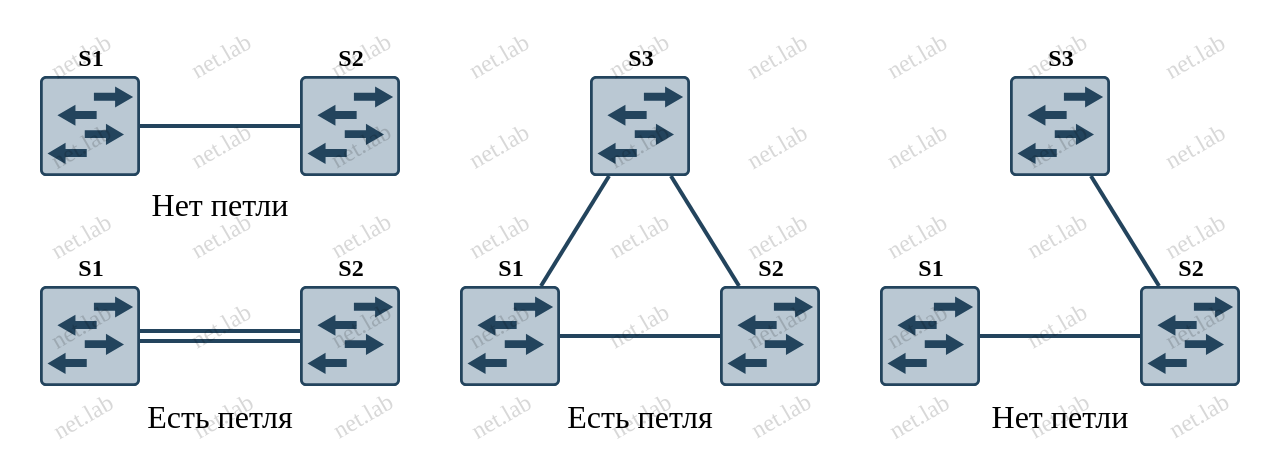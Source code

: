 <mxfile version="24.7.17" pages="10">
  <diagram name="10" id="p3RfTjiILXQtJQP_N4hd">
    <mxGraphModel dx="1434" dy="1244" grid="1" gridSize="10" guides="1" tooltips="1" connect="1" arrows="1" fold="1" page="0" pageScale="1" pageWidth="850" pageHeight="1100" background="none" math="0" shadow="0">
      <root>
        <mxCell id="0" />
        <mxCell id="1" parent="0" />
        <mxCell id="Mh5deMVUFqLT-118wOim-103" style="edgeStyle=none;rounded=0;orthogonalLoop=1;jettySize=auto;html=1;strokeColor=#23445d;strokeWidth=2;align=center;verticalAlign=middle;fontFamily=Montserrat;fontSize=11;fontColor=#000000;fontStyle=1;labelBackgroundColor=none;endArrow=none;endFill=0;fillColor=#bac8d3;shape=link;fontSource=https%3A%2F%2Ffonts.googleapis.com%2Fcss%3Ffamily%3DMontserrat;" parent="1" source="Mh5deMVUFqLT-118wOim-4" target="Mh5deMVUFqLT-118wOim-71" edge="1">
          <mxGeometry relative="1" as="geometry">
            <mxPoint x="400" y="90" as="targetPoint" />
          </mxGeometry>
        </mxCell>
        <mxCell id="Mh5deMVUFqLT-118wOim-4" value="S1" style="points=[[0.015,0.015,0],[0.985,0.015,0],[0.985,0.985,0],[0.015,0.985,0],[0.25,0,0],[0.5,0,0],[0.75,0,0],[1,0.25,0],[1,0.5,0],[1,0.75,0],[0.75,1,0],[0.5,1,0],[0.25,1,0],[0,0.75,0],[0,0.5,0],[0,0.25,0]];verticalLabelPosition=top;html=1;verticalAlign=bottom;aspect=fixed;align=center;pointerEvents=1;shape=mxgraph.cisco19.rect;prIcon=l2_switch;fillColor=#bac8d3;strokeColor=#23445d;labelBackgroundColor=none;fontFamily=Montserrat;fontStyle=1;labelPosition=center;fontColor=#000000;fontSource=https%3A%2F%2Ffonts.googleapis.com%2Fcss%3Ffamily%3DMontserrat;" parent="1" vertex="1">
          <mxGeometry x="310" y="65" width="50" height="50" as="geometry" />
        </mxCell>
        <mxCell id="Mh5deMVUFqLT-118wOim-71" value="S2" style="points=[[0.015,0.015,0],[0.985,0.015,0],[0.985,0.985,0],[0.015,0.985,0],[0.25,0,0],[0.5,0,0],[0.75,0,0],[1,0.25,0],[1,0.5,0],[1,0.75,0],[0.75,1,0],[0.5,1,0],[0.25,1,0],[0,0.75,0],[0,0.5,0],[0,0.25,0]];verticalLabelPosition=top;html=1;verticalAlign=bottom;aspect=fixed;align=center;pointerEvents=1;shape=mxgraph.cisco19.rect;prIcon=l2_switch;fillColor=#bac8d3;strokeColor=#23445d;labelBackgroundColor=none;fontFamily=Montserrat;fontStyle=1;fontColor=#000000;labelPosition=center;fontSource=https%3A%2F%2Ffonts.googleapis.com%2Fcss%3Ffamily%3DMontserrat;" parent="1" vertex="1">
          <mxGeometry x="440" y="65" width="50" height="50" as="geometry" />
        </mxCell>
        <mxCell id="FhuBIrbUaZ3kp0puQdNb-1" value="Есть петля" style="text;html=1;align=center;verticalAlign=middle;whiteSpace=wrap;rounded=0;shadow=0;glass=0;fontSize=16;fontFamily=Montserrat;fontSource=https%3A%2F%2Ffonts.googleapis.com%2Fcss%3Ffamily%3DMontserrat;fontStyle=0" parent="1" vertex="1">
          <mxGeometry x="310" y="120" width="180" height="20" as="geometry" />
        </mxCell>
        <mxCell id="FhuBIrbUaZ3kp0puQdNb-2" style="edgeStyle=none;rounded=0;orthogonalLoop=1;jettySize=auto;html=1;strokeColor=#23445d;strokeWidth=2;align=center;verticalAlign=middle;fontFamily=Montserrat;fontSize=11;fontColor=#000000;fontStyle=1;labelBackgroundColor=none;endArrow=none;endFill=0;fillColor=#bac8d3;fontSource=https%3A%2F%2Ffonts.googleapis.com%2Fcss%3Ffamily%3DMontserrat;" parent="1" source="FhuBIrbUaZ3kp0puQdNb-3" target="FhuBIrbUaZ3kp0puQdNb-4" edge="1">
          <mxGeometry relative="1" as="geometry">
            <mxPoint x="610" y="90" as="targetPoint" />
          </mxGeometry>
        </mxCell>
        <mxCell id="FhuBIrbUaZ3kp0puQdNb-3" value="S3" style="points=[[0.015,0.015,0],[0.985,0.015,0],[0.985,0.985,0],[0.015,0.985,0],[0.25,0,0],[0.5,0,0],[0.75,0,0],[1,0.25,0],[1,0.5,0],[1,0.75,0],[0.75,1,0],[0.5,1,0],[0.25,1,0],[0,0.75,0],[0,0.5,0],[0,0.25,0]];verticalLabelPosition=top;html=1;verticalAlign=bottom;aspect=fixed;align=center;pointerEvents=1;shape=mxgraph.cisco19.rect;prIcon=l2_switch;fillColor=#bac8d3;strokeColor=#23445d;labelBackgroundColor=none;fontFamily=Montserrat;fontStyle=1;labelPosition=center;fontColor=#000000;fontSource=https%3A%2F%2Ffonts.googleapis.com%2Fcss%3Ffamily%3DMontserrat;" parent="1" vertex="1">
          <mxGeometry x="585" y="-40" width="50" height="50" as="geometry" />
        </mxCell>
        <mxCell id="FhuBIrbUaZ3kp0puQdNb-7" style="edgeStyle=none;rounded=0;orthogonalLoop=1;jettySize=auto;html=1;strokeColor=#23445d;strokeWidth=2;align=center;verticalAlign=middle;fontFamily=Montserrat;fontSize=11;fontColor=#000000;fontStyle=1;labelBackgroundColor=none;endArrow=none;endFill=0;fillColor=#bac8d3;fontSource=https%3A%2F%2Ffonts.googleapis.com%2Fcss%3Ffamily%3DMontserrat;" parent="1" source="FhuBIrbUaZ3kp0puQdNb-4" target="FhuBIrbUaZ3kp0puQdNb-6" edge="1">
          <mxGeometry relative="1" as="geometry" />
        </mxCell>
        <mxCell id="FhuBIrbUaZ3kp0puQdNb-4" value="S2" style="points=[[0.015,0.015,0],[0.985,0.015,0],[0.985,0.985,0],[0.015,0.985,0],[0.25,0,0],[0.5,0,0],[0.75,0,0],[1,0.25,0],[1,0.5,0],[1,0.75,0],[0.75,1,0],[0.5,1,0],[0.25,1,0],[0,0.75,0],[0,0.5,0],[0,0.25,0]];verticalLabelPosition=top;html=1;verticalAlign=bottom;aspect=fixed;align=center;pointerEvents=1;shape=mxgraph.cisco19.rect;prIcon=l2_switch;fillColor=#bac8d3;strokeColor=#23445d;labelBackgroundColor=none;fontFamily=Montserrat;fontStyle=1;fontColor=#000000;labelPosition=center;fontSource=https%3A%2F%2Ffonts.googleapis.com%2Fcss%3Ffamily%3DMontserrat;" parent="1" vertex="1">
          <mxGeometry x="650" y="65" width="50" height="50" as="geometry" />
        </mxCell>
        <mxCell id="FhuBIrbUaZ3kp0puQdNb-5" value="Есть петля" style="text;html=1;align=center;verticalAlign=middle;whiteSpace=wrap;rounded=0;shadow=0;glass=0;fontSize=16;fontFamily=Montserrat;fontSource=https%3A%2F%2Ffonts.googleapis.com%2Fcss%3Ffamily%3DMontserrat;fontStyle=0" parent="1" vertex="1">
          <mxGeometry x="520" y="120" width="180" height="20" as="geometry" />
        </mxCell>
        <mxCell id="FhuBIrbUaZ3kp0puQdNb-8" style="edgeStyle=none;shape=connector;rounded=0;orthogonalLoop=1;jettySize=auto;html=1;strokeColor=#23445d;strokeWidth=2;align=center;verticalAlign=middle;fontFamily=Montserrat;fontSize=11;fontColor=#000000;fontStyle=1;labelBackgroundColor=none;endArrow=none;endFill=0;fillColor=#bac8d3;fontSource=https%3A%2F%2Ffonts.googleapis.com%2Fcss%3Ffamily%3DMontserrat;" parent="1" source="FhuBIrbUaZ3kp0puQdNb-6" target="FhuBIrbUaZ3kp0puQdNb-3" edge="1">
          <mxGeometry relative="1" as="geometry" />
        </mxCell>
        <mxCell id="FhuBIrbUaZ3kp0puQdNb-6" value="S1" style="points=[[0.015,0.015,0],[0.985,0.015,0],[0.985,0.985,0],[0.015,0.985,0],[0.25,0,0],[0.5,0,0],[0.75,0,0],[1,0.25,0],[1,0.5,0],[1,0.75,0],[0.75,1,0],[0.5,1,0],[0.25,1,0],[0,0.75,0],[0,0.5,0],[0,0.25,0]];verticalLabelPosition=top;html=1;verticalAlign=bottom;aspect=fixed;align=center;pointerEvents=1;shape=mxgraph.cisco19.rect;prIcon=l2_switch;fillColor=#bac8d3;strokeColor=#23445d;labelBackgroundColor=none;fontFamily=Montserrat;fontStyle=1;labelPosition=center;fontColor=#000000;fontSource=https%3A%2F%2Ffonts.googleapis.com%2Fcss%3Ffamily%3DMontserrat;" parent="1" vertex="1">
          <mxGeometry x="520" y="65" width="50" height="50" as="geometry" />
        </mxCell>
        <mxCell id="FhuBIrbUaZ3kp0puQdNb-9" style="edgeStyle=none;rounded=0;orthogonalLoop=1;jettySize=auto;html=1;strokeColor=#23445d;strokeWidth=2;align=center;verticalAlign=middle;fontFamily=Montserrat;fontSize=11;fontColor=#000000;fontStyle=1;labelBackgroundColor=none;endArrow=none;endFill=0;fillColor=#bac8d3;fontSource=https%3A%2F%2Ffonts.googleapis.com%2Fcss%3Ffamily%3DMontserrat;" parent="1" source="FhuBIrbUaZ3kp0puQdNb-10" target="FhuBIrbUaZ3kp0puQdNb-12" edge="1">
          <mxGeometry relative="1" as="geometry">
            <mxPoint x="820" y="90" as="targetPoint" />
          </mxGeometry>
        </mxCell>
        <mxCell id="FhuBIrbUaZ3kp0puQdNb-10" value="S3" style="points=[[0.015,0.015,0],[0.985,0.015,0],[0.985,0.985,0],[0.015,0.985,0],[0.25,0,0],[0.5,0,0],[0.75,0,0],[1,0.25,0],[1,0.5,0],[1,0.75,0],[0.75,1,0],[0.5,1,0],[0.25,1,0],[0,0.75,0],[0,0.5,0],[0,0.25,0]];verticalLabelPosition=top;html=1;verticalAlign=bottom;aspect=fixed;align=center;pointerEvents=1;shape=mxgraph.cisco19.rect;prIcon=l2_switch;fillColor=#bac8d3;strokeColor=#23445d;labelBackgroundColor=none;fontFamily=Montserrat;fontStyle=1;labelPosition=center;fontColor=#000000;fontSource=https%3A%2F%2Ffonts.googleapis.com%2Fcss%3Ffamily%3DMontserrat;" parent="1" vertex="1">
          <mxGeometry x="795" y="-40" width="50" height="50" as="geometry" />
        </mxCell>
        <mxCell id="FhuBIrbUaZ3kp0puQdNb-11" style="edgeStyle=none;rounded=0;orthogonalLoop=1;jettySize=auto;html=1;strokeColor=#23445d;strokeWidth=2;align=center;verticalAlign=middle;fontFamily=Montserrat;fontSize=11;fontColor=#000000;fontStyle=1;labelBackgroundColor=none;endArrow=none;endFill=0;fillColor=#bac8d3;fontSource=https%3A%2F%2Ffonts.googleapis.com%2Fcss%3Ffamily%3DMontserrat;" parent="1" source="FhuBIrbUaZ3kp0puQdNb-12" target="FhuBIrbUaZ3kp0puQdNb-15" edge="1">
          <mxGeometry relative="1" as="geometry" />
        </mxCell>
        <mxCell id="FhuBIrbUaZ3kp0puQdNb-12" value="S2" style="points=[[0.015,0.015,0],[0.985,0.015,0],[0.985,0.985,0],[0.015,0.985,0],[0.25,0,0],[0.5,0,0],[0.75,0,0],[1,0.25,0],[1,0.5,0],[1,0.75,0],[0.75,1,0],[0.5,1,0],[0.25,1,0],[0,0.75,0],[0,0.5,0],[0,0.25,0]];verticalLabelPosition=top;html=1;verticalAlign=bottom;aspect=fixed;align=center;pointerEvents=1;shape=mxgraph.cisco19.rect;prIcon=l2_switch;fillColor=#bac8d3;strokeColor=#23445d;labelBackgroundColor=none;fontFamily=Montserrat;fontStyle=1;fontColor=#000000;labelPosition=center;fontSource=https%3A%2F%2Ffonts.googleapis.com%2Fcss%3Ffamily%3DMontserrat;" parent="1" vertex="1">
          <mxGeometry x="860" y="65" width="50" height="50" as="geometry" />
        </mxCell>
        <mxCell id="FhuBIrbUaZ3kp0puQdNb-13" value="Нет петли" style="text;html=1;align=center;verticalAlign=middle;whiteSpace=wrap;rounded=0;shadow=0;glass=0;fontSize=16;fontFamily=Montserrat;fontSource=https%3A%2F%2Ffonts.googleapis.com%2Fcss%3Ffamily%3DMontserrat;fontStyle=0" parent="1" vertex="1">
          <mxGeometry x="730" y="120" width="180" height="20" as="geometry" />
        </mxCell>
        <mxCell id="FhuBIrbUaZ3kp0puQdNb-15" value="S1" style="points=[[0.015,0.015,0],[0.985,0.015,0],[0.985,0.985,0],[0.015,0.985,0],[0.25,0,0],[0.5,0,0],[0.75,0,0],[1,0.25,0],[1,0.5,0],[1,0.75,0],[0.75,1,0],[0.5,1,0],[0.25,1,0],[0,0.75,0],[0,0.5,0],[0,0.25,0]];verticalLabelPosition=top;html=1;verticalAlign=bottom;aspect=fixed;align=center;pointerEvents=1;shape=mxgraph.cisco19.rect;prIcon=l2_switch;fillColor=#bac8d3;strokeColor=#23445d;labelBackgroundColor=none;fontFamily=Montserrat;fontStyle=1;labelPosition=center;fontColor=#000000;fontSource=https%3A%2F%2Ffonts.googleapis.com%2Fcss%3Ffamily%3DMontserrat;" parent="1" vertex="1">
          <mxGeometry x="730" y="65" width="50" height="50" as="geometry" />
        </mxCell>
        <mxCell id="FhuBIrbUaZ3kp0puQdNb-16" style="edgeStyle=none;rounded=0;orthogonalLoop=1;jettySize=auto;html=1;strokeColor=#23445d;strokeWidth=2;align=center;verticalAlign=middle;fontFamily=Montserrat;fontSize=11;fontColor=#000000;fontStyle=1;labelBackgroundColor=none;endArrow=none;endFill=0;fillColor=#bac8d3;fontSource=https%3A%2F%2Ffonts.googleapis.com%2Fcss%3Ffamily%3DMontserrat;" parent="1" source="FhuBIrbUaZ3kp0puQdNb-17" target="FhuBIrbUaZ3kp0puQdNb-18" edge="1">
          <mxGeometry relative="1" as="geometry">
            <mxPoint x="400" y="-15" as="targetPoint" />
          </mxGeometry>
        </mxCell>
        <mxCell id="FhuBIrbUaZ3kp0puQdNb-17" value="S1" style="points=[[0.015,0.015,0],[0.985,0.015,0],[0.985,0.985,0],[0.015,0.985,0],[0.25,0,0],[0.5,0,0],[0.75,0,0],[1,0.25,0],[1,0.5,0],[1,0.75,0],[0.75,1,0],[0.5,1,0],[0.25,1,0],[0,0.75,0],[0,0.5,0],[0,0.25,0]];verticalLabelPosition=top;html=1;verticalAlign=bottom;aspect=fixed;align=center;pointerEvents=1;shape=mxgraph.cisco19.rect;prIcon=l2_switch;fillColor=#bac8d3;strokeColor=#23445d;labelBackgroundColor=none;fontFamily=Montserrat;fontStyle=1;labelPosition=center;fontColor=#000000;fontSource=https%3A%2F%2Ffonts.googleapis.com%2Fcss%3Ffamily%3DMontserrat;" parent="1" vertex="1">
          <mxGeometry x="310" y="-40" width="50" height="50" as="geometry" />
        </mxCell>
        <mxCell id="FhuBIrbUaZ3kp0puQdNb-18" value="S2" style="points=[[0.015,0.015,0],[0.985,0.015,0],[0.985,0.985,0],[0.015,0.985,0],[0.25,0,0],[0.5,0,0],[0.75,0,0],[1,0.25,0],[1,0.5,0],[1,0.75,0],[0.75,1,0],[0.5,1,0],[0.25,1,0],[0,0.75,0],[0,0.5,0],[0,0.25,0]];verticalLabelPosition=top;html=1;verticalAlign=bottom;aspect=fixed;align=center;pointerEvents=1;shape=mxgraph.cisco19.rect;prIcon=l2_switch;fillColor=#bac8d3;strokeColor=#23445d;labelBackgroundColor=none;fontFamily=Montserrat;fontStyle=1;fontColor=#000000;labelPosition=center;fontSource=https%3A%2F%2Ffonts.googleapis.com%2Fcss%3Ffamily%3DMontserrat;" parent="1" vertex="1">
          <mxGeometry x="440" y="-40" width="50" height="50" as="geometry" />
        </mxCell>
        <mxCell id="FhuBIrbUaZ3kp0puQdNb-19" value="Нет петли" style="text;html=1;align=center;verticalAlign=middle;whiteSpace=wrap;rounded=0;shadow=0;glass=0;fontSize=16;fontFamily=Montserrat;fontSource=https%3A%2F%2Ffonts.googleapis.com%2Fcss%3Ffamily%3DMontserrat;fontStyle=0" parent="1" vertex="1">
          <mxGeometry x="310" y="14" width="180" height="20" as="geometry" />
        </mxCell>
        <mxCell id="DkaLZGQHCVq2NNKCHZVX-1" value="" style="group;fontFamily=Montserrat;fontSource=https%3A%2F%2Ffonts.googleapis.com%2Fcss%3Ffamily%3DMontserrat;" vertex="1" connectable="0" parent="1">
          <mxGeometry x="290" y="-70" width="640" height="220" as="geometry" />
        </mxCell>
        <mxCell id="DkaLZGQHCVq2NNKCHZVX-2" value="net.lab" style="text;html=1;align=center;verticalAlign=middle;whiteSpace=wrap;rounded=0;rotation=-30;fontFamily=Montserrat;fontSource=https%3A%2F%2Ffonts.googleapis.com%2Fcss%3Ffamily%3DMontserrat;textOpacity=15;fontColor=#000000;container=0;" vertex="1" parent="DkaLZGQHCVq2NNKCHZVX-1">
          <mxGeometry x="2.441" y="191.485" width="79.216" height="16.859" as="geometry" />
        </mxCell>
        <mxCell id="DkaLZGQHCVq2NNKCHZVX-3" value="net.lab" style="text;html=1;align=center;verticalAlign=middle;whiteSpace=wrap;rounded=0;rotation=-30;fontFamily=Montserrat;fontSource=https%3A%2F%2Ffonts.googleapis.com%2Fcss%3Ffamily%3DMontserrat;textOpacity=15;fontColor=#000000;container=0;" vertex="1" parent="DkaLZGQHCVq2NNKCHZVX-1">
          <mxGeometry x="72.081" y="191.485" width="79.216" height="16.859" as="geometry" />
        </mxCell>
        <mxCell id="DkaLZGQHCVq2NNKCHZVX-4" value="net.lab" style="text;html=1;align=center;verticalAlign=middle;whiteSpace=wrap;rounded=0;rotation=-30;fontFamily=Montserrat;fontSource=https%3A%2F%2Ffonts.googleapis.com%2Fcss%3Ffamily%3DMontserrat;textOpacity=15;fontColor=#000000;container=0;" vertex="1" parent="DkaLZGQHCVq2NNKCHZVX-1">
          <mxGeometry x="141.721" y="191.485" width="79.216" height="16.859" as="geometry" />
        </mxCell>
        <mxCell id="DkaLZGQHCVq2NNKCHZVX-5" value="net.lab" style="text;html=1;align=center;verticalAlign=middle;whiteSpace=wrap;rounded=0;rotation=-30;fontFamily=Montserrat;fontSource=https%3A%2F%2Ffonts.googleapis.com%2Fcss%3Ffamily%3DMontserrat;textOpacity=15;fontColor=#000000;container=0;" vertex="1" parent="DkaLZGQHCVq2NNKCHZVX-1">
          <mxGeometry x="211.361" y="191.485" width="79.216" height="16.859" as="geometry" />
        </mxCell>
        <mxCell id="DkaLZGQHCVq2NNKCHZVX-6" value="net.lab" style="text;html=1;align=center;verticalAlign=middle;whiteSpace=wrap;rounded=0;rotation=-30;fontFamily=Montserrat;fontSource=https%3A%2F%2Ffonts.googleapis.com%2Fcss%3Ffamily%3DMontserrat;textOpacity=15;fontColor=#000000;container=0;" vertex="1" parent="DkaLZGQHCVq2NNKCHZVX-1">
          <mxGeometry x="281.002" y="191.485" width="79.216" height="16.859" as="geometry" />
        </mxCell>
        <mxCell id="DkaLZGQHCVq2NNKCHZVX-7" value="net.lab" style="text;html=1;align=center;verticalAlign=middle;whiteSpace=wrap;rounded=0;rotation=-30;fontFamily=Montserrat;fontSource=https%3A%2F%2Ffonts.googleapis.com%2Fcss%3Ffamily%3DMontserrat;textOpacity=15;fontColor=#000000;container=0;" vertex="1" parent="DkaLZGQHCVq2NNKCHZVX-1">
          <mxGeometry x="350.642" y="191.485" width="79.216" height="16.859" as="geometry" />
        </mxCell>
        <mxCell id="DkaLZGQHCVq2NNKCHZVX-8" value="net.lab" style="text;html=1;align=center;verticalAlign=middle;whiteSpace=wrap;rounded=0;rotation=-30;fontFamily=Montserrat;fontSource=https%3A%2F%2Ffonts.googleapis.com%2Fcss%3Ffamily%3DMontserrat;textOpacity=15;fontColor=#000000;container=0;" vertex="1" parent="DkaLZGQHCVq2NNKCHZVX-1">
          <mxGeometry x="420.282" y="191.485" width="79.216" height="16.859" as="geometry" />
        </mxCell>
        <mxCell id="DkaLZGQHCVq2NNKCHZVX-9" value="net.lab" style="text;html=1;align=center;verticalAlign=middle;whiteSpace=wrap;rounded=0;rotation=-30;fontFamily=Montserrat;fontSource=https%3A%2F%2Ffonts.googleapis.com%2Fcss%3Ffamily%3DMontserrat;textOpacity=15;fontColor=#000000;container=0;" vertex="1" parent="DkaLZGQHCVq2NNKCHZVX-1">
          <mxGeometry x="489.922" y="191.485" width="79.216" height="16.859" as="geometry" />
        </mxCell>
        <mxCell id="DkaLZGQHCVq2NNKCHZVX-10" value="net.lab" style="text;html=1;align=center;verticalAlign=middle;whiteSpace=wrap;rounded=0;rotation=-30;fontFamily=Montserrat;fontSource=https%3A%2F%2Ffonts.googleapis.com%2Fcss%3Ffamily%3DMontserrat;textOpacity=15;fontColor=#000000;container=0;" vertex="1" parent="DkaLZGQHCVq2NNKCHZVX-1">
          <mxGeometry x="559.562" y="191.485" width="79.216" height="16.859" as="geometry" />
        </mxCell>
        <mxCell id="DkaLZGQHCVq2NNKCHZVX-11" value="net.lab" style="text;html=1;align=center;verticalAlign=middle;whiteSpace=wrap;rounded=0;rotation=-30;fontFamily=Montserrat;fontSource=https%3A%2F%2Ffonts.googleapis.com%2Fcss%3Ffamily%3DMontserrat;textOpacity=15;fontColor=#000000;container=0;" vertex="1" parent="DkaLZGQHCVq2NNKCHZVX-1">
          <mxGeometry x="1.222" y="11.655" width="79.216" height="16.859" as="geometry" />
        </mxCell>
        <mxCell id="DkaLZGQHCVq2NNKCHZVX-12" value="net.lab" style="text;html=1;align=center;verticalAlign=middle;whiteSpace=wrap;rounded=0;rotation=-30;fontFamily=Montserrat;fontSource=https%3A%2F%2Ffonts.googleapis.com%2Fcss%3Ffamily%3DMontserrat;textOpacity=15;fontColor=#000000;container=0;" vertex="1" parent="DkaLZGQHCVq2NNKCHZVX-1">
          <mxGeometry x="70.862" y="11.655" width="79.216" height="16.859" as="geometry" />
        </mxCell>
        <mxCell id="DkaLZGQHCVq2NNKCHZVX-13" value="net.lab" style="text;html=1;align=center;verticalAlign=middle;whiteSpace=wrap;rounded=0;rotation=-30;fontFamily=Montserrat;fontSource=https%3A%2F%2Ffonts.googleapis.com%2Fcss%3Ffamily%3DMontserrat;textOpacity=15;fontColor=#000000;container=0;" vertex="1" parent="DkaLZGQHCVq2NNKCHZVX-1">
          <mxGeometry x="140.503" y="11.655" width="79.216" height="16.859" as="geometry" />
        </mxCell>
        <mxCell id="DkaLZGQHCVq2NNKCHZVX-14" value="net.lab" style="text;html=1;align=center;verticalAlign=middle;whiteSpace=wrap;rounded=0;rotation=-30;fontFamily=Montserrat;fontSource=https%3A%2F%2Ffonts.googleapis.com%2Fcss%3Ffamily%3DMontserrat;textOpacity=15;fontColor=#000000;container=0;" vertex="1" parent="DkaLZGQHCVq2NNKCHZVX-1">
          <mxGeometry x="210.143" y="11.655" width="79.216" height="16.859" as="geometry" />
        </mxCell>
        <mxCell id="DkaLZGQHCVq2NNKCHZVX-15" value="net.lab" style="text;html=1;align=center;verticalAlign=middle;whiteSpace=wrap;rounded=0;rotation=-30;fontFamily=Montserrat;fontSource=https%3A%2F%2Ffonts.googleapis.com%2Fcss%3Ffamily%3DMontserrat;textOpacity=15;fontColor=#000000;container=0;" vertex="1" parent="DkaLZGQHCVq2NNKCHZVX-1">
          <mxGeometry x="279.783" y="11.655" width="79.216" height="16.859" as="geometry" />
        </mxCell>
        <mxCell id="DkaLZGQHCVq2NNKCHZVX-16" value="net.lab" style="text;html=1;align=center;verticalAlign=middle;whiteSpace=wrap;rounded=0;rotation=-30;fontFamily=Montserrat;fontSource=https%3A%2F%2Ffonts.googleapis.com%2Fcss%3Ffamily%3DMontserrat;textOpacity=15;fontColor=#000000;container=0;" vertex="1" parent="DkaLZGQHCVq2NNKCHZVX-1">
          <mxGeometry x="349.423" y="11.655" width="79.216" height="16.859" as="geometry" />
        </mxCell>
        <mxCell id="DkaLZGQHCVq2NNKCHZVX-17" value="net.lab" style="text;html=1;align=center;verticalAlign=middle;whiteSpace=wrap;rounded=0;rotation=-30;fontFamily=Montserrat;fontSource=https%3A%2F%2Ffonts.googleapis.com%2Fcss%3Ffamily%3DMontserrat;textOpacity=15;fontColor=#000000;container=0;" vertex="1" parent="DkaLZGQHCVq2NNKCHZVX-1">
          <mxGeometry x="419.063" y="11.655" width="79.216" height="16.859" as="geometry" />
        </mxCell>
        <mxCell id="DkaLZGQHCVq2NNKCHZVX-18" value="net.lab" style="text;html=1;align=center;verticalAlign=middle;whiteSpace=wrap;rounded=0;rotation=-30;fontFamily=Montserrat;fontSource=https%3A%2F%2Ffonts.googleapis.com%2Fcss%3Ffamily%3DMontserrat;textOpacity=15;fontColor=#000000;container=0;" vertex="1" parent="DkaLZGQHCVq2NNKCHZVX-1">
          <mxGeometry x="488.703" y="11.655" width="79.216" height="16.859" as="geometry" />
        </mxCell>
        <mxCell id="DkaLZGQHCVq2NNKCHZVX-19" value="net.lab" style="text;html=1;align=center;verticalAlign=middle;whiteSpace=wrap;rounded=0;rotation=-30;fontFamily=Montserrat;fontSource=https%3A%2F%2Ffonts.googleapis.com%2Fcss%3Ffamily%3DMontserrat;textOpacity=15;fontColor=#000000;container=0;" vertex="1" parent="DkaLZGQHCVq2NNKCHZVX-1">
          <mxGeometry x="1.222" y="56.613" width="79.216" height="16.859" as="geometry" />
        </mxCell>
        <mxCell id="DkaLZGQHCVq2NNKCHZVX-20" value="net.lab" style="text;html=1;align=center;verticalAlign=middle;whiteSpace=wrap;rounded=0;rotation=-30;fontFamily=Montserrat;fontSource=https%3A%2F%2Ffonts.googleapis.com%2Fcss%3Ffamily%3DMontserrat;textOpacity=15;fontColor=#000000;container=0;" vertex="1" parent="DkaLZGQHCVq2NNKCHZVX-1">
          <mxGeometry x="70.862" y="56.613" width="79.216" height="16.859" as="geometry" />
        </mxCell>
        <mxCell id="DkaLZGQHCVq2NNKCHZVX-21" value="net.lab" style="text;html=1;align=center;verticalAlign=middle;whiteSpace=wrap;rounded=0;rotation=-30;fontFamily=Montserrat;fontSource=https%3A%2F%2Ffonts.googleapis.com%2Fcss%3Ffamily%3DMontserrat;textOpacity=15;fontColor=#000000;container=0;" vertex="1" parent="DkaLZGQHCVq2NNKCHZVX-1">
          <mxGeometry x="140.503" y="56.613" width="79.216" height="16.859" as="geometry" />
        </mxCell>
        <mxCell id="DkaLZGQHCVq2NNKCHZVX-22" value="net.lab" style="text;html=1;align=center;verticalAlign=middle;whiteSpace=wrap;rounded=0;rotation=-30;fontFamily=Montserrat;fontSource=https%3A%2F%2Ffonts.googleapis.com%2Fcss%3Ffamily%3DMontserrat;textOpacity=15;fontColor=#000000;container=0;" vertex="1" parent="DkaLZGQHCVq2NNKCHZVX-1">
          <mxGeometry x="210.143" y="56.613" width="79.216" height="16.859" as="geometry" />
        </mxCell>
        <mxCell id="DkaLZGQHCVq2NNKCHZVX-23" value="net.lab" style="text;html=1;align=center;verticalAlign=middle;whiteSpace=wrap;rounded=0;rotation=-30;fontFamily=Montserrat;fontSource=https%3A%2F%2Ffonts.googleapis.com%2Fcss%3Ffamily%3DMontserrat;textOpacity=15;fontColor=#000000;container=0;" vertex="1" parent="DkaLZGQHCVq2NNKCHZVX-1">
          <mxGeometry x="279.783" y="56.613" width="79.216" height="16.859" as="geometry" />
        </mxCell>
        <mxCell id="DkaLZGQHCVq2NNKCHZVX-24" value="net.lab" style="text;html=1;align=center;verticalAlign=middle;whiteSpace=wrap;rounded=0;rotation=-30;fontFamily=Montserrat;fontSource=https%3A%2F%2Ffonts.googleapis.com%2Fcss%3Ffamily%3DMontserrat;textOpacity=15;fontColor=#000000;container=0;" vertex="1" parent="DkaLZGQHCVq2NNKCHZVX-1">
          <mxGeometry x="349.423" y="56.613" width="79.216" height="16.859" as="geometry" />
        </mxCell>
        <mxCell id="DkaLZGQHCVq2NNKCHZVX-25" value="net.lab" style="text;html=1;align=center;verticalAlign=middle;whiteSpace=wrap;rounded=0;rotation=-30;fontFamily=Montserrat;fontSource=https%3A%2F%2Ffonts.googleapis.com%2Fcss%3Ffamily%3DMontserrat;textOpacity=15;fontColor=#000000;container=0;" vertex="1" parent="DkaLZGQHCVq2NNKCHZVX-1">
          <mxGeometry x="419.063" y="56.613" width="79.216" height="16.859" as="geometry" />
        </mxCell>
        <mxCell id="DkaLZGQHCVq2NNKCHZVX-26" value="net.lab" style="text;html=1;align=center;verticalAlign=middle;whiteSpace=wrap;rounded=0;rotation=-30;fontFamily=Montserrat;fontSource=https%3A%2F%2Ffonts.googleapis.com%2Fcss%3Ffamily%3DMontserrat;textOpacity=15;fontColor=#000000;container=0;" vertex="1" parent="DkaLZGQHCVq2NNKCHZVX-1">
          <mxGeometry x="488.703" y="56.613" width="79.216" height="16.859" as="geometry" />
        </mxCell>
        <mxCell id="DkaLZGQHCVq2NNKCHZVX-27" value="net.lab" style="text;html=1;align=center;verticalAlign=middle;whiteSpace=wrap;rounded=0;rotation=-30;fontFamily=Montserrat;fontSource=https%3A%2F%2Ffonts.googleapis.com%2Fcss%3Ffamily%3DMontserrat;textOpacity=15;fontColor=#000000;container=0;" vertex="1" parent="DkaLZGQHCVq2NNKCHZVX-1">
          <mxGeometry x="1.222" y="101.57" width="79.216" height="16.859" as="geometry" />
        </mxCell>
        <mxCell id="DkaLZGQHCVq2NNKCHZVX-28" value="net.lab" style="text;html=1;align=center;verticalAlign=middle;whiteSpace=wrap;rounded=0;rotation=-30;fontFamily=Montserrat;fontSource=https%3A%2F%2Ffonts.googleapis.com%2Fcss%3Ffamily%3DMontserrat;textOpacity=15;fontColor=#000000;container=0;" vertex="1" parent="DkaLZGQHCVq2NNKCHZVX-1">
          <mxGeometry x="70.862" y="101.57" width="79.216" height="16.859" as="geometry" />
        </mxCell>
        <mxCell id="DkaLZGQHCVq2NNKCHZVX-29" value="net.lab" style="text;html=1;align=center;verticalAlign=middle;whiteSpace=wrap;rounded=0;rotation=-30;fontFamily=Montserrat;fontSource=https%3A%2F%2Ffonts.googleapis.com%2Fcss%3Ffamily%3DMontserrat;textOpacity=15;fontColor=#000000;container=0;" vertex="1" parent="DkaLZGQHCVq2NNKCHZVX-1">
          <mxGeometry x="140.503" y="101.57" width="79.216" height="16.859" as="geometry" />
        </mxCell>
        <mxCell id="DkaLZGQHCVq2NNKCHZVX-30" value="net.lab" style="text;html=1;align=center;verticalAlign=middle;whiteSpace=wrap;rounded=0;rotation=-30;fontFamily=Montserrat;fontSource=https%3A%2F%2Ffonts.googleapis.com%2Fcss%3Ffamily%3DMontserrat;textOpacity=15;fontColor=#000000;container=0;" vertex="1" parent="DkaLZGQHCVq2NNKCHZVX-1">
          <mxGeometry x="210.143" y="101.57" width="79.216" height="16.859" as="geometry" />
        </mxCell>
        <mxCell id="DkaLZGQHCVq2NNKCHZVX-31" value="net.lab" style="text;html=1;align=center;verticalAlign=middle;whiteSpace=wrap;rounded=0;rotation=-30;fontFamily=Montserrat;fontSource=https%3A%2F%2Ffonts.googleapis.com%2Fcss%3Ffamily%3DMontserrat;textOpacity=15;fontColor=#000000;container=0;" vertex="1" parent="DkaLZGQHCVq2NNKCHZVX-1">
          <mxGeometry x="279.783" y="101.57" width="79.216" height="16.859" as="geometry" />
        </mxCell>
        <mxCell id="DkaLZGQHCVq2NNKCHZVX-32" value="net.lab" style="text;html=1;align=center;verticalAlign=middle;whiteSpace=wrap;rounded=0;rotation=-30;fontFamily=Montserrat;fontSource=https%3A%2F%2Ffonts.googleapis.com%2Fcss%3Ffamily%3DMontserrat;textOpacity=15;fontColor=#000000;container=0;" vertex="1" parent="DkaLZGQHCVq2NNKCHZVX-1">
          <mxGeometry x="349.423" y="101.57" width="79.216" height="16.859" as="geometry" />
        </mxCell>
        <mxCell id="DkaLZGQHCVq2NNKCHZVX-33" value="net.lab" style="text;html=1;align=center;verticalAlign=middle;whiteSpace=wrap;rounded=0;rotation=-30;fontFamily=Montserrat;fontSource=https%3A%2F%2Ffonts.googleapis.com%2Fcss%3Ffamily%3DMontserrat;textOpacity=15;fontColor=#000000;container=0;" vertex="1" parent="DkaLZGQHCVq2NNKCHZVX-1">
          <mxGeometry x="419.063" y="101.57" width="79.216" height="16.859" as="geometry" />
        </mxCell>
        <mxCell id="DkaLZGQHCVq2NNKCHZVX-34" value="net.lab" style="text;html=1;align=center;verticalAlign=middle;whiteSpace=wrap;rounded=0;rotation=-30;fontFamily=Montserrat;fontSource=https%3A%2F%2Ffonts.googleapis.com%2Fcss%3Ffamily%3DMontserrat;textOpacity=15;fontColor=#000000;container=0;" vertex="1" parent="DkaLZGQHCVq2NNKCHZVX-1">
          <mxGeometry x="488.703" y="101.57" width="79.216" height="16.859" as="geometry" />
        </mxCell>
        <mxCell id="DkaLZGQHCVq2NNKCHZVX-35" value="net.lab" style="text;html=1;align=center;verticalAlign=middle;whiteSpace=wrap;rounded=0;rotation=-30;fontFamily=Montserrat;fontSource=https%3A%2F%2Ffonts.googleapis.com%2Fcss%3Ffamily%3DMontserrat;textOpacity=15;fontColor=#000000;container=0;" vertex="1" parent="DkaLZGQHCVq2NNKCHZVX-1">
          <mxGeometry x="558.343" y="11.655" width="79.216" height="16.859" as="geometry" />
        </mxCell>
        <mxCell id="DkaLZGQHCVq2NNKCHZVX-36" value="net.lab" style="text;html=1;align=center;verticalAlign=middle;whiteSpace=wrap;rounded=0;rotation=-30;fontFamily=Montserrat;fontSource=https%3A%2F%2Ffonts.googleapis.com%2Fcss%3Ffamily%3DMontserrat;textOpacity=15;fontColor=#000000;container=0;" vertex="1" parent="DkaLZGQHCVq2NNKCHZVX-1">
          <mxGeometry x="558.343" y="56.613" width="79.216" height="16.859" as="geometry" />
        </mxCell>
        <mxCell id="DkaLZGQHCVq2NNKCHZVX-37" value="net.lab" style="text;html=1;align=center;verticalAlign=middle;whiteSpace=wrap;rounded=0;rotation=-30;fontFamily=Montserrat;fontSource=https%3A%2F%2Ffonts.googleapis.com%2Fcss%3Ffamily%3DMontserrat;textOpacity=15;fontColor=#000000;container=0;" vertex="1" parent="DkaLZGQHCVq2NNKCHZVX-1">
          <mxGeometry x="558.343" y="101.57" width="79.216" height="16.859" as="geometry" />
        </mxCell>
        <mxCell id="DkaLZGQHCVq2NNKCHZVX-38" value="net.lab" style="text;html=1;align=center;verticalAlign=middle;whiteSpace=wrap;rounded=0;rotation=-30;fontFamily=Montserrat;fontSource=https%3A%2F%2Ffonts.googleapis.com%2Fcss%3Ffamily%3DMontserrat;textOpacity=15;fontColor=#000000;container=0;" vertex="1" parent="DkaLZGQHCVq2NNKCHZVX-1">
          <mxGeometry x="1.222" y="146.528" width="79.216" height="16.859" as="geometry" />
        </mxCell>
        <mxCell id="DkaLZGQHCVq2NNKCHZVX-39" value="net.lab" style="text;html=1;align=center;verticalAlign=middle;whiteSpace=wrap;rounded=0;rotation=-30;fontFamily=Montserrat;fontSource=https%3A%2F%2Ffonts.googleapis.com%2Fcss%3Ffamily%3DMontserrat;textOpacity=15;fontColor=#000000;container=0;" vertex="1" parent="DkaLZGQHCVq2NNKCHZVX-1">
          <mxGeometry x="70.862" y="146.528" width="79.216" height="16.859" as="geometry" />
        </mxCell>
        <mxCell id="DkaLZGQHCVq2NNKCHZVX-40" value="net.lab" style="text;html=1;align=center;verticalAlign=middle;whiteSpace=wrap;rounded=0;rotation=-30;fontFamily=Montserrat;fontSource=https%3A%2F%2Ffonts.googleapis.com%2Fcss%3Ffamily%3DMontserrat;textOpacity=15;fontColor=#000000;container=0;" vertex="1" parent="DkaLZGQHCVq2NNKCHZVX-1">
          <mxGeometry x="140.503" y="146.528" width="79.216" height="16.859" as="geometry" />
        </mxCell>
        <mxCell id="DkaLZGQHCVq2NNKCHZVX-41" value="net.lab" style="text;html=1;align=center;verticalAlign=middle;whiteSpace=wrap;rounded=0;rotation=-30;fontFamily=Montserrat;fontSource=https%3A%2F%2Ffonts.googleapis.com%2Fcss%3Ffamily%3DMontserrat;textOpacity=15;fontColor=#000000;container=0;" vertex="1" parent="DkaLZGQHCVq2NNKCHZVX-1">
          <mxGeometry x="210.143" y="146.528" width="79.216" height="16.859" as="geometry" />
        </mxCell>
        <mxCell id="DkaLZGQHCVq2NNKCHZVX-42" value="net.lab" style="text;html=1;align=center;verticalAlign=middle;whiteSpace=wrap;rounded=0;rotation=-30;fontFamily=Montserrat;fontSource=https%3A%2F%2Ffonts.googleapis.com%2Fcss%3Ffamily%3DMontserrat;textOpacity=15;fontColor=#000000;container=0;" vertex="1" parent="DkaLZGQHCVq2NNKCHZVX-1">
          <mxGeometry x="279.783" y="146.528" width="79.216" height="16.859" as="geometry" />
        </mxCell>
        <mxCell id="DkaLZGQHCVq2NNKCHZVX-43" value="net.lab" style="text;html=1;align=center;verticalAlign=middle;whiteSpace=wrap;rounded=0;rotation=-30;fontFamily=Montserrat;fontSource=https%3A%2F%2Ffonts.googleapis.com%2Fcss%3Ffamily%3DMontserrat;textOpacity=15;fontColor=#000000;container=0;" vertex="1" parent="DkaLZGQHCVq2NNKCHZVX-1">
          <mxGeometry x="349.423" y="146.528" width="79.216" height="16.859" as="geometry" />
        </mxCell>
        <mxCell id="DkaLZGQHCVq2NNKCHZVX-44" value="net.lab" style="text;html=1;align=center;verticalAlign=middle;whiteSpace=wrap;rounded=0;rotation=-30;fontFamily=Montserrat;fontSource=https%3A%2F%2Ffonts.googleapis.com%2Fcss%3Ffamily%3DMontserrat;textOpacity=15;fontColor=#000000;container=0;" vertex="1" parent="DkaLZGQHCVq2NNKCHZVX-1">
          <mxGeometry x="419.063" y="146.528" width="79.216" height="16.859" as="geometry" />
        </mxCell>
        <mxCell id="DkaLZGQHCVq2NNKCHZVX-45" value="net.lab" style="text;html=1;align=center;verticalAlign=middle;whiteSpace=wrap;rounded=0;rotation=-30;fontFamily=Montserrat;fontSource=https%3A%2F%2Ffonts.googleapis.com%2Fcss%3Ffamily%3DMontserrat;textOpacity=15;fontColor=#000000;container=0;" vertex="1" parent="DkaLZGQHCVq2NNKCHZVX-1">
          <mxGeometry x="488.703" y="146.528" width="79.216" height="16.859" as="geometry" />
        </mxCell>
        <mxCell id="DkaLZGQHCVq2NNKCHZVX-46" value="net.lab" style="text;html=1;align=center;verticalAlign=middle;whiteSpace=wrap;rounded=0;rotation=-30;fontFamily=Montserrat;fontSource=https%3A%2F%2Ffonts.googleapis.com%2Fcss%3Ffamily%3DMontserrat;textOpacity=15;fontColor=#000000;container=0;" vertex="1" parent="DkaLZGQHCVq2NNKCHZVX-1">
          <mxGeometry x="558.343" y="146.528" width="79.216" height="16.859" as="geometry" />
        </mxCell>
      </root>
    </mxGraphModel>
  </diagram>
  <diagram id="PLjI8tKekK8kNcw9jRnF" name="20">
    <mxGraphModel dx="1687" dy="993" grid="1" gridSize="10" guides="1" tooltips="1" connect="1" arrows="1" fold="1" page="1" pageScale="1" pageWidth="827" pageHeight="1169" math="0" shadow="0">
      <root>
        <mxCell id="0" />
        <mxCell id="1" parent="0" />
        <mxCell id="bWS59PRHgg7QJklFJbnV-1" style="edgeStyle=none;shape=connector;rounded=0;orthogonalLoop=1;jettySize=auto;html=1;strokeColor=#23445d;strokeWidth=2;align=center;verticalAlign=middle;fontFamily=Montserrat;fontSize=11;fontColor=#000000;fontStyle=1;labelBackgroundColor=none;endArrow=none;endFill=0;fillColor=#bac8d3;fontSource=https%3A%2F%2Ffonts.googleapis.com%2Fcss%3Ffamily%3DMontserrat;" edge="1" parent="1" source="bWS59PRHgg7QJklFJbnV-2" target="bWS59PRHgg7QJklFJbnV-12">
          <mxGeometry relative="1" as="geometry" />
        </mxCell>
        <mxCell id="bWS59PRHgg7QJklFJbnV-2" value="S3" style="points=[[0.015,0.015,0],[0.985,0.015,0],[0.985,0.985,0],[0.015,0.985,0],[0.25,0,0],[0.5,0,0],[0.75,0,0],[1,0.25,0],[1,0.5,0],[1,0.75,0],[0.75,1,0],[0.5,1,0],[0.25,1,0],[0,0.75,0],[0,0.5,0],[0,0.25,0]];verticalLabelPosition=bottom;html=1;verticalAlign=top;aspect=fixed;align=center;pointerEvents=1;shape=mxgraph.cisco19.rect;prIcon=l2_switch;fillColor=#bac8d3;strokeColor=#23445d;labelBackgroundColor=none;fontFamily=Montserrat;fontStyle=1;labelPosition=center;fontColor=#000000;fontSource=https%3A%2F%2Ffonts.googleapis.com%2Fcss%3Ffamily%3DMontserrat;" vertex="1" parent="1">
          <mxGeometry x="180" y="155" width="50" height="50" as="geometry" />
        </mxCell>
        <mxCell id="bWS59PRHgg7QJklFJbnV-3" style="edgeStyle=none;rounded=0;orthogonalLoop=1;jettySize=auto;html=1;strokeColor=#23445d;strokeWidth=2;align=center;verticalAlign=middle;fontFamily=Montserrat;fontSize=11;fontColor=#000000;fontStyle=1;labelBackgroundColor=none;endArrow=none;endFill=0;fillColor=#bac8d3;fontSource=https%3A%2F%2Ffonts.googleapis.com%2Fcss%3Ffamily%3DMontserrat;" edge="1" parent="1" source="bWS59PRHgg7QJklFJbnV-5" target="bWS59PRHgg7QJklFJbnV-7">
          <mxGeometry relative="1" as="geometry" />
        </mxCell>
        <mxCell id="bWS59PRHgg7QJklFJbnV-4" style="edgeStyle=none;shape=connector;rounded=0;orthogonalLoop=1;jettySize=auto;html=1;strokeColor=#23445d;strokeWidth=2;align=center;verticalAlign=middle;fontFamily=Montserrat;fontSize=11;fontColor=#000000;fontStyle=1;labelBackgroundColor=none;endArrow=none;endFill=0;fillColor=#bac8d3;fontSource=https%3A%2F%2Ffonts.googleapis.com%2Fcss%3Ffamily%3DMontserrat;" edge="1" parent="1" source="bWS59PRHgg7QJklFJbnV-5" target="bWS59PRHgg7QJklFJbnV-12">
          <mxGeometry relative="1" as="geometry" />
        </mxCell>
        <mxCell id="bWS59PRHgg7QJklFJbnV-5" value="S2" style="points=[[0.015,0.015,0],[0.985,0.015,0],[0.985,0.985,0],[0.015,0.985,0],[0.25,0,0],[0.5,0,0],[0.75,0,0],[1,0.25,0],[1,0.5,0],[1,0.75,0],[0.75,1,0],[0.5,1,0],[0.25,1,0],[0,0.75,0],[0,0.5,0],[0,0.25,0]];verticalLabelPosition=top;html=1;verticalAlign=bottom;aspect=fixed;align=center;pointerEvents=1;shape=mxgraph.cisco19.rect;prIcon=l2_switch;fillColor=#bac8d3;strokeColor=#23445d;labelBackgroundColor=none;fontFamily=Montserrat;fontStyle=1;fontColor=#000000;labelPosition=center;fontSource=https%3A%2F%2Ffonts.googleapis.com%2Fcss%3Ffamily%3DMontserrat;" vertex="1" parent="1">
          <mxGeometry x="310" y="40" width="50" height="50" as="geometry" />
        </mxCell>
        <mxCell id="bWS59PRHgg7QJklFJbnV-6" style="edgeStyle=none;shape=connector;rounded=0;orthogonalLoop=1;jettySize=auto;html=1;strokeColor=#23445d;strokeWidth=2;align=center;verticalAlign=middle;fontFamily=Montserrat;fontSize=11;fontColor=#000000;fontStyle=1;labelBackgroundColor=none;endArrow=none;endFill=0;fillColor=#bac8d3;fontSource=https%3A%2F%2Ffonts.googleapis.com%2Fcss%3Ffamily%3DMontserrat;" edge="1" parent="1" source="bWS59PRHgg7QJklFJbnV-7" target="bWS59PRHgg7QJklFJbnV-2">
          <mxGeometry relative="1" as="geometry" />
        </mxCell>
        <mxCell id="bWS59PRHgg7QJklFJbnV-7" value="S1" style="points=[[0.015,0.015,0],[0.985,0.015,0],[0.985,0.985,0],[0.015,0.985,0],[0.25,0,0],[0.5,0,0],[0.75,0,0],[1,0.25,0],[1,0.5,0],[1,0.75,0],[0.75,1,0],[0.5,1,0],[0.25,1,0],[0,0.75,0],[0,0.5,0],[0,0.25,0]];verticalLabelPosition=top;html=1;verticalAlign=bottom;aspect=fixed;align=center;pointerEvents=1;shape=mxgraph.cisco19.rect;prIcon=l2_switch;fillColor=#bac8d3;strokeColor=#23445d;labelBackgroundColor=none;fontFamily=Montserrat;fontStyle=1;labelPosition=center;fontColor=#000000;fontSource=https%3A%2F%2Ffonts.googleapis.com%2Fcss%3Ffamily%3DMontserrat;" vertex="1" parent="1">
          <mxGeometry x="180" y="40" width="50" height="50" as="geometry" />
        </mxCell>
        <mxCell id="bWS59PRHgg7QJklFJbnV-8" style="edgeStyle=none;shape=connector;rounded=0;orthogonalLoop=1;jettySize=auto;html=1;strokeColor=#23445d;strokeWidth=2;align=center;verticalAlign=middle;fontFamily=Montserrat;fontSize=11;fontColor=#000000;fontStyle=1;labelBackgroundColor=none;endArrow=none;endFill=0;fillColor=#bac8d3;fontSource=https%3A%2F%2Ffonts.googleapis.com%2Fcss%3Ffamily%3DMontserrat;" edge="1" parent="1" source="bWS59PRHgg7QJklFJbnV-9" target="bWS59PRHgg7QJklFJbnV-7">
          <mxGeometry relative="1" as="geometry" />
        </mxCell>
        <mxCell id="bWS59PRHgg7QJklFJbnV-9" value="PC1" style="fontColor=#000000;verticalAlign=bottom;verticalLabelPosition=top;labelPosition=center;align=center;html=1;outlineConnect=0;fillColor=#bac8d3;strokeColor=#23445d;gradientColor=none;gradientDirection=north;strokeWidth=2;shape=mxgraph.networks.pc;fontFamily=Montserrat;fontSize=12;fontStyle=1;labelBackgroundColor=none;pointerEvents=1;fontSource=https%3A%2F%2Ffonts.googleapis.com%2Fcss%3Ffamily%3DMontserrat;" vertex="1" parent="1">
          <mxGeometry x="40" y="41.5" width="67.14" height="47" as="geometry" />
        </mxCell>
        <mxCell id="bWS59PRHgg7QJklFJbnV-10" style="edgeStyle=none;shape=connector;rounded=0;orthogonalLoop=1;jettySize=auto;html=1;strokeColor=#23445d;strokeWidth=2;align=center;verticalAlign=middle;fontFamily=Montserrat;fontSize=11;fontColor=#000000;fontStyle=1;labelBackgroundColor=none;endArrow=none;endFill=0;fillColor=#bac8d3;fontSource=https%3A%2F%2Ffonts.googleapis.com%2Fcss%3Ffamily%3DMontserrat;" edge="1" parent="1" source="bWS59PRHgg7QJklFJbnV-11" target="bWS59PRHgg7QJklFJbnV-5">
          <mxGeometry relative="1" as="geometry" />
        </mxCell>
        <mxCell id="bWS59PRHgg7QJklFJbnV-11" value="PC2" style="fontColor=#000000;verticalAlign=bottom;verticalLabelPosition=top;labelPosition=center;align=center;html=1;outlineConnect=0;fillColor=#bac8d3;strokeColor=#23445d;gradientColor=none;gradientDirection=north;strokeWidth=2;shape=mxgraph.networks.pc;fontFamily=Montserrat;fontSize=12;fontStyle=1;labelBackgroundColor=none;pointerEvents=1;fontSource=https%3A%2F%2Ffonts.googleapis.com%2Fcss%3Ffamily%3DMontserrat;" vertex="1" parent="1">
          <mxGeometry x="450" y="43" width="67.14" height="47" as="geometry" />
        </mxCell>
        <mxCell id="bWS59PRHgg7QJklFJbnV-12" value="S4" style="points=[[0.015,0.015,0],[0.985,0.015,0],[0.985,0.985,0],[0.015,0.985,0],[0.25,0,0],[0.5,0,0],[0.75,0,0],[1,0.25,0],[1,0.5,0],[1,0.75,0],[0.75,1,0],[0.5,1,0],[0.25,1,0],[0,0.75,0],[0,0.5,0],[0,0.25,0]];verticalLabelPosition=bottom;html=1;verticalAlign=top;aspect=fixed;align=center;pointerEvents=1;shape=mxgraph.cisco19.rect;prIcon=l2_switch;fillColor=#bac8d3;strokeColor=#23445d;labelBackgroundColor=none;fontFamily=Montserrat;fontStyle=1;labelPosition=center;fontColor=#000000;fontSource=https%3A%2F%2Ffonts.googleapis.com%2Fcss%3Ffamily%3DMontserrat;" vertex="1" parent="1">
          <mxGeometry x="310" y="155" width="50" height="50" as="geometry" />
        </mxCell>
        <mxCell id="bWS59PRHgg7QJklFJbnV-13" value="" style="html=1;verticalLabelPosition=bottom;align=center;labelBackgroundColor=none;verticalAlign=top;strokeWidth=2;shadow=0;dashed=0;shape=mxgraph.ios7.icons.mail;fontFamily=Montserrat;fontSize=12;fontStyle=1;pointerEvents=1;fontSource=https%3A%2F%2Ffonts.googleapis.com%2Fcss%3Ffamily%3DMontserrat;" vertex="1" parent="1">
          <mxGeometry x="120" y="43" width="50" height="30" as="geometry" />
        </mxCell>
        <mxCell id="bWS59PRHgg7QJklFJbnV-14" style="edgeStyle=none;shape=connector;rounded=0;orthogonalLoop=1;jettySize=auto;html=1;strokeColor=#23445d;strokeWidth=2;align=center;verticalAlign=middle;fontFamily=Montserrat;fontSize=11;fontColor=#000000;fontStyle=1;labelBackgroundColor=none;endArrow=none;endFill=0;fillColor=#bac8d3;fontSource=https%3A%2F%2Ffonts.googleapis.com%2Fcss%3Ffamily%3DMontserrat;" edge="1" parent="1" source="bWS59PRHgg7QJklFJbnV-15" target="bWS59PRHgg7QJklFJbnV-25">
          <mxGeometry relative="1" as="geometry" />
        </mxCell>
        <mxCell id="bWS59PRHgg7QJklFJbnV-15" value="S3" style="points=[[0.015,0.015,0],[0.985,0.015,0],[0.985,0.985,0],[0.015,0.985,0],[0.25,0,0],[0.5,0,0],[0.75,0,0],[1,0.25,0],[1,0.5,0],[1,0.75,0],[0.75,1,0],[0.5,1,0],[0.25,1,0],[0,0.75,0],[0,0.5,0],[0,0.25,0]];verticalLabelPosition=bottom;html=1;verticalAlign=top;aspect=fixed;align=center;pointerEvents=1;shape=mxgraph.cisco19.rect;prIcon=l2_switch;fillColor=#bac8d3;strokeColor=#23445d;labelBackgroundColor=none;fontFamily=Montserrat;fontStyle=1;labelPosition=center;fontColor=#000000;fontSource=https%3A%2F%2Ffonts.googleapis.com%2Fcss%3Ffamily%3DMontserrat;" vertex="1" parent="1">
          <mxGeometry x="180" y="410" width="50" height="50" as="geometry" />
        </mxCell>
        <mxCell id="bWS59PRHgg7QJklFJbnV-16" style="edgeStyle=none;rounded=0;orthogonalLoop=1;jettySize=auto;html=1;strokeColor=#23445d;strokeWidth=2;align=center;verticalAlign=middle;fontFamily=Montserrat;fontSize=11;fontColor=#000000;fontStyle=1;labelBackgroundColor=none;endArrow=none;endFill=0;fillColor=#bac8d3;fontSource=https%3A%2F%2Ffonts.googleapis.com%2Fcss%3Ffamily%3DMontserrat;" edge="1" parent="1" source="bWS59PRHgg7QJklFJbnV-18" target="bWS59PRHgg7QJklFJbnV-20">
          <mxGeometry relative="1" as="geometry" />
        </mxCell>
        <mxCell id="bWS59PRHgg7QJklFJbnV-17" style="edgeStyle=none;shape=connector;rounded=0;orthogonalLoop=1;jettySize=auto;html=1;strokeColor=#23445d;strokeWidth=2;align=center;verticalAlign=middle;fontFamily=Montserrat;fontSize=11;fontColor=#000000;fontStyle=1;labelBackgroundColor=none;endArrow=none;endFill=0;fillColor=#bac8d3;fontSource=https%3A%2F%2Ffonts.googleapis.com%2Fcss%3Ffamily%3DMontserrat;" edge="1" parent="1" source="bWS59PRHgg7QJklFJbnV-18" target="bWS59PRHgg7QJklFJbnV-25">
          <mxGeometry relative="1" as="geometry" />
        </mxCell>
        <mxCell id="bWS59PRHgg7QJklFJbnV-18" value="S2" style="points=[[0.015,0.015,0],[0.985,0.015,0],[0.985,0.985,0],[0.015,0.985,0],[0.25,0,0],[0.5,0,0],[0.75,0,0],[1,0.25,0],[1,0.5,0],[1,0.75,0],[0.75,1,0],[0.5,1,0],[0.25,1,0],[0,0.75,0],[0,0.5,0],[0,0.25,0]];verticalLabelPosition=top;html=1;verticalAlign=bottom;aspect=fixed;align=center;pointerEvents=1;shape=mxgraph.cisco19.rect;prIcon=l2_switch;fillColor=#bac8d3;strokeColor=#23445d;labelBackgroundColor=none;fontFamily=Montserrat;fontStyle=1;fontColor=#000000;labelPosition=center;fontSource=https%3A%2F%2Ffonts.googleapis.com%2Fcss%3Ffamily%3DMontserrat;" vertex="1" parent="1">
          <mxGeometry x="310" y="295" width="50" height="50" as="geometry" />
        </mxCell>
        <mxCell id="bWS59PRHgg7QJklFJbnV-19" style="edgeStyle=none;shape=connector;rounded=0;orthogonalLoop=1;jettySize=auto;html=1;strokeColor=#23445d;strokeWidth=2;align=center;verticalAlign=middle;fontFamily=Montserrat;fontSize=11;fontColor=#000000;fontStyle=1;labelBackgroundColor=none;endArrow=none;endFill=0;fillColor=#bac8d3;fontSource=https%3A%2F%2Ffonts.googleapis.com%2Fcss%3Ffamily%3DMontserrat;" edge="1" parent="1" source="bWS59PRHgg7QJklFJbnV-20" target="bWS59PRHgg7QJklFJbnV-15">
          <mxGeometry relative="1" as="geometry" />
        </mxCell>
        <mxCell id="bWS59PRHgg7QJklFJbnV-20" value="S1" style="points=[[0.015,0.015,0],[0.985,0.015,0],[0.985,0.985,0],[0.015,0.985,0],[0.25,0,0],[0.5,0,0],[0.75,0,0],[1,0.25,0],[1,0.5,0],[1,0.75,0],[0.75,1,0],[0.5,1,0],[0.25,1,0],[0,0.75,0],[0,0.5,0],[0,0.25,0]];verticalLabelPosition=top;html=1;verticalAlign=bottom;aspect=fixed;align=center;pointerEvents=1;shape=mxgraph.cisco19.rect;prIcon=l2_switch;fillColor=#bac8d3;strokeColor=#23445d;labelBackgroundColor=none;fontFamily=Montserrat;fontStyle=1;labelPosition=center;fontColor=#000000;fontSource=https%3A%2F%2Ffonts.googleapis.com%2Fcss%3Ffamily%3DMontserrat;" vertex="1" parent="1">
          <mxGeometry x="180" y="295" width="50" height="50" as="geometry" />
        </mxCell>
        <mxCell id="bWS59PRHgg7QJklFJbnV-21" style="edgeStyle=none;shape=connector;rounded=0;orthogonalLoop=1;jettySize=auto;html=1;strokeColor=#23445d;strokeWidth=2;align=center;verticalAlign=middle;fontFamily=Montserrat;fontSize=11;fontColor=#000000;fontStyle=1;labelBackgroundColor=none;endArrow=none;endFill=0;fillColor=#bac8d3;fontSource=https%3A%2F%2Ffonts.googleapis.com%2Fcss%3Ffamily%3DMontserrat;" edge="1" parent="1" source="bWS59PRHgg7QJklFJbnV-22" target="bWS59PRHgg7QJklFJbnV-20">
          <mxGeometry relative="1" as="geometry" />
        </mxCell>
        <mxCell id="bWS59PRHgg7QJklFJbnV-22" value="PC1" style="fontColor=#000000;verticalAlign=bottom;verticalLabelPosition=top;labelPosition=center;align=center;html=1;outlineConnect=0;fillColor=#bac8d3;strokeColor=#23445d;gradientColor=none;gradientDirection=north;strokeWidth=2;shape=mxgraph.networks.pc;fontFamily=Montserrat;fontSize=12;fontStyle=1;labelBackgroundColor=none;pointerEvents=1;fontSource=https%3A%2F%2Ffonts.googleapis.com%2Fcss%3Ffamily%3DMontserrat;" vertex="1" parent="1">
          <mxGeometry x="40" y="296.5" width="67.14" height="47" as="geometry" />
        </mxCell>
        <mxCell id="bWS59PRHgg7QJklFJbnV-23" style="edgeStyle=none;shape=connector;rounded=0;orthogonalLoop=1;jettySize=auto;html=1;strokeColor=#23445d;strokeWidth=2;align=center;verticalAlign=middle;fontFamily=Montserrat;fontSize=11;fontColor=#000000;fontStyle=1;labelBackgroundColor=none;endArrow=none;endFill=0;fillColor=#bac8d3;fontSource=https%3A%2F%2Ffonts.googleapis.com%2Fcss%3Ffamily%3DMontserrat;" edge="1" parent="1" source="bWS59PRHgg7QJklFJbnV-24" target="bWS59PRHgg7QJklFJbnV-18">
          <mxGeometry relative="1" as="geometry" />
        </mxCell>
        <mxCell id="bWS59PRHgg7QJklFJbnV-24" value="PC2" style="fontColor=#000000;verticalAlign=bottom;verticalLabelPosition=top;labelPosition=center;align=center;html=1;outlineConnect=0;fillColor=#bac8d3;strokeColor=#23445d;gradientColor=none;gradientDirection=north;strokeWidth=2;shape=mxgraph.networks.pc;fontFamily=Montserrat;fontSize=12;fontStyle=1;labelBackgroundColor=none;pointerEvents=1;fontSource=https%3A%2F%2Ffonts.googleapis.com%2Fcss%3Ffamily%3DMontserrat;" vertex="1" parent="1">
          <mxGeometry x="450" y="298" width="67.14" height="47" as="geometry" />
        </mxCell>
        <mxCell id="bWS59PRHgg7QJklFJbnV-25" value="S4" style="points=[[0.015,0.015,0],[0.985,0.015,0],[0.985,0.985,0],[0.015,0.985,0],[0.25,0,0],[0.5,0,0],[0.75,0,0],[1,0.25,0],[1,0.5,0],[1,0.75,0],[0.75,1,0],[0.5,1,0],[0.25,1,0],[0,0.75,0],[0,0.5,0],[0,0.25,0]];verticalLabelPosition=bottom;html=1;verticalAlign=top;aspect=fixed;align=center;pointerEvents=1;shape=mxgraph.cisco19.rect;prIcon=l2_switch;fillColor=#bac8d3;strokeColor=#23445d;labelBackgroundColor=none;fontFamily=Montserrat;fontStyle=1;labelPosition=center;fontColor=#000000;fontSource=https%3A%2F%2Ffonts.googleapis.com%2Fcss%3Ffamily%3DMontserrat;" vertex="1" parent="1">
          <mxGeometry x="310" y="410" width="50" height="50" as="geometry" />
        </mxCell>
        <mxCell id="bWS59PRHgg7QJklFJbnV-26" value="" style="html=1;verticalLabelPosition=bottom;align=center;labelBackgroundColor=none;verticalAlign=top;strokeWidth=2;strokeColor=#ae4132;shadow=0;dashed=0;shape=mxgraph.ios7.icons.mail;fontFamily=Montserrat;fontSize=12;fontStyle=1;pointerEvents=1;fontSource=https%3A%2F%2Ffonts.googleapis.com%2Fcss%3Ffamily%3DMontserrat;fillColor=#fad9d5;" vertex="1" parent="1">
          <mxGeometry x="250" y="298" width="50" height="30" as="geometry" />
        </mxCell>
        <mxCell id="bWS59PRHgg7QJklFJbnV-27" value="" style="html=1;verticalLabelPosition=bottom;align=center;labelBackgroundColor=none;verticalAlign=top;strokeWidth=2;strokeColor=#10739e;shadow=0;dashed=0;shape=mxgraph.ios7.icons.mail;fontFamily=Montserrat;fontSize=12;fontStyle=1;pointerEvents=1;fontSource=https%3A%2F%2Ffonts.googleapis.com%2Fcss%3Ffamily%3DMontserrat;fillColor=#b1ddf0;" vertex="1" parent="1">
          <mxGeometry x="180" y="360" width="50" height="30" as="geometry" />
        </mxCell>
        <mxCell id="bWS59PRHgg7QJklFJbnV-28" style="edgeStyle=none;shape=connector;rounded=0;orthogonalLoop=1;jettySize=auto;html=1;strokeColor=#23445d;strokeWidth=2;align=center;verticalAlign=middle;fontFamily=Montserrat;fontSize=11;fontColor=#000000;fontStyle=1;labelBackgroundColor=none;endArrow=none;endFill=0;fillColor=#bac8d3;fontSource=https%3A%2F%2Ffonts.googleapis.com%2Fcss%3Ffamily%3DMontserrat;" edge="1" parent="1" source="bWS59PRHgg7QJklFJbnV-29" target="bWS59PRHgg7QJklFJbnV-39">
          <mxGeometry relative="1" as="geometry" />
        </mxCell>
        <mxCell id="bWS59PRHgg7QJklFJbnV-29" value="S3" style="points=[[0.015,0.015,0],[0.985,0.015,0],[0.985,0.985,0],[0.015,0.985,0],[0.25,0,0],[0.5,0,0],[0.75,0,0],[1,0.25,0],[1,0.5,0],[1,0.75,0],[0.75,1,0],[0.5,1,0],[0.25,1,0],[0,0.75,0],[0,0.5,0],[0,0.25,0]];verticalLabelPosition=bottom;html=1;verticalAlign=top;aspect=fixed;align=center;pointerEvents=1;shape=mxgraph.cisco19.rect;prIcon=l2_switch;fillColor=#bac8d3;strokeColor=#23445d;labelBackgroundColor=none;fontFamily=Montserrat;fontStyle=1;labelPosition=center;fontColor=#000000;fontSource=https%3A%2F%2Ffonts.googleapis.com%2Fcss%3Ffamily%3DMontserrat;" vertex="1" parent="1">
          <mxGeometry x="180" y="660" width="50" height="50" as="geometry" />
        </mxCell>
        <mxCell id="bWS59PRHgg7QJklFJbnV-30" style="edgeStyle=none;rounded=0;orthogonalLoop=1;jettySize=auto;html=1;strokeColor=#23445d;strokeWidth=2;align=center;verticalAlign=middle;fontFamily=Montserrat;fontSize=11;fontColor=#000000;fontStyle=1;labelBackgroundColor=none;endArrow=none;endFill=0;fillColor=#bac8d3;fontSource=https%3A%2F%2Ffonts.googleapis.com%2Fcss%3Ffamily%3DMontserrat;" edge="1" parent="1" source="bWS59PRHgg7QJklFJbnV-32" target="bWS59PRHgg7QJklFJbnV-34">
          <mxGeometry relative="1" as="geometry" />
        </mxCell>
        <mxCell id="bWS59PRHgg7QJklFJbnV-31" style="edgeStyle=none;shape=connector;rounded=0;orthogonalLoop=1;jettySize=auto;html=1;strokeColor=#23445d;strokeWidth=2;align=center;verticalAlign=middle;fontFamily=Montserrat;fontSize=11;fontColor=#000000;fontStyle=1;labelBackgroundColor=none;endArrow=none;endFill=0;fillColor=#bac8d3;fontSource=https%3A%2F%2Ffonts.googleapis.com%2Fcss%3Ffamily%3DMontserrat;" edge="1" parent="1" source="bWS59PRHgg7QJklFJbnV-32" target="bWS59PRHgg7QJklFJbnV-39">
          <mxGeometry relative="1" as="geometry" />
        </mxCell>
        <mxCell id="bWS59PRHgg7QJklFJbnV-32" value="S2" style="points=[[0.015,0.015,0],[0.985,0.015,0],[0.985,0.985,0],[0.015,0.985,0],[0.25,0,0],[0.5,0,0],[0.75,0,0],[1,0.25,0],[1,0.5,0],[1,0.75,0],[0.75,1,0],[0.5,1,0],[0.25,1,0],[0,0.75,0],[0,0.5,0],[0,0.25,0]];verticalLabelPosition=top;html=1;verticalAlign=bottom;aspect=fixed;align=center;pointerEvents=1;shape=mxgraph.cisco19.rect;prIcon=l2_switch;fillColor=#bac8d3;strokeColor=#23445d;labelBackgroundColor=none;fontFamily=Montserrat;fontStyle=1;fontColor=#000000;labelPosition=center;fontSource=https%3A%2F%2Ffonts.googleapis.com%2Fcss%3Ffamily%3DMontserrat;" vertex="1" parent="1">
          <mxGeometry x="310" y="545" width="50" height="50" as="geometry" />
        </mxCell>
        <mxCell id="bWS59PRHgg7QJklFJbnV-33" style="edgeStyle=none;shape=connector;rounded=0;orthogonalLoop=1;jettySize=auto;html=1;strokeColor=#23445d;strokeWidth=2;align=center;verticalAlign=middle;fontFamily=Montserrat;fontSize=11;fontColor=#000000;fontStyle=1;labelBackgroundColor=none;endArrow=none;endFill=0;fillColor=#bac8d3;fontSource=https%3A%2F%2Ffonts.googleapis.com%2Fcss%3Ffamily%3DMontserrat;" edge="1" parent="1" source="bWS59PRHgg7QJklFJbnV-34" target="bWS59PRHgg7QJklFJbnV-29">
          <mxGeometry relative="1" as="geometry" />
        </mxCell>
        <mxCell id="bWS59PRHgg7QJklFJbnV-34" value="S1" style="points=[[0.015,0.015,0],[0.985,0.015,0],[0.985,0.985,0],[0.015,0.985,0],[0.25,0,0],[0.5,0,0],[0.75,0,0],[1,0.25,0],[1,0.5,0],[1,0.75,0],[0.75,1,0],[0.5,1,0],[0.25,1,0],[0,0.75,0],[0,0.5,0],[0,0.25,0]];verticalLabelPosition=top;html=1;verticalAlign=bottom;aspect=fixed;align=center;pointerEvents=1;shape=mxgraph.cisco19.rect;prIcon=l2_switch;fillColor=#bac8d3;strokeColor=#23445d;labelBackgroundColor=none;fontFamily=Montserrat;fontStyle=1;labelPosition=center;fontColor=#000000;fontSource=https%3A%2F%2Ffonts.googleapis.com%2Fcss%3Ffamily%3DMontserrat;" vertex="1" parent="1">
          <mxGeometry x="180" y="545" width="50" height="50" as="geometry" />
        </mxCell>
        <mxCell id="bWS59PRHgg7QJklFJbnV-35" style="edgeStyle=none;shape=connector;rounded=0;orthogonalLoop=1;jettySize=auto;html=1;strokeColor=#23445d;strokeWidth=2;align=center;verticalAlign=middle;fontFamily=Montserrat;fontSize=11;fontColor=#000000;fontStyle=1;labelBackgroundColor=none;endArrow=none;endFill=0;fillColor=#bac8d3;fontSource=https%3A%2F%2Ffonts.googleapis.com%2Fcss%3Ffamily%3DMontserrat;" edge="1" parent="1" source="bWS59PRHgg7QJklFJbnV-36" target="bWS59PRHgg7QJklFJbnV-34">
          <mxGeometry relative="1" as="geometry" />
        </mxCell>
        <mxCell id="bWS59PRHgg7QJklFJbnV-36" value="PC1" style="fontColor=#000000;verticalAlign=bottom;verticalLabelPosition=top;labelPosition=center;align=center;html=1;outlineConnect=0;fillColor=#bac8d3;strokeColor=#23445d;gradientColor=none;gradientDirection=north;strokeWidth=2;shape=mxgraph.networks.pc;fontFamily=Montserrat;fontSize=12;fontStyle=1;labelBackgroundColor=none;pointerEvents=1;fontSource=https%3A%2F%2Ffonts.googleapis.com%2Fcss%3Ffamily%3DMontserrat;" vertex="1" parent="1">
          <mxGeometry x="40" y="546.5" width="67.14" height="47" as="geometry" />
        </mxCell>
        <mxCell id="bWS59PRHgg7QJklFJbnV-37" style="edgeStyle=none;shape=connector;rounded=0;orthogonalLoop=1;jettySize=auto;html=1;strokeColor=#23445d;strokeWidth=2;align=center;verticalAlign=middle;fontFamily=Montserrat;fontSize=11;fontColor=#000000;fontStyle=1;labelBackgroundColor=none;endArrow=none;endFill=0;fillColor=#bac8d3;fontSource=https%3A%2F%2Ffonts.googleapis.com%2Fcss%3Ffamily%3DMontserrat;" edge="1" parent="1" source="bWS59PRHgg7QJklFJbnV-38" target="bWS59PRHgg7QJklFJbnV-32">
          <mxGeometry relative="1" as="geometry" />
        </mxCell>
        <mxCell id="bWS59PRHgg7QJklFJbnV-38" value="PC2" style="fontColor=#000000;verticalAlign=bottom;verticalLabelPosition=top;labelPosition=center;align=center;html=1;outlineConnect=0;fillColor=#bac8d3;strokeColor=#23445d;gradientColor=none;gradientDirection=north;strokeWidth=2;shape=mxgraph.networks.pc;fontFamily=Montserrat;fontSize=12;fontStyle=1;labelBackgroundColor=none;pointerEvents=1;fontSource=https%3A%2F%2Ffonts.googleapis.com%2Fcss%3Ffamily%3DMontserrat;" vertex="1" parent="1">
          <mxGeometry x="450" y="548" width="67.14" height="47" as="geometry" />
        </mxCell>
        <mxCell id="bWS59PRHgg7QJklFJbnV-39" value="S4" style="points=[[0.015,0.015,0],[0.985,0.015,0],[0.985,0.985,0],[0.015,0.985,0],[0.25,0,0],[0.5,0,0],[0.75,0,0],[1,0.25,0],[1,0.5,0],[1,0.75,0],[0.75,1,0],[0.5,1,0],[0.25,1,0],[0,0.75,0],[0,0.5,0],[0,0.25,0]];verticalLabelPosition=bottom;html=1;verticalAlign=top;aspect=fixed;align=center;pointerEvents=1;shape=mxgraph.cisco19.rect;prIcon=l2_switch;fillColor=#bac8d3;strokeColor=#23445d;labelBackgroundColor=none;fontFamily=Montserrat;fontStyle=1;labelPosition=center;fontColor=#000000;fontSource=https%3A%2F%2Ffonts.googleapis.com%2Fcss%3Ffamily%3DMontserrat;" vertex="1" parent="1">
          <mxGeometry x="310" y="660" width="50" height="50" as="geometry" />
        </mxCell>
        <mxCell id="bWS59PRHgg7QJklFJbnV-40" value="" style="html=1;verticalLabelPosition=bottom;align=center;labelBackgroundColor=none;verticalAlign=top;strokeWidth=2;strokeColor=#ae4132;shadow=0;dashed=0;shape=mxgraph.ios7.icons.mail;fontFamily=Montserrat;fontSize=12;fontStyle=1;pointerEvents=1;fontSource=https%3A%2F%2Ffonts.googleapis.com%2Fcss%3Ffamily%3DMontserrat;fillColor=#fad9d5;" vertex="1" parent="1">
          <mxGeometry x="310" y="610" width="50" height="30" as="geometry" />
        </mxCell>
        <mxCell id="bWS59PRHgg7QJklFJbnV-41" value="" style="html=1;verticalLabelPosition=bottom;align=center;labelBackgroundColor=none;verticalAlign=top;strokeWidth=2;strokeColor=#10739e;shadow=0;dashed=0;shape=mxgraph.ios7.icons.mail;fontFamily=Montserrat;fontSize=12;fontStyle=1;pointerEvents=1;fontSource=https%3A%2F%2Ffonts.googleapis.com%2Fcss%3Ffamily%3DMontserrat;fillColor=#b1ddf0;" vertex="1" parent="1">
          <mxGeometry x="240" y="670" width="50" height="30" as="geometry" />
        </mxCell>
        <mxCell id="bWS59PRHgg7QJklFJbnV-42" style="edgeStyle=none;shape=connector;rounded=0;orthogonalLoop=1;jettySize=auto;html=1;strokeColor=#23445d;strokeWidth=2;align=center;verticalAlign=middle;fontFamily=Montserrat;fontSize=11;fontColor=#000000;fontStyle=1;labelBackgroundColor=none;endArrow=none;endFill=0;fillColor=#bac8d3;fontSource=https%3A%2F%2Ffonts.googleapis.com%2Fcss%3Ffamily%3DMontserrat;" edge="1" parent="1" source="bWS59PRHgg7QJklFJbnV-43" target="bWS59PRHgg7QJklFJbnV-54">
          <mxGeometry relative="1" as="geometry" />
        </mxCell>
        <mxCell id="bWS59PRHgg7QJklFJbnV-43" value="S3" style="points=[[0.015,0.015,0],[0.985,0.015,0],[0.985,0.985,0],[0.015,0.985,0],[0.25,0,0],[0.5,0,0],[0.75,0,0],[1,0.25,0],[1,0.5,0],[1,0.75,0],[0.75,1,0],[0.5,1,0],[0.25,1,0],[0,0.75,0],[0,0.5,0],[0,0.25,0]];verticalLabelPosition=bottom;html=1;verticalAlign=top;aspect=fixed;align=center;pointerEvents=1;shape=mxgraph.cisco19.rect;prIcon=l2_switch;fillColor=#bac8d3;strokeColor=#23445d;labelBackgroundColor=none;fontFamily=Montserrat;fontStyle=1;labelPosition=center;fontColor=#000000;fontSource=https%3A%2F%2Ffonts.googleapis.com%2Fcss%3Ffamily%3DMontserrat;" vertex="1" parent="1">
          <mxGeometry x="760" y="158" width="50" height="50" as="geometry" />
        </mxCell>
        <mxCell id="bWS59PRHgg7QJklFJbnV-44" style="edgeStyle=none;rounded=0;orthogonalLoop=1;jettySize=auto;html=1;strokeColor=#23445d;strokeWidth=2;align=center;verticalAlign=middle;fontFamily=Montserrat;fontSize=11;fontColor=#000000;fontStyle=1;labelBackgroundColor=none;endArrow=none;endFill=0;fillColor=#bac8d3;fontSource=https%3A%2F%2Ffonts.googleapis.com%2Fcss%3Ffamily%3DMontserrat;" edge="1" parent="1" source="bWS59PRHgg7QJklFJbnV-46" target="bWS59PRHgg7QJklFJbnV-49">
          <mxGeometry relative="1" as="geometry" />
        </mxCell>
        <mxCell id="bWS59PRHgg7QJklFJbnV-45" style="edgeStyle=none;shape=connector;rounded=0;orthogonalLoop=1;jettySize=auto;html=1;strokeColor=#23445d;strokeWidth=2;align=center;verticalAlign=middle;fontFamily=Montserrat;fontSize=11;fontColor=#000000;fontStyle=1;labelBackgroundColor=none;endArrow=none;endFill=0;fillColor=#bac8d3;fontSource=https%3A%2F%2Ffonts.googleapis.com%2Fcss%3Ffamily%3DMontserrat;" edge="1" parent="1" source="bWS59PRHgg7QJklFJbnV-46" target="bWS59PRHgg7QJklFJbnV-54">
          <mxGeometry relative="1" as="geometry" />
        </mxCell>
        <mxCell id="bWS59PRHgg7QJklFJbnV-46" value="S2" style="points=[[0.015,0.015,0],[0.985,0.015,0],[0.985,0.985,0],[0.015,0.985,0],[0.25,0,0],[0.5,0,0],[0.75,0,0],[1,0.25,0],[1,0.5,0],[1,0.75,0],[0.75,1,0],[0.5,1,0],[0.25,1,0],[0,0.75,0],[0,0.5,0],[0,0.25,0]];verticalLabelPosition=top;html=1;verticalAlign=bottom;aspect=fixed;align=center;pointerEvents=1;shape=mxgraph.cisco19.rect;prIcon=l2_switch;fillColor=#bac8d3;strokeColor=#23445d;labelBackgroundColor=none;fontFamily=Montserrat;fontStyle=1;fontColor=#000000;labelPosition=center;fontSource=https%3A%2F%2Ffonts.googleapis.com%2Fcss%3Ffamily%3DMontserrat;" vertex="1" parent="1">
          <mxGeometry x="890" y="43" width="50" height="50" as="geometry" />
        </mxCell>
        <mxCell id="bWS59PRHgg7QJklFJbnV-47" style="edgeStyle=none;shape=connector;rounded=0;orthogonalLoop=1;jettySize=auto;html=1;strokeColor=#23445d;strokeWidth=2;align=center;verticalAlign=middle;fontFamily=Montserrat;fontSize=11;fontColor=#000000;fontStyle=1;labelBackgroundColor=none;endArrow=none;endFill=0;fillColor=#bac8d3;fontSource=https%3A%2F%2Ffonts.googleapis.com%2Fcss%3Ffamily%3DMontserrat;" edge="1" parent="1" source="bWS59PRHgg7QJklFJbnV-49" target="bWS59PRHgg7QJklFJbnV-43">
          <mxGeometry relative="1" as="geometry" />
        </mxCell>
        <mxCell id="bWS59PRHgg7QJklFJbnV-48" style="edgeStyle=none;shape=connector;rounded=0;orthogonalLoop=1;jettySize=auto;html=1;strokeColor=#23445d;strokeWidth=2;align=center;verticalAlign=middle;fontFamily=Montserrat;fontSize=11;fontColor=#000000;fontStyle=1;labelBackgroundColor=none;endArrow=none;endFill=0;fillColor=#bac8d3;fontSource=https%3A%2F%2Ffonts.googleapis.com%2Fcss%3Ffamily%3DMontserrat;" edge="1" parent="1" source="bWS59PRHgg7QJklFJbnV-49" target="bWS59PRHgg7QJklFJbnV-54">
          <mxGeometry relative="1" as="geometry" />
        </mxCell>
        <mxCell id="bWS59PRHgg7QJklFJbnV-49" value="S1" style="points=[[0.015,0.015,0],[0.985,0.015,0],[0.985,0.985,0],[0.015,0.985,0],[0.25,0,0],[0.5,0,0],[0.75,0,0],[1,0.25,0],[1,0.5,0],[1,0.75,0],[0.75,1,0],[0.5,1,0],[0.25,1,0],[0,0.75,0],[0,0.5,0],[0,0.25,0]];verticalLabelPosition=top;html=1;verticalAlign=bottom;aspect=fixed;align=center;pointerEvents=1;shape=mxgraph.cisco19.rect;prIcon=l2_switch;fillColor=#bac8d3;strokeColor=#23445d;labelBackgroundColor=none;fontFamily=Montserrat;fontStyle=1;labelPosition=center;fontColor=#000000;fontSource=https%3A%2F%2Ffonts.googleapis.com%2Fcss%3Ffamily%3DMontserrat;" vertex="1" parent="1">
          <mxGeometry x="760" y="43" width="50" height="50" as="geometry" />
        </mxCell>
        <mxCell id="bWS59PRHgg7QJklFJbnV-50" style="edgeStyle=none;shape=connector;rounded=0;orthogonalLoop=1;jettySize=auto;html=1;strokeColor=#23445d;strokeWidth=2;align=center;verticalAlign=middle;fontFamily=Montserrat;fontSize=11;fontColor=#000000;fontStyle=1;labelBackgroundColor=none;endArrow=none;endFill=0;fillColor=#bac8d3;fontSource=https%3A%2F%2Ffonts.googleapis.com%2Fcss%3Ffamily%3DMontserrat;" edge="1" parent="1" source="bWS59PRHgg7QJklFJbnV-51" target="bWS59PRHgg7QJklFJbnV-49">
          <mxGeometry relative="1" as="geometry" />
        </mxCell>
        <mxCell id="bWS59PRHgg7QJklFJbnV-51" value="PC1" style="fontColor=#000000;verticalAlign=bottom;verticalLabelPosition=top;labelPosition=center;align=center;html=1;outlineConnect=0;fillColor=#bac8d3;strokeColor=#23445d;gradientColor=none;gradientDirection=north;strokeWidth=2;shape=mxgraph.networks.pc;fontFamily=Montserrat;fontSize=12;fontStyle=1;labelBackgroundColor=none;pointerEvents=1;fontSource=https%3A%2F%2Ffonts.googleapis.com%2Fcss%3Ffamily%3DMontserrat;" vertex="1" parent="1">
          <mxGeometry x="620" y="44.5" width="67.14" height="47" as="geometry" />
        </mxCell>
        <mxCell id="bWS59PRHgg7QJklFJbnV-52" style="edgeStyle=none;shape=connector;rounded=0;orthogonalLoop=1;jettySize=auto;html=1;strokeColor=#23445d;strokeWidth=2;align=center;verticalAlign=middle;fontFamily=Montserrat;fontSize=11;fontColor=#000000;fontStyle=1;labelBackgroundColor=none;endArrow=none;endFill=0;fillColor=#bac8d3;fontSource=https%3A%2F%2Ffonts.googleapis.com%2Fcss%3Ffamily%3DMontserrat;" edge="1" parent="1" source="bWS59PRHgg7QJklFJbnV-53" target="bWS59PRHgg7QJklFJbnV-46">
          <mxGeometry relative="1" as="geometry" />
        </mxCell>
        <mxCell id="bWS59PRHgg7QJklFJbnV-53" value="PC2" style="fontColor=#000000;verticalAlign=bottom;verticalLabelPosition=top;labelPosition=center;align=center;html=1;outlineConnect=0;fillColor=#bac8d3;strokeColor=#23445d;gradientColor=none;gradientDirection=north;strokeWidth=2;shape=mxgraph.networks.pc;fontFamily=Montserrat;fontSize=12;fontStyle=1;labelBackgroundColor=none;pointerEvents=1;fontSource=https%3A%2F%2Ffonts.googleapis.com%2Fcss%3Ffamily%3DMontserrat;" vertex="1" parent="1">
          <mxGeometry x="1030" y="46" width="67.14" height="47" as="geometry" />
        </mxCell>
        <mxCell id="bWS59PRHgg7QJklFJbnV-54" value="S4" style="points=[[0.015,0.015,0],[0.985,0.015,0],[0.985,0.985,0],[0.015,0.985,0],[0.25,0,0],[0.5,0,0],[0.75,0,0],[1,0.25,0],[1,0.5,0],[1,0.75,0],[0.75,1,0],[0.5,1,0],[0.25,1,0],[0,0.75,0],[0,0.5,0],[0,0.25,0]];verticalLabelPosition=bottom;html=1;verticalAlign=top;aspect=fixed;align=center;pointerEvents=1;shape=mxgraph.cisco19.rect;prIcon=l2_switch;fillColor=#bac8d3;strokeColor=#23445d;labelBackgroundColor=none;fontFamily=Montserrat;fontStyle=1;labelPosition=center;fontColor=#000000;fontSource=https%3A%2F%2Ffonts.googleapis.com%2Fcss%3Ffamily%3DMontserrat;" vertex="1" parent="1">
          <mxGeometry x="890" y="158" width="50" height="50" as="geometry" />
        </mxCell>
        <mxCell id="bWS59PRHgg7QJklFJbnV-55" value="" style="html=1;verticalLabelPosition=bottom;align=center;labelBackgroundColor=none;verticalAlign=top;strokeWidth=2;shadow=0;dashed=0;shape=mxgraph.ios7.icons.mail;fontFamily=Montserrat;fontSize=12;fontStyle=1;pointerEvents=1;fontSource=https%3A%2F%2Ffonts.googleapis.com%2Fcss%3Ffamily%3DMontserrat;" vertex="1" parent="1">
          <mxGeometry x="700" y="46" width="50" height="30" as="geometry" />
        </mxCell>
        <mxCell id="bWS59PRHgg7QJklFJbnV-56" style="edgeStyle=none;shape=connector;rounded=0;orthogonalLoop=1;jettySize=auto;html=1;strokeColor=#23445d;strokeWidth=2;align=center;verticalAlign=middle;fontFamily=Montserrat;fontSize=11;fontColor=#000000;fontStyle=1;labelBackgroundColor=none;endArrow=none;endFill=0;fillColor=#bac8d3;fontSource=https%3A%2F%2Ffonts.googleapis.com%2Fcss%3Ffamily%3DMontserrat;" edge="1" parent="1" source="bWS59PRHgg7QJklFJbnV-57" target="bWS59PRHgg7QJklFJbnV-68">
          <mxGeometry relative="1" as="geometry" />
        </mxCell>
        <mxCell id="bWS59PRHgg7QJklFJbnV-57" value="S3" style="points=[[0.015,0.015,0],[0.985,0.015,0],[0.985,0.985,0],[0.015,0.985,0],[0.25,0,0],[0.5,0,0],[0.75,0,0],[1,0.25,0],[1,0.5,0],[1,0.75,0],[0.75,1,0],[0.5,1,0],[0.25,1,0],[0,0.75,0],[0,0.5,0],[0,0.25,0]];verticalLabelPosition=bottom;html=1;verticalAlign=top;aspect=fixed;align=center;pointerEvents=1;shape=mxgraph.cisco19.rect;prIcon=l2_switch;fillColor=#bac8d3;strokeColor=#23445d;labelBackgroundColor=none;fontFamily=Montserrat;fontStyle=1;labelPosition=center;fontColor=#000000;fontSource=https%3A%2F%2Ffonts.googleapis.com%2Fcss%3Ffamily%3DMontserrat;" vertex="1" parent="1">
          <mxGeometry x="760" y="413" width="50" height="50" as="geometry" />
        </mxCell>
        <mxCell id="bWS59PRHgg7QJklFJbnV-58" style="edgeStyle=none;rounded=0;orthogonalLoop=1;jettySize=auto;html=1;strokeColor=#23445d;strokeWidth=2;align=center;verticalAlign=middle;fontFamily=Montserrat;fontSize=11;fontColor=#000000;fontStyle=1;labelBackgroundColor=none;endArrow=none;endFill=0;fillColor=#bac8d3;fontSource=https%3A%2F%2Ffonts.googleapis.com%2Fcss%3Ffamily%3DMontserrat;" edge="1" parent="1" source="bWS59PRHgg7QJklFJbnV-60" target="bWS59PRHgg7QJklFJbnV-63">
          <mxGeometry relative="1" as="geometry" />
        </mxCell>
        <mxCell id="bWS59PRHgg7QJklFJbnV-59" style="edgeStyle=none;shape=connector;rounded=0;orthogonalLoop=1;jettySize=auto;html=1;strokeColor=#23445d;strokeWidth=2;align=center;verticalAlign=middle;fontFamily=Montserrat;fontSize=11;fontColor=#000000;fontStyle=1;labelBackgroundColor=none;endArrow=none;endFill=0;fillColor=#bac8d3;fontSource=https%3A%2F%2Ffonts.googleapis.com%2Fcss%3Ffamily%3DMontserrat;" edge="1" parent="1" source="bWS59PRHgg7QJklFJbnV-60" target="bWS59PRHgg7QJklFJbnV-68">
          <mxGeometry relative="1" as="geometry" />
        </mxCell>
        <mxCell id="bWS59PRHgg7QJklFJbnV-60" value="S2" style="points=[[0.015,0.015,0],[0.985,0.015,0],[0.985,0.985,0],[0.015,0.985,0],[0.25,0,0],[0.5,0,0],[0.75,0,0],[1,0.25,0],[1,0.5,0],[1,0.75,0],[0.75,1,0],[0.5,1,0],[0.25,1,0],[0,0.75,0],[0,0.5,0],[0,0.25,0]];verticalLabelPosition=top;html=1;verticalAlign=bottom;aspect=fixed;align=center;pointerEvents=1;shape=mxgraph.cisco19.rect;prIcon=l2_switch;fillColor=#bac8d3;strokeColor=#23445d;labelBackgroundColor=none;fontFamily=Montserrat;fontStyle=1;fontColor=#000000;labelPosition=center;fontSource=https%3A%2F%2Ffonts.googleapis.com%2Fcss%3Ffamily%3DMontserrat;" vertex="1" parent="1">
          <mxGeometry x="890" y="298" width="50" height="50" as="geometry" />
        </mxCell>
        <mxCell id="bWS59PRHgg7QJklFJbnV-61" style="edgeStyle=none;shape=connector;rounded=0;orthogonalLoop=1;jettySize=auto;html=1;strokeColor=#23445d;strokeWidth=2;align=center;verticalAlign=middle;fontFamily=Montserrat;fontSize=11;fontColor=#000000;fontStyle=1;labelBackgroundColor=none;endArrow=none;endFill=0;fillColor=#bac8d3;fontSource=https%3A%2F%2Ffonts.googleapis.com%2Fcss%3Ffamily%3DMontserrat;" edge="1" parent="1" source="bWS59PRHgg7QJklFJbnV-63" target="bWS59PRHgg7QJklFJbnV-57">
          <mxGeometry relative="1" as="geometry" />
        </mxCell>
        <mxCell id="bWS59PRHgg7QJklFJbnV-62" style="edgeStyle=none;shape=connector;rounded=0;orthogonalLoop=1;jettySize=auto;html=1;strokeColor=#23445d;strokeWidth=2;align=center;verticalAlign=middle;fontFamily=Montserrat;fontSize=11;fontColor=#000000;fontStyle=1;labelBackgroundColor=none;endArrow=none;endFill=0;fillColor=#bac8d3;fontSource=https%3A%2F%2Ffonts.googleapis.com%2Fcss%3Ffamily%3DMontserrat;" edge="1" parent="1" source="bWS59PRHgg7QJklFJbnV-63" target="bWS59PRHgg7QJklFJbnV-68">
          <mxGeometry relative="1" as="geometry" />
        </mxCell>
        <mxCell id="bWS59PRHgg7QJklFJbnV-63" value="S1" style="points=[[0.015,0.015,0],[0.985,0.015,0],[0.985,0.985,0],[0.015,0.985,0],[0.25,0,0],[0.5,0,0],[0.75,0,0],[1,0.25,0],[1,0.5,0],[1,0.75,0],[0.75,1,0],[0.5,1,0],[0.25,1,0],[0,0.75,0],[0,0.5,0],[0,0.25,0]];verticalLabelPosition=top;html=1;verticalAlign=bottom;aspect=fixed;align=center;pointerEvents=1;shape=mxgraph.cisco19.rect;prIcon=l2_switch;fillColor=#bac8d3;strokeColor=#23445d;labelBackgroundColor=none;fontFamily=Montserrat;fontStyle=1;labelPosition=center;fontColor=#000000;fontSource=https%3A%2F%2Ffonts.googleapis.com%2Fcss%3Ffamily%3DMontserrat;" vertex="1" parent="1">
          <mxGeometry x="760" y="298" width="50" height="50" as="geometry" />
        </mxCell>
        <mxCell id="bWS59PRHgg7QJklFJbnV-64" style="edgeStyle=none;shape=connector;rounded=0;orthogonalLoop=1;jettySize=auto;html=1;strokeColor=#23445d;strokeWidth=2;align=center;verticalAlign=middle;fontFamily=Montserrat;fontSize=11;fontColor=#000000;fontStyle=1;labelBackgroundColor=none;endArrow=none;endFill=0;fillColor=#bac8d3;fontSource=https%3A%2F%2Ffonts.googleapis.com%2Fcss%3Ffamily%3DMontserrat;" edge="1" parent="1" source="bWS59PRHgg7QJklFJbnV-65" target="bWS59PRHgg7QJklFJbnV-63">
          <mxGeometry relative="1" as="geometry" />
        </mxCell>
        <mxCell id="bWS59PRHgg7QJklFJbnV-65" value="PC1" style="fontColor=#000000;verticalAlign=bottom;verticalLabelPosition=top;labelPosition=center;align=center;html=1;outlineConnect=0;fillColor=#bac8d3;strokeColor=#23445d;gradientColor=none;gradientDirection=north;strokeWidth=2;shape=mxgraph.networks.pc;fontFamily=Montserrat;fontSize=12;fontStyle=1;labelBackgroundColor=none;pointerEvents=1;fontSource=https%3A%2F%2Ffonts.googleapis.com%2Fcss%3Ffamily%3DMontserrat;" vertex="1" parent="1">
          <mxGeometry x="620" y="299.5" width="67.14" height="47" as="geometry" />
        </mxCell>
        <mxCell id="bWS59PRHgg7QJklFJbnV-66" style="edgeStyle=none;shape=connector;rounded=0;orthogonalLoop=1;jettySize=auto;html=1;strokeColor=#23445d;strokeWidth=2;align=center;verticalAlign=middle;fontFamily=Montserrat;fontSize=11;fontColor=#000000;fontStyle=1;labelBackgroundColor=none;endArrow=none;endFill=0;fillColor=#bac8d3;fontSource=https%3A%2F%2Ffonts.googleapis.com%2Fcss%3Ffamily%3DMontserrat;" edge="1" parent="1" source="bWS59PRHgg7QJklFJbnV-67" target="bWS59PRHgg7QJklFJbnV-60">
          <mxGeometry relative="1" as="geometry" />
        </mxCell>
        <mxCell id="bWS59PRHgg7QJklFJbnV-67" value="PC2" style="fontColor=#000000;verticalAlign=bottom;verticalLabelPosition=top;labelPosition=center;align=center;html=1;outlineConnect=0;fillColor=#bac8d3;strokeColor=#23445d;gradientColor=none;gradientDirection=north;strokeWidth=2;shape=mxgraph.networks.pc;fontFamily=Montserrat;fontSize=12;fontStyle=1;labelBackgroundColor=none;pointerEvents=1;fontSource=https%3A%2F%2Ffonts.googleapis.com%2Fcss%3Ffamily%3DMontserrat;" vertex="1" parent="1">
          <mxGeometry x="1030" y="301" width="67.14" height="47" as="geometry" />
        </mxCell>
        <mxCell id="bWS59PRHgg7QJklFJbnV-68" value="S4" style="points=[[0.015,0.015,0],[0.985,0.015,0],[0.985,0.985,0],[0.015,0.985,0],[0.25,0,0],[0.5,0,0],[0.75,0,0],[1,0.25,0],[1,0.5,0],[1,0.75,0],[0.75,1,0],[0.5,1,0],[0.25,1,0],[0,0.75,0],[0,0.5,0],[0,0.25,0]];verticalLabelPosition=bottom;html=1;verticalAlign=top;aspect=fixed;align=center;pointerEvents=1;shape=mxgraph.cisco19.rect;prIcon=l2_switch;fillColor=#bac8d3;strokeColor=#23445d;labelBackgroundColor=none;fontFamily=Montserrat;fontStyle=1;labelPosition=center;fontColor=#000000;fontSource=https%3A%2F%2Ffonts.googleapis.com%2Fcss%3Ffamily%3DMontserrat;" vertex="1" parent="1">
          <mxGeometry x="890" y="413" width="50" height="50" as="geometry" />
        </mxCell>
        <mxCell id="bWS59PRHgg7QJklFJbnV-69" value="" style="html=1;verticalLabelPosition=bottom;align=center;labelBackgroundColor=none;verticalAlign=top;strokeWidth=2;strokeColor=#ae4132;shadow=0;dashed=0;shape=mxgraph.ios7.icons.mail;fontFamily=Montserrat;fontSize=12;fontStyle=1;pointerEvents=1;fontSource=https%3A%2F%2Ffonts.googleapis.com%2Fcss%3Ffamily%3DMontserrat;fillColor=#fad9d5;" vertex="1" parent="1">
          <mxGeometry x="830" y="301" width="50" height="30" as="geometry" />
        </mxCell>
        <mxCell id="bWS59PRHgg7QJklFJbnV-70" value="" style="html=1;verticalLabelPosition=bottom;align=center;labelBackgroundColor=none;verticalAlign=top;strokeWidth=2;strokeColor=#10739e;shadow=0;dashed=0;shape=mxgraph.ios7.icons.mail;fontFamily=Montserrat;fontSize=12;fontStyle=1;pointerEvents=1;fontSource=https%3A%2F%2Ffonts.googleapis.com%2Fcss%3Ffamily%3DMontserrat;fillColor=#b1ddf0;" vertex="1" parent="1">
          <mxGeometry x="760" y="363" width="50" height="30" as="geometry" />
        </mxCell>
        <mxCell id="bWS59PRHgg7QJklFJbnV-71" style="edgeStyle=none;shape=connector;rounded=0;orthogonalLoop=1;jettySize=auto;html=1;strokeColor=#23445d;strokeWidth=2;align=center;verticalAlign=middle;fontFamily=Montserrat;fontSize=11;fontColor=#000000;fontStyle=1;labelBackgroundColor=none;endArrow=none;endFill=0;fillColor=#bac8d3;fontSource=https%3A%2F%2Ffonts.googleapis.com%2Fcss%3Ffamily%3DMontserrat;" edge="1" parent="1" source="bWS59PRHgg7QJklFJbnV-72" target="bWS59PRHgg7QJklFJbnV-83">
          <mxGeometry relative="1" as="geometry" />
        </mxCell>
        <mxCell id="bWS59PRHgg7QJklFJbnV-72" value="S3" style="points=[[0.015,0.015,0],[0.985,0.015,0],[0.985,0.985,0],[0.015,0.985,0],[0.25,0,0],[0.5,0,0],[0.75,0,0],[1,0.25,0],[1,0.5,0],[1,0.75,0],[0.75,1,0],[0.5,1,0],[0.25,1,0],[0,0.75,0],[0,0.5,0],[0,0.25,0]];verticalLabelPosition=bottom;html=1;verticalAlign=top;aspect=fixed;align=center;pointerEvents=1;shape=mxgraph.cisco19.rect;prIcon=l2_switch;fillColor=#bac8d3;strokeColor=#23445d;labelBackgroundColor=none;fontFamily=Montserrat;fontStyle=1;labelPosition=center;fontColor=#000000;fontSource=https%3A%2F%2Ffonts.googleapis.com%2Fcss%3Ffamily%3DMontserrat;" vertex="1" parent="1">
          <mxGeometry x="760" y="663" width="50" height="50" as="geometry" />
        </mxCell>
        <mxCell id="bWS59PRHgg7QJklFJbnV-73" style="edgeStyle=none;rounded=0;orthogonalLoop=1;jettySize=auto;html=1;strokeColor=#23445d;strokeWidth=2;align=center;verticalAlign=middle;fontFamily=Montserrat;fontSize=11;fontColor=#000000;fontStyle=1;labelBackgroundColor=none;endArrow=none;endFill=0;fillColor=#bac8d3;fontSource=https%3A%2F%2Ffonts.googleapis.com%2Fcss%3Ffamily%3DMontserrat;" edge="1" parent="1" source="bWS59PRHgg7QJklFJbnV-75" target="bWS59PRHgg7QJklFJbnV-78">
          <mxGeometry relative="1" as="geometry" />
        </mxCell>
        <mxCell id="bWS59PRHgg7QJklFJbnV-74" style="edgeStyle=none;shape=connector;rounded=0;orthogonalLoop=1;jettySize=auto;html=1;strokeColor=#23445d;strokeWidth=2;align=center;verticalAlign=middle;fontFamily=Montserrat;fontSize=11;fontColor=#000000;fontStyle=1;labelBackgroundColor=none;endArrow=none;endFill=0;fillColor=#bac8d3;fontSource=https%3A%2F%2Ffonts.googleapis.com%2Fcss%3Ffamily%3DMontserrat;" edge="1" parent="1" source="bWS59PRHgg7QJklFJbnV-75" target="bWS59PRHgg7QJklFJbnV-83">
          <mxGeometry relative="1" as="geometry" />
        </mxCell>
        <mxCell id="bWS59PRHgg7QJklFJbnV-75" value="S2" style="points=[[0.015,0.015,0],[0.985,0.015,0],[0.985,0.985,0],[0.015,0.985,0],[0.25,0,0],[0.5,0,0],[0.75,0,0],[1,0.25,0],[1,0.5,0],[1,0.75,0],[0.75,1,0],[0.5,1,0],[0.25,1,0],[0,0.75,0],[0,0.5,0],[0,0.25,0]];verticalLabelPosition=top;html=1;verticalAlign=bottom;aspect=fixed;align=center;pointerEvents=1;shape=mxgraph.cisco19.rect;prIcon=l2_switch;fillColor=#bac8d3;strokeColor=#23445d;labelBackgroundColor=none;fontFamily=Montserrat;fontStyle=1;fontColor=#000000;labelPosition=center;fontSource=https%3A%2F%2Ffonts.googleapis.com%2Fcss%3Ffamily%3DMontserrat;" vertex="1" parent="1">
          <mxGeometry x="890" y="548" width="50" height="50" as="geometry" />
        </mxCell>
        <mxCell id="bWS59PRHgg7QJklFJbnV-76" style="edgeStyle=none;shape=connector;rounded=0;orthogonalLoop=1;jettySize=auto;html=1;strokeColor=#23445d;strokeWidth=2;align=center;verticalAlign=middle;fontFamily=Montserrat;fontSize=11;fontColor=#000000;fontStyle=1;labelBackgroundColor=none;endArrow=none;endFill=0;fillColor=#bac8d3;fontSource=https%3A%2F%2Ffonts.googleapis.com%2Fcss%3Ffamily%3DMontserrat;" edge="1" parent="1" source="bWS59PRHgg7QJklFJbnV-78" target="bWS59PRHgg7QJklFJbnV-72">
          <mxGeometry relative="1" as="geometry" />
        </mxCell>
        <mxCell id="bWS59PRHgg7QJklFJbnV-77" style="edgeStyle=none;shape=connector;rounded=0;orthogonalLoop=1;jettySize=auto;html=1;strokeColor=#23445d;strokeWidth=2;align=center;verticalAlign=middle;fontFamily=Montserrat;fontSize=11;fontColor=#000000;fontStyle=1;labelBackgroundColor=none;endArrow=none;endFill=0;fillColor=#bac8d3;fontSource=https%3A%2F%2Ffonts.googleapis.com%2Fcss%3Ffamily%3DMontserrat;" edge="1" parent="1" source="bWS59PRHgg7QJklFJbnV-78" target="bWS59PRHgg7QJklFJbnV-83">
          <mxGeometry relative="1" as="geometry" />
        </mxCell>
        <mxCell id="bWS59PRHgg7QJklFJbnV-78" value="S1" style="points=[[0.015,0.015,0],[0.985,0.015,0],[0.985,0.985,0],[0.015,0.985,0],[0.25,0,0],[0.5,0,0],[0.75,0,0],[1,0.25,0],[1,0.5,0],[1,0.75,0],[0.75,1,0],[0.5,1,0],[0.25,1,0],[0,0.75,0],[0,0.5,0],[0,0.25,0]];verticalLabelPosition=top;html=1;verticalAlign=bottom;aspect=fixed;align=center;pointerEvents=1;shape=mxgraph.cisco19.rect;prIcon=l2_switch;fillColor=#bac8d3;strokeColor=#23445d;labelBackgroundColor=none;fontFamily=Montserrat;fontStyle=1;labelPosition=center;fontColor=#000000;fontSource=https%3A%2F%2Ffonts.googleapis.com%2Fcss%3Ffamily%3DMontserrat;" vertex="1" parent="1">
          <mxGeometry x="760" y="548" width="50" height="50" as="geometry" />
        </mxCell>
        <mxCell id="bWS59PRHgg7QJklFJbnV-79" style="edgeStyle=none;shape=connector;rounded=0;orthogonalLoop=1;jettySize=auto;html=1;strokeColor=#23445d;strokeWidth=2;align=center;verticalAlign=middle;fontFamily=Montserrat;fontSize=11;fontColor=#000000;fontStyle=1;labelBackgroundColor=none;endArrow=none;endFill=0;fillColor=#bac8d3;fontSource=https%3A%2F%2Ffonts.googleapis.com%2Fcss%3Ffamily%3DMontserrat;" edge="1" parent="1" source="bWS59PRHgg7QJklFJbnV-80" target="bWS59PRHgg7QJklFJbnV-78">
          <mxGeometry relative="1" as="geometry" />
        </mxCell>
        <mxCell id="bWS59PRHgg7QJklFJbnV-80" value="PC1" style="fontColor=#000000;verticalAlign=bottom;verticalLabelPosition=top;labelPosition=center;align=center;html=1;outlineConnect=0;fillColor=#bac8d3;strokeColor=#23445d;gradientColor=none;gradientDirection=north;strokeWidth=2;shape=mxgraph.networks.pc;fontFamily=Montserrat;fontSize=12;fontStyle=1;labelBackgroundColor=none;pointerEvents=1;fontSource=https%3A%2F%2Ffonts.googleapis.com%2Fcss%3Ffamily%3DMontserrat;" vertex="1" parent="1">
          <mxGeometry x="620" y="549.5" width="67.14" height="47" as="geometry" />
        </mxCell>
        <mxCell id="bWS59PRHgg7QJklFJbnV-81" style="edgeStyle=none;shape=connector;rounded=0;orthogonalLoop=1;jettySize=auto;html=1;strokeColor=#23445d;strokeWidth=2;align=center;verticalAlign=middle;fontFamily=Montserrat;fontSize=11;fontColor=#000000;fontStyle=1;labelBackgroundColor=none;endArrow=none;endFill=0;fillColor=#bac8d3;fontSource=https%3A%2F%2Ffonts.googleapis.com%2Fcss%3Ffamily%3DMontserrat;" edge="1" parent="1" source="bWS59PRHgg7QJklFJbnV-82" target="bWS59PRHgg7QJklFJbnV-75">
          <mxGeometry relative="1" as="geometry" />
        </mxCell>
        <mxCell id="bWS59PRHgg7QJklFJbnV-82" value="PC2" style="fontColor=#000000;verticalAlign=bottom;verticalLabelPosition=top;labelPosition=center;align=center;html=1;outlineConnect=0;fillColor=#bac8d3;strokeColor=#23445d;gradientColor=none;gradientDirection=north;strokeWidth=2;shape=mxgraph.networks.pc;fontFamily=Montserrat;fontSize=12;fontStyle=1;labelBackgroundColor=none;pointerEvents=1;fontSource=https%3A%2F%2Ffonts.googleapis.com%2Fcss%3Ffamily%3DMontserrat;" vertex="1" parent="1">
          <mxGeometry x="1030" y="551" width="67.14" height="47" as="geometry" />
        </mxCell>
        <mxCell id="bWS59PRHgg7QJklFJbnV-83" value="S4" style="points=[[0.015,0.015,0],[0.985,0.015,0],[0.985,0.985,0],[0.015,0.985,0],[0.25,0,0],[0.5,0,0],[0.75,0,0],[1,0.25,0],[1,0.5,0],[1,0.75,0],[0.75,1,0],[0.5,1,0],[0.25,1,0],[0,0.75,0],[0,0.5,0],[0,0.25,0]];verticalLabelPosition=bottom;html=1;verticalAlign=top;aspect=fixed;align=center;pointerEvents=1;shape=mxgraph.cisco19.rect;prIcon=l2_switch;fillColor=#bac8d3;strokeColor=#23445d;labelBackgroundColor=none;fontFamily=Montserrat;fontStyle=1;labelPosition=center;fontColor=#000000;fontSource=https%3A%2F%2Ffonts.googleapis.com%2Fcss%3Ffamily%3DMontserrat;" vertex="1" parent="1">
          <mxGeometry x="890" y="663" width="50" height="50" as="geometry" />
        </mxCell>
        <mxCell id="bWS59PRHgg7QJklFJbnV-84" value="" style="html=1;verticalLabelPosition=bottom;align=center;labelBackgroundColor=none;verticalAlign=top;strokeWidth=2;strokeColor=#ae4132;shadow=0;dashed=0;shape=mxgraph.ios7.icons.mail;fontFamily=Montserrat;fontSize=12;fontStyle=1;pointerEvents=1;fontSource=https%3A%2F%2Ffonts.googleapis.com%2Fcss%3Ffamily%3DMontserrat;fillColor=#fad9d5;" vertex="1" parent="1">
          <mxGeometry x="880" y="610" width="50" height="30" as="geometry" />
        </mxCell>
        <mxCell id="bWS59PRHgg7QJklFJbnV-85" value="" style="html=1;verticalLabelPosition=bottom;align=center;labelBackgroundColor=none;verticalAlign=top;strokeWidth=2;strokeColor=#10739e;shadow=0;dashed=0;shape=mxgraph.ios7.icons.mail;fontFamily=Montserrat;fontSize=12;fontStyle=1;pointerEvents=1;fontSource=https%3A%2F%2Ffonts.googleapis.com%2Fcss%3Ffamily%3DMontserrat;fillColor=#b1ddf0;" vertex="1" parent="1">
          <mxGeometry x="820" y="663" width="50" height="30" as="geometry" />
        </mxCell>
        <mxCell id="bWS59PRHgg7QJklFJbnV-86" value="" style="html=1;verticalLabelPosition=bottom;align=center;labelBackgroundColor=none;verticalAlign=top;strokeWidth=2;strokeColor=#b46504;shadow=0;dashed=0;shape=mxgraph.ios7.icons.mail;fontFamily=Montserrat;fontSize=12;fontStyle=1;pointerEvents=1;fontSource=https%3A%2F%2Ffonts.googleapis.com%2Fcss%3Ffamily%3DMontserrat;fillColor=#fad7ac;" vertex="1" parent="1">
          <mxGeometry x="828" y="369" width="50" height="30" as="geometry" />
        </mxCell>
        <mxCell id="bWS59PRHgg7QJklFJbnV-87" value="" style="html=1;verticalLabelPosition=bottom;align=center;labelBackgroundColor=none;verticalAlign=top;strokeWidth=2;strokeColor=#b46504;shadow=0;dashed=0;shape=mxgraph.ios7.icons.mail;fontFamily=Montserrat;fontSize=12;fontStyle=1;pointerEvents=1;fontSource=https%3A%2F%2Ffonts.googleapis.com%2Fcss%3Ffamily%3DMontserrat;fillColor=#fad7ac;" vertex="1" parent="1">
          <mxGeometry x="830" y="683" width="50" height="30" as="geometry" />
        </mxCell>
        <mxCell id="bWS59PRHgg7QJklFJbnV-88" value="" style="html=1;verticalLabelPosition=bottom;align=center;labelBackgroundColor=none;verticalAlign=top;strokeWidth=2;strokeColor=#b46504;shadow=0;dashed=0;shape=mxgraph.ios7.icons.mail;fontFamily=Montserrat;fontSize=12;fontStyle=1;pointerEvents=1;fontSource=https%3A%2F%2Ffonts.googleapis.com%2Fcss%3Ffamily%3DMontserrat;fillColor=#fad7ac;" vertex="1" parent="1">
          <mxGeometry x="900" y="625" width="50" height="30" as="geometry" />
        </mxCell>
        <mxCell id="bWS59PRHgg7QJklFJbnV-89" value="Здесь будет только две копии сообщения всегда" style="text;html=1;align=center;verticalAlign=middle;whiteSpace=wrap;rounded=0;fontFamily=Montserrat;fontSize=16;fontColor=#000000;fontStyle=0;labelBackgroundColor=none;fontSource=https%3A%2F%2Ffonts.googleapis.com%2Fcss%3Ffamily%3DMontserrat;" vertex="1" parent="1">
          <mxGeometry x="40" y="735" width="480" height="40" as="geometry" />
        </mxCell>
        <mxCell id="bWS59PRHgg7QJklFJbnV-90" value="Здесь количество копий будет постоянно увеличиваться на S1 и S4" style="text;html=1;align=center;verticalAlign=middle;whiteSpace=wrap;rounded=0;fontFamily=Montserrat;fontSize=16;fontColor=#000000;fontStyle=0;labelBackgroundColor=none;fontSource=https%3A%2F%2Ffonts.googleapis.com%2Fcss%3Ffamily%3DMontserrat;" vertex="1" parent="1">
          <mxGeometry x="570" y="735" width="580" height="40" as="geometry" />
        </mxCell>
        <mxCell id="bWS59PRHgg7QJklFJbnV-181" value="" style="group" vertex="1" connectable="0" parent="1">
          <mxGeometry x="30" y="21.52" width="501.91" height="782.96" as="geometry" />
        </mxCell>
        <mxCell id="bWS59PRHgg7QJklFJbnV-182" value="net.lab" style="text;html=1;align=center;verticalAlign=middle;whiteSpace=wrap;rounded=0;rotation=-30;fontFamily=Montserrat;fontSource=https%3A%2F%2Ffonts.googleapis.com%2Fcss%3Ffamily%3DMontserrat;textOpacity=15;fontColor=#000000;container=0;" vertex="1" parent="bWS59PRHgg7QJklFJbnV-181">
          <mxGeometry x="1.907" y="340.74" width="61.887" height="30.0" as="geometry" />
        </mxCell>
        <mxCell id="bWS59PRHgg7QJklFJbnV-183" value="net.lab" style="text;html=1;align=center;verticalAlign=middle;whiteSpace=wrap;rounded=0;rotation=-30;fontFamily=Montserrat;fontSource=https%3A%2F%2Ffonts.googleapis.com%2Fcss%3Ffamily%3DMontserrat;textOpacity=15;fontColor=#000000;container=0;" vertex="1" parent="bWS59PRHgg7QJklFJbnV-181">
          <mxGeometry x="56.313" y="340.74" width="61.887" height="30.0" as="geometry" />
        </mxCell>
        <mxCell id="bWS59PRHgg7QJklFJbnV-184" value="net.lab" style="text;html=1;align=center;verticalAlign=middle;whiteSpace=wrap;rounded=0;rotation=-30;fontFamily=Montserrat;fontSource=https%3A%2F%2Ffonts.googleapis.com%2Fcss%3Ffamily%3DMontserrat;textOpacity=15;fontColor=#000000;container=0;" vertex="1" parent="bWS59PRHgg7QJklFJbnV-181">
          <mxGeometry x="110.72" y="340.74" width="61.887" height="30.0" as="geometry" />
        </mxCell>
        <mxCell id="bWS59PRHgg7QJklFJbnV-185" value="net.lab" style="text;html=1;align=center;verticalAlign=middle;whiteSpace=wrap;rounded=0;rotation=-30;fontFamily=Montserrat;fontSource=https%3A%2F%2Ffonts.googleapis.com%2Fcss%3Ffamily%3DMontserrat;textOpacity=15;fontColor=#000000;container=0;" vertex="1" parent="bWS59PRHgg7QJklFJbnV-181">
          <mxGeometry x="165.126" y="340.74" width="61.887" height="30.0" as="geometry" />
        </mxCell>
        <mxCell id="bWS59PRHgg7QJklFJbnV-186" value="net.lab" style="text;html=1;align=center;verticalAlign=middle;whiteSpace=wrap;rounded=0;rotation=-30;fontFamily=Montserrat;fontSource=https%3A%2F%2Ffonts.googleapis.com%2Fcss%3Ffamily%3DMontserrat;textOpacity=15;fontColor=#000000;container=0;" vertex="1" parent="bWS59PRHgg7QJklFJbnV-181">
          <mxGeometry x="219.532" y="340.74" width="61.887" height="30.0" as="geometry" />
        </mxCell>
        <mxCell id="bWS59PRHgg7QJklFJbnV-187" value="net.lab" style="text;html=1;align=center;verticalAlign=middle;whiteSpace=wrap;rounded=0;rotation=-30;fontFamily=Montserrat;fontSource=https%3A%2F%2Ffonts.googleapis.com%2Fcss%3Ffamily%3DMontserrat;textOpacity=15;fontColor=#000000;container=0;" vertex="1" parent="bWS59PRHgg7QJklFJbnV-181">
          <mxGeometry x="273.939" y="340.74" width="61.887" height="30.0" as="geometry" />
        </mxCell>
        <mxCell id="bWS59PRHgg7QJklFJbnV-188" value="net.lab" style="text;html=1;align=center;verticalAlign=middle;whiteSpace=wrap;rounded=0;rotation=-30;fontFamily=Montserrat;fontSource=https%3A%2F%2Ffonts.googleapis.com%2Fcss%3Ffamily%3DMontserrat;textOpacity=15;fontColor=#000000;container=0;" vertex="1" parent="bWS59PRHgg7QJklFJbnV-181">
          <mxGeometry x="328.345" y="340.74" width="61.887" height="30.0" as="geometry" />
        </mxCell>
        <mxCell id="bWS59PRHgg7QJklFJbnV-189" value="net.lab" style="text;html=1;align=center;verticalAlign=middle;whiteSpace=wrap;rounded=0;rotation=-30;fontFamily=Montserrat;fontSource=https%3A%2F%2Ffonts.googleapis.com%2Fcss%3Ffamily%3DMontserrat;textOpacity=15;fontColor=#000000;container=0;" vertex="1" parent="bWS59PRHgg7QJklFJbnV-181">
          <mxGeometry x="382.751" y="340.74" width="61.887" height="30.0" as="geometry" />
        </mxCell>
        <mxCell id="bWS59PRHgg7QJklFJbnV-190" value="net.lab" style="text;html=1;align=center;verticalAlign=middle;whiteSpace=wrap;rounded=0;rotation=-30;fontFamily=Montserrat;fontSource=https%3A%2F%2Ffonts.googleapis.com%2Fcss%3Ffamily%3DMontserrat;textOpacity=15;fontColor=#000000;container=0;" vertex="1" parent="bWS59PRHgg7QJklFJbnV-181">
          <mxGeometry x="437.158" y="340.74" width="61.887" height="30.0" as="geometry" />
        </mxCell>
        <mxCell id="bWS59PRHgg7QJklFJbnV-191" value="net.lab" style="text;html=1;align=center;verticalAlign=middle;whiteSpace=wrap;rounded=0;rotation=-30;fontFamily=Montserrat;fontSource=https%3A%2F%2Ffonts.googleapis.com%2Fcss%3Ffamily%3DMontserrat;textOpacity=15;fontColor=#000000;container=0;" vertex="1" parent="bWS59PRHgg7QJklFJbnV-181">
          <mxGeometry x="0.955" y="20.74" width="61.887" height="30.0" as="geometry" />
        </mxCell>
        <mxCell id="bWS59PRHgg7QJklFJbnV-192" value="net.lab" style="text;html=1;align=center;verticalAlign=middle;whiteSpace=wrap;rounded=0;rotation=-30;fontFamily=Montserrat;fontSource=https%3A%2F%2Ffonts.googleapis.com%2Fcss%3Ffamily%3DMontserrat;textOpacity=15;fontColor=#000000;container=0;" vertex="1" parent="bWS59PRHgg7QJklFJbnV-181">
          <mxGeometry x="55.361" y="20.74" width="61.887" height="30.0" as="geometry" />
        </mxCell>
        <mxCell id="bWS59PRHgg7QJklFJbnV-193" value="net.lab" style="text;html=1;align=center;verticalAlign=middle;whiteSpace=wrap;rounded=0;rotation=-30;fontFamily=Montserrat;fontSource=https%3A%2F%2Ffonts.googleapis.com%2Fcss%3Ffamily%3DMontserrat;textOpacity=15;fontColor=#000000;container=0;" vertex="1" parent="bWS59PRHgg7QJklFJbnV-181">
          <mxGeometry x="109.768" y="20.74" width="61.887" height="30.0" as="geometry" />
        </mxCell>
        <mxCell id="bWS59PRHgg7QJklFJbnV-194" value="net.lab" style="text;html=1;align=center;verticalAlign=middle;whiteSpace=wrap;rounded=0;rotation=-30;fontFamily=Montserrat;fontSource=https%3A%2F%2Ffonts.googleapis.com%2Fcss%3Ffamily%3DMontserrat;textOpacity=15;fontColor=#000000;container=0;" vertex="1" parent="bWS59PRHgg7QJklFJbnV-181">
          <mxGeometry x="164.174" y="20.74" width="61.887" height="30.0" as="geometry" />
        </mxCell>
        <mxCell id="bWS59PRHgg7QJklFJbnV-195" value="net.lab" style="text;html=1;align=center;verticalAlign=middle;whiteSpace=wrap;rounded=0;rotation=-30;fontFamily=Montserrat;fontSource=https%3A%2F%2Ffonts.googleapis.com%2Fcss%3Ffamily%3DMontserrat;textOpacity=15;fontColor=#000000;container=0;" vertex="1" parent="bWS59PRHgg7QJklFJbnV-181">
          <mxGeometry x="218.58" y="20.74" width="61.887" height="30.0" as="geometry" />
        </mxCell>
        <mxCell id="bWS59PRHgg7QJklFJbnV-196" value="net.lab" style="text;html=1;align=center;verticalAlign=middle;whiteSpace=wrap;rounded=0;rotation=-30;fontFamily=Montserrat;fontSource=https%3A%2F%2Ffonts.googleapis.com%2Fcss%3Ffamily%3DMontserrat;textOpacity=15;fontColor=#000000;container=0;" vertex="1" parent="bWS59PRHgg7QJklFJbnV-181">
          <mxGeometry x="272.987" y="20.74" width="61.887" height="30.0" as="geometry" />
        </mxCell>
        <mxCell id="bWS59PRHgg7QJklFJbnV-197" value="net.lab" style="text;html=1;align=center;verticalAlign=middle;whiteSpace=wrap;rounded=0;rotation=-30;fontFamily=Montserrat;fontSource=https%3A%2F%2Ffonts.googleapis.com%2Fcss%3Ffamily%3DMontserrat;textOpacity=15;fontColor=#000000;container=0;" vertex="1" parent="bWS59PRHgg7QJklFJbnV-181">
          <mxGeometry x="327.393" y="20.74" width="61.887" height="30.0" as="geometry" />
        </mxCell>
        <mxCell id="bWS59PRHgg7QJklFJbnV-198" value="net.lab" style="text;html=1;align=center;verticalAlign=middle;whiteSpace=wrap;rounded=0;rotation=-30;fontFamily=Montserrat;fontSource=https%3A%2F%2Ffonts.googleapis.com%2Fcss%3Ffamily%3DMontserrat;textOpacity=15;fontColor=#000000;container=0;" vertex="1" parent="bWS59PRHgg7QJklFJbnV-181">
          <mxGeometry x="381.799" y="20.74" width="61.887" height="30.0" as="geometry" />
        </mxCell>
        <mxCell id="bWS59PRHgg7QJklFJbnV-199" value="net.lab" style="text;html=1;align=center;verticalAlign=middle;whiteSpace=wrap;rounded=0;rotation=-30;fontFamily=Montserrat;fontSource=https%3A%2F%2Ffonts.googleapis.com%2Fcss%3Ffamily%3DMontserrat;textOpacity=15;fontColor=#000000;container=0;" vertex="1" parent="bWS59PRHgg7QJklFJbnV-181">
          <mxGeometry x="0.955" y="100.74" width="61.887" height="30.0" as="geometry" />
        </mxCell>
        <mxCell id="bWS59PRHgg7QJklFJbnV-200" value="net.lab" style="text;html=1;align=center;verticalAlign=middle;whiteSpace=wrap;rounded=0;rotation=-30;fontFamily=Montserrat;fontSource=https%3A%2F%2Ffonts.googleapis.com%2Fcss%3Ffamily%3DMontserrat;textOpacity=15;fontColor=#000000;container=0;" vertex="1" parent="bWS59PRHgg7QJklFJbnV-181">
          <mxGeometry x="55.361" y="100.74" width="61.887" height="30.0" as="geometry" />
        </mxCell>
        <mxCell id="bWS59PRHgg7QJklFJbnV-201" value="net.lab" style="text;html=1;align=center;verticalAlign=middle;whiteSpace=wrap;rounded=0;rotation=-30;fontFamily=Montserrat;fontSource=https%3A%2F%2Ffonts.googleapis.com%2Fcss%3Ffamily%3DMontserrat;textOpacity=15;fontColor=#000000;container=0;" vertex="1" parent="bWS59PRHgg7QJklFJbnV-181">
          <mxGeometry x="109.768" y="100.74" width="61.887" height="30.0" as="geometry" />
        </mxCell>
        <mxCell id="bWS59PRHgg7QJklFJbnV-202" value="net.lab" style="text;html=1;align=center;verticalAlign=middle;whiteSpace=wrap;rounded=0;rotation=-30;fontFamily=Montserrat;fontSource=https%3A%2F%2Ffonts.googleapis.com%2Fcss%3Ffamily%3DMontserrat;textOpacity=15;fontColor=#000000;container=0;" vertex="1" parent="bWS59PRHgg7QJklFJbnV-181">
          <mxGeometry x="164.174" y="100.74" width="61.887" height="30.0" as="geometry" />
        </mxCell>
        <mxCell id="bWS59PRHgg7QJklFJbnV-203" value="net.lab" style="text;html=1;align=center;verticalAlign=middle;whiteSpace=wrap;rounded=0;rotation=-30;fontFamily=Montserrat;fontSource=https%3A%2F%2Ffonts.googleapis.com%2Fcss%3Ffamily%3DMontserrat;textOpacity=15;fontColor=#000000;container=0;" vertex="1" parent="bWS59PRHgg7QJklFJbnV-181">
          <mxGeometry x="218.58" y="100.74" width="61.887" height="30.0" as="geometry" />
        </mxCell>
        <mxCell id="bWS59PRHgg7QJklFJbnV-204" value="net.lab" style="text;html=1;align=center;verticalAlign=middle;whiteSpace=wrap;rounded=0;rotation=-30;fontFamily=Montserrat;fontSource=https%3A%2F%2Ffonts.googleapis.com%2Fcss%3Ffamily%3DMontserrat;textOpacity=15;fontColor=#000000;container=0;" vertex="1" parent="bWS59PRHgg7QJklFJbnV-181">
          <mxGeometry x="272.987" y="100.74" width="61.887" height="30.0" as="geometry" />
        </mxCell>
        <mxCell id="bWS59PRHgg7QJklFJbnV-205" value="net.lab" style="text;html=1;align=center;verticalAlign=middle;whiteSpace=wrap;rounded=0;rotation=-30;fontFamily=Montserrat;fontSource=https%3A%2F%2Ffonts.googleapis.com%2Fcss%3Ffamily%3DMontserrat;textOpacity=15;fontColor=#000000;container=0;" vertex="1" parent="bWS59PRHgg7QJklFJbnV-181">
          <mxGeometry x="327.393" y="100.74" width="61.887" height="30.0" as="geometry" />
        </mxCell>
        <mxCell id="bWS59PRHgg7QJklFJbnV-206" value="net.lab" style="text;html=1;align=center;verticalAlign=middle;whiteSpace=wrap;rounded=0;rotation=-30;fontFamily=Montserrat;fontSource=https%3A%2F%2Ffonts.googleapis.com%2Fcss%3Ffamily%3DMontserrat;textOpacity=15;fontColor=#000000;container=0;" vertex="1" parent="bWS59PRHgg7QJklFJbnV-181">
          <mxGeometry x="381.799" y="100.74" width="61.887" height="30.0" as="geometry" />
        </mxCell>
        <mxCell id="bWS59PRHgg7QJklFJbnV-207" value="net.lab" style="text;html=1;align=center;verticalAlign=middle;whiteSpace=wrap;rounded=0;rotation=-30;fontFamily=Montserrat;fontSource=https%3A%2F%2Ffonts.googleapis.com%2Fcss%3Ffamily%3DMontserrat;textOpacity=15;fontColor=#000000;container=0;" vertex="1" parent="bWS59PRHgg7QJklFJbnV-181">
          <mxGeometry x="0.955" y="180.74" width="61.887" height="30.0" as="geometry" />
        </mxCell>
        <mxCell id="bWS59PRHgg7QJklFJbnV-208" value="net.lab" style="text;html=1;align=center;verticalAlign=middle;whiteSpace=wrap;rounded=0;rotation=-30;fontFamily=Montserrat;fontSource=https%3A%2F%2Ffonts.googleapis.com%2Fcss%3Ffamily%3DMontserrat;textOpacity=15;fontColor=#000000;container=0;" vertex="1" parent="bWS59PRHgg7QJklFJbnV-181">
          <mxGeometry x="55.361" y="180.74" width="61.887" height="30.0" as="geometry" />
        </mxCell>
        <mxCell id="bWS59PRHgg7QJklFJbnV-209" value="net.lab" style="text;html=1;align=center;verticalAlign=middle;whiteSpace=wrap;rounded=0;rotation=-30;fontFamily=Montserrat;fontSource=https%3A%2F%2Ffonts.googleapis.com%2Fcss%3Ffamily%3DMontserrat;textOpacity=15;fontColor=#000000;container=0;" vertex="1" parent="bWS59PRHgg7QJklFJbnV-181">
          <mxGeometry x="109.768" y="180.74" width="61.887" height="30.0" as="geometry" />
        </mxCell>
        <mxCell id="bWS59PRHgg7QJklFJbnV-210" value="net.lab" style="text;html=1;align=center;verticalAlign=middle;whiteSpace=wrap;rounded=0;rotation=-30;fontFamily=Montserrat;fontSource=https%3A%2F%2Ffonts.googleapis.com%2Fcss%3Ffamily%3DMontserrat;textOpacity=15;fontColor=#000000;container=0;" vertex="1" parent="bWS59PRHgg7QJklFJbnV-181">
          <mxGeometry x="164.174" y="180.74" width="61.887" height="30.0" as="geometry" />
        </mxCell>
        <mxCell id="bWS59PRHgg7QJklFJbnV-211" value="net.lab" style="text;html=1;align=center;verticalAlign=middle;whiteSpace=wrap;rounded=0;rotation=-30;fontFamily=Montserrat;fontSource=https%3A%2F%2Ffonts.googleapis.com%2Fcss%3Ffamily%3DMontserrat;textOpacity=15;fontColor=#000000;container=0;" vertex="1" parent="bWS59PRHgg7QJklFJbnV-181">
          <mxGeometry x="218.58" y="180.74" width="61.887" height="30.0" as="geometry" />
        </mxCell>
        <mxCell id="bWS59PRHgg7QJklFJbnV-212" value="net.lab" style="text;html=1;align=center;verticalAlign=middle;whiteSpace=wrap;rounded=0;rotation=-30;fontFamily=Montserrat;fontSource=https%3A%2F%2Ffonts.googleapis.com%2Fcss%3Ffamily%3DMontserrat;textOpacity=15;fontColor=#000000;container=0;" vertex="1" parent="bWS59PRHgg7QJklFJbnV-181">
          <mxGeometry x="272.987" y="180.74" width="61.887" height="30.0" as="geometry" />
        </mxCell>
        <mxCell id="bWS59PRHgg7QJklFJbnV-213" value="net.lab" style="text;html=1;align=center;verticalAlign=middle;whiteSpace=wrap;rounded=0;rotation=-30;fontFamily=Montserrat;fontSource=https%3A%2F%2Ffonts.googleapis.com%2Fcss%3Ffamily%3DMontserrat;textOpacity=15;fontColor=#000000;container=0;" vertex="1" parent="bWS59PRHgg7QJklFJbnV-181">
          <mxGeometry x="327.393" y="180.74" width="61.887" height="30.0" as="geometry" />
        </mxCell>
        <mxCell id="bWS59PRHgg7QJklFJbnV-214" value="net.lab" style="text;html=1;align=center;verticalAlign=middle;whiteSpace=wrap;rounded=0;rotation=-30;fontFamily=Montserrat;fontSource=https%3A%2F%2Ffonts.googleapis.com%2Fcss%3Ffamily%3DMontserrat;textOpacity=15;fontColor=#000000;container=0;" vertex="1" parent="bWS59PRHgg7QJklFJbnV-181">
          <mxGeometry x="381.799" y="180.74" width="61.887" height="30.0" as="geometry" />
        </mxCell>
        <mxCell id="bWS59PRHgg7QJklFJbnV-215" value="net.lab" style="text;html=1;align=center;verticalAlign=middle;whiteSpace=wrap;rounded=0;rotation=-30;fontFamily=Montserrat;fontSource=https%3A%2F%2Ffonts.googleapis.com%2Fcss%3Ffamily%3DMontserrat;textOpacity=15;fontColor=#000000;container=0;" vertex="1" parent="bWS59PRHgg7QJklFJbnV-181">
          <mxGeometry x="436.206" y="20.74" width="61.887" height="30.0" as="geometry" />
        </mxCell>
        <mxCell id="bWS59PRHgg7QJklFJbnV-216" value="net.lab" style="text;html=1;align=center;verticalAlign=middle;whiteSpace=wrap;rounded=0;rotation=-30;fontFamily=Montserrat;fontSource=https%3A%2F%2Ffonts.googleapis.com%2Fcss%3Ffamily%3DMontserrat;textOpacity=15;fontColor=#000000;container=0;" vertex="1" parent="bWS59PRHgg7QJklFJbnV-181">
          <mxGeometry x="436.206" y="100.74" width="61.887" height="30.0" as="geometry" />
        </mxCell>
        <mxCell id="bWS59PRHgg7QJklFJbnV-217" value="net.lab" style="text;html=1;align=center;verticalAlign=middle;whiteSpace=wrap;rounded=0;rotation=-30;fontFamily=Montserrat;fontSource=https%3A%2F%2Ffonts.googleapis.com%2Fcss%3Ffamily%3DMontserrat;textOpacity=15;fontColor=#000000;container=0;" vertex="1" parent="bWS59PRHgg7QJklFJbnV-181">
          <mxGeometry x="436.206" y="180.74" width="61.887" height="30.0" as="geometry" />
        </mxCell>
        <mxCell id="bWS59PRHgg7QJklFJbnV-218" value="net.lab" style="text;html=1;align=center;verticalAlign=middle;whiteSpace=wrap;rounded=0;rotation=-30;fontFamily=Montserrat;fontSource=https%3A%2F%2Ffonts.googleapis.com%2Fcss%3Ffamily%3DMontserrat;textOpacity=15;fontColor=#000000;container=0;" vertex="1" parent="bWS59PRHgg7QJklFJbnV-181">
          <mxGeometry x="0.955" y="260.74" width="61.887" height="30.0" as="geometry" />
        </mxCell>
        <mxCell id="bWS59PRHgg7QJklFJbnV-219" value="net.lab" style="text;html=1;align=center;verticalAlign=middle;whiteSpace=wrap;rounded=0;rotation=-30;fontFamily=Montserrat;fontSource=https%3A%2F%2Ffonts.googleapis.com%2Fcss%3Ffamily%3DMontserrat;textOpacity=15;fontColor=#000000;container=0;" vertex="1" parent="bWS59PRHgg7QJklFJbnV-181">
          <mxGeometry x="55.361" y="260.74" width="61.887" height="30.0" as="geometry" />
        </mxCell>
        <mxCell id="bWS59PRHgg7QJklFJbnV-220" value="net.lab" style="text;html=1;align=center;verticalAlign=middle;whiteSpace=wrap;rounded=0;rotation=-30;fontFamily=Montserrat;fontSource=https%3A%2F%2Ffonts.googleapis.com%2Fcss%3Ffamily%3DMontserrat;textOpacity=15;fontColor=#000000;container=0;" vertex="1" parent="bWS59PRHgg7QJklFJbnV-181">
          <mxGeometry x="109.768" y="260.74" width="61.887" height="30.0" as="geometry" />
        </mxCell>
        <mxCell id="bWS59PRHgg7QJklFJbnV-221" value="net.lab" style="text;html=1;align=center;verticalAlign=middle;whiteSpace=wrap;rounded=0;rotation=-30;fontFamily=Montserrat;fontSource=https%3A%2F%2Ffonts.googleapis.com%2Fcss%3Ffamily%3DMontserrat;textOpacity=15;fontColor=#000000;container=0;" vertex="1" parent="bWS59PRHgg7QJklFJbnV-181">
          <mxGeometry x="164.174" y="260.74" width="61.887" height="30.0" as="geometry" />
        </mxCell>
        <mxCell id="bWS59PRHgg7QJklFJbnV-222" value="net.lab" style="text;html=1;align=center;verticalAlign=middle;whiteSpace=wrap;rounded=0;rotation=-30;fontFamily=Montserrat;fontSource=https%3A%2F%2Ffonts.googleapis.com%2Fcss%3Ffamily%3DMontserrat;textOpacity=15;fontColor=#000000;container=0;" vertex="1" parent="bWS59PRHgg7QJklFJbnV-181">
          <mxGeometry x="218.58" y="260.74" width="61.887" height="30.0" as="geometry" />
        </mxCell>
        <mxCell id="bWS59PRHgg7QJklFJbnV-223" value="net.lab" style="text;html=1;align=center;verticalAlign=middle;whiteSpace=wrap;rounded=0;rotation=-30;fontFamily=Montserrat;fontSource=https%3A%2F%2Ffonts.googleapis.com%2Fcss%3Ffamily%3DMontserrat;textOpacity=15;fontColor=#000000;container=0;" vertex="1" parent="bWS59PRHgg7QJklFJbnV-181">
          <mxGeometry x="272.987" y="260.74" width="61.887" height="30.0" as="geometry" />
        </mxCell>
        <mxCell id="bWS59PRHgg7QJklFJbnV-224" value="net.lab" style="text;html=1;align=center;verticalAlign=middle;whiteSpace=wrap;rounded=0;rotation=-30;fontFamily=Montserrat;fontSource=https%3A%2F%2Ffonts.googleapis.com%2Fcss%3Ffamily%3DMontserrat;textOpacity=15;fontColor=#000000;container=0;" vertex="1" parent="bWS59PRHgg7QJklFJbnV-181">
          <mxGeometry x="327.393" y="260.74" width="61.887" height="30.0" as="geometry" />
        </mxCell>
        <mxCell id="bWS59PRHgg7QJklFJbnV-225" value="net.lab" style="text;html=1;align=center;verticalAlign=middle;whiteSpace=wrap;rounded=0;rotation=-30;fontFamily=Montserrat;fontSource=https%3A%2F%2Ffonts.googleapis.com%2Fcss%3Ffamily%3DMontserrat;textOpacity=15;fontColor=#000000;container=0;" vertex="1" parent="bWS59PRHgg7QJklFJbnV-181">
          <mxGeometry x="381.799" y="260.74" width="61.887" height="30.0" as="geometry" />
        </mxCell>
        <mxCell id="bWS59PRHgg7QJklFJbnV-226" value="net.lab" style="text;html=1;align=center;verticalAlign=middle;whiteSpace=wrap;rounded=0;rotation=-30;fontFamily=Montserrat;fontSource=https%3A%2F%2Ffonts.googleapis.com%2Fcss%3Ffamily%3DMontserrat;textOpacity=15;fontColor=#000000;container=0;" vertex="1" parent="bWS59PRHgg7QJklFJbnV-181">
          <mxGeometry x="436.206" y="260.74" width="61.887" height="30.0" as="geometry" />
        </mxCell>
        <mxCell id="bWS59PRHgg7QJklFJbnV-273" value="" style="group" vertex="1" connectable="0" parent="bWS59PRHgg7QJklFJbnV-181">
          <mxGeometry x="1.91" y="391.48" width="500" height="391.48" as="geometry" />
        </mxCell>
        <mxCell id="bWS59PRHgg7QJklFJbnV-274" value="net.lab" style="text;html=1;align=center;verticalAlign=middle;whiteSpace=wrap;rounded=0;rotation=-30;fontFamily=Montserrat;fontSource=https%3A%2F%2Ffonts.googleapis.com%2Fcss%3Ffamily%3DMontserrat;textOpacity=15;fontColor=#000000;container=0;" vertex="1" parent="bWS59PRHgg7QJklFJbnV-273">
          <mxGeometry x="1.907" y="340.74" width="61.887" height="30.0" as="geometry" />
        </mxCell>
        <mxCell id="bWS59PRHgg7QJklFJbnV-275" value="net.lab" style="text;html=1;align=center;verticalAlign=middle;whiteSpace=wrap;rounded=0;rotation=-30;fontFamily=Montserrat;fontSource=https%3A%2F%2Ffonts.googleapis.com%2Fcss%3Ffamily%3DMontserrat;textOpacity=15;fontColor=#000000;container=0;" vertex="1" parent="bWS59PRHgg7QJklFJbnV-273">
          <mxGeometry x="56.313" y="340.74" width="61.887" height="30.0" as="geometry" />
        </mxCell>
        <mxCell id="bWS59PRHgg7QJklFJbnV-276" value="net.lab" style="text;html=1;align=center;verticalAlign=middle;whiteSpace=wrap;rounded=0;rotation=-30;fontFamily=Montserrat;fontSource=https%3A%2F%2Ffonts.googleapis.com%2Fcss%3Ffamily%3DMontserrat;textOpacity=15;fontColor=#000000;container=0;" vertex="1" parent="bWS59PRHgg7QJklFJbnV-273">
          <mxGeometry x="110.72" y="340.74" width="61.887" height="30.0" as="geometry" />
        </mxCell>
        <mxCell id="bWS59PRHgg7QJklFJbnV-277" value="net.lab" style="text;html=1;align=center;verticalAlign=middle;whiteSpace=wrap;rounded=0;rotation=-30;fontFamily=Montserrat;fontSource=https%3A%2F%2Ffonts.googleapis.com%2Fcss%3Ffamily%3DMontserrat;textOpacity=15;fontColor=#000000;container=0;" vertex="1" parent="bWS59PRHgg7QJklFJbnV-273">
          <mxGeometry x="165.126" y="340.74" width="61.887" height="30.0" as="geometry" />
        </mxCell>
        <mxCell id="bWS59PRHgg7QJklFJbnV-278" value="net.lab" style="text;html=1;align=center;verticalAlign=middle;whiteSpace=wrap;rounded=0;rotation=-30;fontFamily=Montserrat;fontSource=https%3A%2F%2Ffonts.googleapis.com%2Fcss%3Ffamily%3DMontserrat;textOpacity=15;fontColor=#000000;container=0;" vertex="1" parent="bWS59PRHgg7QJklFJbnV-273">
          <mxGeometry x="219.532" y="340.74" width="61.887" height="30.0" as="geometry" />
        </mxCell>
        <mxCell id="bWS59PRHgg7QJklFJbnV-279" value="net.lab" style="text;html=1;align=center;verticalAlign=middle;whiteSpace=wrap;rounded=0;rotation=-30;fontFamily=Montserrat;fontSource=https%3A%2F%2Ffonts.googleapis.com%2Fcss%3Ffamily%3DMontserrat;textOpacity=15;fontColor=#000000;container=0;" vertex="1" parent="bWS59PRHgg7QJklFJbnV-273">
          <mxGeometry x="273.939" y="340.74" width="61.887" height="30.0" as="geometry" />
        </mxCell>
        <mxCell id="bWS59PRHgg7QJklFJbnV-280" value="net.lab" style="text;html=1;align=center;verticalAlign=middle;whiteSpace=wrap;rounded=0;rotation=-30;fontFamily=Montserrat;fontSource=https%3A%2F%2Ffonts.googleapis.com%2Fcss%3Ffamily%3DMontserrat;textOpacity=15;fontColor=#000000;container=0;" vertex="1" parent="bWS59PRHgg7QJklFJbnV-273">
          <mxGeometry x="328.345" y="340.74" width="61.887" height="30.0" as="geometry" />
        </mxCell>
        <mxCell id="bWS59PRHgg7QJklFJbnV-281" value="net.lab" style="text;html=1;align=center;verticalAlign=middle;whiteSpace=wrap;rounded=0;rotation=-30;fontFamily=Montserrat;fontSource=https%3A%2F%2Ffonts.googleapis.com%2Fcss%3Ffamily%3DMontserrat;textOpacity=15;fontColor=#000000;container=0;" vertex="1" parent="bWS59PRHgg7QJklFJbnV-273">
          <mxGeometry x="382.751" y="340.74" width="61.887" height="30.0" as="geometry" />
        </mxCell>
        <mxCell id="bWS59PRHgg7QJklFJbnV-282" value="net.lab" style="text;html=1;align=center;verticalAlign=middle;whiteSpace=wrap;rounded=0;rotation=-30;fontFamily=Montserrat;fontSource=https%3A%2F%2Ffonts.googleapis.com%2Fcss%3Ffamily%3DMontserrat;textOpacity=15;fontColor=#000000;container=0;" vertex="1" parent="bWS59PRHgg7QJklFJbnV-273">
          <mxGeometry x="437.158" y="340.74" width="61.887" height="30.0" as="geometry" />
        </mxCell>
        <mxCell id="bWS59PRHgg7QJklFJbnV-283" value="net.lab" style="text;html=1;align=center;verticalAlign=middle;whiteSpace=wrap;rounded=0;rotation=-30;fontFamily=Montserrat;fontSource=https%3A%2F%2Ffonts.googleapis.com%2Fcss%3Ffamily%3DMontserrat;textOpacity=15;fontColor=#000000;container=0;" vertex="1" parent="bWS59PRHgg7QJklFJbnV-273">
          <mxGeometry x="0.955" y="20.74" width="61.887" height="30.0" as="geometry" />
        </mxCell>
        <mxCell id="bWS59PRHgg7QJklFJbnV-284" value="net.lab" style="text;html=1;align=center;verticalAlign=middle;whiteSpace=wrap;rounded=0;rotation=-30;fontFamily=Montserrat;fontSource=https%3A%2F%2Ffonts.googleapis.com%2Fcss%3Ffamily%3DMontserrat;textOpacity=15;fontColor=#000000;container=0;" vertex="1" parent="bWS59PRHgg7QJklFJbnV-273">
          <mxGeometry x="55.361" y="20.74" width="61.887" height="30.0" as="geometry" />
        </mxCell>
        <mxCell id="bWS59PRHgg7QJklFJbnV-285" value="net.lab" style="text;html=1;align=center;verticalAlign=middle;whiteSpace=wrap;rounded=0;rotation=-30;fontFamily=Montserrat;fontSource=https%3A%2F%2Ffonts.googleapis.com%2Fcss%3Ffamily%3DMontserrat;textOpacity=15;fontColor=#000000;container=0;" vertex="1" parent="bWS59PRHgg7QJklFJbnV-273">
          <mxGeometry x="109.768" y="20.74" width="61.887" height="30.0" as="geometry" />
        </mxCell>
        <mxCell id="bWS59PRHgg7QJklFJbnV-286" value="net.lab" style="text;html=1;align=center;verticalAlign=middle;whiteSpace=wrap;rounded=0;rotation=-30;fontFamily=Montserrat;fontSource=https%3A%2F%2Ffonts.googleapis.com%2Fcss%3Ffamily%3DMontserrat;textOpacity=15;fontColor=#000000;container=0;" vertex="1" parent="bWS59PRHgg7QJklFJbnV-273">
          <mxGeometry x="164.174" y="20.74" width="61.887" height="30.0" as="geometry" />
        </mxCell>
        <mxCell id="bWS59PRHgg7QJklFJbnV-287" value="net.lab" style="text;html=1;align=center;verticalAlign=middle;whiteSpace=wrap;rounded=0;rotation=-30;fontFamily=Montserrat;fontSource=https%3A%2F%2Ffonts.googleapis.com%2Fcss%3Ffamily%3DMontserrat;textOpacity=15;fontColor=#000000;container=0;" vertex="1" parent="bWS59PRHgg7QJklFJbnV-273">
          <mxGeometry x="218.58" y="20.74" width="61.887" height="30.0" as="geometry" />
        </mxCell>
        <mxCell id="bWS59PRHgg7QJklFJbnV-288" value="net.lab" style="text;html=1;align=center;verticalAlign=middle;whiteSpace=wrap;rounded=0;rotation=-30;fontFamily=Montserrat;fontSource=https%3A%2F%2Ffonts.googleapis.com%2Fcss%3Ffamily%3DMontserrat;textOpacity=15;fontColor=#000000;container=0;" vertex="1" parent="bWS59PRHgg7QJklFJbnV-273">
          <mxGeometry x="272.987" y="20.74" width="61.887" height="30.0" as="geometry" />
        </mxCell>
        <mxCell id="bWS59PRHgg7QJklFJbnV-289" value="net.lab" style="text;html=1;align=center;verticalAlign=middle;whiteSpace=wrap;rounded=0;rotation=-30;fontFamily=Montserrat;fontSource=https%3A%2F%2Ffonts.googleapis.com%2Fcss%3Ffamily%3DMontserrat;textOpacity=15;fontColor=#000000;container=0;" vertex="1" parent="bWS59PRHgg7QJklFJbnV-273">
          <mxGeometry x="327.393" y="20.74" width="61.887" height="30.0" as="geometry" />
        </mxCell>
        <mxCell id="bWS59PRHgg7QJklFJbnV-290" value="net.lab" style="text;html=1;align=center;verticalAlign=middle;whiteSpace=wrap;rounded=0;rotation=-30;fontFamily=Montserrat;fontSource=https%3A%2F%2Ffonts.googleapis.com%2Fcss%3Ffamily%3DMontserrat;textOpacity=15;fontColor=#000000;container=0;" vertex="1" parent="bWS59PRHgg7QJklFJbnV-273">
          <mxGeometry x="381.799" y="20.74" width="61.887" height="30.0" as="geometry" />
        </mxCell>
        <mxCell id="bWS59PRHgg7QJklFJbnV-291" value="net.lab" style="text;html=1;align=center;verticalAlign=middle;whiteSpace=wrap;rounded=0;rotation=-30;fontFamily=Montserrat;fontSource=https%3A%2F%2Ffonts.googleapis.com%2Fcss%3Ffamily%3DMontserrat;textOpacity=15;fontColor=#000000;container=0;" vertex="1" parent="bWS59PRHgg7QJklFJbnV-273">
          <mxGeometry x="0.955" y="100.74" width="61.887" height="30.0" as="geometry" />
        </mxCell>
        <mxCell id="bWS59PRHgg7QJklFJbnV-292" value="net.lab" style="text;html=1;align=center;verticalAlign=middle;whiteSpace=wrap;rounded=0;rotation=-30;fontFamily=Montserrat;fontSource=https%3A%2F%2Ffonts.googleapis.com%2Fcss%3Ffamily%3DMontserrat;textOpacity=15;fontColor=#000000;container=0;" vertex="1" parent="bWS59PRHgg7QJklFJbnV-273">
          <mxGeometry x="55.361" y="100.74" width="61.887" height="30.0" as="geometry" />
        </mxCell>
        <mxCell id="bWS59PRHgg7QJklFJbnV-293" value="net.lab" style="text;html=1;align=center;verticalAlign=middle;whiteSpace=wrap;rounded=0;rotation=-30;fontFamily=Montserrat;fontSource=https%3A%2F%2Ffonts.googleapis.com%2Fcss%3Ffamily%3DMontserrat;textOpacity=15;fontColor=#000000;container=0;" vertex="1" parent="bWS59PRHgg7QJklFJbnV-273">
          <mxGeometry x="109.768" y="100.74" width="61.887" height="30.0" as="geometry" />
        </mxCell>
        <mxCell id="bWS59PRHgg7QJklFJbnV-294" value="net.lab" style="text;html=1;align=center;verticalAlign=middle;whiteSpace=wrap;rounded=0;rotation=-30;fontFamily=Montserrat;fontSource=https%3A%2F%2Ffonts.googleapis.com%2Fcss%3Ffamily%3DMontserrat;textOpacity=15;fontColor=#000000;container=0;" vertex="1" parent="bWS59PRHgg7QJklFJbnV-273">
          <mxGeometry x="164.174" y="100.74" width="61.887" height="30.0" as="geometry" />
        </mxCell>
        <mxCell id="bWS59PRHgg7QJklFJbnV-295" value="net.lab" style="text;html=1;align=center;verticalAlign=middle;whiteSpace=wrap;rounded=0;rotation=-30;fontFamily=Montserrat;fontSource=https%3A%2F%2Ffonts.googleapis.com%2Fcss%3Ffamily%3DMontserrat;textOpacity=15;fontColor=#000000;container=0;" vertex="1" parent="bWS59PRHgg7QJklFJbnV-273">
          <mxGeometry x="218.58" y="100.74" width="61.887" height="30.0" as="geometry" />
        </mxCell>
        <mxCell id="bWS59PRHgg7QJklFJbnV-296" value="net.lab" style="text;html=1;align=center;verticalAlign=middle;whiteSpace=wrap;rounded=0;rotation=-30;fontFamily=Montserrat;fontSource=https%3A%2F%2Ffonts.googleapis.com%2Fcss%3Ffamily%3DMontserrat;textOpacity=15;fontColor=#000000;container=0;" vertex="1" parent="bWS59PRHgg7QJklFJbnV-273">
          <mxGeometry x="272.987" y="100.74" width="61.887" height="30.0" as="geometry" />
        </mxCell>
        <mxCell id="bWS59PRHgg7QJklFJbnV-297" value="net.lab" style="text;html=1;align=center;verticalAlign=middle;whiteSpace=wrap;rounded=0;rotation=-30;fontFamily=Montserrat;fontSource=https%3A%2F%2Ffonts.googleapis.com%2Fcss%3Ffamily%3DMontserrat;textOpacity=15;fontColor=#000000;container=0;" vertex="1" parent="bWS59PRHgg7QJklFJbnV-273">
          <mxGeometry x="327.393" y="100.74" width="61.887" height="30.0" as="geometry" />
        </mxCell>
        <mxCell id="bWS59PRHgg7QJklFJbnV-298" value="net.lab" style="text;html=1;align=center;verticalAlign=middle;whiteSpace=wrap;rounded=0;rotation=-30;fontFamily=Montserrat;fontSource=https%3A%2F%2Ffonts.googleapis.com%2Fcss%3Ffamily%3DMontserrat;textOpacity=15;fontColor=#000000;container=0;" vertex="1" parent="bWS59PRHgg7QJklFJbnV-273">
          <mxGeometry x="381.799" y="100.74" width="61.887" height="30.0" as="geometry" />
        </mxCell>
        <mxCell id="bWS59PRHgg7QJklFJbnV-299" value="net.lab" style="text;html=1;align=center;verticalAlign=middle;whiteSpace=wrap;rounded=0;rotation=-30;fontFamily=Montserrat;fontSource=https%3A%2F%2Ffonts.googleapis.com%2Fcss%3Ffamily%3DMontserrat;textOpacity=15;fontColor=#000000;container=0;" vertex="1" parent="bWS59PRHgg7QJklFJbnV-273">
          <mxGeometry x="0.955" y="180.74" width="61.887" height="30.0" as="geometry" />
        </mxCell>
        <mxCell id="bWS59PRHgg7QJklFJbnV-300" value="net.lab" style="text;html=1;align=center;verticalAlign=middle;whiteSpace=wrap;rounded=0;rotation=-30;fontFamily=Montserrat;fontSource=https%3A%2F%2Ffonts.googleapis.com%2Fcss%3Ffamily%3DMontserrat;textOpacity=15;fontColor=#000000;container=0;" vertex="1" parent="bWS59PRHgg7QJklFJbnV-273">
          <mxGeometry x="55.361" y="180.74" width="61.887" height="30.0" as="geometry" />
        </mxCell>
        <mxCell id="bWS59PRHgg7QJklFJbnV-301" value="net.lab" style="text;html=1;align=center;verticalAlign=middle;whiteSpace=wrap;rounded=0;rotation=-30;fontFamily=Montserrat;fontSource=https%3A%2F%2Ffonts.googleapis.com%2Fcss%3Ffamily%3DMontserrat;textOpacity=15;fontColor=#000000;container=0;" vertex="1" parent="bWS59PRHgg7QJklFJbnV-273">
          <mxGeometry x="109.768" y="180.74" width="61.887" height="30.0" as="geometry" />
        </mxCell>
        <mxCell id="bWS59PRHgg7QJklFJbnV-302" value="net.lab" style="text;html=1;align=center;verticalAlign=middle;whiteSpace=wrap;rounded=0;rotation=-30;fontFamily=Montserrat;fontSource=https%3A%2F%2Ffonts.googleapis.com%2Fcss%3Ffamily%3DMontserrat;textOpacity=15;fontColor=#000000;container=0;" vertex="1" parent="bWS59PRHgg7QJklFJbnV-273">
          <mxGeometry x="164.174" y="180.74" width="61.887" height="30.0" as="geometry" />
        </mxCell>
        <mxCell id="bWS59PRHgg7QJklFJbnV-303" value="net.lab" style="text;html=1;align=center;verticalAlign=middle;whiteSpace=wrap;rounded=0;rotation=-30;fontFamily=Montserrat;fontSource=https%3A%2F%2Ffonts.googleapis.com%2Fcss%3Ffamily%3DMontserrat;textOpacity=15;fontColor=#000000;container=0;" vertex="1" parent="bWS59PRHgg7QJklFJbnV-273">
          <mxGeometry x="218.58" y="180.74" width="61.887" height="30.0" as="geometry" />
        </mxCell>
        <mxCell id="bWS59PRHgg7QJklFJbnV-304" value="net.lab" style="text;html=1;align=center;verticalAlign=middle;whiteSpace=wrap;rounded=0;rotation=-30;fontFamily=Montserrat;fontSource=https%3A%2F%2Ffonts.googleapis.com%2Fcss%3Ffamily%3DMontserrat;textOpacity=15;fontColor=#000000;container=0;" vertex="1" parent="bWS59PRHgg7QJklFJbnV-273">
          <mxGeometry x="272.987" y="180.74" width="61.887" height="30.0" as="geometry" />
        </mxCell>
        <mxCell id="bWS59PRHgg7QJklFJbnV-305" value="net.lab" style="text;html=1;align=center;verticalAlign=middle;whiteSpace=wrap;rounded=0;rotation=-30;fontFamily=Montserrat;fontSource=https%3A%2F%2Ffonts.googleapis.com%2Fcss%3Ffamily%3DMontserrat;textOpacity=15;fontColor=#000000;container=0;" vertex="1" parent="bWS59PRHgg7QJklFJbnV-273">
          <mxGeometry x="327.393" y="180.74" width="61.887" height="30.0" as="geometry" />
        </mxCell>
        <mxCell id="bWS59PRHgg7QJklFJbnV-306" value="net.lab" style="text;html=1;align=center;verticalAlign=middle;whiteSpace=wrap;rounded=0;rotation=-30;fontFamily=Montserrat;fontSource=https%3A%2F%2Ffonts.googleapis.com%2Fcss%3Ffamily%3DMontserrat;textOpacity=15;fontColor=#000000;container=0;" vertex="1" parent="bWS59PRHgg7QJklFJbnV-273">
          <mxGeometry x="381.799" y="180.74" width="61.887" height="30.0" as="geometry" />
        </mxCell>
        <mxCell id="bWS59PRHgg7QJklFJbnV-307" value="net.lab" style="text;html=1;align=center;verticalAlign=middle;whiteSpace=wrap;rounded=0;rotation=-30;fontFamily=Montserrat;fontSource=https%3A%2F%2Ffonts.googleapis.com%2Fcss%3Ffamily%3DMontserrat;textOpacity=15;fontColor=#000000;container=0;" vertex="1" parent="bWS59PRHgg7QJklFJbnV-273">
          <mxGeometry x="436.206" y="20.74" width="61.887" height="30.0" as="geometry" />
        </mxCell>
        <mxCell id="bWS59PRHgg7QJklFJbnV-308" value="net.lab" style="text;html=1;align=center;verticalAlign=middle;whiteSpace=wrap;rounded=0;rotation=-30;fontFamily=Montserrat;fontSource=https%3A%2F%2Ffonts.googleapis.com%2Fcss%3Ffamily%3DMontserrat;textOpacity=15;fontColor=#000000;container=0;" vertex="1" parent="bWS59PRHgg7QJklFJbnV-273">
          <mxGeometry x="436.206" y="100.74" width="61.887" height="30.0" as="geometry" />
        </mxCell>
        <mxCell id="bWS59PRHgg7QJklFJbnV-309" value="net.lab" style="text;html=1;align=center;verticalAlign=middle;whiteSpace=wrap;rounded=0;rotation=-30;fontFamily=Montserrat;fontSource=https%3A%2F%2Ffonts.googleapis.com%2Fcss%3Ffamily%3DMontserrat;textOpacity=15;fontColor=#000000;container=0;" vertex="1" parent="bWS59PRHgg7QJklFJbnV-273">
          <mxGeometry x="436.206" y="180.74" width="61.887" height="30.0" as="geometry" />
        </mxCell>
        <mxCell id="bWS59PRHgg7QJklFJbnV-310" value="net.lab" style="text;html=1;align=center;verticalAlign=middle;whiteSpace=wrap;rounded=0;rotation=-30;fontFamily=Montserrat;fontSource=https%3A%2F%2Ffonts.googleapis.com%2Fcss%3Ffamily%3DMontserrat;textOpacity=15;fontColor=#000000;container=0;" vertex="1" parent="bWS59PRHgg7QJklFJbnV-273">
          <mxGeometry x="0.955" y="260.74" width="61.887" height="30.0" as="geometry" />
        </mxCell>
        <mxCell id="bWS59PRHgg7QJklFJbnV-311" value="net.lab" style="text;html=1;align=center;verticalAlign=middle;whiteSpace=wrap;rounded=0;rotation=-30;fontFamily=Montserrat;fontSource=https%3A%2F%2Ffonts.googleapis.com%2Fcss%3Ffamily%3DMontserrat;textOpacity=15;fontColor=#000000;container=0;" vertex="1" parent="bWS59PRHgg7QJklFJbnV-273">
          <mxGeometry x="55.361" y="260.74" width="61.887" height="30.0" as="geometry" />
        </mxCell>
        <mxCell id="bWS59PRHgg7QJklFJbnV-312" value="net.lab" style="text;html=1;align=center;verticalAlign=middle;whiteSpace=wrap;rounded=0;rotation=-30;fontFamily=Montserrat;fontSource=https%3A%2F%2Ffonts.googleapis.com%2Fcss%3Ffamily%3DMontserrat;textOpacity=15;fontColor=#000000;container=0;" vertex="1" parent="bWS59PRHgg7QJklFJbnV-273">
          <mxGeometry x="109.768" y="260.74" width="61.887" height="30.0" as="geometry" />
        </mxCell>
        <mxCell id="bWS59PRHgg7QJklFJbnV-313" value="net.lab" style="text;html=1;align=center;verticalAlign=middle;whiteSpace=wrap;rounded=0;rotation=-30;fontFamily=Montserrat;fontSource=https%3A%2F%2Ffonts.googleapis.com%2Fcss%3Ffamily%3DMontserrat;textOpacity=15;fontColor=#000000;container=0;" vertex="1" parent="bWS59PRHgg7QJklFJbnV-273">
          <mxGeometry x="164.174" y="260.74" width="61.887" height="30.0" as="geometry" />
        </mxCell>
        <mxCell id="bWS59PRHgg7QJklFJbnV-314" value="net.lab" style="text;html=1;align=center;verticalAlign=middle;whiteSpace=wrap;rounded=0;rotation=-30;fontFamily=Montserrat;fontSource=https%3A%2F%2Ffonts.googleapis.com%2Fcss%3Ffamily%3DMontserrat;textOpacity=15;fontColor=#000000;container=0;" vertex="1" parent="bWS59PRHgg7QJklFJbnV-273">
          <mxGeometry x="218.58" y="260.74" width="61.887" height="30.0" as="geometry" />
        </mxCell>
        <mxCell id="bWS59PRHgg7QJklFJbnV-315" value="net.lab" style="text;html=1;align=center;verticalAlign=middle;whiteSpace=wrap;rounded=0;rotation=-30;fontFamily=Montserrat;fontSource=https%3A%2F%2Ffonts.googleapis.com%2Fcss%3Ffamily%3DMontserrat;textOpacity=15;fontColor=#000000;container=0;" vertex="1" parent="bWS59PRHgg7QJklFJbnV-273">
          <mxGeometry x="272.987" y="260.74" width="61.887" height="30.0" as="geometry" />
        </mxCell>
        <mxCell id="bWS59PRHgg7QJklFJbnV-316" value="net.lab" style="text;html=1;align=center;verticalAlign=middle;whiteSpace=wrap;rounded=0;rotation=-30;fontFamily=Montserrat;fontSource=https%3A%2F%2Ffonts.googleapis.com%2Fcss%3Ffamily%3DMontserrat;textOpacity=15;fontColor=#000000;container=0;" vertex="1" parent="bWS59PRHgg7QJklFJbnV-273">
          <mxGeometry x="327.393" y="260.74" width="61.887" height="30.0" as="geometry" />
        </mxCell>
        <mxCell id="bWS59PRHgg7QJklFJbnV-317" value="net.lab" style="text;html=1;align=center;verticalAlign=middle;whiteSpace=wrap;rounded=0;rotation=-30;fontFamily=Montserrat;fontSource=https%3A%2F%2Ffonts.googleapis.com%2Fcss%3Ffamily%3DMontserrat;textOpacity=15;fontColor=#000000;container=0;" vertex="1" parent="bWS59PRHgg7QJklFJbnV-273">
          <mxGeometry x="381.799" y="260.74" width="61.887" height="30.0" as="geometry" />
        </mxCell>
        <mxCell id="bWS59PRHgg7QJklFJbnV-318" value="net.lab" style="text;html=1;align=center;verticalAlign=middle;whiteSpace=wrap;rounded=0;rotation=-30;fontFamily=Montserrat;fontSource=https%3A%2F%2Ffonts.googleapis.com%2Fcss%3Ffamily%3DMontserrat;textOpacity=15;fontColor=#000000;container=0;" vertex="1" parent="bWS59PRHgg7QJklFJbnV-273">
          <mxGeometry x="436.206" y="260.74" width="61.887" height="30.0" as="geometry" />
        </mxCell>
        <mxCell id="bWS59PRHgg7QJklFJbnV-227" value="" style="group" vertex="1" connectable="0" parent="1">
          <mxGeometry x="605" y="21.52" width="500" height="391.48" as="geometry" />
        </mxCell>
        <mxCell id="bWS59PRHgg7QJklFJbnV-228" value="net.lab" style="text;html=1;align=center;verticalAlign=middle;whiteSpace=wrap;rounded=0;rotation=-30;fontFamily=Montserrat;fontSource=https%3A%2F%2Ffonts.googleapis.com%2Fcss%3Ffamily%3DMontserrat;textOpacity=15;fontColor=#000000;container=0;" vertex="1" parent="bWS59PRHgg7QJklFJbnV-227">
          <mxGeometry x="1.907" y="340.74" width="61.887" height="30.0" as="geometry" />
        </mxCell>
        <mxCell id="bWS59PRHgg7QJklFJbnV-229" value="net.lab" style="text;html=1;align=center;verticalAlign=middle;whiteSpace=wrap;rounded=0;rotation=-30;fontFamily=Montserrat;fontSource=https%3A%2F%2Ffonts.googleapis.com%2Fcss%3Ffamily%3DMontserrat;textOpacity=15;fontColor=#000000;container=0;" vertex="1" parent="bWS59PRHgg7QJklFJbnV-227">
          <mxGeometry x="56.313" y="340.74" width="61.887" height="30.0" as="geometry" />
        </mxCell>
        <mxCell id="bWS59PRHgg7QJklFJbnV-230" value="net.lab" style="text;html=1;align=center;verticalAlign=middle;whiteSpace=wrap;rounded=0;rotation=-30;fontFamily=Montserrat;fontSource=https%3A%2F%2Ffonts.googleapis.com%2Fcss%3Ffamily%3DMontserrat;textOpacity=15;fontColor=#000000;container=0;" vertex="1" parent="bWS59PRHgg7QJklFJbnV-227">
          <mxGeometry x="110.72" y="340.74" width="61.887" height="30.0" as="geometry" />
        </mxCell>
        <mxCell id="bWS59PRHgg7QJklFJbnV-231" value="net.lab" style="text;html=1;align=center;verticalAlign=middle;whiteSpace=wrap;rounded=0;rotation=-30;fontFamily=Montserrat;fontSource=https%3A%2F%2Ffonts.googleapis.com%2Fcss%3Ffamily%3DMontserrat;textOpacity=15;fontColor=#000000;container=0;" vertex="1" parent="bWS59PRHgg7QJklFJbnV-227">
          <mxGeometry x="165.126" y="340.74" width="61.887" height="30.0" as="geometry" />
        </mxCell>
        <mxCell id="bWS59PRHgg7QJklFJbnV-232" value="net.lab" style="text;html=1;align=center;verticalAlign=middle;whiteSpace=wrap;rounded=0;rotation=-30;fontFamily=Montserrat;fontSource=https%3A%2F%2Ffonts.googleapis.com%2Fcss%3Ffamily%3DMontserrat;textOpacity=15;fontColor=#000000;container=0;" vertex="1" parent="bWS59PRHgg7QJklFJbnV-227">
          <mxGeometry x="219.532" y="340.74" width="61.887" height="30.0" as="geometry" />
        </mxCell>
        <mxCell id="bWS59PRHgg7QJklFJbnV-233" value="net.lab" style="text;html=1;align=center;verticalAlign=middle;whiteSpace=wrap;rounded=0;rotation=-30;fontFamily=Montserrat;fontSource=https%3A%2F%2Ffonts.googleapis.com%2Fcss%3Ffamily%3DMontserrat;textOpacity=15;fontColor=#000000;container=0;" vertex="1" parent="bWS59PRHgg7QJklFJbnV-227">
          <mxGeometry x="273.939" y="340.74" width="61.887" height="30.0" as="geometry" />
        </mxCell>
        <mxCell id="bWS59PRHgg7QJklFJbnV-234" value="net.lab" style="text;html=1;align=center;verticalAlign=middle;whiteSpace=wrap;rounded=0;rotation=-30;fontFamily=Montserrat;fontSource=https%3A%2F%2Ffonts.googleapis.com%2Fcss%3Ffamily%3DMontserrat;textOpacity=15;fontColor=#000000;container=0;" vertex="1" parent="bWS59PRHgg7QJklFJbnV-227">
          <mxGeometry x="328.345" y="340.74" width="61.887" height="30.0" as="geometry" />
        </mxCell>
        <mxCell id="bWS59PRHgg7QJklFJbnV-235" value="net.lab" style="text;html=1;align=center;verticalAlign=middle;whiteSpace=wrap;rounded=0;rotation=-30;fontFamily=Montserrat;fontSource=https%3A%2F%2Ffonts.googleapis.com%2Fcss%3Ffamily%3DMontserrat;textOpacity=15;fontColor=#000000;container=0;" vertex="1" parent="bWS59PRHgg7QJklFJbnV-227">
          <mxGeometry x="382.751" y="340.74" width="61.887" height="30.0" as="geometry" />
        </mxCell>
        <mxCell id="bWS59PRHgg7QJklFJbnV-236" value="net.lab" style="text;html=1;align=center;verticalAlign=middle;whiteSpace=wrap;rounded=0;rotation=-30;fontFamily=Montserrat;fontSource=https%3A%2F%2Ffonts.googleapis.com%2Fcss%3Ffamily%3DMontserrat;textOpacity=15;fontColor=#000000;container=0;" vertex="1" parent="bWS59PRHgg7QJklFJbnV-227">
          <mxGeometry x="437.158" y="340.74" width="61.887" height="30.0" as="geometry" />
        </mxCell>
        <mxCell id="bWS59PRHgg7QJklFJbnV-237" value="net.lab" style="text;html=1;align=center;verticalAlign=middle;whiteSpace=wrap;rounded=0;rotation=-30;fontFamily=Montserrat;fontSource=https%3A%2F%2Ffonts.googleapis.com%2Fcss%3Ffamily%3DMontserrat;textOpacity=15;fontColor=#000000;container=0;" vertex="1" parent="bWS59PRHgg7QJklFJbnV-227">
          <mxGeometry x="0.955" y="20.74" width="61.887" height="30.0" as="geometry" />
        </mxCell>
        <mxCell id="bWS59PRHgg7QJklFJbnV-238" value="net.lab" style="text;html=1;align=center;verticalAlign=middle;whiteSpace=wrap;rounded=0;rotation=-30;fontFamily=Montserrat;fontSource=https%3A%2F%2Ffonts.googleapis.com%2Fcss%3Ffamily%3DMontserrat;textOpacity=15;fontColor=#000000;container=0;" vertex="1" parent="bWS59PRHgg7QJklFJbnV-227">
          <mxGeometry x="55.361" y="20.74" width="61.887" height="30.0" as="geometry" />
        </mxCell>
        <mxCell id="bWS59PRHgg7QJklFJbnV-239" value="net.lab" style="text;html=1;align=center;verticalAlign=middle;whiteSpace=wrap;rounded=0;rotation=-30;fontFamily=Montserrat;fontSource=https%3A%2F%2Ffonts.googleapis.com%2Fcss%3Ffamily%3DMontserrat;textOpacity=15;fontColor=#000000;container=0;" vertex="1" parent="bWS59PRHgg7QJklFJbnV-227">
          <mxGeometry x="109.768" y="20.74" width="61.887" height="30.0" as="geometry" />
        </mxCell>
        <mxCell id="bWS59PRHgg7QJklFJbnV-240" value="net.lab" style="text;html=1;align=center;verticalAlign=middle;whiteSpace=wrap;rounded=0;rotation=-30;fontFamily=Montserrat;fontSource=https%3A%2F%2Ffonts.googleapis.com%2Fcss%3Ffamily%3DMontserrat;textOpacity=15;fontColor=#000000;container=0;" vertex="1" parent="bWS59PRHgg7QJklFJbnV-227">
          <mxGeometry x="164.174" y="20.74" width="61.887" height="30.0" as="geometry" />
        </mxCell>
        <mxCell id="bWS59PRHgg7QJklFJbnV-241" value="net.lab" style="text;html=1;align=center;verticalAlign=middle;whiteSpace=wrap;rounded=0;rotation=-30;fontFamily=Montserrat;fontSource=https%3A%2F%2Ffonts.googleapis.com%2Fcss%3Ffamily%3DMontserrat;textOpacity=15;fontColor=#000000;container=0;" vertex="1" parent="bWS59PRHgg7QJklFJbnV-227">
          <mxGeometry x="218.58" y="20.74" width="61.887" height="30.0" as="geometry" />
        </mxCell>
        <mxCell id="bWS59PRHgg7QJklFJbnV-242" value="net.lab" style="text;html=1;align=center;verticalAlign=middle;whiteSpace=wrap;rounded=0;rotation=-30;fontFamily=Montserrat;fontSource=https%3A%2F%2Ffonts.googleapis.com%2Fcss%3Ffamily%3DMontserrat;textOpacity=15;fontColor=#000000;container=0;" vertex="1" parent="bWS59PRHgg7QJklFJbnV-227">
          <mxGeometry x="272.987" y="20.74" width="61.887" height="30.0" as="geometry" />
        </mxCell>
        <mxCell id="bWS59PRHgg7QJklFJbnV-243" value="net.lab" style="text;html=1;align=center;verticalAlign=middle;whiteSpace=wrap;rounded=0;rotation=-30;fontFamily=Montserrat;fontSource=https%3A%2F%2Ffonts.googleapis.com%2Fcss%3Ffamily%3DMontserrat;textOpacity=15;fontColor=#000000;container=0;" vertex="1" parent="bWS59PRHgg7QJklFJbnV-227">
          <mxGeometry x="327.393" y="20.74" width="61.887" height="30.0" as="geometry" />
        </mxCell>
        <mxCell id="bWS59PRHgg7QJklFJbnV-244" value="net.lab" style="text;html=1;align=center;verticalAlign=middle;whiteSpace=wrap;rounded=0;rotation=-30;fontFamily=Montserrat;fontSource=https%3A%2F%2Ffonts.googleapis.com%2Fcss%3Ffamily%3DMontserrat;textOpacity=15;fontColor=#000000;container=0;" vertex="1" parent="bWS59PRHgg7QJklFJbnV-227">
          <mxGeometry x="381.799" y="20.74" width="61.887" height="30.0" as="geometry" />
        </mxCell>
        <mxCell id="bWS59PRHgg7QJklFJbnV-245" value="net.lab" style="text;html=1;align=center;verticalAlign=middle;whiteSpace=wrap;rounded=0;rotation=-30;fontFamily=Montserrat;fontSource=https%3A%2F%2Ffonts.googleapis.com%2Fcss%3Ffamily%3DMontserrat;textOpacity=15;fontColor=#000000;container=0;" vertex="1" parent="bWS59PRHgg7QJklFJbnV-227">
          <mxGeometry x="0.955" y="100.74" width="61.887" height="30.0" as="geometry" />
        </mxCell>
        <mxCell id="bWS59PRHgg7QJklFJbnV-246" value="net.lab" style="text;html=1;align=center;verticalAlign=middle;whiteSpace=wrap;rounded=0;rotation=-30;fontFamily=Montserrat;fontSource=https%3A%2F%2Ffonts.googleapis.com%2Fcss%3Ffamily%3DMontserrat;textOpacity=15;fontColor=#000000;container=0;" vertex="1" parent="bWS59PRHgg7QJklFJbnV-227">
          <mxGeometry x="55.361" y="100.74" width="61.887" height="30.0" as="geometry" />
        </mxCell>
        <mxCell id="bWS59PRHgg7QJklFJbnV-247" value="net.lab" style="text;html=1;align=center;verticalAlign=middle;whiteSpace=wrap;rounded=0;rotation=-30;fontFamily=Montserrat;fontSource=https%3A%2F%2Ffonts.googleapis.com%2Fcss%3Ffamily%3DMontserrat;textOpacity=15;fontColor=#000000;container=0;" vertex="1" parent="bWS59PRHgg7QJklFJbnV-227">
          <mxGeometry x="109.768" y="100.74" width="61.887" height="30.0" as="geometry" />
        </mxCell>
        <mxCell id="bWS59PRHgg7QJklFJbnV-248" value="net.lab" style="text;html=1;align=center;verticalAlign=middle;whiteSpace=wrap;rounded=0;rotation=-30;fontFamily=Montserrat;fontSource=https%3A%2F%2Ffonts.googleapis.com%2Fcss%3Ffamily%3DMontserrat;textOpacity=15;fontColor=#000000;container=0;" vertex="1" parent="bWS59PRHgg7QJklFJbnV-227">
          <mxGeometry x="164.174" y="100.74" width="61.887" height="30.0" as="geometry" />
        </mxCell>
        <mxCell id="bWS59PRHgg7QJklFJbnV-249" value="net.lab" style="text;html=1;align=center;verticalAlign=middle;whiteSpace=wrap;rounded=0;rotation=-30;fontFamily=Montserrat;fontSource=https%3A%2F%2Ffonts.googleapis.com%2Fcss%3Ffamily%3DMontserrat;textOpacity=15;fontColor=#000000;container=0;" vertex="1" parent="bWS59PRHgg7QJklFJbnV-227">
          <mxGeometry x="218.58" y="100.74" width="61.887" height="30.0" as="geometry" />
        </mxCell>
        <mxCell id="bWS59PRHgg7QJklFJbnV-250" value="net.lab" style="text;html=1;align=center;verticalAlign=middle;whiteSpace=wrap;rounded=0;rotation=-30;fontFamily=Montserrat;fontSource=https%3A%2F%2Ffonts.googleapis.com%2Fcss%3Ffamily%3DMontserrat;textOpacity=15;fontColor=#000000;container=0;" vertex="1" parent="bWS59PRHgg7QJklFJbnV-227">
          <mxGeometry x="272.987" y="100.74" width="61.887" height="30.0" as="geometry" />
        </mxCell>
        <mxCell id="bWS59PRHgg7QJklFJbnV-251" value="net.lab" style="text;html=1;align=center;verticalAlign=middle;whiteSpace=wrap;rounded=0;rotation=-30;fontFamily=Montserrat;fontSource=https%3A%2F%2Ffonts.googleapis.com%2Fcss%3Ffamily%3DMontserrat;textOpacity=15;fontColor=#000000;container=0;" vertex="1" parent="bWS59PRHgg7QJklFJbnV-227">
          <mxGeometry x="327.393" y="100.74" width="61.887" height="30.0" as="geometry" />
        </mxCell>
        <mxCell id="bWS59PRHgg7QJklFJbnV-252" value="net.lab" style="text;html=1;align=center;verticalAlign=middle;whiteSpace=wrap;rounded=0;rotation=-30;fontFamily=Montserrat;fontSource=https%3A%2F%2Ffonts.googleapis.com%2Fcss%3Ffamily%3DMontserrat;textOpacity=15;fontColor=#000000;container=0;" vertex="1" parent="bWS59PRHgg7QJklFJbnV-227">
          <mxGeometry x="381.799" y="100.74" width="61.887" height="30.0" as="geometry" />
        </mxCell>
        <mxCell id="bWS59PRHgg7QJklFJbnV-253" value="net.lab" style="text;html=1;align=center;verticalAlign=middle;whiteSpace=wrap;rounded=0;rotation=-30;fontFamily=Montserrat;fontSource=https%3A%2F%2Ffonts.googleapis.com%2Fcss%3Ffamily%3DMontserrat;textOpacity=15;fontColor=#000000;container=0;" vertex="1" parent="bWS59PRHgg7QJklFJbnV-227">
          <mxGeometry x="0.955" y="180.74" width="61.887" height="30.0" as="geometry" />
        </mxCell>
        <mxCell id="bWS59PRHgg7QJklFJbnV-254" value="net.lab" style="text;html=1;align=center;verticalAlign=middle;whiteSpace=wrap;rounded=0;rotation=-30;fontFamily=Montserrat;fontSource=https%3A%2F%2Ffonts.googleapis.com%2Fcss%3Ffamily%3DMontserrat;textOpacity=15;fontColor=#000000;container=0;" vertex="1" parent="bWS59PRHgg7QJklFJbnV-227">
          <mxGeometry x="55.361" y="180.74" width="61.887" height="30.0" as="geometry" />
        </mxCell>
        <mxCell id="bWS59PRHgg7QJklFJbnV-255" value="net.lab" style="text;html=1;align=center;verticalAlign=middle;whiteSpace=wrap;rounded=0;rotation=-30;fontFamily=Montserrat;fontSource=https%3A%2F%2Ffonts.googleapis.com%2Fcss%3Ffamily%3DMontserrat;textOpacity=15;fontColor=#000000;container=0;" vertex="1" parent="bWS59PRHgg7QJklFJbnV-227">
          <mxGeometry x="109.768" y="180.74" width="61.887" height="30.0" as="geometry" />
        </mxCell>
        <mxCell id="bWS59PRHgg7QJklFJbnV-256" value="net.lab" style="text;html=1;align=center;verticalAlign=middle;whiteSpace=wrap;rounded=0;rotation=-30;fontFamily=Montserrat;fontSource=https%3A%2F%2Ffonts.googleapis.com%2Fcss%3Ffamily%3DMontserrat;textOpacity=15;fontColor=#000000;container=0;" vertex="1" parent="bWS59PRHgg7QJklFJbnV-227">
          <mxGeometry x="164.174" y="180.74" width="61.887" height="30.0" as="geometry" />
        </mxCell>
        <mxCell id="bWS59PRHgg7QJklFJbnV-257" value="net.lab" style="text;html=1;align=center;verticalAlign=middle;whiteSpace=wrap;rounded=0;rotation=-30;fontFamily=Montserrat;fontSource=https%3A%2F%2Ffonts.googleapis.com%2Fcss%3Ffamily%3DMontserrat;textOpacity=15;fontColor=#000000;container=0;" vertex="1" parent="bWS59PRHgg7QJklFJbnV-227">
          <mxGeometry x="218.58" y="180.74" width="61.887" height="30.0" as="geometry" />
        </mxCell>
        <mxCell id="bWS59PRHgg7QJklFJbnV-258" value="net.lab" style="text;html=1;align=center;verticalAlign=middle;whiteSpace=wrap;rounded=0;rotation=-30;fontFamily=Montserrat;fontSource=https%3A%2F%2Ffonts.googleapis.com%2Fcss%3Ffamily%3DMontserrat;textOpacity=15;fontColor=#000000;container=0;" vertex="1" parent="bWS59PRHgg7QJklFJbnV-227">
          <mxGeometry x="272.987" y="180.74" width="61.887" height="30.0" as="geometry" />
        </mxCell>
        <mxCell id="bWS59PRHgg7QJklFJbnV-259" value="net.lab" style="text;html=1;align=center;verticalAlign=middle;whiteSpace=wrap;rounded=0;rotation=-30;fontFamily=Montserrat;fontSource=https%3A%2F%2Ffonts.googleapis.com%2Fcss%3Ffamily%3DMontserrat;textOpacity=15;fontColor=#000000;container=0;" vertex="1" parent="bWS59PRHgg7QJklFJbnV-227">
          <mxGeometry x="327.393" y="180.74" width="61.887" height="30.0" as="geometry" />
        </mxCell>
        <mxCell id="bWS59PRHgg7QJklFJbnV-260" value="net.lab" style="text;html=1;align=center;verticalAlign=middle;whiteSpace=wrap;rounded=0;rotation=-30;fontFamily=Montserrat;fontSource=https%3A%2F%2Ffonts.googleapis.com%2Fcss%3Ffamily%3DMontserrat;textOpacity=15;fontColor=#000000;container=0;" vertex="1" parent="bWS59PRHgg7QJklFJbnV-227">
          <mxGeometry x="381.799" y="180.74" width="61.887" height="30.0" as="geometry" />
        </mxCell>
        <mxCell id="bWS59PRHgg7QJklFJbnV-261" value="net.lab" style="text;html=1;align=center;verticalAlign=middle;whiteSpace=wrap;rounded=0;rotation=-30;fontFamily=Montserrat;fontSource=https%3A%2F%2Ffonts.googleapis.com%2Fcss%3Ffamily%3DMontserrat;textOpacity=15;fontColor=#000000;container=0;" vertex="1" parent="bWS59PRHgg7QJklFJbnV-227">
          <mxGeometry x="436.206" y="20.74" width="61.887" height="30.0" as="geometry" />
        </mxCell>
        <mxCell id="bWS59PRHgg7QJklFJbnV-262" value="net.lab" style="text;html=1;align=center;verticalAlign=middle;whiteSpace=wrap;rounded=0;rotation=-30;fontFamily=Montserrat;fontSource=https%3A%2F%2Ffonts.googleapis.com%2Fcss%3Ffamily%3DMontserrat;textOpacity=15;fontColor=#000000;container=0;" vertex="1" parent="bWS59PRHgg7QJklFJbnV-227">
          <mxGeometry x="436.206" y="100.74" width="61.887" height="30.0" as="geometry" />
        </mxCell>
        <mxCell id="bWS59PRHgg7QJklFJbnV-263" value="net.lab" style="text;html=1;align=center;verticalAlign=middle;whiteSpace=wrap;rounded=0;rotation=-30;fontFamily=Montserrat;fontSource=https%3A%2F%2Ffonts.googleapis.com%2Fcss%3Ffamily%3DMontserrat;textOpacity=15;fontColor=#000000;container=0;" vertex="1" parent="bWS59PRHgg7QJklFJbnV-227">
          <mxGeometry x="436.206" y="180.74" width="61.887" height="30.0" as="geometry" />
        </mxCell>
        <mxCell id="bWS59PRHgg7QJklFJbnV-264" value="net.lab" style="text;html=1;align=center;verticalAlign=middle;whiteSpace=wrap;rounded=0;rotation=-30;fontFamily=Montserrat;fontSource=https%3A%2F%2Ffonts.googleapis.com%2Fcss%3Ffamily%3DMontserrat;textOpacity=15;fontColor=#000000;container=0;" vertex="1" parent="bWS59PRHgg7QJklFJbnV-227">
          <mxGeometry x="0.955" y="260.74" width="61.887" height="30.0" as="geometry" />
        </mxCell>
        <mxCell id="bWS59PRHgg7QJklFJbnV-265" value="net.lab" style="text;html=1;align=center;verticalAlign=middle;whiteSpace=wrap;rounded=0;rotation=-30;fontFamily=Montserrat;fontSource=https%3A%2F%2Ffonts.googleapis.com%2Fcss%3Ffamily%3DMontserrat;textOpacity=15;fontColor=#000000;container=0;" vertex="1" parent="bWS59PRHgg7QJklFJbnV-227">
          <mxGeometry x="55.361" y="260.74" width="61.887" height="30.0" as="geometry" />
        </mxCell>
        <mxCell id="bWS59PRHgg7QJklFJbnV-266" value="net.lab" style="text;html=1;align=center;verticalAlign=middle;whiteSpace=wrap;rounded=0;rotation=-30;fontFamily=Montserrat;fontSource=https%3A%2F%2Ffonts.googleapis.com%2Fcss%3Ffamily%3DMontserrat;textOpacity=15;fontColor=#000000;container=0;" vertex="1" parent="bWS59PRHgg7QJklFJbnV-227">
          <mxGeometry x="109.768" y="260.74" width="61.887" height="30.0" as="geometry" />
        </mxCell>
        <mxCell id="bWS59PRHgg7QJklFJbnV-267" value="net.lab" style="text;html=1;align=center;verticalAlign=middle;whiteSpace=wrap;rounded=0;rotation=-30;fontFamily=Montserrat;fontSource=https%3A%2F%2Ffonts.googleapis.com%2Fcss%3Ffamily%3DMontserrat;textOpacity=15;fontColor=#000000;container=0;" vertex="1" parent="bWS59PRHgg7QJklFJbnV-227">
          <mxGeometry x="164.174" y="260.74" width="61.887" height="30.0" as="geometry" />
        </mxCell>
        <mxCell id="bWS59PRHgg7QJklFJbnV-268" value="net.lab" style="text;html=1;align=center;verticalAlign=middle;whiteSpace=wrap;rounded=0;rotation=-30;fontFamily=Montserrat;fontSource=https%3A%2F%2Ffonts.googleapis.com%2Fcss%3Ffamily%3DMontserrat;textOpacity=15;fontColor=#000000;container=0;" vertex="1" parent="bWS59PRHgg7QJklFJbnV-227">
          <mxGeometry x="218.58" y="260.74" width="61.887" height="30.0" as="geometry" />
        </mxCell>
        <mxCell id="bWS59PRHgg7QJklFJbnV-269" value="net.lab" style="text;html=1;align=center;verticalAlign=middle;whiteSpace=wrap;rounded=0;rotation=-30;fontFamily=Montserrat;fontSource=https%3A%2F%2Ffonts.googleapis.com%2Fcss%3Ffamily%3DMontserrat;textOpacity=15;fontColor=#000000;container=0;" vertex="1" parent="bWS59PRHgg7QJklFJbnV-227">
          <mxGeometry x="272.987" y="260.74" width="61.887" height="30.0" as="geometry" />
        </mxCell>
        <mxCell id="bWS59PRHgg7QJklFJbnV-270" value="net.lab" style="text;html=1;align=center;verticalAlign=middle;whiteSpace=wrap;rounded=0;rotation=-30;fontFamily=Montserrat;fontSource=https%3A%2F%2Ffonts.googleapis.com%2Fcss%3Ffamily%3DMontserrat;textOpacity=15;fontColor=#000000;container=0;" vertex="1" parent="bWS59PRHgg7QJklFJbnV-227">
          <mxGeometry x="327.393" y="260.74" width="61.887" height="30.0" as="geometry" />
        </mxCell>
        <mxCell id="bWS59PRHgg7QJklFJbnV-271" value="net.lab" style="text;html=1;align=center;verticalAlign=middle;whiteSpace=wrap;rounded=0;rotation=-30;fontFamily=Montserrat;fontSource=https%3A%2F%2Ffonts.googleapis.com%2Fcss%3Ffamily%3DMontserrat;textOpacity=15;fontColor=#000000;container=0;" vertex="1" parent="bWS59PRHgg7QJklFJbnV-227">
          <mxGeometry x="381.799" y="260.74" width="61.887" height="30.0" as="geometry" />
        </mxCell>
        <mxCell id="bWS59PRHgg7QJklFJbnV-272" value="net.lab" style="text;html=1;align=center;verticalAlign=middle;whiteSpace=wrap;rounded=0;rotation=-30;fontFamily=Montserrat;fontSource=https%3A%2F%2Ffonts.googleapis.com%2Fcss%3Ffamily%3DMontserrat;textOpacity=15;fontColor=#000000;container=0;" vertex="1" parent="bWS59PRHgg7QJklFJbnV-227">
          <mxGeometry x="436.206" y="260.74" width="61.887" height="30.0" as="geometry" />
        </mxCell>
        <mxCell id="bWS59PRHgg7QJklFJbnV-319" value="" style="group" vertex="1" connectable="0" parent="1">
          <mxGeometry x="610" y="399" width="500" height="391.48" as="geometry" />
        </mxCell>
        <mxCell id="bWS59PRHgg7QJklFJbnV-320" value="net.lab" style="text;html=1;align=center;verticalAlign=middle;whiteSpace=wrap;rounded=0;rotation=-30;fontFamily=Montserrat;fontSource=https%3A%2F%2Ffonts.googleapis.com%2Fcss%3Ffamily%3DMontserrat;textOpacity=15;fontColor=#000000;container=0;" vertex="1" parent="bWS59PRHgg7QJklFJbnV-319">
          <mxGeometry x="1.907" y="340.74" width="61.887" height="30.0" as="geometry" />
        </mxCell>
        <mxCell id="bWS59PRHgg7QJklFJbnV-321" value="net.lab" style="text;html=1;align=center;verticalAlign=middle;whiteSpace=wrap;rounded=0;rotation=-30;fontFamily=Montserrat;fontSource=https%3A%2F%2Ffonts.googleapis.com%2Fcss%3Ffamily%3DMontserrat;textOpacity=15;fontColor=#000000;container=0;" vertex="1" parent="bWS59PRHgg7QJklFJbnV-319">
          <mxGeometry x="56.313" y="340.74" width="61.887" height="30.0" as="geometry" />
        </mxCell>
        <mxCell id="bWS59PRHgg7QJklFJbnV-322" value="net.lab" style="text;html=1;align=center;verticalAlign=middle;whiteSpace=wrap;rounded=0;rotation=-30;fontFamily=Montserrat;fontSource=https%3A%2F%2Ffonts.googleapis.com%2Fcss%3Ffamily%3DMontserrat;textOpacity=15;fontColor=#000000;container=0;" vertex="1" parent="bWS59PRHgg7QJklFJbnV-319">
          <mxGeometry x="110.72" y="340.74" width="61.887" height="30.0" as="geometry" />
        </mxCell>
        <mxCell id="bWS59PRHgg7QJklFJbnV-323" value="net.lab" style="text;html=1;align=center;verticalAlign=middle;whiteSpace=wrap;rounded=0;rotation=-30;fontFamily=Montserrat;fontSource=https%3A%2F%2Ffonts.googleapis.com%2Fcss%3Ffamily%3DMontserrat;textOpacity=15;fontColor=#000000;container=0;" vertex="1" parent="bWS59PRHgg7QJklFJbnV-319">
          <mxGeometry x="165.126" y="340.74" width="61.887" height="30.0" as="geometry" />
        </mxCell>
        <mxCell id="bWS59PRHgg7QJklFJbnV-324" value="net.lab" style="text;html=1;align=center;verticalAlign=middle;whiteSpace=wrap;rounded=0;rotation=-30;fontFamily=Montserrat;fontSource=https%3A%2F%2Ffonts.googleapis.com%2Fcss%3Ffamily%3DMontserrat;textOpacity=15;fontColor=#000000;container=0;" vertex="1" parent="bWS59PRHgg7QJklFJbnV-319">
          <mxGeometry x="219.532" y="340.74" width="61.887" height="30.0" as="geometry" />
        </mxCell>
        <mxCell id="bWS59PRHgg7QJklFJbnV-325" value="net.lab" style="text;html=1;align=center;verticalAlign=middle;whiteSpace=wrap;rounded=0;rotation=-30;fontFamily=Montserrat;fontSource=https%3A%2F%2Ffonts.googleapis.com%2Fcss%3Ffamily%3DMontserrat;textOpacity=15;fontColor=#000000;container=0;" vertex="1" parent="bWS59PRHgg7QJklFJbnV-319">
          <mxGeometry x="273.939" y="340.74" width="61.887" height="30.0" as="geometry" />
        </mxCell>
        <mxCell id="bWS59PRHgg7QJklFJbnV-326" value="net.lab" style="text;html=1;align=center;verticalAlign=middle;whiteSpace=wrap;rounded=0;rotation=-30;fontFamily=Montserrat;fontSource=https%3A%2F%2Ffonts.googleapis.com%2Fcss%3Ffamily%3DMontserrat;textOpacity=15;fontColor=#000000;container=0;" vertex="1" parent="bWS59PRHgg7QJklFJbnV-319">
          <mxGeometry x="328.345" y="340.74" width="61.887" height="30.0" as="geometry" />
        </mxCell>
        <mxCell id="bWS59PRHgg7QJklFJbnV-327" value="net.lab" style="text;html=1;align=center;verticalAlign=middle;whiteSpace=wrap;rounded=0;rotation=-30;fontFamily=Montserrat;fontSource=https%3A%2F%2Ffonts.googleapis.com%2Fcss%3Ffamily%3DMontserrat;textOpacity=15;fontColor=#000000;container=0;" vertex="1" parent="bWS59PRHgg7QJklFJbnV-319">
          <mxGeometry x="382.751" y="340.74" width="61.887" height="30.0" as="geometry" />
        </mxCell>
        <mxCell id="bWS59PRHgg7QJklFJbnV-328" value="net.lab" style="text;html=1;align=center;verticalAlign=middle;whiteSpace=wrap;rounded=0;rotation=-30;fontFamily=Montserrat;fontSource=https%3A%2F%2Ffonts.googleapis.com%2Fcss%3Ffamily%3DMontserrat;textOpacity=15;fontColor=#000000;container=0;" vertex="1" parent="bWS59PRHgg7QJklFJbnV-319">
          <mxGeometry x="437.158" y="340.74" width="61.887" height="30.0" as="geometry" />
        </mxCell>
        <mxCell id="bWS59PRHgg7QJklFJbnV-329" value="net.lab" style="text;html=1;align=center;verticalAlign=middle;whiteSpace=wrap;rounded=0;rotation=-30;fontFamily=Montserrat;fontSource=https%3A%2F%2Ffonts.googleapis.com%2Fcss%3Ffamily%3DMontserrat;textOpacity=15;fontColor=#000000;container=0;" vertex="1" parent="bWS59PRHgg7QJklFJbnV-319">
          <mxGeometry x="0.955" y="20.74" width="61.887" height="30.0" as="geometry" />
        </mxCell>
        <mxCell id="bWS59PRHgg7QJklFJbnV-330" value="net.lab" style="text;html=1;align=center;verticalAlign=middle;whiteSpace=wrap;rounded=0;rotation=-30;fontFamily=Montserrat;fontSource=https%3A%2F%2Ffonts.googleapis.com%2Fcss%3Ffamily%3DMontserrat;textOpacity=15;fontColor=#000000;container=0;" vertex="1" parent="bWS59PRHgg7QJklFJbnV-319">
          <mxGeometry x="55.361" y="20.74" width="61.887" height="30.0" as="geometry" />
        </mxCell>
        <mxCell id="bWS59PRHgg7QJklFJbnV-331" value="net.lab" style="text;html=1;align=center;verticalAlign=middle;whiteSpace=wrap;rounded=0;rotation=-30;fontFamily=Montserrat;fontSource=https%3A%2F%2Ffonts.googleapis.com%2Fcss%3Ffamily%3DMontserrat;textOpacity=15;fontColor=#000000;container=0;" vertex="1" parent="bWS59PRHgg7QJklFJbnV-319">
          <mxGeometry x="109.768" y="20.74" width="61.887" height="30.0" as="geometry" />
        </mxCell>
        <mxCell id="bWS59PRHgg7QJklFJbnV-332" value="net.lab" style="text;html=1;align=center;verticalAlign=middle;whiteSpace=wrap;rounded=0;rotation=-30;fontFamily=Montserrat;fontSource=https%3A%2F%2Ffonts.googleapis.com%2Fcss%3Ffamily%3DMontserrat;textOpacity=15;fontColor=#000000;container=0;" vertex="1" parent="bWS59PRHgg7QJklFJbnV-319">
          <mxGeometry x="164.174" y="20.74" width="61.887" height="30.0" as="geometry" />
        </mxCell>
        <mxCell id="bWS59PRHgg7QJklFJbnV-333" value="net.lab" style="text;html=1;align=center;verticalAlign=middle;whiteSpace=wrap;rounded=0;rotation=-30;fontFamily=Montserrat;fontSource=https%3A%2F%2Ffonts.googleapis.com%2Fcss%3Ffamily%3DMontserrat;textOpacity=15;fontColor=#000000;container=0;" vertex="1" parent="bWS59PRHgg7QJklFJbnV-319">
          <mxGeometry x="218.58" y="20.74" width="61.887" height="30.0" as="geometry" />
        </mxCell>
        <mxCell id="bWS59PRHgg7QJklFJbnV-334" value="net.lab" style="text;html=1;align=center;verticalAlign=middle;whiteSpace=wrap;rounded=0;rotation=-30;fontFamily=Montserrat;fontSource=https%3A%2F%2Ffonts.googleapis.com%2Fcss%3Ffamily%3DMontserrat;textOpacity=15;fontColor=#000000;container=0;" vertex="1" parent="bWS59PRHgg7QJklFJbnV-319">
          <mxGeometry x="272.987" y="20.74" width="61.887" height="30.0" as="geometry" />
        </mxCell>
        <mxCell id="bWS59PRHgg7QJklFJbnV-335" value="net.lab" style="text;html=1;align=center;verticalAlign=middle;whiteSpace=wrap;rounded=0;rotation=-30;fontFamily=Montserrat;fontSource=https%3A%2F%2Ffonts.googleapis.com%2Fcss%3Ffamily%3DMontserrat;textOpacity=15;fontColor=#000000;container=0;" vertex="1" parent="bWS59PRHgg7QJklFJbnV-319">
          <mxGeometry x="327.393" y="20.74" width="61.887" height="30.0" as="geometry" />
        </mxCell>
        <mxCell id="bWS59PRHgg7QJklFJbnV-336" value="net.lab" style="text;html=1;align=center;verticalAlign=middle;whiteSpace=wrap;rounded=0;rotation=-30;fontFamily=Montserrat;fontSource=https%3A%2F%2Ffonts.googleapis.com%2Fcss%3Ffamily%3DMontserrat;textOpacity=15;fontColor=#000000;container=0;" vertex="1" parent="bWS59PRHgg7QJklFJbnV-319">
          <mxGeometry x="381.799" y="20.74" width="61.887" height="30.0" as="geometry" />
        </mxCell>
        <mxCell id="bWS59PRHgg7QJklFJbnV-337" value="net.lab" style="text;html=1;align=center;verticalAlign=middle;whiteSpace=wrap;rounded=0;rotation=-30;fontFamily=Montserrat;fontSource=https%3A%2F%2Ffonts.googleapis.com%2Fcss%3Ffamily%3DMontserrat;textOpacity=15;fontColor=#000000;container=0;" vertex="1" parent="bWS59PRHgg7QJklFJbnV-319">
          <mxGeometry x="0.955" y="100.74" width="61.887" height="30.0" as="geometry" />
        </mxCell>
        <mxCell id="bWS59PRHgg7QJklFJbnV-338" value="net.lab" style="text;html=1;align=center;verticalAlign=middle;whiteSpace=wrap;rounded=0;rotation=-30;fontFamily=Montserrat;fontSource=https%3A%2F%2Ffonts.googleapis.com%2Fcss%3Ffamily%3DMontserrat;textOpacity=15;fontColor=#000000;container=0;" vertex="1" parent="bWS59PRHgg7QJklFJbnV-319">
          <mxGeometry x="55.361" y="100.74" width="61.887" height="30.0" as="geometry" />
        </mxCell>
        <mxCell id="bWS59PRHgg7QJklFJbnV-339" value="net.lab" style="text;html=1;align=center;verticalAlign=middle;whiteSpace=wrap;rounded=0;rotation=-30;fontFamily=Montserrat;fontSource=https%3A%2F%2Ffonts.googleapis.com%2Fcss%3Ffamily%3DMontserrat;textOpacity=15;fontColor=#000000;container=0;" vertex="1" parent="bWS59PRHgg7QJklFJbnV-319">
          <mxGeometry x="109.768" y="100.74" width="61.887" height="30.0" as="geometry" />
        </mxCell>
        <mxCell id="bWS59PRHgg7QJklFJbnV-340" value="net.lab" style="text;html=1;align=center;verticalAlign=middle;whiteSpace=wrap;rounded=0;rotation=-30;fontFamily=Montserrat;fontSource=https%3A%2F%2Ffonts.googleapis.com%2Fcss%3Ffamily%3DMontserrat;textOpacity=15;fontColor=#000000;container=0;" vertex="1" parent="bWS59PRHgg7QJklFJbnV-319">
          <mxGeometry x="164.174" y="100.74" width="61.887" height="30.0" as="geometry" />
        </mxCell>
        <mxCell id="bWS59PRHgg7QJklFJbnV-341" value="net.lab" style="text;html=1;align=center;verticalAlign=middle;whiteSpace=wrap;rounded=0;rotation=-30;fontFamily=Montserrat;fontSource=https%3A%2F%2Ffonts.googleapis.com%2Fcss%3Ffamily%3DMontserrat;textOpacity=15;fontColor=#000000;container=0;" vertex="1" parent="bWS59PRHgg7QJklFJbnV-319">
          <mxGeometry x="218.58" y="100.74" width="61.887" height="30.0" as="geometry" />
        </mxCell>
        <mxCell id="bWS59PRHgg7QJklFJbnV-342" value="net.lab" style="text;html=1;align=center;verticalAlign=middle;whiteSpace=wrap;rounded=0;rotation=-30;fontFamily=Montserrat;fontSource=https%3A%2F%2Ffonts.googleapis.com%2Fcss%3Ffamily%3DMontserrat;textOpacity=15;fontColor=#000000;container=0;" vertex="1" parent="bWS59PRHgg7QJklFJbnV-319">
          <mxGeometry x="272.987" y="100.74" width="61.887" height="30.0" as="geometry" />
        </mxCell>
        <mxCell id="bWS59PRHgg7QJklFJbnV-343" value="net.lab" style="text;html=1;align=center;verticalAlign=middle;whiteSpace=wrap;rounded=0;rotation=-30;fontFamily=Montserrat;fontSource=https%3A%2F%2Ffonts.googleapis.com%2Fcss%3Ffamily%3DMontserrat;textOpacity=15;fontColor=#000000;container=0;" vertex="1" parent="bWS59PRHgg7QJklFJbnV-319">
          <mxGeometry x="327.393" y="100.74" width="61.887" height="30.0" as="geometry" />
        </mxCell>
        <mxCell id="bWS59PRHgg7QJklFJbnV-344" value="net.lab" style="text;html=1;align=center;verticalAlign=middle;whiteSpace=wrap;rounded=0;rotation=-30;fontFamily=Montserrat;fontSource=https%3A%2F%2Ffonts.googleapis.com%2Fcss%3Ffamily%3DMontserrat;textOpacity=15;fontColor=#000000;container=0;" vertex="1" parent="bWS59PRHgg7QJklFJbnV-319">
          <mxGeometry x="381.799" y="100.74" width="61.887" height="30.0" as="geometry" />
        </mxCell>
        <mxCell id="bWS59PRHgg7QJklFJbnV-345" value="net.lab" style="text;html=1;align=center;verticalAlign=middle;whiteSpace=wrap;rounded=0;rotation=-30;fontFamily=Montserrat;fontSource=https%3A%2F%2Ffonts.googleapis.com%2Fcss%3Ffamily%3DMontserrat;textOpacity=15;fontColor=#000000;container=0;" vertex="1" parent="bWS59PRHgg7QJklFJbnV-319">
          <mxGeometry x="0.955" y="180.74" width="61.887" height="30.0" as="geometry" />
        </mxCell>
        <mxCell id="bWS59PRHgg7QJklFJbnV-346" value="net.lab" style="text;html=1;align=center;verticalAlign=middle;whiteSpace=wrap;rounded=0;rotation=-30;fontFamily=Montserrat;fontSource=https%3A%2F%2Ffonts.googleapis.com%2Fcss%3Ffamily%3DMontserrat;textOpacity=15;fontColor=#000000;container=0;" vertex="1" parent="bWS59PRHgg7QJklFJbnV-319">
          <mxGeometry x="55.361" y="180.74" width="61.887" height="30.0" as="geometry" />
        </mxCell>
        <mxCell id="bWS59PRHgg7QJklFJbnV-347" value="net.lab" style="text;html=1;align=center;verticalAlign=middle;whiteSpace=wrap;rounded=0;rotation=-30;fontFamily=Montserrat;fontSource=https%3A%2F%2Ffonts.googleapis.com%2Fcss%3Ffamily%3DMontserrat;textOpacity=15;fontColor=#000000;container=0;" vertex="1" parent="bWS59PRHgg7QJklFJbnV-319">
          <mxGeometry x="109.768" y="180.74" width="61.887" height="30.0" as="geometry" />
        </mxCell>
        <mxCell id="bWS59PRHgg7QJklFJbnV-348" value="net.lab" style="text;html=1;align=center;verticalAlign=middle;whiteSpace=wrap;rounded=0;rotation=-30;fontFamily=Montserrat;fontSource=https%3A%2F%2Ffonts.googleapis.com%2Fcss%3Ffamily%3DMontserrat;textOpacity=15;fontColor=#000000;container=0;" vertex="1" parent="bWS59PRHgg7QJklFJbnV-319">
          <mxGeometry x="164.174" y="180.74" width="61.887" height="30.0" as="geometry" />
        </mxCell>
        <mxCell id="bWS59PRHgg7QJklFJbnV-349" value="net.lab" style="text;html=1;align=center;verticalAlign=middle;whiteSpace=wrap;rounded=0;rotation=-30;fontFamily=Montserrat;fontSource=https%3A%2F%2Ffonts.googleapis.com%2Fcss%3Ffamily%3DMontserrat;textOpacity=15;fontColor=#000000;container=0;" vertex="1" parent="bWS59PRHgg7QJklFJbnV-319">
          <mxGeometry x="218.58" y="180.74" width="61.887" height="30.0" as="geometry" />
        </mxCell>
        <mxCell id="bWS59PRHgg7QJklFJbnV-350" value="net.lab" style="text;html=1;align=center;verticalAlign=middle;whiteSpace=wrap;rounded=0;rotation=-30;fontFamily=Montserrat;fontSource=https%3A%2F%2Ffonts.googleapis.com%2Fcss%3Ffamily%3DMontserrat;textOpacity=15;fontColor=#000000;container=0;" vertex="1" parent="bWS59PRHgg7QJklFJbnV-319">
          <mxGeometry x="272.987" y="180.74" width="61.887" height="30.0" as="geometry" />
        </mxCell>
        <mxCell id="bWS59PRHgg7QJklFJbnV-351" value="net.lab" style="text;html=1;align=center;verticalAlign=middle;whiteSpace=wrap;rounded=0;rotation=-30;fontFamily=Montserrat;fontSource=https%3A%2F%2Ffonts.googleapis.com%2Fcss%3Ffamily%3DMontserrat;textOpacity=15;fontColor=#000000;container=0;" vertex="1" parent="bWS59PRHgg7QJklFJbnV-319">
          <mxGeometry x="327.393" y="180.74" width="61.887" height="30.0" as="geometry" />
        </mxCell>
        <mxCell id="bWS59PRHgg7QJklFJbnV-352" value="net.lab" style="text;html=1;align=center;verticalAlign=middle;whiteSpace=wrap;rounded=0;rotation=-30;fontFamily=Montserrat;fontSource=https%3A%2F%2Ffonts.googleapis.com%2Fcss%3Ffamily%3DMontserrat;textOpacity=15;fontColor=#000000;container=0;" vertex="1" parent="bWS59PRHgg7QJklFJbnV-319">
          <mxGeometry x="381.799" y="180.74" width="61.887" height="30.0" as="geometry" />
        </mxCell>
        <mxCell id="bWS59PRHgg7QJklFJbnV-353" value="net.lab" style="text;html=1;align=center;verticalAlign=middle;whiteSpace=wrap;rounded=0;rotation=-30;fontFamily=Montserrat;fontSource=https%3A%2F%2Ffonts.googleapis.com%2Fcss%3Ffamily%3DMontserrat;textOpacity=15;fontColor=#000000;container=0;" vertex="1" parent="bWS59PRHgg7QJklFJbnV-319">
          <mxGeometry x="436.206" y="20.74" width="61.887" height="30.0" as="geometry" />
        </mxCell>
        <mxCell id="bWS59PRHgg7QJklFJbnV-354" value="net.lab" style="text;html=1;align=center;verticalAlign=middle;whiteSpace=wrap;rounded=0;rotation=-30;fontFamily=Montserrat;fontSource=https%3A%2F%2Ffonts.googleapis.com%2Fcss%3Ffamily%3DMontserrat;textOpacity=15;fontColor=#000000;container=0;" vertex="1" parent="bWS59PRHgg7QJklFJbnV-319">
          <mxGeometry x="436.206" y="100.74" width="61.887" height="30.0" as="geometry" />
        </mxCell>
        <mxCell id="bWS59PRHgg7QJklFJbnV-355" value="net.lab" style="text;html=1;align=center;verticalAlign=middle;whiteSpace=wrap;rounded=0;rotation=-30;fontFamily=Montserrat;fontSource=https%3A%2F%2Ffonts.googleapis.com%2Fcss%3Ffamily%3DMontserrat;textOpacity=15;fontColor=#000000;container=0;" vertex="1" parent="bWS59PRHgg7QJklFJbnV-319">
          <mxGeometry x="436.206" y="180.74" width="61.887" height="30.0" as="geometry" />
        </mxCell>
        <mxCell id="bWS59PRHgg7QJklFJbnV-356" value="net.lab" style="text;html=1;align=center;verticalAlign=middle;whiteSpace=wrap;rounded=0;rotation=-30;fontFamily=Montserrat;fontSource=https%3A%2F%2Ffonts.googleapis.com%2Fcss%3Ffamily%3DMontserrat;textOpacity=15;fontColor=#000000;container=0;" vertex="1" parent="bWS59PRHgg7QJklFJbnV-319">
          <mxGeometry x="0.955" y="260.74" width="61.887" height="30.0" as="geometry" />
        </mxCell>
        <mxCell id="bWS59PRHgg7QJklFJbnV-357" value="net.lab" style="text;html=1;align=center;verticalAlign=middle;whiteSpace=wrap;rounded=0;rotation=-30;fontFamily=Montserrat;fontSource=https%3A%2F%2Ffonts.googleapis.com%2Fcss%3Ffamily%3DMontserrat;textOpacity=15;fontColor=#000000;container=0;" vertex="1" parent="bWS59PRHgg7QJklFJbnV-319">
          <mxGeometry x="55.361" y="260.74" width="61.887" height="30.0" as="geometry" />
        </mxCell>
        <mxCell id="bWS59PRHgg7QJklFJbnV-358" value="net.lab" style="text;html=1;align=center;verticalAlign=middle;whiteSpace=wrap;rounded=0;rotation=-30;fontFamily=Montserrat;fontSource=https%3A%2F%2Ffonts.googleapis.com%2Fcss%3Ffamily%3DMontserrat;textOpacity=15;fontColor=#000000;container=0;" vertex="1" parent="bWS59PRHgg7QJklFJbnV-319">
          <mxGeometry x="109.768" y="260.74" width="61.887" height="30.0" as="geometry" />
        </mxCell>
        <mxCell id="bWS59PRHgg7QJklFJbnV-359" value="net.lab" style="text;html=1;align=center;verticalAlign=middle;whiteSpace=wrap;rounded=0;rotation=-30;fontFamily=Montserrat;fontSource=https%3A%2F%2Ffonts.googleapis.com%2Fcss%3Ffamily%3DMontserrat;textOpacity=15;fontColor=#000000;container=0;" vertex="1" parent="bWS59PRHgg7QJklFJbnV-319">
          <mxGeometry x="164.174" y="260.74" width="61.887" height="30.0" as="geometry" />
        </mxCell>
        <mxCell id="bWS59PRHgg7QJklFJbnV-360" value="net.lab" style="text;html=1;align=center;verticalAlign=middle;whiteSpace=wrap;rounded=0;rotation=-30;fontFamily=Montserrat;fontSource=https%3A%2F%2Ffonts.googleapis.com%2Fcss%3Ffamily%3DMontserrat;textOpacity=15;fontColor=#000000;container=0;" vertex="1" parent="bWS59PRHgg7QJklFJbnV-319">
          <mxGeometry x="218.58" y="260.74" width="61.887" height="30.0" as="geometry" />
        </mxCell>
        <mxCell id="bWS59PRHgg7QJklFJbnV-361" value="net.lab" style="text;html=1;align=center;verticalAlign=middle;whiteSpace=wrap;rounded=0;rotation=-30;fontFamily=Montserrat;fontSource=https%3A%2F%2Ffonts.googleapis.com%2Fcss%3Ffamily%3DMontserrat;textOpacity=15;fontColor=#000000;container=0;" vertex="1" parent="bWS59PRHgg7QJklFJbnV-319">
          <mxGeometry x="272.987" y="260.74" width="61.887" height="30.0" as="geometry" />
        </mxCell>
        <mxCell id="bWS59PRHgg7QJklFJbnV-362" value="net.lab" style="text;html=1;align=center;verticalAlign=middle;whiteSpace=wrap;rounded=0;rotation=-30;fontFamily=Montserrat;fontSource=https%3A%2F%2Ffonts.googleapis.com%2Fcss%3Ffamily%3DMontserrat;textOpacity=15;fontColor=#000000;container=0;" vertex="1" parent="bWS59PRHgg7QJklFJbnV-319">
          <mxGeometry x="327.393" y="260.74" width="61.887" height="30.0" as="geometry" />
        </mxCell>
        <mxCell id="bWS59PRHgg7QJklFJbnV-363" value="net.lab" style="text;html=1;align=center;verticalAlign=middle;whiteSpace=wrap;rounded=0;rotation=-30;fontFamily=Montserrat;fontSource=https%3A%2F%2Ffonts.googleapis.com%2Fcss%3Ffamily%3DMontserrat;textOpacity=15;fontColor=#000000;container=0;" vertex="1" parent="bWS59PRHgg7QJklFJbnV-319">
          <mxGeometry x="381.799" y="260.74" width="61.887" height="30.0" as="geometry" />
        </mxCell>
        <mxCell id="bWS59PRHgg7QJklFJbnV-364" value="net.lab" style="text;html=1;align=center;verticalAlign=middle;whiteSpace=wrap;rounded=0;rotation=-30;fontFamily=Montserrat;fontSource=https%3A%2F%2Ffonts.googleapis.com%2Fcss%3Ffamily%3DMontserrat;textOpacity=15;fontColor=#000000;container=0;" vertex="1" parent="bWS59PRHgg7QJklFJbnV-319">
          <mxGeometry x="436.206" y="260.74" width="61.887" height="30.0" as="geometry" />
        </mxCell>
      </root>
    </mxGraphModel>
  </diagram>
  <diagram id="DOb4S24KNw-CxsZsWIIC" name="30">
    <mxGraphModel dx="1434" dy="844" grid="1" gridSize="10" guides="1" tooltips="1" connect="1" arrows="1" fold="1" page="1" pageScale="1" pageWidth="827" pageHeight="1169" math="0" shadow="0">
      <root>
        <mxCell id="0" />
        <mxCell id="1" parent="0" />
        <mxCell id="qtxluMeM94RSbh-pRJ8f-1" style="edgeStyle=none;rounded=0;orthogonalLoop=1;jettySize=auto;html=1;strokeColor=#23445d;strokeWidth=2;align=center;verticalAlign=middle;fontFamily=Montserrat;fontSize=11;fontColor=#000000;fontStyle=1;labelBackgroundColor=none;endArrow=none;endFill=0;fillColor=#bac8d3;fontSource=https%3A%2F%2Ffonts.googleapis.com%2Fcss%3Ffamily%3DMontserrat;" edge="1" parent="1" source="qtxluMeM94RSbh-pRJ8f-2" target="qtxluMeM94RSbh-pRJ8f-4">
          <mxGeometry relative="1" as="geometry">
            <mxPoint x="260" y="200" as="targetPoint" />
          </mxGeometry>
        </mxCell>
        <mxCell id="qtxluMeM94RSbh-pRJ8f-2" value="S3" style="points=[[0.015,0.015,0],[0.985,0.015,0],[0.985,0.985,0],[0.015,0.985,0],[0.25,0,0],[0.5,0,0],[0.75,0,0],[1,0.25,0],[1,0.5,0],[1,0.75,0],[0.75,1,0],[0.5,1,0],[0.25,1,0],[0,0.75,0],[0,0.5,0],[0,0.25,0]];verticalLabelPosition=top;html=1;verticalAlign=bottom;aspect=fixed;align=center;pointerEvents=1;shape=mxgraph.cisco19.rect;prIcon=l2_switch;fillColor=#bac8d3;strokeColor=#23445d;labelBackgroundColor=none;fontFamily=Montserrat;fontStyle=1;labelPosition=center;fontColor=#000000;fontSource=https%3A%2F%2Ffonts.googleapis.com%2Fcss%3Ffamily%3DMontserrat;" vertex="1" parent="1">
          <mxGeometry x="235" y="70" width="50" height="50" as="geometry" />
        </mxCell>
        <mxCell id="qtxluMeM94RSbh-pRJ8f-3" style="edgeStyle=none;rounded=0;orthogonalLoop=1;jettySize=auto;html=1;strokeColor=#23445d;strokeWidth=2;align=center;verticalAlign=middle;fontFamily=Montserrat;fontSize=11;fontColor=#000000;fontStyle=1;labelBackgroundColor=none;endArrow=none;endFill=0;fillColor=#bac8d3;fontSource=https%3A%2F%2Ffonts.googleapis.com%2Fcss%3Ffamily%3DMontserrat;" edge="1" parent="1" source="qtxluMeM94RSbh-pRJ8f-4" target="qtxluMeM94RSbh-pRJ8f-6">
          <mxGeometry relative="1" as="geometry" />
        </mxCell>
        <mxCell id="qtxluMeM94RSbh-pRJ8f-4" value="S2" style="points=[[0.015,0.015,0],[0.985,0.015,0],[0.985,0.985,0],[0.015,0.985,0],[0.25,0,0],[0.5,0,0],[0.75,0,0],[1,0.25,0],[1,0.5,0],[1,0.75,0],[0.75,1,0],[0.5,1,0],[0.25,1,0],[0,0.75,0],[0,0.5,0],[0,0.25,0]];verticalLabelPosition=top;html=1;verticalAlign=bottom;aspect=fixed;align=center;pointerEvents=1;shape=mxgraph.cisco19.rect;prIcon=l2_switch;fillColor=#bac8d3;strokeColor=#23445d;labelBackgroundColor=none;fontFamily=Montserrat;fontStyle=1;fontColor=#000000;labelPosition=center;fontSource=https%3A%2F%2Ffonts.googleapis.com%2Fcss%3Ffamily%3DMontserrat;" vertex="1" parent="1">
          <mxGeometry x="300" y="175" width="50" height="50" as="geometry" />
        </mxCell>
        <mxCell id="qtxluMeM94RSbh-pRJ8f-5" style="edgeStyle=none;shape=connector;rounded=0;orthogonalLoop=1;jettySize=auto;html=1;strokeColor=#23445d;strokeWidth=2;align=center;verticalAlign=middle;fontFamily=Montserrat;fontSize=11;fontColor=#000000;fontStyle=1;labelBackgroundColor=none;endArrow=none;endFill=0;fillColor=#bac8d3;fontSource=https%3A%2F%2Ffonts.googleapis.com%2Fcss%3Ffamily%3DMontserrat;" edge="1" parent="1" source="qtxluMeM94RSbh-pRJ8f-6" target="qtxluMeM94RSbh-pRJ8f-2">
          <mxGeometry relative="1" as="geometry" />
        </mxCell>
        <mxCell id="qtxluMeM94RSbh-pRJ8f-6" value="S1" style="points=[[0.015,0.015,0],[0.985,0.015,0],[0.985,0.985,0],[0.015,0.985,0],[0.25,0,0],[0.5,0,0],[0.75,0,0],[1,0.25,0],[1,0.5,0],[1,0.75,0],[0.75,1,0],[0.5,1,0],[0.25,1,0],[0,0.75,0],[0,0.5,0],[0,0.25,0]];verticalLabelPosition=top;html=1;verticalAlign=bottom;aspect=fixed;align=center;pointerEvents=1;shape=mxgraph.cisco19.rect;prIcon=l2_switch;fillColor=#bac8d3;strokeColor=#23445d;labelBackgroundColor=none;fontFamily=Montserrat;fontStyle=1;labelPosition=center;fontColor=#000000;fontSource=https%3A%2F%2Ffonts.googleapis.com%2Fcss%3Ffamily%3DMontserrat;" vertex="1" parent="1">
          <mxGeometry x="170" y="175" width="50" height="50" as="geometry" />
        </mxCell>
        <mxCell id="qtxluMeM94RSbh-pRJ8f-7" style="edgeStyle=none;shape=connector;rounded=0;orthogonalLoop=1;jettySize=auto;html=1;strokeColor=#23445d;strokeWidth=2;align=center;verticalAlign=middle;fontFamily=Helvetica;fontSize=11;fontColor=#000000;fontStyle=1;labelBackgroundColor=none;endArrow=none;endFill=0;fillColor=#bac8d3;" edge="1" parent="1" source="qtxluMeM94RSbh-pRJ8f-8" target="qtxluMeM94RSbh-pRJ8f-6">
          <mxGeometry relative="1" as="geometry" />
        </mxCell>
        <mxCell id="qtxluMeM94RSbh-pRJ8f-8" value="PC1" style="fontColor=#000000;verticalAlign=bottom;verticalLabelPosition=top;labelPosition=center;align=center;html=1;outlineConnect=0;fillColor=#bac8d3;strokeColor=#23445d;gradientColor=none;gradientDirection=north;strokeWidth=2;shape=mxgraph.networks.pc;fontFamily=Montserrat;fontSize=12;fontStyle=1;labelBackgroundColor=none;pointerEvents=1;fontSource=https%3A%2F%2Ffonts.googleapis.com%2Fcss%3Ffamily%3DMontserrat;" vertex="1" parent="1">
          <mxGeometry x="60" y="176.5" width="67.14" height="47" as="geometry" />
        </mxCell>
        <mxCell id="qtxluMeM94RSbh-pRJ8f-9" style="edgeStyle=none;shape=connector;rounded=0;orthogonalLoop=1;jettySize=auto;html=1;strokeColor=#23445d;strokeWidth=2;align=center;verticalAlign=middle;fontFamily=Helvetica;fontSize=11;fontColor=#000000;fontStyle=1;labelBackgroundColor=none;endArrow=none;endFill=0;fillColor=#bac8d3;" edge="1" parent="1" source="qtxluMeM94RSbh-pRJ8f-10" target="qtxluMeM94RSbh-pRJ8f-4">
          <mxGeometry relative="1" as="geometry" />
        </mxCell>
        <mxCell id="qtxluMeM94RSbh-pRJ8f-10" value="PC2" style="fontColor=#000000;verticalAlign=bottom;verticalLabelPosition=top;labelPosition=center;align=center;html=1;outlineConnect=0;fillColor=#bac8d3;strokeColor=#23445d;gradientColor=none;gradientDirection=north;strokeWidth=2;shape=mxgraph.networks.pc;fontFamily=Montserrat;fontSize=12;fontStyle=1;labelBackgroundColor=none;pointerEvents=1;fontSource=https%3A%2F%2Ffonts.googleapis.com%2Fcss%3Ffamily%3DMontserrat;" vertex="1" parent="1">
          <mxGeometry x="390" y="178" width="67.14" height="47" as="geometry" />
        </mxCell>
        <mxCell id="qtxluMeM94RSbh-pRJ8f-11" value="" style="group" vertex="1" connectable="0" parent="1">
          <mxGeometry x="40" y="40" width="430" height="210" as="geometry" />
        </mxCell>
        <mxCell id="qtxluMeM94RSbh-pRJ8f-12" value="net.lab" style="text;html=1;align=center;verticalAlign=middle;whiteSpace=wrap;rounded=0;rotation=-30;fontFamily=Montserrat;fontSource=https%3A%2F%2Ffonts.googleapis.com%2Fcss%3Ffamily%3DMontserrat;textOpacity=15;fontColor=#000000;container=0;" vertex="1" parent="qtxluMeM94RSbh-pRJ8f-11">
          <mxGeometry x="1.64" y="182.782" width="53.223" height="16.093" as="geometry" />
        </mxCell>
        <mxCell id="qtxluMeM94RSbh-pRJ8f-13" value="net.lab" style="text;html=1;align=center;verticalAlign=middle;whiteSpace=wrap;rounded=0;rotation=-30;fontFamily=Montserrat;fontSource=https%3A%2F%2Ffonts.googleapis.com%2Fcss%3Ffamily%3DMontserrat;textOpacity=15;fontColor=#000000;container=0;" vertex="1" parent="qtxluMeM94RSbh-pRJ8f-11">
          <mxGeometry x="48.43" y="182.782" width="53.223" height="16.093" as="geometry" />
        </mxCell>
        <mxCell id="qtxluMeM94RSbh-pRJ8f-14" value="net.lab" style="text;html=1;align=center;verticalAlign=middle;whiteSpace=wrap;rounded=0;rotation=-30;fontFamily=Montserrat;fontSource=https%3A%2F%2Ffonts.googleapis.com%2Fcss%3Ffamily%3DMontserrat;textOpacity=15;fontColor=#000000;container=0;" vertex="1" parent="qtxluMeM94RSbh-pRJ8f-11">
          <mxGeometry x="95.219" y="182.782" width="53.223" height="16.093" as="geometry" />
        </mxCell>
        <mxCell id="qtxluMeM94RSbh-pRJ8f-15" value="net.lab" style="text;html=1;align=center;verticalAlign=middle;whiteSpace=wrap;rounded=0;rotation=-30;fontFamily=Montserrat;fontSource=https%3A%2F%2Ffonts.googleapis.com%2Fcss%3Ffamily%3DMontserrat;textOpacity=15;fontColor=#000000;container=0;" vertex="1" parent="qtxluMeM94RSbh-pRJ8f-11">
          <mxGeometry x="142.008" y="182.782" width="53.223" height="16.093" as="geometry" />
        </mxCell>
        <mxCell id="qtxluMeM94RSbh-pRJ8f-16" value="net.lab" style="text;html=1;align=center;verticalAlign=middle;whiteSpace=wrap;rounded=0;rotation=-30;fontFamily=Montserrat;fontSource=https%3A%2F%2Ffonts.googleapis.com%2Fcss%3Ffamily%3DMontserrat;textOpacity=15;fontColor=#000000;container=0;" vertex="1" parent="qtxluMeM94RSbh-pRJ8f-11">
          <mxGeometry x="188.798" y="182.782" width="53.223" height="16.093" as="geometry" />
        </mxCell>
        <mxCell id="qtxluMeM94RSbh-pRJ8f-17" value="net.lab" style="text;html=1;align=center;verticalAlign=middle;whiteSpace=wrap;rounded=0;rotation=-30;fontFamily=Montserrat;fontSource=https%3A%2F%2Ffonts.googleapis.com%2Fcss%3Ffamily%3DMontserrat;textOpacity=15;fontColor=#000000;container=0;" vertex="1" parent="qtxluMeM94RSbh-pRJ8f-11">
          <mxGeometry x="235.587" y="182.782" width="53.223" height="16.093" as="geometry" />
        </mxCell>
        <mxCell id="qtxluMeM94RSbh-pRJ8f-18" value="net.lab" style="text;html=1;align=center;verticalAlign=middle;whiteSpace=wrap;rounded=0;rotation=-30;fontFamily=Montserrat;fontSource=https%3A%2F%2Ffonts.googleapis.com%2Fcss%3Ffamily%3DMontserrat;textOpacity=15;fontColor=#000000;container=0;" vertex="1" parent="qtxluMeM94RSbh-pRJ8f-11">
          <mxGeometry x="282.377" y="182.782" width="53.223" height="16.093" as="geometry" />
        </mxCell>
        <mxCell id="qtxluMeM94RSbh-pRJ8f-19" value="net.lab" style="text;html=1;align=center;verticalAlign=middle;whiteSpace=wrap;rounded=0;rotation=-30;fontFamily=Montserrat;fontSource=https%3A%2F%2Ffonts.googleapis.com%2Fcss%3Ffamily%3DMontserrat;textOpacity=15;fontColor=#000000;container=0;" vertex="1" parent="qtxluMeM94RSbh-pRJ8f-11">
          <mxGeometry x="329.166" y="182.782" width="53.223" height="16.093" as="geometry" />
        </mxCell>
        <mxCell id="qtxluMeM94RSbh-pRJ8f-20" value="net.lab" style="text;html=1;align=center;verticalAlign=middle;whiteSpace=wrap;rounded=0;rotation=-30;fontFamily=Montserrat;fontSource=https%3A%2F%2Ffonts.googleapis.com%2Fcss%3Ffamily%3DMontserrat;textOpacity=15;fontColor=#000000;container=0;" vertex="1" parent="qtxluMeM94RSbh-pRJ8f-11">
          <mxGeometry x="375.956" y="182.782" width="53.223" height="16.093" as="geometry" />
        </mxCell>
        <mxCell id="qtxluMeM94RSbh-pRJ8f-21" value="net.lab" style="text;html=1;align=center;verticalAlign=middle;whiteSpace=wrap;rounded=0;rotation=-30;fontFamily=Montserrat;fontSource=https%3A%2F%2Ffonts.googleapis.com%2Fcss%3Ffamily%3DMontserrat;textOpacity=15;fontColor=#000000;container=0;" vertex="1" parent="qtxluMeM94RSbh-pRJ8f-11">
          <mxGeometry x="0.821" y="11.126" width="53.223" height="16.093" as="geometry" />
        </mxCell>
        <mxCell id="qtxluMeM94RSbh-pRJ8f-22" value="net.lab" style="text;html=1;align=center;verticalAlign=middle;whiteSpace=wrap;rounded=0;rotation=-30;fontFamily=Montserrat;fontSource=https%3A%2F%2Ffonts.googleapis.com%2Fcss%3Ffamily%3DMontserrat;textOpacity=15;fontColor=#000000;container=0;" vertex="1" parent="qtxluMeM94RSbh-pRJ8f-11">
          <mxGeometry x="47.611" y="11.126" width="53.223" height="16.093" as="geometry" />
        </mxCell>
        <mxCell id="qtxluMeM94RSbh-pRJ8f-23" value="net.lab" style="text;html=1;align=center;verticalAlign=middle;whiteSpace=wrap;rounded=0;rotation=-30;fontFamily=Montserrat;fontSource=https%3A%2F%2Ffonts.googleapis.com%2Fcss%3Ffamily%3DMontserrat;textOpacity=15;fontColor=#000000;container=0;" vertex="1" parent="qtxluMeM94RSbh-pRJ8f-11">
          <mxGeometry x="94.4" y="11.126" width="53.223" height="16.093" as="geometry" />
        </mxCell>
        <mxCell id="qtxluMeM94RSbh-pRJ8f-24" value="net.lab" style="text;html=1;align=center;verticalAlign=middle;whiteSpace=wrap;rounded=0;rotation=-30;fontFamily=Montserrat;fontSource=https%3A%2F%2Ffonts.googleapis.com%2Fcss%3Ffamily%3DMontserrat;textOpacity=15;fontColor=#000000;container=0;" vertex="1" parent="qtxluMeM94RSbh-pRJ8f-11">
          <mxGeometry x="141.19" y="11.126" width="53.223" height="16.093" as="geometry" />
        </mxCell>
        <mxCell id="qtxluMeM94RSbh-pRJ8f-25" value="net.lab" style="text;html=1;align=center;verticalAlign=middle;whiteSpace=wrap;rounded=0;rotation=-30;fontFamily=Montserrat;fontSource=https%3A%2F%2Ffonts.googleapis.com%2Fcss%3Ffamily%3DMontserrat;textOpacity=15;fontColor=#000000;container=0;" vertex="1" parent="qtxluMeM94RSbh-pRJ8f-11">
          <mxGeometry x="187.979" y="11.126" width="53.223" height="16.093" as="geometry" />
        </mxCell>
        <mxCell id="qtxluMeM94RSbh-pRJ8f-26" value="net.lab" style="text;html=1;align=center;verticalAlign=middle;whiteSpace=wrap;rounded=0;rotation=-30;fontFamily=Montserrat;fontSource=https%3A%2F%2Ffonts.googleapis.com%2Fcss%3Ffamily%3DMontserrat;textOpacity=15;fontColor=#000000;container=0;" vertex="1" parent="qtxluMeM94RSbh-pRJ8f-11">
          <mxGeometry x="234.769" y="11.126" width="53.223" height="16.093" as="geometry" />
        </mxCell>
        <mxCell id="qtxluMeM94RSbh-pRJ8f-27" value="net.lab" style="text;html=1;align=center;verticalAlign=middle;whiteSpace=wrap;rounded=0;rotation=-30;fontFamily=Montserrat;fontSource=https%3A%2F%2Ffonts.googleapis.com%2Fcss%3Ffamily%3DMontserrat;textOpacity=15;fontColor=#000000;container=0;" vertex="1" parent="qtxluMeM94RSbh-pRJ8f-11">
          <mxGeometry x="281.558" y="11.126" width="53.223" height="16.093" as="geometry" />
        </mxCell>
        <mxCell id="qtxluMeM94RSbh-pRJ8f-28" value="net.lab" style="text;html=1;align=center;verticalAlign=middle;whiteSpace=wrap;rounded=0;rotation=-30;fontFamily=Montserrat;fontSource=https%3A%2F%2Ffonts.googleapis.com%2Fcss%3Ffamily%3DMontserrat;textOpacity=15;fontColor=#000000;container=0;" vertex="1" parent="qtxluMeM94RSbh-pRJ8f-11">
          <mxGeometry x="328.347" y="11.126" width="53.223" height="16.093" as="geometry" />
        </mxCell>
        <mxCell id="qtxluMeM94RSbh-pRJ8f-29" value="net.lab" style="text;html=1;align=center;verticalAlign=middle;whiteSpace=wrap;rounded=0;rotation=-30;fontFamily=Montserrat;fontSource=https%3A%2F%2Ffonts.googleapis.com%2Fcss%3Ffamily%3DMontserrat;textOpacity=15;fontColor=#000000;container=0;" vertex="1" parent="qtxluMeM94RSbh-pRJ8f-11">
          <mxGeometry x="0.821" y="54.04" width="53.223" height="16.093" as="geometry" />
        </mxCell>
        <mxCell id="qtxluMeM94RSbh-pRJ8f-30" value="net.lab" style="text;html=1;align=center;verticalAlign=middle;whiteSpace=wrap;rounded=0;rotation=-30;fontFamily=Montserrat;fontSource=https%3A%2F%2Ffonts.googleapis.com%2Fcss%3Ffamily%3DMontserrat;textOpacity=15;fontColor=#000000;container=0;" vertex="1" parent="qtxluMeM94RSbh-pRJ8f-11">
          <mxGeometry x="47.611" y="54.04" width="53.223" height="16.093" as="geometry" />
        </mxCell>
        <mxCell id="qtxluMeM94RSbh-pRJ8f-31" value="net.lab" style="text;html=1;align=center;verticalAlign=middle;whiteSpace=wrap;rounded=0;rotation=-30;fontFamily=Montserrat;fontSource=https%3A%2F%2Ffonts.googleapis.com%2Fcss%3Ffamily%3DMontserrat;textOpacity=15;fontColor=#000000;container=0;" vertex="1" parent="qtxluMeM94RSbh-pRJ8f-11">
          <mxGeometry x="94.4" y="54.04" width="53.223" height="16.093" as="geometry" />
        </mxCell>
        <mxCell id="qtxluMeM94RSbh-pRJ8f-32" value="net.lab" style="text;html=1;align=center;verticalAlign=middle;whiteSpace=wrap;rounded=0;rotation=-30;fontFamily=Montserrat;fontSource=https%3A%2F%2Ffonts.googleapis.com%2Fcss%3Ffamily%3DMontserrat;textOpacity=15;fontColor=#000000;container=0;" vertex="1" parent="qtxluMeM94RSbh-pRJ8f-11">
          <mxGeometry x="141.19" y="54.04" width="53.223" height="16.093" as="geometry" />
        </mxCell>
        <mxCell id="qtxluMeM94RSbh-pRJ8f-33" value="net.lab" style="text;html=1;align=center;verticalAlign=middle;whiteSpace=wrap;rounded=0;rotation=-30;fontFamily=Montserrat;fontSource=https%3A%2F%2Ffonts.googleapis.com%2Fcss%3Ffamily%3DMontserrat;textOpacity=15;fontColor=#000000;container=0;" vertex="1" parent="qtxluMeM94RSbh-pRJ8f-11">
          <mxGeometry x="187.979" y="54.04" width="53.223" height="16.093" as="geometry" />
        </mxCell>
        <mxCell id="qtxluMeM94RSbh-pRJ8f-34" value="net.lab" style="text;html=1;align=center;verticalAlign=middle;whiteSpace=wrap;rounded=0;rotation=-30;fontFamily=Montserrat;fontSource=https%3A%2F%2Ffonts.googleapis.com%2Fcss%3Ffamily%3DMontserrat;textOpacity=15;fontColor=#000000;container=0;" vertex="1" parent="qtxluMeM94RSbh-pRJ8f-11">
          <mxGeometry x="234.769" y="54.04" width="53.223" height="16.093" as="geometry" />
        </mxCell>
        <mxCell id="qtxluMeM94RSbh-pRJ8f-35" value="net.lab" style="text;html=1;align=center;verticalAlign=middle;whiteSpace=wrap;rounded=0;rotation=-30;fontFamily=Montserrat;fontSource=https%3A%2F%2Ffonts.googleapis.com%2Fcss%3Ffamily%3DMontserrat;textOpacity=15;fontColor=#000000;container=0;" vertex="1" parent="qtxluMeM94RSbh-pRJ8f-11">
          <mxGeometry x="281.558" y="54.04" width="53.223" height="16.093" as="geometry" />
        </mxCell>
        <mxCell id="qtxluMeM94RSbh-pRJ8f-36" value="net.lab" style="text;html=1;align=center;verticalAlign=middle;whiteSpace=wrap;rounded=0;rotation=-30;fontFamily=Montserrat;fontSource=https%3A%2F%2Ffonts.googleapis.com%2Fcss%3Ffamily%3DMontserrat;textOpacity=15;fontColor=#000000;container=0;" vertex="1" parent="qtxluMeM94RSbh-pRJ8f-11">
          <mxGeometry x="328.347" y="54.04" width="53.223" height="16.093" as="geometry" />
        </mxCell>
        <mxCell id="qtxluMeM94RSbh-pRJ8f-37" value="net.lab" style="text;html=1;align=center;verticalAlign=middle;whiteSpace=wrap;rounded=0;rotation=-30;fontFamily=Montserrat;fontSource=https%3A%2F%2Ffonts.googleapis.com%2Fcss%3Ffamily%3DMontserrat;textOpacity=15;fontColor=#000000;container=0;" vertex="1" parent="qtxluMeM94RSbh-pRJ8f-11">
          <mxGeometry x="0.821" y="96.954" width="53.223" height="16.093" as="geometry" />
        </mxCell>
        <mxCell id="qtxluMeM94RSbh-pRJ8f-38" value="net.lab" style="text;html=1;align=center;verticalAlign=middle;whiteSpace=wrap;rounded=0;rotation=-30;fontFamily=Montserrat;fontSource=https%3A%2F%2Ffonts.googleapis.com%2Fcss%3Ffamily%3DMontserrat;textOpacity=15;fontColor=#000000;container=0;" vertex="1" parent="qtxluMeM94RSbh-pRJ8f-11">
          <mxGeometry x="47.611" y="96.954" width="53.223" height="16.093" as="geometry" />
        </mxCell>
        <mxCell id="qtxluMeM94RSbh-pRJ8f-39" value="net.lab" style="text;html=1;align=center;verticalAlign=middle;whiteSpace=wrap;rounded=0;rotation=-30;fontFamily=Montserrat;fontSource=https%3A%2F%2Ffonts.googleapis.com%2Fcss%3Ffamily%3DMontserrat;textOpacity=15;fontColor=#000000;container=0;" vertex="1" parent="qtxluMeM94RSbh-pRJ8f-11">
          <mxGeometry x="94.4" y="96.954" width="53.223" height="16.093" as="geometry" />
        </mxCell>
        <mxCell id="qtxluMeM94RSbh-pRJ8f-40" value="net.lab" style="text;html=1;align=center;verticalAlign=middle;whiteSpace=wrap;rounded=0;rotation=-30;fontFamily=Montserrat;fontSource=https%3A%2F%2Ffonts.googleapis.com%2Fcss%3Ffamily%3DMontserrat;textOpacity=15;fontColor=#000000;container=0;" vertex="1" parent="qtxluMeM94RSbh-pRJ8f-11">
          <mxGeometry x="141.19" y="96.954" width="53.223" height="16.093" as="geometry" />
        </mxCell>
        <mxCell id="qtxluMeM94RSbh-pRJ8f-41" value="net.lab" style="text;html=1;align=center;verticalAlign=middle;whiteSpace=wrap;rounded=0;rotation=-30;fontFamily=Montserrat;fontSource=https%3A%2F%2Ffonts.googleapis.com%2Fcss%3Ffamily%3DMontserrat;textOpacity=15;fontColor=#000000;container=0;" vertex="1" parent="qtxluMeM94RSbh-pRJ8f-11">
          <mxGeometry x="187.979" y="96.954" width="53.223" height="16.093" as="geometry" />
        </mxCell>
        <mxCell id="qtxluMeM94RSbh-pRJ8f-42" value="net.lab" style="text;html=1;align=center;verticalAlign=middle;whiteSpace=wrap;rounded=0;rotation=-30;fontFamily=Montserrat;fontSource=https%3A%2F%2Ffonts.googleapis.com%2Fcss%3Ffamily%3DMontserrat;textOpacity=15;fontColor=#000000;container=0;" vertex="1" parent="qtxluMeM94RSbh-pRJ8f-11">
          <mxGeometry x="234.769" y="96.954" width="53.223" height="16.093" as="geometry" />
        </mxCell>
        <mxCell id="qtxluMeM94RSbh-pRJ8f-43" value="net.lab" style="text;html=1;align=center;verticalAlign=middle;whiteSpace=wrap;rounded=0;rotation=-30;fontFamily=Montserrat;fontSource=https%3A%2F%2Ffonts.googleapis.com%2Fcss%3Ffamily%3DMontserrat;textOpacity=15;fontColor=#000000;container=0;" vertex="1" parent="qtxluMeM94RSbh-pRJ8f-11">
          <mxGeometry x="281.558" y="96.954" width="53.223" height="16.093" as="geometry" />
        </mxCell>
        <mxCell id="qtxluMeM94RSbh-pRJ8f-44" value="net.lab" style="text;html=1;align=center;verticalAlign=middle;whiteSpace=wrap;rounded=0;rotation=-30;fontFamily=Montserrat;fontSource=https%3A%2F%2Ffonts.googleapis.com%2Fcss%3Ffamily%3DMontserrat;textOpacity=15;fontColor=#000000;container=0;" vertex="1" parent="qtxluMeM94RSbh-pRJ8f-11">
          <mxGeometry x="328.347" y="96.954" width="53.223" height="16.093" as="geometry" />
        </mxCell>
        <mxCell id="qtxluMeM94RSbh-pRJ8f-45" value="net.lab" style="text;html=1;align=center;verticalAlign=middle;whiteSpace=wrap;rounded=0;rotation=-30;fontFamily=Montserrat;fontSource=https%3A%2F%2Ffonts.googleapis.com%2Fcss%3Ffamily%3DMontserrat;textOpacity=15;fontColor=#000000;container=0;" vertex="1" parent="qtxluMeM94RSbh-pRJ8f-11">
          <mxGeometry x="375.137" y="11.126" width="53.223" height="16.093" as="geometry" />
        </mxCell>
        <mxCell id="qtxluMeM94RSbh-pRJ8f-46" value="net.lab" style="text;html=1;align=center;verticalAlign=middle;whiteSpace=wrap;rounded=0;rotation=-30;fontFamily=Montserrat;fontSource=https%3A%2F%2Ffonts.googleapis.com%2Fcss%3Ffamily%3DMontserrat;textOpacity=15;fontColor=#000000;container=0;" vertex="1" parent="qtxluMeM94RSbh-pRJ8f-11">
          <mxGeometry x="375.137" y="54.04" width="53.223" height="16.093" as="geometry" />
        </mxCell>
        <mxCell id="qtxluMeM94RSbh-pRJ8f-47" value="net.lab" style="text;html=1;align=center;verticalAlign=middle;whiteSpace=wrap;rounded=0;rotation=-30;fontFamily=Montserrat;fontSource=https%3A%2F%2Ffonts.googleapis.com%2Fcss%3Ffamily%3DMontserrat;textOpacity=15;fontColor=#000000;container=0;" vertex="1" parent="qtxluMeM94RSbh-pRJ8f-11">
          <mxGeometry x="375.137" y="96.954" width="53.223" height="16.093" as="geometry" />
        </mxCell>
        <mxCell id="qtxluMeM94RSbh-pRJ8f-48" value="net.lab" style="text;html=1;align=center;verticalAlign=middle;whiteSpace=wrap;rounded=0;rotation=-30;fontFamily=Montserrat;fontSource=https%3A%2F%2Ffonts.googleapis.com%2Fcss%3Ffamily%3DMontserrat;textOpacity=15;fontColor=#000000;container=0;" vertex="1" parent="qtxluMeM94RSbh-pRJ8f-11">
          <mxGeometry x="0.821" y="139.868" width="53.223" height="16.093" as="geometry" />
        </mxCell>
        <mxCell id="qtxluMeM94RSbh-pRJ8f-49" value="net.lab" style="text;html=1;align=center;verticalAlign=middle;whiteSpace=wrap;rounded=0;rotation=-30;fontFamily=Montserrat;fontSource=https%3A%2F%2Ffonts.googleapis.com%2Fcss%3Ffamily%3DMontserrat;textOpacity=15;fontColor=#000000;container=0;" vertex="1" parent="qtxluMeM94RSbh-pRJ8f-11">
          <mxGeometry x="47.611" y="139.868" width="53.223" height="16.093" as="geometry" />
        </mxCell>
        <mxCell id="qtxluMeM94RSbh-pRJ8f-50" value="net.lab" style="text;html=1;align=center;verticalAlign=middle;whiteSpace=wrap;rounded=0;rotation=-30;fontFamily=Montserrat;fontSource=https%3A%2F%2Ffonts.googleapis.com%2Fcss%3Ffamily%3DMontserrat;textOpacity=15;fontColor=#000000;container=0;" vertex="1" parent="qtxluMeM94RSbh-pRJ8f-11">
          <mxGeometry x="94.4" y="139.868" width="53.223" height="16.093" as="geometry" />
        </mxCell>
        <mxCell id="qtxluMeM94RSbh-pRJ8f-51" value="net.lab" style="text;html=1;align=center;verticalAlign=middle;whiteSpace=wrap;rounded=0;rotation=-30;fontFamily=Montserrat;fontSource=https%3A%2F%2Ffonts.googleapis.com%2Fcss%3Ffamily%3DMontserrat;textOpacity=15;fontColor=#000000;container=0;" vertex="1" parent="qtxluMeM94RSbh-pRJ8f-11">
          <mxGeometry x="141.19" y="139.868" width="53.223" height="16.093" as="geometry" />
        </mxCell>
        <mxCell id="qtxluMeM94RSbh-pRJ8f-52" value="net.lab" style="text;html=1;align=center;verticalAlign=middle;whiteSpace=wrap;rounded=0;rotation=-30;fontFamily=Montserrat;fontSource=https%3A%2F%2Ffonts.googleapis.com%2Fcss%3Ffamily%3DMontserrat;textOpacity=15;fontColor=#000000;container=0;" vertex="1" parent="qtxluMeM94RSbh-pRJ8f-11">
          <mxGeometry x="187.979" y="139.868" width="53.223" height="16.093" as="geometry" />
        </mxCell>
        <mxCell id="qtxluMeM94RSbh-pRJ8f-53" value="net.lab" style="text;html=1;align=center;verticalAlign=middle;whiteSpace=wrap;rounded=0;rotation=-30;fontFamily=Montserrat;fontSource=https%3A%2F%2Ffonts.googleapis.com%2Fcss%3Ffamily%3DMontserrat;textOpacity=15;fontColor=#000000;container=0;" vertex="1" parent="qtxluMeM94RSbh-pRJ8f-11">
          <mxGeometry x="234.769" y="139.868" width="53.223" height="16.093" as="geometry" />
        </mxCell>
        <mxCell id="qtxluMeM94RSbh-pRJ8f-54" value="net.lab" style="text;html=1;align=center;verticalAlign=middle;whiteSpace=wrap;rounded=0;rotation=-30;fontFamily=Montserrat;fontSource=https%3A%2F%2Ffonts.googleapis.com%2Fcss%3Ffamily%3DMontserrat;textOpacity=15;fontColor=#000000;container=0;" vertex="1" parent="qtxluMeM94RSbh-pRJ8f-11">
          <mxGeometry x="281.558" y="139.868" width="53.223" height="16.093" as="geometry" />
        </mxCell>
        <mxCell id="qtxluMeM94RSbh-pRJ8f-55" value="net.lab" style="text;html=1;align=center;verticalAlign=middle;whiteSpace=wrap;rounded=0;rotation=-30;fontFamily=Montserrat;fontSource=https%3A%2F%2Ffonts.googleapis.com%2Fcss%3Ffamily%3DMontserrat;textOpacity=15;fontColor=#000000;container=0;" vertex="1" parent="qtxluMeM94RSbh-pRJ8f-11">
          <mxGeometry x="328.347" y="139.868" width="53.223" height="16.093" as="geometry" />
        </mxCell>
        <mxCell id="qtxluMeM94RSbh-pRJ8f-56" value="net.lab" style="text;html=1;align=center;verticalAlign=middle;whiteSpace=wrap;rounded=0;rotation=-30;fontFamily=Montserrat;fontSource=https%3A%2F%2Ffonts.googleapis.com%2Fcss%3Ffamily%3DMontserrat;textOpacity=15;fontColor=#000000;container=0;" vertex="1" parent="qtxluMeM94RSbh-pRJ8f-11">
          <mxGeometry x="375.137" y="139.868" width="53.223" height="16.093" as="geometry" />
        </mxCell>
      </root>
    </mxGraphModel>
  </diagram>
  <diagram id="cBBJQuJRHcWcyoKWWGA9" name="40">
    <mxGraphModel dx="1434" dy="844" grid="1" gridSize="10" guides="1" tooltips="1" connect="1" arrows="1" fold="1" page="1" pageScale="1" pageWidth="827" pageHeight="1169" math="0" shadow="0">
      <root>
        <mxCell id="0" />
        <mxCell id="1" parent="0" />
        <mxCell id="E9zr5Pm7JIFtxJu9uD4R-1" style="edgeStyle=none;rounded=0;orthogonalLoop=1;jettySize=auto;html=1;strokeColor=#23445d;strokeWidth=2;align=center;verticalAlign=middle;fontFamily=Montserrat;fontSize=11;fontColor=#000000;fontStyle=1;labelBackgroundColor=none;endArrow=none;endFill=0;fillColor=#bac8d3;fontSource=https%3A%2F%2Ffonts.googleapis.com%2Fcss%3Ffamily%3DMontserrat;" edge="1" parent="1" source="E9zr5Pm7JIFtxJu9uD4R-14" target="E9zr5Pm7JIFtxJu9uD4R-4">
          <mxGeometry relative="1" as="geometry">
            <mxPoint x="160" y="210" as="targetPoint" />
          </mxGeometry>
        </mxCell>
        <mxCell id="E9zr5Pm7JIFtxJu9uD4R-2" value="S3" style="points=[[0.015,0.015,0],[0.985,0.015,0],[0.985,0.985,0],[0.015,0.985,0],[0.25,0,0],[0.5,0,0],[0.75,0,0],[1,0.25,0],[1,0.5,0],[1,0.75,0],[0.75,1,0],[0.5,1,0],[0.25,1,0],[0,0.75,0],[0,0.5,0],[0,0.25,0]];verticalLabelPosition=top;html=1;verticalAlign=bottom;aspect=fixed;align=center;pointerEvents=1;shape=mxgraph.cisco19.rect;prIcon=l2_switch;fillColor=#bac8d3;strokeColor=#23445d;labelBackgroundColor=none;fontFamily=Montserrat;fontStyle=1;labelPosition=center;fontColor=#000000;fontSource=https%3A%2F%2Ffonts.googleapis.com%2Fcss%3Ffamily%3DMontserrat;" vertex="1" parent="1">
          <mxGeometry x="150" y="40" width="50" height="50" as="geometry" />
        </mxCell>
        <mxCell id="E9zr5Pm7JIFtxJu9uD4R-3" style="edgeStyle=none;rounded=0;orthogonalLoop=1;jettySize=auto;html=1;strokeColor=#23445d;strokeWidth=2;align=center;verticalAlign=middle;fontFamily=Montserrat;fontSize=11;fontColor=#000000;fontStyle=1;labelBackgroundColor=none;endArrow=none;endFill=0;fillColor=#bac8d3;fontSource=https%3A%2F%2Ffonts.googleapis.com%2Fcss%3Ffamily%3DMontserrat;" edge="1" parent="1" source="E9zr5Pm7JIFtxJu9uD4R-16" target="E9zr5Pm7JIFtxJu9uD4R-6">
          <mxGeometry relative="1" as="geometry" />
        </mxCell>
        <mxCell id="E9zr5Pm7JIFtxJu9uD4R-4" value="S2" style="points=[[0.015,0.015,0],[0.985,0.015,0],[0.985,0.985,0],[0.015,0.985,0],[0.25,0,0],[0.5,0,0],[0.75,0,0],[1,0.25,0],[1,0.5,0],[1,0.75,0],[0.75,1,0],[0.5,1,0],[0.25,1,0],[0,0.75,0],[0,0.5,0],[0,0.25,0]];verticalLabelPosition=top;html=1;verticalAlign=bottom;aspect=fixed;align=center;pointerEvents=1;shape=mxgraph.cisco19.rect;prIcon=l2_switch;fillColor=#bac8d3;strokeColor=#23445d;labelBackgroundColor=none;fontFamily=Montserrat;fontStyle=1;fontColor=#000000;labelPosition=center;fontSource=https%3A%2F%2Ffonts.googleapis.com%2Fcss%3Ffamily%3DMontserrat;" vertex="1" parent="1">
          <mxGeometry x="260" y="200" width="50" height="50" as="geometry" />
        </mxCell>
        <mxCell id="E9zr5Pm7JIFtxJu9uD4R-5" style="edgeStyle=none;shape=connector;rounded=0;orthogonalLoop=1;jettySize=auto;html=1;strokeColor=#23445d;strokeWidth=2;align=center;verticalAlign=middle;fontFamily=Montserrat;fontSize=11;fontColor=#000000;fontStyle=1;labelBackgroundColor=none;endArrow=none;endFill=0;fillColor=#bac8d3;fontSource=https%3A%2F%2Ffonts.googleapis.com%2Fcss%3Ffamily%3DMontserrat;" edge="1" parent="1" source="E9zr5Pm7JIFtxJu9uD4R-10" target="E9zr5Pm7JIFtxJu9uD4R-2">
          <mxGeometry relative="1" as="geometry" />
        </mxCell>
        <mxCell id="E9zr5Pm7JIFtxJu9uD4R-6" value="S1" style="points=[[0.015,0.015,0],[0.985,0.015,0],[0.985,0.985,0],[0.015,0.985,0],[0.25,0,0],[0.5,0,0],[0.75,0,0],[1,0.25,0],[1,0.5,0],[1,0.75,0],[0.75,1,0],[0.5,1,0],[0.25,1,0],[0,0.75,0],[0,0.5,0],[0,0.25,0]];verticalLabelPosition=top;html=1;verticalAlign=bottom;aspect=fixed;align=center;pointerEvents=1;shape=mxgraph.cisco19.rect;prIcon=l2_switch;fillColor=#fad9d5;strokeColor=#ae4132;labelBackgroundColor=none;fontFamily=Montserrat;fontStyle=1;labelPosition=center;fontSource=https%3A%2F%2Ffonts.googleapis.com%2Fcss%3Ffamily%3DMontserrat;" vertex="1" parent="1">
          <mxGeometry x="40" y="200" width="50" height="50" as="geometry" />
        </mxCell>
        <mxCell id="E9zr5Pm7JIFtxJu9uD4R-7" value="" style="edgeStyle=none;shape=connector;rounded=0;orthogonalLoop=1;jettySize=auto;html=1;strokeColor=#23445d;strokeWidth=2;align=center;verticalAlign=middle;fontFamily=Montserrat;fontSize=11;fontColor=#000000;fontStyle=1;labelBackgroundColor=none;endArrow=none;endFill=0;fillColor=#bac8d3;fontSource=https%3A%2F%2Ffonts.googleapis.com%2Fcss%3Ffamily%3DMontserrat;" edge="1" parent="1" source="E9zr5Pm7JIFtxJu9uD4R-6" target="E9zr5Pm7JIFtxJu9uD4R-8">
          <mxGeometry relative="1" as="geometry">
            <mxPoint x="82" y="200" as="sourcePoint" />
            <mxPoint x="158" y="90" as="targetPoint" />
          </mxGeometry>
        </mxCell>
        <mxCell id="E9zr5Pm7JIFtxJu9uD4R-8" value="e0/0" style="rounded=1;whiteSpace=wrap;html=1;arcSize=50;fontFamily=Montserrat;fontStyle=1;fontSource=https%3A%2F%2Ffonts.googleapis.com%2Fcss%3Ffamily%3DMontserrat;" vertex="1" parent="1">
          <mxGeometry x="80" y="160" width="40" height="23" as="geometry" />
        </mxCell>
        <mxCell id="E9zr5Pm7JIFtxJu9uD4R-9" value="" style="edgeStyle=none;shape=connector;rounded=0;orthogonalLoop=1;jettySize=auto;html=1;strokeColor=#23445d;strokeWidth=2;align=center;verticalAlign=middle;fontFamily=Montserrat;fontSize=11;fontColor=#000000;fontStyle=1;labelBackgroundColor=none;endArrow=none;endFill=0;fillColor=#bac8d3;fontSource=https%3A%2F%2Ffonts.googleapis.com%2Fcss%3Ffamily%3DMontserrat;" edge="1" parent="1" source="E9zr5Pm7JIFtxJu9uD4R-8" target="E9zr5Pm7JIFtxJu9uD4R-10">
          <mxGeometry relative="1" as="geometry">
            <mxPoint x="108" y="160" as="sourcePoint" />
            <mxPoint x="157" y="90" as="targetPoint" />
          </mxGeometry>
        </mxCell>
        <mxCell id="E9zr5Pm7JIFtxJu9uD4R-10" value="e0/0" style="rounded=1;whiteSpace=wrap;html=1;arcSize=50;fontFamily=Montserrat;fontStyle=1;fontSource=https%3A%2F%2Ffonts.googleapis.com%2Fcss%3Ffamily%3DMontserrat;" vertex="1" parent="1">
          <mxGeometry x="120" y="100" width="40" height="23" as="geometry" />
        </mxCell>
        <mxCell id="E9zr5Pm7JIFtxJu9uD4R-11" value="" style="edgeStyle=none;rounded=0;orthogonalLoop=1;jettySize=auto;html=1;strokeColor=#23445d;strokeWidth=2;align=center;verticalAlign=middle;fontFamily=Montserrat;fontSize=11;fontColor=#000000;fontStyle=1;labelBackgroundColor=none;endArrow=none;endFill=0;fillColor=#bac8d3;fontSource=https%3A%2F%2Ffonts.googleapis.com%2Fcss%3Ffamily%3DMontserrat;" edge="1" parent="1" source="E9zr5Pm7JIFtxJu9uD4R-2" target="E9zr5Pm7JIFtxJu9uD4R-12">
          <mxGeometry relative="1" as="geometry">
            <mxPoint x="268" y="200" as="targetPoint" />
            <mxPoint x="192" y="90" as="sourcePoint" />
          </mxGeometry>
        </mxCell>
        <mxCell id="E9zr5Pm7JIFtxJu9uD4R-12" value="e0/1" style="rounded=1;whiteSpace=wrap;html=1;arcSize=50;fontFamily=Montserrat;fontStyle=1;fontSource=https%3A%2F%2Ffonts.googleapis.com%2Fcss%3Ffamily%3DMontserrat;" vertex="1" parent="1">
          <mxGeometry x="190" y="100" width="40" height="23" as="geometry" />
        </mxCell>
        <mxCell id="E9zr5Pm7JIFtxJu9uD4R-13" value="" style="edgeStyle=none;rounded=0;orthogonalLoop=1;jettySize=auto;html=1;strokeColor=#23445d;strokeWidth=2;align=center;verticalAlign=middle;fontFamily=Montserrat;fontSize=11;fontColor=#000000;fontStyle=1;labelBackgroundColor=none;endArrow=none;endFill=0;fillColor=#bac8d3;fontSource=https%3A%2F%2Ffonts.googleapis.com%2Fcss%3Ffamily%3DMontserrat;" edge="1" parent="1" source="E9zr5Pm7JIFtxJu9uD4R-12" target="E9zr5Pm7JIFtxJu9uD4R-14">
          <mxGeometry relative="1" as="geometry">
            <mxPoint x="268" y="200" as="targetPoint" />
            <mxPoint x="218" y="123" as="sourcePoint" />
          </mxGeometry>
        </mxCell>
        <mxCell id="E9zr5Pm7JIFtxJu9uD4R-14" value="e0/0" style="rounded=1;whiteSpace=wrap;html=1;arcSize=50;fontFamily=Montserrat;fontStyle=1;fontSource=https%3A%2F%2Ffonts.googleapis.com%2Fcss%3Ffamily%3DMontserrat;" vertex="1" parent="1">
          <mxGeometry x="230" y="160" width="40" height="23" as="geometry" />
        </mxCell>
        <mxCell id="E9zr5Pm7JIFtxJu9uD4R-15" value="" style="edgeStyle=none;rounded=0;orthogonalLoop=1;jettySize=auto;html=1;strokeColor=#23445d;strokeWidth=2;align=center;verticalAlign=middle;fontFamily=Montserrat;fontSize=11;fontColor=#000000;fontStyle=1;labelBackgroundColor=none;endArrow=none;endFill=0;fillColor=#bac8d3;fontSource=https%3A%2F%2Ffonts.googleapis.com%2Fcss%3Ffamily%3DMontserrat;" edge="1" parent="1" source="E9zr5Pm7JIFtxJu9uD4R-18" target="E9zr5Pm7JIFtxJu9uD4R-16">
          <mxGeometry relative="1" as="geometry">
            <mxPoint x="260" y="225" as="sourcePoint" />
            <mxPoint x="90" y="225" as="targetPoint" />
          </mxGeometry>
        </mxCell>
        <mxCell id="E9zr5Pm7JIFtxJu9uD4R-16" value="e0/1" style="rounded=1;whiteSpace=wrap;html=1;arcSize=50;fontFamily=Montserrat;fontStyle=1;fontSource=https%3A%2F%2Ffonts.googleapis.com%2Fcss%3Ffamily%3DMontserrat;" vertex="1" parent="1">
          <mxGeometry x="110" y="213.5" width="40" height="23" as="geometry" />
        </mxCell>
        <mxCell id="E9zr5Pm7JIFtxJu9uD4R-17" value="" style="edgeStyle=none;rounded=0;orthogonalLoop=1;jettySize=auto;html=1;strokeColor=#23445d;strokeWidth=2;align=center;verticalAlign=middle;fontFamily=Montserrat;fontSize=11;fontColor=#000000;fontStyle=1;labelBackgroundColor=none;endArrow=none;endFill=0;fillColor=#bac8d3;fontSource=https%3A%2F%2Ffonts.googleapis.com%2Fcss%3Ffamily%3DMontserrat;" edge="1" parent="1" source="E9zr5Pm7JIFtxJu9uD4R-4" target="E9zr5Pm7JIFtxJu9uD4R-18">
          <mxGeometry relative="1" as="geometry">
            <mxPoint x="260" y="225" as="sourcePoint" />
            <mxPoint x="150" y="225" as="targetPoint" />
          </mxGeometry>
        </mxCell>
        <mxCell id="E9zr5Pm7JIFtxJu9uD4R-18" value="e0/1" style="rounded=1;whiteSpace=wrap;html=1;arcSize=50;fontFamily=Montserrat;fontStyle=1;fontSource=https%3A%2F%2Ffonts.googleapis.com%2Fcss%3Ffamily%3DMontserrat;" vertex="1" parent="1">
          <mxGeometry x="200" y="213.5" width="40" height="23" as="geometry" />
        </mxCell>
        <mxCell id="E9zr5Pm7JIFtxJu9uD4R-19" value="" style="shape=cross;whiteSpace=wrap;html=1;rotation=45;fillColor=#fad9d5;strokeColor=#ae4132;opacity=70;fontFamily=Montserrat;fontSource=https%3A%2F%2Ffonts.googleapis.com%2Fcss%3Ffamily%3DMontserrat;" vertex="1" parent="1">
          <mxGeometry x="185" y="86.5" width="50" height="50" as="geometry" />
        </mxCell>
        <mxCell id="E9zr5Pm7JIFtxJu9uD4R-20" value="Корневой мост" style="text;html=1;align=left;verticalAlign=middle;whiteSpace=wrap;rounded=0;fontFamily=Montserrat;fontSize=16;fontSource=https%3A%2F%2Ffonts.googleapis.com%2Fcss%3Ffamily%3DMontserrat;" vertex="1" parent="1">
          <mxGeometry x="420" y="40" width="140" height="50" as="geometry" />
        </mxCell>
        <mxCell id="E9zr5Pm7JIFtxJu9uD4R-21" value="R" style="text;html=1;align=center;verticalAlign=middle;whiteSpace=wrap;rounded=0;fontFamily=Montserrat;fontSize=12;fontSource=https%3A%2F%2Ffonts.googleapis.com%2Fcss%3Ffamily%3DMontserrat;" vertex="1" parent="1">
          <mxGeometry x="200" y="236.5" width="40" height="23.5" as="geometry" />
        </mxCell>
        <mxCell id="E9zr5Pm7JIFtxJu9uD4R-22" value="R" style="text;html=1;align=center;verticalAlign=middle;whiteSpace=wrap;rounded=0;fontFamily=Montserrat;fontSize=12;fontSource=https%3A%2F%2Ffonts.googleapis.com%2Fcss%3Ffamily%3DMontserrat;" vertex="1" parent="1">
          <mxGeometry x="100" y="91.5" width="20" height="40" as="geometry" />
        </mxCell>
        <mxCell id="E9zr5Pm7JIFtxJu9uD4R-23" value="D" style="text;html=1;align=center;verticalAlign=middle;whiteSpace=wrap;rounded=0;fontFamily=Montserrat;fontSize=12;fontSource=https%3A%2F%2Ffonts.googleapis.com%2Fcss%3Ffamily%3DMontserrat;" vertex="1" parent="1">
          <mxGeometry x="110" y="236.5" width="40" height="23.5" as="geometry" />
        </mxCell>
        <mxCell id="E9zr5Pm7JIFtxJu9uD4R-24" value="D" style="text;html=1;align=center;verticalAlign=middle;whiteSpace=wrap;rounded=0;fontFamily=Montserrat;fontSize=12;fontSource=https%3A%2F%2Ffonts.googleapis.com%2Fcss%3Ffamily%3DMontserrat;" vertex="1" parent="1">
          <mxGeometry x="60" y="151.5" width="20" height="40" as="geometry" />
        </mxCell>
        <mxCell id="E9zr5Pm7JIFtxJu9uD4R-25" value="D" style="text;html=1;align=center;verticalAlign=middle;whiteSpace=wrap;rounded=0;fontFamily=Montserrat;fontSize=12;fontSource=https%3A%2F%2Ffonts.googleapis.com%2Fcss%3Ffamily%3DMontserrat;" vertex="1" parent="1">
          <mxGeometry x="270" y="151.5" width="20" height="40" as="geometry" />
        </mxCell>
        <mxCell id="E9zr5Pm7JIFtxJu9uD4R-26" value="A" style="text;html=1;align=center;verticalAlign=middle;whiteSpace=wrap;rounded=0;fontFamily=Montserrat;fontSize=12;fontSource=https%3A%2F%2Ffonts.googleapis.com%2Fcss%3Ffamily%3DMontserrat;" vertex="1" parent="1">
          <mxGeometry x="230" y="91.5" width="20" height="40" as="geometry" />
        </mxCell>
        <mxCell id="E9zr5Pm7JIFtxJu9uD4R-27" value="" style="points=[[0.015,0.015,0],[0.985,0.015,0],[0.985,0.985,0],[0.015,0.985,0],[0.25,0,0],[0.5,0,0],[0.75,0,0],[1,0.25,0],[1,0.5,0],[1,0.75,0],[0.75,1,0],[0.5,1,0],[0.25,1,0],[0,0.75,0],[0,0.5,0],[0,0.25,0]];verticalLabelPosition=top;html=1;verticalAlign=bottom;aspect=fixed;align=center;pointerEvents=1;shape=mxgraph.cisco19.rect;prIcon=l2_switch;fillColor=#fad9d5;strokeColor=#ae4132;labelBackgroundColor=none;fontFamily=Montserrat;fontStyle=1;labelPosition=center;fontSource=https%3A%2F%2Ffonts.googleapis.com%2Fcss%3Ffamily%3DMontserrat;" vertex="1" parent="1">
          <mxGeometry x="350" y="40" width="50" height="50" as="geometry" />
        </mxCell>
        <mxCell id="E9zr5Pm7JIFtxJu9uD4R-28" value="" style="shape=cross;whiteSpace=wrap;html=1;rotation=45;fillColor=#fad9d5;strokeColor=#ae4132;opacity=70;fontFamily=Montserrat;fontSource=https%3A%2F%2Ffonts.googleapis.com%2Fcss%3Ffamily%3DMontserrat;" vertex="1" parent="1">
          <mxGeometry x="350" y="100" width="50" height="50" as="geometry" />
        </mxCell>
        <mxCell id="E9zr5Pm7JIFtxJu9uD4R-29" value="Альтернативный порт" style="text;html=1;align=left;verticalAlign=middle;whiteSpace=wrap;rounded=0;fontFamily=Montserrat;fontSize=16;fontSource=https%3A%2F%2Ffonts.googleapis.com%2Fcss%3Ffamily%3DMontserrat;" vertex="1" parent="1">
          <mxGeometry x="420" y="100" width="190" height="50" as="geometry" />
        </mxCell>
        <mxCell id="E9zr5Pm7JIFtxJu9uD4R-30" value="" style="group" vertex="1" connectable="0" parent="1">
          <mxGeometry x="30" y="20" width="590" height="240" as="geometry" />
        </mxCell>
        <mxCell id="E9zr5Pm7JIFtxJu9uD4R-31" value="net.lab" style="text;html=1;align=center;verticalAlign=middle;whiteSpace=wrap;rounded=0;rotation=-30;fontFamily=Montserrat;fontSource=https%3A%2F%2Ffonts.googleapis.com%2Fcss%3Ffamily%3DMontserrat;textOpacity=15;fontColor=#000000;container=0;" vertex="1" parent="E9zr5Pm7JIFtxJu9uD4R-30">
          <mxGeometry x="2.25" y="208.893" width="73.027" height="18.392" as="geometry" />
        </mxCell>
        <mxCell id="E9zr5Pm7JIFtxJu9uD4R-32" value="net.lab" style="text;html=1;align=center;verticalAlign=middle;whiteSpace=wrap;rounded=0;rotation=-30;fontFamily=Montserrat;fontSource=https%3A%2F%2Ffonts.googleapis.com%2Fcss%3Ffamily%3DMontserrat;textOpacity=15;fontColor=#000000;container=0;" vertex="1" parent="E9zr5Pm7JIFtxJu9uD4R-30">
          <mxGeometry x="66.45" y="208.893" width="73.027" height="18.392" as="geometry" />
        </mxCell>
        <mxCell id="E9zr5Pm7JIFtxJu9uD4R-33" value="net.lab" style="text;html=1;align=center;verticalAlign=middle;whiteSpace=wrap;rounded=0;rotation=-30;fontFamily=Montserrat;fontSource=https%3A%2F%2Ffonts.googleapis.com%2Fcss%3Ffamily%3DMontserrat;textOpacity=15;fontColor=#000000;container=0;" vertex="1" parent="E9zr5Pm7JIFtxJu9uD4R-30">
          <mxGeometry x="130.649" y="208.893" width="73.027" height="18.392" as="geometry" />
        </mxCell>
        <mxCell id="E9zr5Pm7JIFtxJu9uD4R-34" value="net.lab" style="text;html=1;align=center;verticalAlign=middle;whiteSpace=wrap;rounded=0;rotation=-30;fontFamily=Montserrat;fontSource=https%3A%2F%2Ffonts.googleapis.com%2Fcss%3Ffamily%3DMontserrat;textOpacity=15;fontColor=#000000;container=0;" vertex="1" parent="E9zr5Pm7JIFtxJu9uD4R-30">
          <mxGeometry x="194.849" y="208.893" width="73.027" height="18.392" as="geometry" />
        </mxCell>
        <mxCell id="E9zr5Pm7JIFtxJu9uD4R-35" value="net.lab" style="text;html=1;align=center;verticalAlign=middle;whiteSpace=wrap;rounded=0;rotation=-30;fontFamily=Montserrat;fontSource=https%3A%2F%2Ffonts.googleapis.com%2Fcss%3Ffamily%3DMontserrat;textOpacity=15;fontColor=#000000;container=0;" vertex="1" parent="E9zr5Pm7JIFtxJu9uD4R-30">
          <mxGeometry x="259.048" y="208.893" width="73.027" height="18.392" as="geometry" />
        </mxCell>
        <mxCell id="E9zr5Pm7JIFtxJu9uD4R-36" value="net.lab" style="text;html=1;align=center;verticalAlign=middle;whiteSpace=wrap;rounded=0;rotation=-30;fontFamily=Montserrat;fontSource=https%3A%2F%2Ffonts.googleapis.com%2Fcss%3Ffamily%3DMontserrat;textOpacity=15;fontColor=#000000;container=0;" vertex="1" parent="E9zr5Pm7JIFtxJu9uD4R-30">
          <mxGeometry x="323.248" y="208.893" width="73.027" height="18.392" as="geometry" />
        </mxCell>
        <mxCell id="E9zr5Pm7JIFtxJu9uD4R-37" value="net.lab" style="text;html=1;align=center;verticalAlign=middle;whiteSpace=wrap;rounded=0;rotation=-30;fontFamily=Montserrat;fontSource=https%3A%2F%2Ffonts.googleapis.com%2Fcss%3Ffamily%3DMontserrat;textOpacity=15;fontColor=#000000;container=0;" vertex="1" parent="E9zr5Pm7JIFtxJu9uD4R-30">
          <mxGeometry x="387.447" y="208.893" width="73.027" height="18.392" as="geometry" />
        </mxCell>
        <mxCell id="E9zr5Pm7JIFtxJu9uD4R-38" value="net.lab" style="text;html=1;align=center;verticalAlign=middle;whiteSpace=wrap;rounded=0;rotation=-30;fontFamily=Montserrat;fontSource=https%3A%2F%2Ffonts.googleapis.com%2Fcss%3Ffamily%3DMontserrat;textOpacity=15;fontColor=#000000;container=0;" vertex="1" parent="E9zr5Pm7JIFtxJu9uD4R-30">
          <mxGeometry x="451.647" y="208.893" width="73.027" height="18.392" as="geometry" />
        </mxCell>
        <mxCell id="E9zr5Pm7JIFtxJu9uD4R-39" value="net.lab" style="text;html=1;align=center;verticalAlign=middle;whiteSpace=wrap;rounded=0;rotation=-30;fontFamily=Montserrat;fontSource=https%3A%2F%2Ffonts.googleapis.com%2Fcss%3Ffamily%3DMontserrat;textOpacity=15;fontColor=#000000;container=0;" vertex="1" parent="E9zr5Pm7JIFtxJu9uD4R-30">
          <mxGeometry x="515.846" y="208.893" width="73.027" height="18.392" as="geometry" />
        </mxCell>
        <mxCell id="E9zr5Pm7JIFtxJu9uD4R-40" value="net.lab" style="text;html=1;align=center;verticalAlign=middle;whiteSpace=wrap;rounded=0;rotation=-30;fontFamily=Montserrat;fontSource=https%3A%2F%2Ffonts.googleapis.com%2Fcss%3Ffamily%3DMontserrat;textOpacity=15;fontColor=#000000;container=0;" vertex="1" parent="E9zr5Pm7JIFtxJu9uD4R-30">
          <mxGeometry x="1.127" y="12.715" width="73.027" height="18.392" as="geometry" />
        </mxCell>
        <mxCell id="E9zr5Pm7JIFtxJu9uD4R-41" value="net.lab" style="text;html=1;align=center;verticalAlign=middle;whiteSpace=wrap;rounded=0;rotation=-30;fontFamily=Montserrat;fontSource=https%3A%2F%2Ffonts.googleapis.com%2Fcss%3Ffamily%3DMontserrat;textOpacity=15;fontColor=#000000;container=0;" vertex="1" parent="E9zr5Pm7JIFtxJu9uD4R-30">
          <mxGeometry x="65.326" y="12.715" width="73.027" height="18.392" as="geometry" />
        </mxCell>
        <mxCell id="E9zr5Pm7JIFtxJu9uD4R-42" value="net.lab" style="text;html=1;align=center;verticalAlign=middle;whiteSpace=wrap;rounded=0;rotation=-30;fontFamily=Montserrat;fontSource=https%3A%2F%2Ffonts.googleapis.com%2Fcss%3Ffamily%3DMontserrat;textOpacity=15;fontColor=#000000;container=0;" vertex="1" parent="E9zr5Pm7JIFtxJu9uD4R-30">
          <mxGeometry x="129.526" y="12.715" width="73.027" height="18.392" as="geometry" />
        </mxCell>
        <mxCell id="E9zr5Pm7JIFtxJu9uD4R-43" value="net.lab" style="text;html=1;align=center;verticalAlign=middle;whiteSpace=wrap;rounded=0;rotation=-30;fontFamily=Montserrat;fontSource=https%3A%2F%2Ffonts.googleapis.com%2Fcss%3Ffamily%3DMontserrat;textOpacity=15;fontColor=#000000;container=0;" vertex="1" parent="E9zr5Pm7JIFtxJu9uD4R-30">
          <mxGeometry x="193.725" y="12.715" width="73.027" height="18.392" as="geometry" />
        </mxCell>
        <mxCell id="E9zr5Pm7JIFtxJu9uD4R-44" value="net.lab" style="text;html=1;align=center;verticalAlign=middle;whiteSpace=wrap;rounded=0;rotation=-30;fontFamily=Montserrat;fontSource=https%3A%2F%2Ffonts.googleapis.com%2Fcss%3Ffamily%3DMontserrat;textOpacity=15;fontColor=#000000;container=0;" vertex="1" parent="E9zr5Pm7JIFtxJu9uD4R-30">
          <mxGeometry x="257.925" y="12.715" width="73.027" height="18.392" as="geometry" />
        </mxCell>
        <mxCell id="E9zr5Pm7JIFtxJu9uD4R-45" value="net.lab" style="text;html=1;align=center;verticalAlign=middle;whiteSpace=wrap;rounded=0;rotation=-30;fontFamily=Montserrat;fontSource=https%3A%2F%2Ffonts.googleapis.com%2Fcss%3Ffamily%3DMontserrat;textOpacity=15;fontColor=#000000;container=0;" vertex="1" parent="E9zr5Pm7JIFtxJu9uD4R-30">
          <mxGeometry x="322.124" y="12.715" width="73.027" height="18.392" as="geometry" />
        </mxCell>
        <mxCell id="E9zr5Pm7JIFtxJu9uD4R-46" value="net.lab" style="text;html=1;align=center;verticalAlign=middle;whiteSpace=wrap;rounded=0;rotation=-30;fontFamily=Montserrat;fontSource=https%3A%2F%2Ffonts.googleapis.com%2Fcss%3Ffamily%3DMontserrat;textOpacity=15;fontColor=#000000;container=0;" vertex="1" parent="E9zr5Pm7JIFtxJu9uD4R-30">
          <mxGeometry x="386.324" y="12.715" width="73.027" height="18.392" as="geometry" />
        </mxCell>
        <mxCell id="E9zr5Pm7JIFtxJu9uD4R-47" value="net.lab" style="text;html=1;align=center;verticalAlign=middle;whiteSpace=wrap;rounded=0;rotation=-30;fontFamily=Montserrat;fontSource=https%3A%2F%2Ffonts.googleapis.com%2Fcss%3Ffamily%3DMontserrat;textOpacity=15;fontColor=#000000;container=0;" vertex="1" parent="E9zr5Pm7JIFtxJu9uD4R-30">
          <mxGeometry x="450.523" y="12.715" width="73.027" height="18.392" as="geometry" />
        </mxCell>
        <mxCell id="E9zr5Pm7JIFtxJu9uD4R-48" value="net.lab" style="text;html=1;align=center;verticalAlign=middle;whiteSpace=wrap;rounded=0;rotation=-30;fontFamily=Montserrat;fontSource=https%3A%2F%2Ffonts.googleapis.com%2Fcss%3Ffamily%3DMontserrat;textOpacity=15;fontColor=#000000;container=0;" vertex="1" parent="E9zr5Pm7JIFtxJu9uD4R-30">
          <mxGeometry x="1.127" y="61.76" width="73.027" height="18.392" as="geometry" />
        </mxCell>
        <mxCell id="E9zr5Pm7JIFtxJu9uD4R-49" value="net.lab" style="text;html=1;align=center;verticalAlign=middle;whiteSpace=wrap;rounded=0;rotation=-30;fontFamily=Montserrat;fontSource=https%3A%2F%2Ffonts.googleapis.com%2Fcss%3Ffamily%3DMontserrat;textOpacity=15;fontColor=#000000;container=0;" vertex="1" parent="E9zr5Pm7JIFtxJu9uD4R-30">
          <mxGeometry x="65.326" y="61.76" width="73.027" height="18.392" as="geometry" />
        </mxCell>
        <mxCell id="E9zr5Pm7JIFtxJu9uD4R-50" value="net.lab" style="text;html=1;align=center;verticalAlign=middle;whiteSpace=wrap;rounded=0;rotation=-30;fontFamily=Montserrat;fontSource=https%3A%2F%2Ffonts.googleapis.com%2Fcss%3Ffamily%3DMontserrat;textOpacity=15;fontColor=#000000;container=0;" vertex="1" parent="E9zr5Pm7JIFtxJu9uD4R-30">
          <mxGeometry x="129.526" y="61.76" width="73.027" height="18.392" as="geometry" />
        </mxCell>
        <mxCell id="E9zr5Pm7JIFtxJu9uD4R-51" value="net.lab" style="text;html=1;align=center;verticalAlign=middle;whiteSpace=wrap;rounded=0;rotation=-30;fontFamily=Montserrat;fontSource=https%3A%2F%2Ffonts.googleapis.com%2Fcss%3Ffamily%3DMontserrat;textOpacity=15;fontColor=#000000;container=0;" vertex="1" parent="E9zr5Pm7JIFtxJu9uD4R-30">
          <mxGeometry x="193.725" y="61.76" width="73.027" height="18.392" as="geometry" />
        </mxCell>
        <mxCell id="E9zr5Pm7JIFtxJu9uD4R-52" value="net.lab" style="text;html=1;align=center;verticalAlign=middle;whiteSpace=wrap;rounded=0;rotation=-30;fontFamily=Montserrat;fontSource=https%3A%2F%2Ffonts.googleapis.com%2Fcss%3Ffamily%3DMontserrat;textOpacity=15;fontColor=#000000;container=0;" vertex="1" parent="E9zr5Pm7JIFtxJu9uD4R-30">
          <mxGeometry x="257.925" y="61.76" width="73.027" height="18.392" as="geometry" />
        </mxCell>
        <mxCell id="E9zr5Pm7JIFtxJu9uD4R-53" value="net.lab" style="text;html=1;align=center;verticalAlign=middle;whiteSpace=wrap;rounded=0;rotation=-30;fontFamily=Montserrat;fontSource=https%3A%2F%2Ffonts.googleapis.com%2Fcss%3Ffamily%3DMontserrat;textOpacity=15;fontColor=#000000;container=0;" vertex="1" parent="E9zr5Pm7JIFtxJu9uD4R-30">
          <mxGeometry x="322.124" y="61.76" width="73.027" height="18.392" as="geometry" />
        </mxCell>
        <mxCell id="E9zr5Pm7JIFtxJu9uD4R-54" value="net.lab" style="text;html=1;align=center;verticalAlign=middle;whiteSpace=wrap;rounded=0;rotation=-30;fontFamily=Montserrat;fontSource=https%3A%2F%2Ffonts.googleapis.com%2Fcss%3Ffamily%3DMontserrat;textOpacity=15;fontColor=#000000;container=0;" vertex="1" parent="E9zr5Pm7JIFtxJu9uD4R-30">
          <mxGeometry x="386.324" y="61.76" width="73.027" height="18.392" as="geometry" />
        </mxCell>
        <mxCell id="E9zr5Pm7JIFtxJu9uD4R-55" value="net.lab" style="text;html=1;align=center;verticalAlign=middle;whiteSpace=wrap;rounded=0;rotation=-30;fontFamily=Montserrat;fontSource=https%3A%2F%2Ffonts.googleapis.com%2Fcss%3Ffamily%3DMontserrat;textOpacity=15;fontColor=#000000;container=0;" vertex="1" parent="E9zr5Pm7JIFtxJu9uD4R-30">
          <mxGeometry x="450.523" y="61.76" width="73.027" height="18.392" as="geometry" />
        </mxCell>
        <mxCell id="E9zr5Pm7JIFtxJu9uD4R-56" value="net.lab" style="text;html=1;align=center;verticalAlign=middle;whiteSpace=wrap;rounded=0;rotation=-30;fontFamily=Montserrat;fontSource=https%3A%2F%2Ffonts.googleapis.com%2Fcss%3Ffamily%3DMontserrat;textOpacity=15;fontColor=#000000;container=0;" vertex="1" parent="E9zr5Pm7JIFtxJu9uD4R-30">
          <mxGeometry x="1.127" y="110.804" width="73.027" height="18.392" as="geometry" />
        </mxCell>
        <mxCell id="E9zr5Pm7JIFtxJu9uD4R-57" value="net.lab" style="text;html=1;align=center;verticalAlign=middle;whiteSpace=wrap;rounded=0;rotation=-30;fontFamily=Montserrat;fontSource=https%3A%2F%2Ffonts.googleapis.com%2Fcss%3Ffamily%3DMontserrat;textOpacity=15;fontColor=#000000;container=0;" vertex="1" parent="E9zr5Pm7JIFtxJu9uD4R-30">
          <mxGeometry x="65.326" y="110.804" width="73.027" height="18.392" as="geometry" />
        </mxCell>
        <mxCell id="E9zr5Pm7JIFtxJu9uD4R-58" value="net.lab" style="text;html=1;align=center;verticalAlign=middle;whiteSpace=wrap;rounded=0;rotation=-30;fontFamily=Montserrat;fontSource=https%3A%2F%2Ffonts.googleapis.com%2Fcss%3Ffamily%3DMontserrat;textOpacity=15;fontColor=#000000;container=0;" vertex="1" parent="E9zr5Pm7JIFtxJu9uD4R-30">
          <mxGeometry x="129.526" y="110.804" width="73.027" height="18.392" as="geometry" />
        </mxCell>
        <mxCell id="E9zr5Pm7JIFtxJu9uD4R-59" value="net.lab" style="text;html=1;align=center;verticalAlign=middle;whiteSpace=wrap;rounded=0;rotation=-30;fontFamily=Montserrat;fontSource=https%3A%2F%2Ffonts.googleapis.com%2Fcss%3Ffamily%3DMontserrat;textOpacity=15;fontColor=#000000;container=0;" vertex="1" parent="E9zr5Pm7JIFtxJu9uD4R-30">
          <mxGeometry x="193.725" y="110.804" width="73.027" height="18.392" as="geometry" />
        </mxCell>
        <mxCell id="E9zr5Pm7JIFtxJu9uD4R-60" value="net.lab" style="text;html=1;align=center;verticalAlign=middle;whiteSpace=wrap;rounded=0;rotation=-30;fontFamily=Montserrat;fontSource=https%3A%2F%2Ffonts.googleapis.com%2Fcss%3Ffamily%3DMontserrat;textOpacity=15;fontColor=#000000;container=0;" vertex="1" parent="E9zr5Pm7JIFtxJu9uD4R-30">
          <mxGeometry x="257.925" y="110.804" width="73.027" height="18.392" as="geometry" />
        </mxCell>
        <mxCell id="E9zr5Pm7JIFtxJu9uD4R-61" value="net.lab" style="text;html=1;align=center;verticalAlign=middle;whiteSpace=wrap;rounded=0;rotation=-30;fontFamily=Montserrat;fontSource=https%3A%2F%2Ffonts.googleapis.com%2Fcss%3Ffamily%3DMontserrat;textOpacity=15;fontColor=#000000;container=0;" vertex="1" parent="E9zr5Pm7JIFtxJu9uD4R-30">
          <mxGeometry x="322.124" y="110.804" width="73.027" height="18.392" as="geometry" />
        </mxCell>
        <mxCell id="E9zr5Pm7JIFtxJu9uD4R-62" value="net.lab" style="text;html=1;align=center;verticalAlign=middle;whiteSpace=wrap;rounded=0;rotation=-30;fontFamily=Montserrat;fontSource=https%3A%2F%2Ffonts.googleapis.com%2Fcss%3Ffamily%3DMontserrat;textOpacity=15;fontColor=#000000;container=0;" vertex="1" parent="E9zr5Pm7JIFtxJu9uD4R-30">
          <mxGeometry x="386.324" y="110.804" width="73.027" height="18.392" as="geometry" />
        </mxCell>
        <mxCell id="E9zr5Pm7JIFtxJu9uD4R-63" value="net.lab" style="text;html=1;align=center;verticalAlign=middle;whiteSpace=wrap;rounded=0;rotation=-30;fontFamily=Montserrat;fontSource=https%3A%2F%2Ffonts.googleapis.com%2Fcss%3Ffamily%3DMontserrat;textOpacity=15;fontColor=#000000;container=0;" vertex="1" parent="E9zr5Pm7JIFtxJu9uD4R-30">
          <mxGeometry x="450.523" y="110.804" width="73.027" height="18.392" as="geometry" />
        </mxCell>
        <mxCell id="E9zr5Pm7JIFtxJu9uD4R-64" value="net.lab" style="text;html=1;align=center;verticalAlign=middle;whiteSpace=wrap;rounded=0;rotation=-30;fontFamily=Montserrat;fontSource=https%3A%2F%2Ffonts.googleapis.com%2Fcss%3Ffamily%3DMontserrat;textOpacity=15;fontColor=#000000;container=0;" vertex="1" parent="E9zr5Pm7JIFtxJu9uD4R-30">
          <mxGeometry x="514.723" y="12.715" width="73.027" height="18.392" as="geometry" />
        </mxCell>
        <mxCell id="E9zr5Pm7JIFtxJu9uD4R-65" value="net.lab" style="text;html=1;align=center;verticalAlign=middle;whiteSpace=wrap;rounded=0;rotation=-30;fontFamily=Montserrat;fontSource=https%3A%2F%2Ffonts.googleapis.com%2Fcss%3Ffamily%3DMontserrat;textOpacity=15;fontColor=#000000;container=0;" vertex="1" parent="E9zr5Pm7JIFtxJu9uD4R-30">
          <mxGeometry x="514.723" y="61.76" width="73.027" height="18.392" as="geometry" />
        </mxCell>
        <mxCell id="E9zr5Pm7JIFtxJu9uD4R-66" value="net.lab" style="text;html=1;align=center;verticalAlign=middle;whiteSpace=wrap;rounded=0;rotation=-30;fontFamily=Montserrat;fontSource=https%3A%2F%2Ffonts.googleapis.com%2Fcss%3Ffamily%3DMontserrat;textOpacity=15;fontColor=#000000;container=0;" vertex="1" parent="E9zr5Pm7JIFtxJu9uD4R-30">
          <mxGeometry x="514.723" y="110.804" width="73.027" height="18.392" as="geometry" />
        </mxCell>
        <mxCell id="E9zr5Pm7JIFtxJu9uD4R-67" value="net.lab" style="text;html=1;align=center;verticalAlign=middle;whiteSpace=wrap;rounded=0;rotation=-30;fontFamily=Montserrat;fontSource=https%3A%2F%2Ffonts.googleapis.com%2Fcss%3Ffamily%3DMontserrat;textOpacity=15;fontColor=#000000;container=0;" vertex="1" parent="E9zr5Pm7JIFtxJu9uD4R-30">
          <mxGeometry x="1.127" y="159.849" width="73.027" height="18.392" as="geometry" />
        </mxCell>
        <mxCell id="E9zr5Pm7JIFtxJu9uD4R-68" value="net.lab" style="text;html=1;align=center;verticalAlign=middle;whiteSpace=wrap;rounded=0;rotation=-30;fontFamily=Montserrat;fontSource=https%3A%2F%2Ffonts.googleapis.com%2Fcss%3Ffamily%3DMontserrat;textOpacity=15;fontColor=#000000;container=0;" vertex="1" parent="E9zr5Pm7JIFtxJu9uD4R-30">
          <mxGeometry x="65.326" y="159.849" width="73.027" height="18.392" as="geometry" />
        </mxCell>
        <mxCell id="E9zr5Pm7JIFtxJu9uD4R-69" value="net.lab" style="text;html=1;align=center;verticalAlign=middle;whiteSpace=wrap;rounded=0;rotation=-30;fontFamily=Montserrat;fontSource=https%3A%2F%2Ffonts.googleapis.com%2Fcss%3Ffamily%3DMontserrat;textOpacity=15;fontColor=#000000;container=0;" vertex="1" parent="E9zr5Pm7JIFtxJu9uD4R-30">
          <mxGeometry x="129.526" y="159.849" width="73.027" height="18.392" as="geometry" />
        </mxCell>
        <mxCell id="E9zr5Pm7JIFtxJu9uD4R-70" value="net.lab" style="text;html=1;align=center;verticalAlign=middle;whiteSpace=wrap;rounded=0;rotation=-30;fontFamily=Montserrat;fontSource=https%3A%2F%2Ffonts.googleapis.com%2Fcss%3Ffamily%3DMontserrat;textOpacity=15;fontColor=#000000;container=0;" vertex="1" parent="E9zr5Pm7JIFtxJu9uD4R-30">
          <mxGeometry x="193.725" y="159.849" width="73.027" height="18.392" as="geometry" />
        </mxCell>
        <mxCell id="E9zr5Pm7JIFtxJu9uD4R-71" value="net.lab" style="text;html=1;align=center;verticalAlign=middle;whiteSpace=wrap;rounded=0;rotation=-30;fontFamily=Montserrat;fontSource=https%3A%2F%2Ffonts.googleapis.com%2Fcss%3Ffamily%3DMontserrat;textOpacity=15;fontColor=#000000;container=0;" vertex="1" parent="E9zr5Pm7JIFtxJu9uD4R-30">
          <mxGeometry x="257.925" y="159.849" width="73.027" height="18.392" as="geometry" />
        </mxCell>
        <mxCell id="E9zr5Pm7JIFtxJu9uD4R-72" value="net.lab" style="text;html=1;align=center;verticalAlign=middle;whiteSpace=wrap;rounded=0;rotation=-30;fontFamily=Montserrat;fontSource=https%3A%2F%2Ffonts.googleapis.com%2Fcss%3Ffamily%3DMontserrat;textOpacity=15;fontColor=#000000;container=0;" vertex="1" parent="E9zr5Pm7JIFtxJu9uD4R-30">
          <mxGeometry x="322.124" y="159.849" width="73.027" height="18.392" as="geometry" />
        </mxCell>
        <mxCell id="E9zr5Pm7JIFtxJu9uD4R-73" value="net.lab" style="text;html=1;align=center;verticalAlign=middle;whiteSpace=wrap;rounded=0;rotation=-30;fontFamily=Montserrat;fontSource=https%3A%2F%2Ffonts.googleapis.com%2Fcss%3Ffamily%3DMontserrat;textOpacity=15;fontColor=#000000;container=0;" vertex="1" parent="E9zr5Pm7JIFtxJu9uD4R-30">
          <mxGeometry x="386.324" y="159.849" width="73.027" height="18.392" as="geometry" />
        </mxCell>
        <mxCell id="E9zr5Pm7JIFtxJu9uD4R-74" value="net.lab" style="text;html=1;align=center;verticalAlign=middle;whiteSpace=wrap;rounded=0;rotation=-30;fontFamily=Montserrat;fontSource=https%3A%2F%2Ffonts.googleapis.com%2Fcss%3Ffamily%3DMontserrat;textOpacity=15;fontColor=#000000;container=0;" vertex="1" parent="E9zr5Pm7JIFtxJu9uD4R-30">
          <mxGeometry x="450.523" y="159.849" width="73.027" height="18.392" as="geometry" />
        </mxCell>
        <mxCell id="E9zr5Pm7JIFtxJu9uD4R-75" value="net.lab" style="text;html=1;align=center;verticalAlign=middle;whiteSpace=wrap;rounded=0;rotation=-30;fontFamily=Montserrat;fontSource=https%3A%2F%2Ffonts.googleapis.com%2Fcss%3Ffamily%3DMontserrat;textOpacity=15;fontColor=#000000;container=0;" vertex="1" parent="E9zr5Pm7JIFtxJu9uD4R-30">
          <mxGeometry x="514.723" y="159.849" width="73.027" height="18.392" as="geometry" />
        </mxCell>
      </root>
    </mxGraphModel>
  </diagram>
  <diagram id="7WMcsac2X0LNvGciv4a7" name="50">
    <mxGraphModel dx="1434" dy="844" grid="1" gridSize="10" guides="1" tooltips="1" connect="1" arrows="1" fold="1" page="1" pageScale="1" pageWidth="827" pageHeight="1169" math="0" shadow="0">
      <root>
        <mxCell id="0" />
        <mxCell id="1" parent="0" />
        <mxCell id="ZNKPo2xlMdeJv28h2xlW-1" style="edgeStyle=none;rounded=0;orthogonalLoop=1;jettySize=auto;html=1;strokeColor=#23445d;strokeWidth=2;align=center;verticalAlign=middle;fontFamily=Montserrat;fontSize=11;fontColor=#000000;fontStyle=1;labelBackgroundColor=none;endArrow=none;endFill=0;fillColor=#bac8d3;fontSource=https%3A%2F%2Ffonts.googleapis.com%2Fcss%3Ffamily%3DMontserrat;" edge="1" parent="1" source="ZNKPo2xlMdeJv28h2xlW-4" target="ZNKPo2xlMdeJv28h2xlW-16">
          <mxGeometry relative="1" as="geometry" />
        </mxCell>
        <mxCell id="ZNKPo2xlMdeJv28h2xlW-2" style="edgeStyle=none;rounded=0;orthogonalLoop=1;jettySize=auto;html=1;strokeColor=#23445d;strokeWidth=2;align=center;verticalAlign=middle;fontFamily=Montserrat;fontSize=11;fontColor=#000000;fontStyle=1;labelBackgroundColor=none;endArrow=none;endFill=0;fillColor=#bac8d3;fontSource=https%3A%2F%2Ffonts.googleapis.com%2Fcss%3Ffamily%3DMontserrat;" edge="1" parent="1" source="ZNKPo2xlMdeJv28h2xlW-4" target="ZNKPo2xlMdeJv28h2xlW-5">
          <mxGeometry relative="1" as="geometry" />
        </mxCell>
        <mxCell id="ZNKPo2xlMdeJv28h2xlW-3" style="edgeStyle=none;rounded=0;orthogonalLoop=1;jettySize=auto;html=1;strokeColor=#23445d;strokeWidth=2;align=center;verticalAlign=middle;fontFamily=Montserrat;fontSize=11;fontColor=#000000;fontStyle=1;labelBackgroundColor=none;endArrow=none;endFill=0;fillColor=#bac8d3;fontSource=https%3A%2F%2Ffonts.googleapis.com%2Fcss%3Ffamily%3DMontserrat;" edge="1" parent="1" source="ZNKPo2xlMdeJv28h2xlW-4" target="ZNKPo2xlMdeJv28h2xlW-13">
          <mxGeometry relative="1" as="geometry" />
        </mxCell>
        <mxCell id="ZNKPo2xlMdeJv28h2xlW-4" value="S1" style="points=[[0.015,0.015,0],[0.985,0.015,0],[0.985,0.985,0],[0.015,0.985,0],[0.25,0,0],[0.5,0,0],[0.75,0,0],[1,0.25,0],[1,0.5,0],[1,0.75,0],[0.75,1,0],[0.5,1,0],[0.25,1,0],[0,0.75,0],[0,0.5,0],[0,0.25,0]];verticalLabelPosition=top;html=1;verticalAlign=bottom;aspect=fixed;align=center;pointerEvents=1;shape=mxgraph.cisco19.rect;prIcon=l2_switch;fillColor=#bac8d3;strokeColor=#23445d;labelBackgroundColor=none;fontFamily=Montserrat;fontStyle=1;labelPosition=center;fontColor=#000000;fontSource=https%3A%2F%2Ffonts.googleapis.com%2Fcss%3Ffamily%3DMontserrat;" vertex="1" parent="1">
          <mxGeometry x="80" y="55" width="50" height="50" as="geometry" />
        </mxCell>
        <mxCell id="ZNKPo2xlMdeJv28h2xlW-5" value="e0/1" style="rounded=1;whiteSpace=wrap;html=1;fontFamily=Montserrat;fontSize=11;labelBackgroundColor=none;arcSize=50;fontStyle=1;fontSource=https%3A%2F%2Ffonts.googleapis.com%2Fcss%3Ffamily%3DMontserrat;" vertex="1" parent="1">
          <mxGeometry x="170" y="70" width="30" height="20" as="geometry" />
        </mxCell>
        <mxCell id="ZNKPo2xlMdeJv28h2xlW-6" style="edgeStyle=orthogonalEdgeStyle;rounded=0;orthogonalLoop=1;jettySize=auto;html=1;strokeWidth=2;align=center;verticalAlign=middle;fontFamily=Montserrat;fontSize=11;fontColor=#000000;fontStyle=1;labelBackgroundColor=none;endArrow=none;endFill=0;fontSource=https%3A%2F%2Ffonts.googleapis.com%2Fcss%3Ffamily%3DMontserrat;" edge="1" parent="1" source="ZNKPo2xlMdeJv28h2xlW-11" target="ZNKPo2xlMdeJv28h2xlW-5">
          <mxGeometry relative="1" as="geometry" />
        </mxCell>
        <mxCell id="ZNKPo2xlMdeJv28h2xlW-7" style="rounded=0;orthogonalLoop=1;jettySize=auto;html=1;strokeColor=#23445d;strokeWidth=2;align=center;verticalAlign=middle;fontFamily=Montserrat;fontSize=11;fontColor=#000000;fontStyle=1;labelBackgroundColor=none;endArrow=none;endFill=0;fillColor=#bac8d3;fontSource=https%3A%2F%2Ffonts.googleapis.com%2Fcss%3Ffamily%3DMontserrat;" edge="1" parent="1" source="ZNKPo2xlMdeJv28h2xlW-10" target="ZNKPo2xlMdeJv28h2xlW-14">
          <mxGeometry relative="1" as="geometry" />
        </mxCell>
        <mxCell id="ZNKPo2xlMdeJv28h2xlW-8" style="edgeStyle=none;rounded=0;orthogonalLoop=1;jettySize=auto;html=1;strokeColor=#23445d;strokeWidth=2;align=center;verticalAlign=middle;fontFamily=Montserrat;fontSize=11;fontColor=#000000;fontStyle=1;labelBackgroundColor=none;endArrow=none;endFill=0;fillColor=#bac8d3;fontSource=https%3A%2F%2Ffonts.googleapis.com%2Fcss%3Ffamily%3DMontserrat;" edge="1" parent="1" source="ZNKPo2xlMdeJv28h2xlW-10" target="ZNKPo2xlMdeJv28h2xlW-11">
          <mxGeometry relative="1" as="geometry" />
        </mxCell>
        <mxCell id="ZNKPo2xlMdeJv28h2xlW-9" style="edgeStyle=none;rounded=0;orthogonalLoop=1;jettySize=auto;html=1;strokeColor=#23445d;strokeWidth=2;align=center;verticalAlign=middle;fontFamily=Montserrat;fontSize=11;fontColor=#000000;fontStyle=1;labelBackgroundColor=none;endArrow=none;endFill=0;fillColor=#bac8d3;fontSource=https%3A%2F%2Ffonts.googleapis.com%2Fcss%3Ffamily%3DMontserrat;" edge="1" parent="1" source="ZNKPo2xlMdeJv28h2xlW-10" target="ZNKPo2xlMdeJv28h2xlW-17">
          <mxGeometry relative="1" as="geometry" />
        </mxCell>
        <mxCell id="ZNKPo2xlMdeJv28h2xlW-10" value="S2" style="points=[[0.015,0.015,0],[0.985,0.015,0],[0.985,0.985,0],[0.015,0.985,0],[0.25,0,0],[0.5,0,0],[0.75,0,0],[1,0.25,0],[1,0.5,0],[1,0.75,0],[0.75,1,0],[0.5,1,0],[0.25,1,0],[0,0.75,0],[0,0.5,0],[0,0.25,0]];verticalLabelPosition=top;html=1;verticalAlign=bottom;aspect=fixed;align=center;pointerEvents=1;shape=mxgraph.cisco19.rect;prIcon=l2_switch;fillColor=#bac8d3;strokeColor=#23445d;labelBackgroundColor=none;fontFamily=Montserrat;fontStyle=1;fontColor=#000000;labelPosition=center;fontSource=https%3A%2F%2Ffonts.googleapis.com%2Fcss%3Ffamily%3DMontserrat;" vertex="1" parent="1">
          <mxGeometry x="300" y="55" width="50" height="50" as="geometry" />
        </mxCell>
        <mxCell id="ZNKPo2xlMdeJv28h2xlW-11" value="e0/1" style="rounded=1;whiteSpace=wrap;html=1;fontFamily=Montserrat;fontSize=11;labelBackgroundColor=none;arcSize=50;fontStyle=1;fontSource=https%3A%2F%2Ffonts.googleapis.com%2Fcss%3Ffamily%3DMontserrat;" vertex="1" parent="1">
          <mxGeometry x="230" y="70" width="30" height="20" as="geometry" />
        </mxCell>
        <mxCell id="ZNKPo2xlMdeJv28h2xlW-12" style="edgeStyle=none;rounded=0;orthogonalLoop=1;jettySize=auto;html=1;strokeWidth=2;align=center;verticalAlign=middle;fontFamily=Montserrat;fontSize=11;fontColor=#000000;fontStyle=1;labelBackgroundColor=none;endArrow=none;endFill=0;fontSource=https%3A%2F%2Ffonts.googleapis.com%2Fcss%3Ffamily%3DMontserrat;" edge="1" parent="1" source="ZNKPo2xlMdeJv28h2xlW-13" target="ZNKPo2xlMdeJv28h2xlW-17">
          <mxGeometry relative="1" as="geometry" />
        </mxCell>
        <mxCell id="ZNKPo2xlMdeJv28h2xlW-13" value="e0/2" style="rounded=1;whiteSpace=wrap;html=1;fontFamily=Montserrat;fontSize=11;labelBackgroundColor=none;arcSize=50;fontStyle=1;fontSource=https%3A%2F%2Ffonts.googleapis.com%2Fcss%3Ffamily%3DMontserrat;" vertex="1" parent="1">
          <mxGeometry x="170" y="100" width="30" height="20" as="geometry" />
        </mxCell>
        <mxCell id="ZNKPo2xlMdeJv28h2xlW-14" value="e0/0" style="rounded=1;whiteSpace=wrap;html=1;fontFamily=Montserrat;fontSize=11;labelBackgroundColor=none;arcSize=50;fontStyle=1;fontSource=https%3A%2F%2Ffonts.googleapis.com%2Fcss%3Ffamily%3DMontserrat;" vertex="1" parent="1">
          <mxGeometry x="230" y="40" width="30" height="20" as="geometry" />
        </mxCell>
        <mxCell id="ZNKPo2xlMdeJv28h2xlW-15" style="edgeStyle=none;rounded=0;orthogonalLoop=1;jettySize=auto;html=1;strokeWidth=2;align=center;verticalAlign=middle;fontFamily=Montserrat;fontSize=11;fontColor=#000000;fontStyle=1;labelBackgroundColor=none;endArrow=none;endFill=0;fontSource=https%3A%2F%2Ffonts.googleapis.com%2Fcss%3Ffamily%3DMontserrat;" edge="1" parent="1" source="ZNKPo2xlMdeJv28h2xlW-16" target="ZNKPo2xlMdeJv28h2xlW-14">
          <mxGeometry relative="1" as="geometry" />
        </mxCell>
        <mxCell id="ZNKPo2xlMdeJv28h2xlW-16" value="e0/0" style="rounded=1;whiteSpace=wrap;html=1;fontFamily=Montserrat;fontSize=11;labelBackgroundColor=none;arcSize=50;fontStyle=1;fontSource=https%3A%2F%2Ffonts.googleapis.com%2Fcss%3Ffamily%3DMontserrat;" vertex="1" parent="1">
          <mxGeometry x="170" y="40" width="30" height="20" as="geometry" />
        </mxCell>
        <mxCell id="ZNKPo2xlMdeJv28h2xlW-17" value="e0/2" style="rounded=1;whiteSpace=wrap;html=1;fontFamily=Montserrat;fontSize=11;labelBackgroundColor=none;arcSize=50;fontStyle=1;fontSource=https%3A%2F%2Ffonts.googleapis.com%2Fcss%3Ffamily%3DMontserrat;" vertex="1" parent="1">
          <mxGeometry x="230" y="100" width="30" height="20" as="geometry" />
        </mxCell>
        <mxCell id="ZNKPo2xlMdeJv28h2xlW-64" value="" style="group" vertex="1" connectable="0" parent="1">
          <mxGeometry x="70" y="27.36" width="290" height="105.28" as="geometry" />
        </mxCell>
        <mxCell id="ZNKPo2xlMdeJv28h2xlW-28" value="net.lab" style="text;html=1;align=center;verticalAlign=middle;whiteSpace=wrap;rounded=0;rotation=-30;fontFamily=Montserrat;fontSource=https%3A%2F%2Ffonts.googleapis.com%2Fcss%3Ffamily%3DMontserrat;textOpacity=15;fontColor=#000000;container=0;" vertex="1" parent="ZNKPo2xlMdeJv28h2xlW-64">
          <mxGeometry x="0.716" y="14.705" width="53.482" height="20.692" as="geometry" />
        </mxCell>
        <mxCell id="ZNKPo2xlMdeJv28h2xlW-29" value="net.lab" style="text;html=1;align=center;verticalAlign=middle;whiteSpace=wrap;rounded=0;rotation=-30;fontFamily=Montserrat;fontSource=https%3A%2F%2Ffonts.googleapis.com%2Fcss%3Ffamily%3DMontserrat;textOpacity=15;fontColor=#000000;container=0;" vertex="1" parent="ZNKPo2xlMdeJv28h2xlW-64">
          <mxGeometry x="47.733" y="14.705" width="53.482" height="20.692" as="geometry" />
        </mxCell>
        <mxCell id="ZNKPo2xlMdeJv28h2xlW-30" value="net.lab" style="text;html=1;align=center;verticalAlign=middle;whiteSpace=wrap;rounded=0;rotation=-30;fontFamily=Montserrat;fontSource=https%3A%2F%2Ffonts.googleapis.com%2Fcss%3Ffamily%3DMontserrat;textOpacity=15;fontColor=#000000;container=0;" vertex="1" parent="ZNKPo2xlMdeJv28h2xlW-64">
          <mxGeometry x="94.75" y="14.705" width="53.482" height="20.692" as="geometry" />
        </mxCell>
        <mxCell id="ZNKPo2xlMdeJv28h2xlW-31" value="net.lab" style="text;html=1;align=center;verticalAlign=middle;whiteSpace=wrap;rounded=0;rotation=-30;fontFamily=Montserrat;fontSource=https%3A%2F%2Ffonts.googleapis.com%2Fcss%3Ffamily%3DMontserrat;textOpacity=15;fontColor=#000000;container=0;" vertex="1" parent="ZNKPo2xlMdeJv28h2xlW-64">
          <mxGeometry x="141.768" y="14.705" width="53.482" height="20.692" as="geometry" />
        </mxCell>
        <mxCell id="ZNKPo2xlMdeJv28h2xlW-32" value="net.lab" style="text;html=1;align=center;verticalAlign=middle;whiteSpace=wrap;rounded=0;rotation=-30;fontFamily=Montserrat;fontSource=https%3A%2F%2Ffonts.googleapis.com%2Fcss%3Ffamily%3DMontserrat;textOpacity=15;fontColor=#000000;container=0;" vertex="1" parent="ZNKPo2xlMdeJv28h2xlW-64">
          <mxGeometry x="188.785" y="14.705" width="53.482" height="20.692" as="geometry" />
        </mxCell>
        <mxCell id="ZNKPo2xlMdeJv28h2xlW-33" value="net.lab" style="text;html=1;align=center;verticalAlign=middle;whiteSpace=wrap;rounded=0;rotation=-30;fontFamily=Montserrat;fontSource=https%3A%2F%2Ffonts.googleapis.com%2Fcss%3Ffamily%3DMontserrat;textOpacity=15;fontColor=#000000;container=0;" vertex="1" parent="ZNKPo2xlMdeJv28h2xlW-64">
          <mxGeometry x="235.802" y="14.705" width="53.482" height="20.692" as="geometry" />
        </mxCell>
        <mxCell id="ZNKPo2xlMdeJv28h2xlW-36" value="net.lab" style="text;html=1;align=center;verticalAlign=middle;whiteSpace=wrap;rounded=0;rotation=-30;fontFamily=Montserrat;fontSource=https%3A%2F%2Ffonts.googleapis.com%2Fcss%3Ffamily%3DMontserrat;textOpacity=15;fontColor=#000000;container=0;" vertex="1" parent="ZNKPo2xlMdeJv28h2xlW-64">
          <mxGeometry x="0.716" y="69.883" width="53.482" height="20.692" as="geometry" />
        </mxCell>
        <mxCell id="ZNKPo2xlMdeJv28h2xlW-37" value="net.lab" style="text;html=1;align=center;verticalAlign=middle;whiteSpace=wrap;rounded=0;rotation=-30;fontFamily=Montserrat;fontSource=https%3A%2F%2Ffonts.googleapis.com%2Fcss%3Ffamily%3DMontserrat;textOpacity=15;fontColor=#000000;container=0;" vertex="1" parent="ZNKPo2xlMdeJv28h2xlW-64">
          <mxGeometry x="47.733" y="69.883" width="53.482" height="20.692" as="geometry" />
        </mxCell>
        <mxCell id="ZNKPo2xlMdeJv28h2xlW-38" value="net.lab" style="text;html=1;align=center;verticalAlign=middle;whiteSpace=wrap;rounded=0;rotation=-30;fontFamily=Montserrat;fontSource=https%3A%2F%2Ffonts.googleapis.com%2Fcss%3Ffamily%3DMontserrat;textOpacity=15;fontColor=#000000;container=0;" vertex="1" parent="ZNKPo2xlMdeJv28h2xlW-64">
          <mxGeometry x="94.75" y="69.883" width="53.482" height="20.692" as="geometry" />
        </mxCell>
        <mxCell id="ZNKPo2xlMdeJv28h2xlW-39" value="net.lab" style="text;html=1;align=center;verticalAlign=middle;whiteSpace=wrap;rounded=0;rotation=-30;fontFamily=Montserrat;fontSource=https%3A%2F%2Ffonts.googleapis.com%2Fcss%3Ffamily%3DMontserrat;textOpacity=15;fontColor=#000000;container=0;" vertex="1" parent="ZNKPo2xlMdeJv28h2xlW-64">
          <mxGeometry x="141.768" y="69.883" width="53.482" height="20.692" as="geometry" />
        </mxCell>
        <mxCell id="ZNKPo2xlMdeJv28h2xlW-40" value="net.lab" style="text;html=1;align=center;verticalAlign=middle;whiteSpace=wrap;rounded=0;rotation=-30;fontFamily=Montserrat;fontSource=https%3A%2F%2Ffonts.googleapis.com%2Fcss%3Ffamily%3DMontserrat;textOpacity=15;fontColor=#000000;container=0;" vertex="1" parent="ZNKPo2xlMdeJv28h2xlW-64">
          <mxGeometry x="188.785" y="69.883" width="53.482" height="20.692" as="geometry" />
        </mxCell>
        <mxCell id="ZNKPo2xlMdeJv28h2xlW-41" value="net.lab" style="text;html=1;align=center;verticalAlign=middle;whiteSpace=wrap;rounded=0;rotation=-30;fontFamily=Montserrat;fontSource=https%3A%2F%2Ffonts.googleapis.com%2Fcss%3Ffamily%3DMontserrat;textOpacity=15;fontColor=#000000;container=0;" vertex="1" parent="ZNKPo2xlMdeJv28h2xlW-64">
          <mxGeometry x="235.802" y="69.883" width="53.482" height="20.692" as="geometry" />
        </mxCell>
      </root>
    </mxGraphModel>
  </diagram>
  <diagram id="wztiUDSR5pP9Ibs-8HPq" name="60">
    <mxGraphModel dx="1434" dy="844" grid="1" gridSize="10" guides="1" tooltips="1" connect="1" arrows="1" fold="1" page="1" pageScale="1" pageWidth="827" pageHeight="1169" math="0" shadow="0">
      <root>
        <mxCell id="0" />
        <mxCell id="1" parent="0" />
        <mxCell id="1pNziP9vN2YLubR_l7Bn-1" style="edgeStyle=none;rounded=0;orthogonalLoop=1;jettySize=auto;html=1;strokeColor=#23445d;strokeWidth=2;align=center;verticalAlign=middle;fontFamily=Montserrat;fontSize=11;fontColor=#000000;fontStyle=1;labelBackgroundColor=none;endArrow=none;endFill=0;fillColor=#bac8d3;fontSource=https%3A%2F%2Ffonts.googleapis.com%2Fcss%3Ffamily%3DMontserrat;" edge="1" parent="1" source="1pNziP9vN2YLubR_l7Bn-4" target="1pNziP9vN2YLubR_l7Bn-16">
          <mxGeometry relative="1" as="geometry" />
        </mxCell>
        <mxCell id="1pNziP9vN2YLubR_l7Bn-2" style="edgeStyle=none;rounded=0;orthogonalLoop=1;jettySize=auto;html=1;strokeColor=#23445d;strokeWidth=2;align=center;verticalAlign=middle;fontFamily=Montserrat;fontSize=11;fontColor=#000000;fontStyle=1;labelBackgroundColor=none;endArrow=none;endFill=0;fillColor=#bac8d3;fontSource=https%3A%2F%2Ffonts.googleapis.com%2Fcss%3Ffamily%3DMontserrat;" edge="1" parent="1" source="1pNziP9vN2YLubR_l7Bn-4" target="1pNziP9vN2YLubR_l7Bn-5">
          <mxGeometry relative="1" as="geometry" />
        </mxCell>
        <mxCell id="1pNziP9vN2YLubR_l7Bn-3" style="edgeStyle=none;rounded=0;orthogonalLoop=1;jettySize=auto;html=1;strokeColor=#23445d;strokeWidth=2;align=center;verticalAlign=middle;fontFamily=Montserrat;fontSize=11;fontColor=#000000;fontStyle=1;labelBackgroundColor=none;endArrow=none;endFill=0;fillColor=#bac8d3;fontSource=https%3A%2F%2Ffonts.googleapis.com%2Fcss%3Ffamily%3DMontserrat;" edge="1" parent="1" source="1pNziP9vN2YLubR_l7Bn-4" target="1pNziP9vN2YLubR_l7Bn-13">
          <mxGeometry relative="1" as="geometry" />
        </mxCell>
        <mxCell id="1pNziP9vN2YLubR_l7Bn-4" value="S1" style="points=[[0.015,0.015,0],[0.985,0.015,0],[0.985,0.985,0],[0.015,0.985,0],[0.25,0,0],[0.5,0,0],[0.75,0,0],[1,0.25,0],[1,0.5,0],[1,0.75,0],[0.75,1,0],[0.5,1,0],[0.25,1,0],[0,0.75,0],[0,0.5,0],[0,0.25,0]];verticalLabelPosition=top;html=1;verticalAlign=bottom;aspect=fixed;align=center;pointerEvents=1;shape=mxgraph.cisco19.rect;prIcon=l2_switch;fillColor=#bac8d3;strokeColor=#23445d;labelBackgroundColor=none;fontFamily=Montserrat;fontStyle=1;labelPosition=center;fontColor=#000000;fontSource=https%3A%2F%2Ffonts.googleapis.com%2Fcss%3Ffamily%3DMontserrat;" vertex="1" parent="1">
          <mxGeometry x="80" y="55" width="50" height="50" as="geometry" />
        </mxCell>
        <mxCell id="1pNziP9vN2YLubR_l7Bn-5" value="e0/2" style="rounded=1;whiteSpace=wrap;html=1;fontFamily=Montserrat;fontSize=11;labelBackgroundColor=none;arcSize=50;fontStyle=1;fontSource=https%3A%2F%2Ffonts.googleapis.com%2Fcss%3Ffamily%3DMontserrat;" vertex="1" parent="1">
          <mxGeometry x="170" y="70" width="30" height="20" as="geometry" />
        </mxCell>
        <mxCell id="1pNziP9vN2YLubR_l7Bn-6" style="edgeStyle=orthogonalEdgeStyle;rounded=0;orthogonalLoop=1;jettySize=auto;html=1;strokeWidth=2;align=center;verticalAlign=middle;fontFamily=Montserrat;fontSize=11;fontColor=#000000;fontStyle=1;labelBackgroundColor=none;endArrow=none;endFill=0;fontSource=https%3A%2F%2Ffonts.googleapis.com%2Fcss%3Ffamily%3DMontserrat;" edge="1" parent="1" source="1pNziP9vN2YLubR_l7Bn-11" target="1pNziP9vN2YLubR_l7Bn-5">
          <mxGeometry relative="1" as="geometry" />
        </mxCell>
        <mxCell id="1pNziP9vN2YLubR_l7Bn-7" style="rounded=0;orthogonalLoop=1;jettySize=auto;html=1;strokeColor=#23445d;strokeWidth=2;align=center;verticalAlign=middle;fontFamily=Montserrat;fontSize=11;fontColor=#000000;fontStyle=1;labelBackgroundColor=none;endArrow=none;endFill=0;fillColor=#bac8d3;fontSource=https%3A%2F%2Ffonts.googleapis.com%2Fcss%3Ffamily%3DMontserrat;" edge="1" parent="1" source="1pNziP9vN2YLubR_l7Bn-10" target="1pNziP9vN2YLubR_l7Bn-14">
          <mxGeometry relative="1" as="geometry" />
        </mxCell>
        <mxCell id="1pNziP9vN2YLubR_l7Bn-8" style="edgeStyle=none;rounded=0;orthogonalLoop=1;jettySize=auto;html=1;strokeColor=#23445d;strokeWidth=2;align=center;verticalAlign=middle;fontFamily=Montserrat;fontSize=11;fontColor=#000000;fontStyle=1;labelBackgroundColor=none;endArrow=none;endFill=0;fillColor=#bac8d3;fontSource=https%3A%2F%2Ffonts.googleapis.com%2Fcss%3Ffamily%3DMontserrat;" edge="1" parent="1" source="1pNziP9vN2YLubR_l7Bn-10" target="1pNziP9vN2YLubR_l7Bn-11">
          <mxGeometry relative="1" as="geometry" />
        </mxCell>
        <mxCell id="1pNziP9vN2YLubR_l7Bn-9" style="edgeStyle=none;rounded=0;orthogonalLoop=1;jettySize=auto;html=1;strokeColor=#23445d;strokeWidth=2;align=center;verticalAlign=middle;fontFamily=Montserrat;fontSize=11;fontColor=#000000;fontStyle=1;labelBackgroundColor=none;endArrow=none;endFill=0;fillColor=#bac8d3;fontSource=https%3A%2F%2Ffonts.googleapis.com%2Fcss%3Ffamily%3DMontserrat;" edge="1" parent="1" source="1pNziP9vN2YLubR_l7Bn-10" target="1pNziP9vN2YLubR_l7Bn-17">
          <mxGeometry relative="1" as="geometry" />
        </mxCell>
        <mxCell id="1pNziP9vN2YLubR_l7Bn-10" value="S2" style="points=[[0.015,0.015,0],[0.985,0.015,0],[0.985,0.985,0],[0.015,0.985,0],[0.25,0,0],[0.5,0,0],[0.75,0,0],[1,0.25,0],[1,0.5,0],[1,0.75,0],[0.75,1,0],[0.5,1,0],[0.25,1,0],[0,0.75,0],[0,0.5,0],[0,0.25,0]];verticalLabelPosition=top;html=1;verticalAlign=bottom;aspect=fixed;align=center;pointerEvents=1;shape=mxgraph.cisco19.rect;prIcon=l2_switch;fillColor=#bac8d3;strokeColor=#23445d;labelBackgroundColor=none;fontFamily=Montserrat;fontStyle=1;fontColor=#000000;labelPosition=center;fontSource=https%3A%2F%2Ffonts.googleapis.com%2Fcss%3Ffamily%3DMontserrat;" vertex="1" parent="1">
          <mxGeometry x="300" y="55" width="50" height="50" as="geometry" />
        </mxCell>
        <mxCell id="1pNziP9vN2YLubR_l7Bn-11" value="e0/1" style="rounded=1;whiteSpace=wrap;html=1;fontFamily=Montserrat;fontSize=11;labelBackgroundColor=none;arcSize=50;fontStyle=1;fontSource=https%3A%2F%2Ffonts.googleapis.com%2Fcss%3Ffamily%3DMontserrat;" vertex="1" parent="1">
          <mxGeometry x="230" y="70" width="30" height="20" as="geometry" />
        </mxCell>
        <mxCell id="1pNziP9vN2YLubR_l7Bn-12" style="edgeStyle=none;rounded=0;orthogonalLoop=1;jettySize=auto;html=1;strokeWidth=2;align=center;verticalAlign=middle;fontFamily=Montserrat;fontSize=11;fontColor=#000000;fontStyle=1;labelBackgroundColor=none;endArrow=none;endFill=0;fontSource=https%3A%2F%2Ffonts.googleapis.com%2Fcss%3Ffamily%3DMontserrat;" edge="1" parent="1" source="1pNziP9vN2YLubR_l7Bn-13" target="1pNziP9vN2YLubR_l7Bn-17">
          <mxGeometry relative="1" as="geometry" />
        </mxCell>
        <mxCell id="1pNziP9vN2YLubR_l7Bn-13" value="e0/0" style="rounded=1;whiteSpace=wrap;html=1;fontFamily=Montserrat;fontSize=11;labelBackgroundColor=none;arcSize=50;fontStyle=1;fontSource=https%3A%2F%2Ffonts.googleapis.com%2Fcss%3Ffamily%3DMontserrat;" vertex="1" parent="1">
          <mxGeometry x="170" y="100" width="30" height="20" as="geometry" />
        </mxCell>
        <mxCell id="1pNziP9vN2YLubR_l7Bn-14" value="e0/0" style="rounded=1;whiteSpace=wrap;html=1;fontFamily=Montserrat;fontSize=11;labelBackgroundColor=none;arcSize=50;fontStyle=1;fontSource=https%3A%2F%2Ffonts.googleapis.com%2Fcss%3Ffamily%3DMontserrat;" vertex="1" parent="1">
          <mxGeometry x="230" y="40" width="30" height="20" as="geometry" />
        </mxCell>
        <mxCell id="1pNziP9vN2YLubR_l7Bn-15" style="edgeStyle=none;rounded=0;orthogonalLoop=1;jettySize=auto;html=1;strokeWidth=2;align=center;verticalAlign=middle;fontFamily=Montserrat;fontSize=11;fontColor=#000000;fontStyle=1;labelBackgroundColor=none;endArrow=none;endFill=0;fontSource=https%3A%2F%2Ffonts.googleapis.com%2Fcss%3Ffamily%3DMontserrat;" edge="1" parent="1" source="1pNziP9vN2YLubR_l7Bn-16" target="1pNziP9vN2YLubR_l7Bn-14">
          <mxGeometry relative="1" as="geometry" />
        </mxCell>
        <mxCell id="1pNziP9vN2YLubR_l7Bn-16" value="e0/1" style="rounded=1;whiteSpace=wrap;html=1;fontFamily=Montserrat;fontSize=11;labelBackgroundColor=none;arcSize=50;fontStyle=1;fontSource=https%3A%2F%2Ffonts.googleapis.com%2Fcss%3Ffamily%3DMontserrat;" vertex="1" parent="1">
          <mxGeometry x="170" y="40" width="30" height="20" as="geometry" />
        </mxCell>
        <mxCell id="1pNziP9vN2YLubR_l7Bn-17" value="e0/2" style="rounded=1;whiteSpace=wrap;html=1;fontFamily=Montserrat;fontSize=11;labelBackgroundColor=none;arcSize=50;fontStyle=1;fontSource=https%3A%2F%2Ffonts.googleapis.com%2Fcss%3Ffamily%3DMontserrat;" vertex="1" parent="1">
          <mxGeometry x="230" y="100" width="30" height="20" as="geometry" />
        </mxCell>
        <mxCell id="SiHPFKrPDBLcLFHxeXtF-1" value="" style="group" vertex="1" connectable="0" parent="1">
          <mxGeometry x="70" y="27.36" width="290" height="105.28" as="geometry" />
        </mxCell>
        <mxCell id="SiHPFKrPDBLcLFHxeXtF-2" value="net.lab" style="text;html=1;align=center;verticalAlign=middle;whiteSpace=wrap;rounded=0;rotation=-30;fontFamily=Montserrat;fontSource=https%3A%2F%2Ffonts.googleapis.com%2Fcss%3Ffamily%3DMontserrat;textOpacity=15;fontColor=#000000;container=0;" vertex="1" parent="SiHPFKrPDBLcLFHxeXtF-1">
          <mxGeometry x="0.716" y="14.705" width="53.482" height="20.692" as="geometry" />
        </mxCell>
        <mxCell id="SiHPFKrPDBLcLFHxeXtF-3" value="net.lab" style="text;html=1;align=center;verticalAlign=middle;whiteSpace=wrap;rounded=0;rotation=-30;fontFamily=Montserrat;fontSource=https%3A%2F%2Ffonts.googleapis.com%2Fcss%3Ffamily%3DMontserrat;textOpacity=15;fontColor=#000000;container=0;" vertex="1" parent="SiHPFKrPDBLcLFHxeXtF-1">
          <mxGeometry x="47.733" y="14.705" width="53.482" height="20.692" as="geometry" />
        </mxCell>
        <mxCell id="SiHPFKrPDBLcLFHxeXtF-4" value="net.lab" style="text;html=1;align=center;verticalAlign=middle;whiteSpace=wrap;rounded=0;rotation=-30;fontFamily=Montserrat;fontSource=https%3A%2F%2Ffonts.googleapis.com%2Fcss%3Ffamily%3DMontserrat;textOpacity=15;fontColor=#000000;container=0;" vertex="1" parent="SiHPFKrPDBLcLFHxeXtF-1">
          <mxGeometry x="94.75" y="14.705" width="53.482" height="20.692" as="geometry" />
        </mxCell>
        <mxCell id="SiHPFKrPDBLcLFHxeXtF-5" value="net.lab" style="text;html=1;align=center;verticalAlign=middle;whiteSpace=wrap;rounded=0;rotation=-30;fontFamily=Montserrat;fontSource=https%3A%2F%2Ffonts.googleapis.com%2Fcss%3Ffamily%3DMontserrat;textOpacity=15;fontColor=#000000;container=0;" vertex="1" parent="SiHPFKrPDBLcLFHxeXtF-1">
          <mxGeometry x="141.768" y="14.705" width="53.482" height="20.692" as="geometry" />
        </mxCell>
        <mxCell id="SiHPFKrPDBLcLFHxeXtF-6" value="net.lab" style="text;html=1;align=center;verticalAlign=middle;whiteSpace=wrap;rounded=0;rotation=-30;fontFamily=Montserrat;fontSource=https%3A%2F%2Ffonts.googleapis.com%2Fcss%3Ffamily%3DMontserrat;textOpacity=15;fontColor=#000000;container=0;" vertex="1" parent="SiHPFKrPDBLcLFHxeXtF-1">
          <mxGeometry x="188.785" y="14.705" width="53.482" height="20.692" as="geometry" />
        </mxCell>
        <mxCell id="SiHPFKrPDBLcLFHxeXtF-7" value="net.lab" style="text;html=1;align=center;verticalAlign=middle;whiteSpace=wrap;rounded=0;rotation=-30;fontFamily=Montserrat;fontSource=https%3A%2F%2Ffonts.googleapis.com%2Fcss%3Ffamily%3DMontserrat;textOpacity=15;fontColor=#000000;container=0;" vertex="1" parent="SiHPFKrPDBLcLFHxeXtF-1">
          <mxGeometry x="235.802" y="14.705" width="53.482" height="20.692" as="geometry" />
        </mxCell>
        <mxCell id="SiHPFKrPDBLcLFHxeXtF-8" value="net.lab" style="text;html=1;align=center;verticalAlign=middle;whiteSpace=wrap;rounded=0;rotation=-30;fontFamily=Montserrat;fontSource=https%3A%2F%2Ffonts.googleapis.com%2Fcss%3Ffamily%3DMontserrat;textOpacity=15;fontColor=#000000;container=0;" vertex="1" parent="SiHPFKrPDBLcLFHxeXtF-1">
          <mxGeometry x="0.716" y="69.883" width="53.482" height="20.692" as="geometry" />
        </mxCell>
        <mxCell id="SiHPFKrPDBLcLFHxeXtF-9" value="net.lab" style="text;html=1;align=center;verticalAlign=middle;whiteSpace=wrap;rounded=0;rotation=-30;fontFamily=Montserrat;fontSource=https%3A%2F%2Ffonts.googleapis.com%2Fcss%3Ffamily%3DMontserrat;textOpacity=15;fontColor=#000000;container=0;" vertex="1" parent="SiHPFKrPDBLcLFHxeXtF-1">
          <mxGeometry x="47.733" y="69.883" width="53.482" height="20.692" as="geometry" />
        </mxCell>
        <mxCell id="SiHPFKrPDBLcLFHxeXtF-10" value="net.lab" style="text;html=1;align=center;verticalAlign=middle;whiteSpace=wrap;rounded=0;rotation=-30;fontFamily=Montserrat;fontSource=https%3A%2F%2Ffonts.googleapis.com%2Fcss%3Ffamily%3DMontserrat;textOpacity=15;fontColor=#000000;container=0;" vertex="1" parent="SiHPFKrPDBLcLFHxeXtF-1">
          <mxGeometry x="94.75" y="69.883" width="53.482" height="20.692" as="geometry" />
        </mxCell>
        <mxCell id="SiHPFKrPDBLcLFHxeXtF-11" value="net.lab" style="text;html=1;align=center;verticalAlign=middle;whiteSpace=wrap;rounded=0;rotation=-30;fontFamily=Montserrat;fontSource=https%3A%2F%2Ffonts.googleapis.com%2Fcss%3Ffamily%3DMontserrat;textOpacity=15;fontColor=#000000;container=0;" vertex="1" parent="SiHPFKrPDBLcLFHxeXtF-1">
          <mxGeometry x="141.768" y="69.883" width="53.482" height="20.692" as="geometry" />
        </mxCell>
        <mxCell id="SiHPFKrPDBLcLFHxeXtF-12" value="net.lab" style="text;html=1;align=center;verticalAlign=middle;whiteSpace=wrap;rounded=0;rotation=-30;fontFamily=Montserrat;fontSource=https%3A%2F%2Ffonts.googleapis.com%2Fcss%3Ffamily%3DMontserrat;textOpacity=15;fontColor=#000000;container=0;" vertex="1" parent="SiHPFKrPDBLcLFHxeXtF-1">
          <mxGeometry x="188.785" y="69.883" width="53.482" height="20.692" as="geometry" />
        </mxCell>
        <mxCell id="SiHPFKrPDBLcLFHxeXtF-13" value="net.lab" style="text;html=1;align=center;verticalAlign=middle;whiteSpace=wrap;rounded=0;rotation=-30;fontFamily=Montserrat;fontSource=https%3A%2F%2Ffonts.googleapis.com%2Fcss%3Ffamily%3DMontserrat;textOpacity=15;fontColor=#000000;container=0;" vertex="1" parent="SiHPFKrPDBLcLFHxeXtF-1">
          <mxGeometry x="235.802" y="69.883" width="53.482" height="20.692" as="geometry" />
        </mxCell>
      </root>
    </mxGraphModel>
  </diagram>
  <diagram id="qcvg6tt_tmsVgpdVVY-o" name="70">
    <mxGraphModel dx="1434" dy="844" grid="1" gridSize="10" guides="1" tooltips="1" connect="1" arrows="1" fold="1" page="1" pageScale="1" pageWidth="827" pageHeight="1169" math="0" shadow="0">
      <root>
        <mxCell id="0" />
        <mxCell id="1" parent="0" />
        <mxCell id="t_j4tVKbA3YB_-Ev5qXN-1" style="edgeStyle=none;rounded=0;orthogonalLoop=1;jettySize=auto;html=1;strokeColor=#23445d;strokeWidth=2;align=center;verticalAlign=middle;fontFamily=Montserrat;fontSize=11;fontColor=#000000;fontStyle=1;labelBackgroundColor=none;endArrow=none;endFill=0;fillColor=#bac8d3;fontSource=https%3A%2F%2Ffonts.googleapis.com%2Fcss%3Ffamily%3DMontserrat;" edge="1" parent="1" source="t_j4tVKbA3YB_-Ev5qXN-4" target="t_j4tVKbA3YB_-Ev5qXN-16">
          <mxGeometry relative="1" as="geometry" />
        </mxCell>
        <mxCell id="t_j4tVKbA3YB_-Ev5qXN-2" style="edgeStyle=none;rounded=0;orthogonalLoop=1;jettySize=auto;html=1;strokeColor=#23445d;strokeWidth=2;align=center;verticalAlign=middle;fontFamily=Montserrat;fontSize=11;fontColor=#000000;fontStyle=1;labelBackgroundColor=none;endArrow=none;endFill=0;fillColor=#bac8d3;fontSource=https%3A%2F%2Ffonts.googleapis.com%2Fcss%3Ffamily%3DMontserrat;" edge="1" parent="1" source="t_j4tVKbA3YB_-Ev5qXN-4" target="t_j4tVKbA3YB_-Ev5qXN-5">
          <mxGeometry relative="1" as="geometry" />
        </mxCell>
        <mxCell id="t_j4tVKbA3YB_-Ev5qXN-3" style="edgeStyle=none;rounded=0;orthogonalLoop=1;jettySize=auto;html=1;strokeColor=#23445d;strokeWidth=2;align=center;verticalAlign=middle;fontFamily=Montserrat;fontSize=11;fontColor=#000000;fontStyle=1;labelBackgroundColor=none;endArrow=none;endFill=0;fillColor=#bac8d3;fontSource=https%3A%2F%2Ffonts.googleapis.com%2Fcss%3Ffamily%3DMontserrat;" edge="1" parent="1" source="t_j4tVKbA3YB_-Ev5qXN-4" target="t_j4tVKbA3YB_-Ev5qXN-13">
          <mxGeometry relative="1" as="geometry" />
        </mxCell>
        <mxCell id="t_j4tVKbA3YB_-Ev5qXN-4" value="S1" style="points=[[0.015,0.015,0],[0.985,0.015,0],[0.985,0.985,0],[0.015,0.985,0],[0.25,0,0],[0.5,0,0],[0.75,0,0],[1,0.25,0],[1,0.5,0],[1,0.75,0],[0.75,1,0],[0.5,1,0],[0.25,1,0],[0,0.75,0],[0,0.5,0],[0,0.25,0]];verticalLabelPosition=top;html=1;verticalAlign=bottom;aspect=fixed;align=center;pointerEvents=1;shape=mxgraph.cisco19.rect;prIcon=l2_switch;fillColor=#bac8d3;strokeColor=#23445d;labelBackgroundColor=none;fontFamily=Montserrat;fontStyle=1;labelPosition=center;fontColor=#000000;fontSource=https%3A%2F%2Ffonts.googleapis.com%2Fcss%3Ffamily%3DMontserrat;" vertex="1" parent="1">
          <mxGeometry x="80" y="55" width="50" height="50" as="geometry" />
        </mxCell>
        <mxCell id="t_j4tVKbA3YB_-Ev5qXN-5" value="e0/1" style="rounded=1;whiteSpace=wrap;html=1;fontFamily=Montserrat;fontSize=11;labelBackgroundColor=none;arcSize=50;fontStyle=1;fontSource=https%3A%2F%2Ffonts.googleapis.com%2Fcss%3Ffamily%3DMontserrat;" vertex="1" parent="1">
          <mxGeometry x="170" y="70" width="30" height="20" as="geometry" />
        </mxCell>
        <mxCell id="t_j4tVKbA3YB_-Ev5qXN-6" style="edgeStyle=orthogonalEdgeStyle;rounded=0;orthogonalLoop=1;jettySize=auto;html=1;strokeWidth=2;align=center;verticalAlign=middle;fontFamily=Montserrat;fontSize=11;fontColor=#000000;fontStyle=1;labelBackgroundColor=none;endArrow=none;endFill=0;fontSource=https%3A%2F%2Ffonts.googleapis.com%2Fcss%3Ffamily%3DMontserrat;" edge="1" parent="1" source="t_j4tVKbA3YB_-Ev5qXN-11" target="t_j4tVKbA3YB_-Ev5qXN-5">
          <mxGeometry relative="1" as="geometry" />
        </mxCell>
        <mxCell id="t_j4tVKbA3YB_-Ev5qXN-7" style="rounded=0;orthogonalLoop=1;jettySize=auto;html=1;strokeColor=#23445d;strokeWidth=2;align=center;verticalAlign=middle;fontFamily=Montserrat;fontSize=11;fontColor=#000000;fontStyle=1;labelBackgroundColor=none;endArrow=none;endFill=0;fillColor=#bac8d3;fontSource=https%3A%2F%2Ffonts.googleapis.com%2Fcss%3Ffamily%3DMontserrat;" edge="1" parent="1" source="t_j4tVKbA3YB_-Ev5qXN-10" target="t_j4tVKbA3YB_-Ev5qXN-14">
          <mxGeometry relative="1" as="geometry" />
        </mxCell>
        <mxCell id="t_j4tVKbA3YB_-Ev5qXN-8" style="edgeStyle=none;rounded=0;orthogonalLoop=1;jettySize=auto;html=1;strokeColor=#23445d;strokeWidth=2;align=center;verticalAlign=middle;fontFamily=Montserrat;fontSize=11;fontColor=#000000;fontStyle=1;labelBackgroundColor=none;endArrow=none;endFill=0;fillColor=#bac8d3;fontSource=https%3A%2F%2Ffonts.googleapis.com%2Fcss%3Ffamily%3DMontserrat;" edge="1" parent="1" source="t_j4tVKbA3YB_-Ev5qXN-10" target="t_j4tVKbA3YB_-Ev5qXN-11">
          <mxGeometry relative="1" as="geometry" />
        </mxCell>
        <mxCell id="t_j4tVKbA3YB_-Ev5qXN-9" style="edgeStyle=none;rounded=0;orthogonalLoop=1;jettySize=auto;html=1;strokeColor=#23445d;strokeWidth=2;align=center;verticalAlign=middle;fontFamily=Montserrat;fontSize=11;fontColor=#000000;fontStyle=1;labelBackgroundColor=none;endArrow=none;endFill=0;fillColor=#bac8d3;fontSource=https%3A%2F%2Ffonts.googleapis.com%2Fcss%3Ffamily%3DMontserrat;" edge="1" parent="1" source="t_j4tVKbA3YB_-Ev5qXN-10" target="t_j4tVKbA3YB_-Ev5qXN-17">
          <mxGeometry relative="1" as="geometry" />
        </mxCell>
        <mxCell id="t_j4tVKbA3YB_-Ev5qXN-10" value="S2" style="points=[[0.015,0.015,0],[0.985,0.015,0],[0.985,0.985,0],[0.015,0.985,0],[0.25,0,0],[0.5,0,0],[0.75,0,0],[1,0.25,0],[1,0.5,0],[1,0.75,0],[0.75,1,0],[0.5,1,0],[0.25,1,0],[0,0.75,0],[0,0.5,0],[0,0.25,0]];verticalLabelPosition=top;html=1;verticalAlign=bottom;aspect=fixed;align=center;pointerEvents=1;shape=mxgraph.cisco19.rect;prIcon=l2_switch;fillColor=#bac8d3;strokeColor=#23445d;labelBackgroundColor=none;fontFamily=Montserrat;fontStyle=1;fontColor=#000000;labelPosition=center;fontSource=https%3A%2F%2Ffonts.googleapis.com%2Fcss%3Ffamily%3DMontserrat;" vertex="1" parent="1">
          <mxGeometry x="300" y="55" width="50" height="50" as="geometry" />
        </mxCell>
        <mxCell id="t_j4tVKbA3YB_-Ev5qXN-11" value="e0/2" style="rounded=1;whiteSpace=wrap;html=1;fontFamily=Montserrat;fontSize=11;labelBackgroundColor=none;arcSize=50;fontStyle=1;fontSource=https%3A%2F%2Ffonts.googleapis.com%2Fcss%3Ffamily%3DMontserrat;" vertex="1" parent="1">
          <mxGeometry x="230" y="70" width="30" height="20" as="geometry" />
        </mxCell>
        <mxCell id="t_j4tVKbA3YB_-Ev5qXN-12" style="edgeStyle=none;rounded=0;orthogonalLoop=1;jettySize=auto;html=1;strokeWidth=2;align=center;verticalAlign=middle;fontFamily=Montserrat;fontSize=11;fontColor=#000000;fontStyle=1;labelBackgroundColor=none;endArrow=none;endFill=0;fontSource=https%3A%2F%2Ffonts.googleapis.com%2Fcss%3Ffamily%3DMontserrat;" edge="1" parent="1" source="t_j4tVKbA3YB_-Ev5qXN-13" target="t_j4tVKbA3YB_-Ev5qXN-17">
          <mxGeometry relative="1" as="geometry" />
        </mxCell>
        <mxCell id="t_j4tVKbA3YB_-Ev5qXN-13" value="e0/2" style="rounded=1;whiteSpace=wrap;html=1;fontFamily=Montserrat;fontSize=11;labelBackgroundColor=none;arcSize=50;fontStyle=1;fontSource=https%3A%2F%2Ffonts.googleapis.com%2Fcss%3Ffamily%3DMontserrat;" vertex="1" parent="1">
          <mxGeometry x="170" y="100" width="30" height="20" as="geometry" />
        </mxCell>
        <mxCell id="t_j4tVKbA3YB_-Ev5qXN-14" value="e0/1" style="rounded=1;whiteSpace=wrap;html=1;fontFamily=Montserrat;fontSize=11;labelBackgroundColor=none;arcSize=50;fontStyle=1;fontSource=https%3A%2F%2Ffonts.googleapis.com%2Fcss%3Ffamily%3DMontserrat;" vertex="1" parent="1">
          <mxGeometry x="230" y="40" width="30" height="20" as="geometry" />
        </mxCell>
        <mxCell id="t_j4tVKbA3YB_-Ev5qXN-15" style="edgeStyle=none;rounded=0;orthogonalLoop=1;jettySize=auto;html=1;strokeWidth=2;align=center;verticalAlign=middle;fontFamily=Montserrat;fontSize=11;fontColor=#000000;fontStyle=1;labelBackgroundColor=none;endArrow=none;endFill=0;fontSource=https%3A%2F%2Ffonts.googleapis.com%2Fcss%3Ffamily%3DMontserrat;" edge="1" parent="1" source="t_j4tVKbA3YB_-Ev5qXN-16" target="t_j4tVKbA3YB_-Ev5qXN-14">
          <mxGeometry relative="1" as="geometry" />
        </mxCell>
        <mxCell id="t_j4tVKbA3YB_-Ev5qXN-16" value="e0/0" style="rounded=1;whiteSpace=wrap;html=1;fontFamily=Montserrat;fontSize=11;labelBackgroundColor=none;arcSize=50;fontStyle=1;fontSource=https%3A%2F%2Ffonts.googleapis.com%2Fcss%3Ffamily%3DMontserrat;" vertex="1" parent="1">
          <mxGeometry x="170" y="40" width="30" height="20" as="geometry" />
        </mxCell>
        <mxCell id="t_j4tVKbA3YB_-Ev5qXN-17" value="e0/0" style="rounded=1;whiteSpace=wrap;html=1;fontFamily=Montserrat;fontSize=11;labelBackgroundColor=none;arcSize=50;fontStyle=1;fontSource=https%3A%2F%2Ffonts.googleapis.com%2Fcss%3Ffamily%3DMontserrat;" vertex="1" parent="1">
          <mxGeometry x="230" y="100" width="30" height="20" as="geometry" />
        </mxCell>
        <mxCell id="Kl0imj8Dht52bhCktpUH-1" value="" style="group" vertex="1" connectable="0" parent="1">
          <mxGeometry x="70" y="27.36" width="290" height="105.28" as="geometry" />
        </mxCell>
        <mxCell id="Kl0imj8Dht52bhCktpUH-2" value="net.lab" style="text;html=1;align=center;verticalAlign=middle;whiteSpace=wrap;rounded=0;rotation=-30;fontFamily=Montserrat;fontSource=https%3A%2F%2Ffonts.googleapis.com%2Fcss%3Ffamily%3DMontserrat;textOpacity=15;fontColor=#000000;container=0;" vertex="1" parent="Kl0imj8Dht52bhCktpUH-1">
          <mxGeometry x="0.716" y="14.705" width="53.482" height="20.692" as="geometry" />
        </mxCell>
        <mxCell id="Kl0imj8Dht52bhCktpUH-3" value="net.lab" style="text;html=1;align=center;verticalAlign=middle;whiteSpace=wrap;rounded=0;rotation=-30;fontFamily=Montserrat;fontSource=https%3A%2F%2Ffonts.googleapis.com%2Fcss%3Ffamily%3DMontserrat;textOpacity=15;fontColor=#000000;container=0;" vertex="1" parent="Kl0imj8Dht52bhCktpUH-1">
          <mxGeometry x="47.733" y="14.705" width="53.482" height="20.692" as="geometry" />
        </mxCell>
        <mxCell id="Kl0imj8Dht52bhCktpUH-4" value="net.lab" style="text;html=1;align=center;verticalAlign=middle;whiteSpace=wrap;rounded=0;rotation=-30;fontFamily=Montserrat;fontSource=https%3A%2F%2Ffonts.googleapis.com%2Fcss%3Ffamily%3DMontserrat;textOpacity=15;fontColor=#000000;container=0;" vertex="1" parent="Kl0imj8Dht52bhCktpUH-1">
          <mxGeometry x="94.75" y="14.705" width="53.482" height="20.692" as="geometry" />
        </mxCell>
        <mxCell id="Kl0imj8Dht52bhCktpUH-5" value="net.lab" style="text;html=1;align=center;verticalAlign=middle;whiteSpace=wrap;rounded=0;rotation=-30;fontFamily=Montserrat;fontSource=https%3A%2F%2Ffonts.googleapis.com%2Fcss%3Ffamily%3DMontserrat;textOpacity=15;fontColor=#000000;container=0;" vertex="1" parent="Kl0imj8Dht52bhCktpUH-1">
          <mxGeometry x="141.768" y="14.705" width="53.482" height="20.692" as="geometry" />
        </mxCell>
        <mxCell id="Kl0imj8Dht52bhCktpUH-6" value="net.lab" style="text;html=1;align=center;verticalAlign=middle;whiteSpace=wrap;rounded=0;rotation=-30;fontFamily=Montserrat;fontSource=https%3A%2F%2Ffonts.googleapis.com%2Fcss%3Ffamily%3DMontserrat;textOpacity=15;fontColor=#000000;container=0;" vertex="1" parent="Kl0imj8Dht52bhCktpUH-1">
          <mxGeometry x="188.785" y="14.705" width="53.482" height="20.692" as="geometry" />
        </mxCell>
        <mxCell id="Kl0imj8Dht52bhCktpUH-7" value="net.lab" style="text;html=1;align=center;verticalAlign=middle;whiteSpace=wrap;rounded=0;rotation=-30;fontFamily=Montserrat;fontSource=https%3A%2F%2Ffonts.googleapis.com%2Fcss%3Ffamily%3DMontserrat;textOpacity=15;fontColor=#000000;container=0;" vertex="1" parent="Kl0imj8Dht52bhCktpUH-1">
          <mxGeometry x="235.802" y="14.705" width="53.482" height="20.692" as="geometry" />
        </mxCell>
        <mxCell id="Kl0imj8Dht52bhCktpUH-8" value="net.lab" style="text;html=1;align=center;verticalAlign=middle;whiteSpace=wrap;rounded=0;rotation=-30;fontFamily=Montserrat;fontSource=https%3A%2F%2Ffonts.googleapis.com%2Fcss%3Ffamily%3DMontserrat;textOpacity=15;fontColor=#000000;container=0;" vertex="1" parent="Kl0imj8Dht52bhCktpUH-1">
          <mxGeometry x="0.716" y="69.883" width="53.482" height="20.692" as="geometry" />
        </mxCell>
        <mxCell id="Kl0imj8Dht52bhCktpUH-9" value="net.lab" style="text;html=1;align=center;verticalAlign=middle;whiteSpace=wrap;rounded=0;rotation=-30;fontFamily=Montserrat;fontSource=https%3A%2F%2Ffonts.googleapis.com%2Fcss%3Ffamily%3DMontserrat;textOpacity=15;fontColor=#000000;container=0;" vertex="1" parent="Kl0imj8Dht52bhCktpUH-1">
          <mxGeometry x="47.733" y="69.883" width="53.482" height="20.692" as="geometry" />
        </mxCell>
        <mxCell id="Kl0imj8Dht52bhCktpUH-10" value="net.lab" style="text;html=1;align=center;verticalAlign=middle;whiteSpace=wrap;rounded=0;rotation=-30;fontFamily=Montserrat;fontSource=https%3A%2F%2Ffonts.googleapis.com%2Fcss%3Ffamily%3DMontserrat;textOpacity=15;fontColor=#000000;container=0;" vertex="1" parent="Kl0imj8Dht52bhCktpUH-1">
          <mxGeometry x="94.75" y="69.883" width="53.482" height="20.692" as="geometry" />
        </mxCell>
        <mxCell id="Kl0imj8Dht52bhCktpUH-11" value="net.lab" style="text;html=1;align=center;verticalAlign=middle;whiteSpace=wrap;rounded=0;rotation=-30;fontFamily=Montserrat;fontSource=https%3A%2F%2Ffonts.googleapis.com%2Fcss%3Ffamily%3DMontserrat;textOpacity=15;fontColor=#000000;container=0;" vertex="1" parent="Kl0imj8Dht52bhCktpUH-1">
          <mxGeometry x="141.768" y="69.883" width="53.482" height="20.692" as="geometry" />
        </mxCell>
        <mxCell id="Kl0imj8Dht52bhCktpUH-12" value="net.lab" style="text;html=1;align=center;verticalAlign=middle;whiteSpace=wrap;rounded=0;rotation=-30;fontFamily=Montserrat;fontSource=https%3A%2F%2Ffonts.googleapis.com%2Fcss%3Ffamily%3DMontserrat;textOpacity=15;fontColor=#000000;container=0;" vertex="1" parent="Kl0imj8Dht52bhCktpUH-1">
          <mxGeometry x="188.785" y="69.883" width="53.482" height="20.692" as="geometry" />
        </mxCell>
        <mxCell id="Kl0imj8Dht52bhCktpUH-13" value="net.lab" style="text;html=1;align=center;verticalAlign=middle;whiteSpace=wrap;rounded=0;rotation=-30;fontFamily=Montserrat;fontSource=https%3A%2F%2Ffonts.googleapis.com%2Fcss%3Ffamily%3DMontserrat;textOpacity=15;fontColor=#000000;container=0;" vertex="1" parent="Kl0imj8Dht52bhCktpUH-1">
          <mxGeometry x="235.802" y="69.883" width="53.482" height="20.692" as="geometry" />
        </mxCell>
      </root>
    </mxGraphModel>
  </diagram>
  <diagram id="Dz0XfiYwj2-38hzbTyB3" name="80">
    <mxGraphModel dx="1434" dy="844" grid="1" gridSize="10" guides="1" tooltips="1" connect="1" arrows="1" fold="1" page="1" pageScale="1" pageWidth="827" pageHeight="1169" math="0" shadow="0">
      <root>
        <mxCell id="0" />
        <mxCell id="1" parent="0" />
        <mxCell id="gJ3fcB7vQp7wiYLvcz5u-1" style="edgeStyle=none;rounded=0;orthogonalLoop=1;jettySize=auto;html=1;strokeColor=#23445d;strokeWidth=2;align=center;verticalAlign=middle;fontFamily=Montserrat;fontSize=11;fontColor=#000000;fontStyle=1;labelBackgroundColor=none;endArrow=none;endFill=0;fillColor=#bac8d3;fontSource=https%3A%2F%2Ffonts.googleapis.com%2Fcss%3Ffamily%3DMontserrat;" edge="1" parent="1" source="gJ3fcB7vQp7wiYLvcz5u-16" target="gJ3fcB7vQp7wiYLvcz5u-6">
          <mxGeometry relative="1" as="geometry">
            <mxPoint x="160" y="220" as="targetPoint" />
          </mxGeometry>
        </mxCell>
        <mxCell id="gJ3fcB7vQp7wiYLvcz5u-2" style="edgeStyle=none;shape=connector;rounded=0;orthogonalLoop=1;jettySize=auto;html=1;strokeColor=#23445d;strokeWidth=2;align=center;verticalAlign=middle;fontFamily=Montserrat;fontSource=https%3A%2F%2Ffonts.googleapis.com%2Fcss%3Ffamily%3DMontserrat;fontSize=11;fontColor=#000000;fontStyle=1;labelBackgroundColor=none;endArrow=none;endFill=0;fillColor=#bac8d3;" edge="1" parent="1" source="gJ3fcB7vQp7wiYLvcz5u-3" target="gJ3fcB7vQp7wiYLvcz5u-31">
          <mxGeometry relative="1" as="geometry" />
        </mxCell>
        <mxCell id="gJ3fcB7vQp7wiYLvcz5u-3" value="S1" style="points=[[0.015,0.015,0],[0.985,0.015,0],[0.985,0.985,0],[0.015,0.985,0],[0.25,0,0],[0.5,0,0],[0.75,0,0],[1,0.25,0],[1,0.5,0],[1,0.75,0],[0.75,1,0],[0.5,1,0],[0.25,1,0],[0,0.75,0],[0,0.5,0],[0,0.25,0]];verticalLabelPosition=top;html=1;verticalAlign=bottom;aspect=fixed;align=center;pointerEvents=1;shape=mxgraph.cisco19.rect;prIcon=l2_switch;fillColor=#fad9d5;strokeColor=#ae4132;labelBackgroundColor=none;fontFamily=Montserrat;fontStyle=1;labelPosition=center;fontColor=default;fontSource=https%3A%2F%2Ffonts.googleapis.com%2Fcss%3Ffamily%3DMontserrat;fontSize=12;" vertex="1" parent="1">
          <mxGeometry x="185" y="40" width="50" height="50" as="geometry" />
        </mxCell>
        <mxCell id="gJ3fcB7vQp7wiYLvcz5u-4" style="edgeStyle=none;rounded=0;orthogonalLoop=1;jettySize=auto;html=1;strokeColor=#23445d;strokeWidth=2;align=center;verticalAlign=middle;fontFamily=Montserrat;fontSize=11;fontColor=#000000;fontStyle=1;labelBackgroundColor=none;endArrow=none;endFill=0;fillColor=#bac8d3;fontSource=https%3A%2F%2Ffonts.googleapis.com%2Fcss%3Ffamily%3DMontserrat;" edge="1" parent="1" source="gJ3fcB7vQp7wiYLvcz5u-18" target="gJ3fcB7vQp7wiYLvcz5u-8">
          <mxGeometry relative="1" as="geometry" />
        </mxCell>
        <mxCell id="gJ3fcB7vQp7wiYLvcz5u-5" style="edgeStyle=none;shape=connector;rounded=0;orthogonalLoop=1;jettySize=auto;html=1;strokeColor=#23445d;strokeWidth=2;align=center;verticalAlign=middle;fontFamily=Montserrat;fontSource=https%3A%2F%2Ffonts.googleapis.com%2Fcss%3Ffamily%3DMontserrat;fontSize=11;fontColor=#000000;fontStyle=1;labelBackgroundColor=none;endArrow=none;endFill=0;fillColor=#bac8d3;" edge="1" parent="1" source="gJ3fcB7vQp7wiYLvcz5u-6" target="gJ3fcB7vQp7wiYLvcz5u-33">
          <mxGeometry relative="1" as="geometry" />
        </mxCell>
        <mxCell id="gJ3fcB7vQp7wiYLvcz5u-6" value="S2" style="points=[[0.015,0.015,0],[0.985,0.015,0],[0.985,0.985,0],[0.015,0.985,0],[0.25,0,0],[0.5,0,0],[0.75,0,0],[1,0.25,0],[1,0.5,0],[1,0.75,0],[0.75,1,0],[0.5,1,0],[0.25,1,0],[0,0.75,0],[0,0.5,0],[0,0.25,0]];verticalLabelPosition=top;html=1;verticalAlign=bottom;aspect=fixed;align=center;pointerEvents=1;shape=mxgraph.cisco19.rect;prIcon=l2_switch;fillColor=#bac8d3;strokeColor=#23445d;labelBackgroundColor=none;fontFamily=Montserrat;fontStyle=1;fontColor=#000000;labelPosition=center;fontSource=https%3A%2F%2Ffonts.googleapis.com%2Fcss%3Ffamily%3DMontserrat;" vertex="1" parent="1">
          <mxGeometry x="260" y="210" width="50" height="50" as="geometry" />
        </mxCell>
        <mxCell id="gJ3fcB7vQp7wiYLvcz5u-7" style="edgeStyle=none;shape=connector;rounded=0;orthogonalLoop=1;jettySize=auto;html=1;strokeColor=#23445d;strokeWidth=2;align=center;verticalAlign=middle;fontFamily=Montserrat;fontSize=11;fontColor=#000000;fontStyle=1;labelBackgroundColor=none;endArrow=none;endFill=0;fillColor=#bac8d3;fontSource=https%3A%2F%2Ffonts.googleapis.com%2Fcss%3Ffamily%3DMontserrat;" edge="1" parent="1" source="gJ3fcB7vQp7wiYLvcz5u-12" target="gJ3fcB7vQp7wiYLvcz5u-3">
          <mxGeometry relative="1" as="geometry" />
        </mxCell>
        <mxCell id="gJ3fcB7vQp7wiYLvcz5u-8" value="S3" style="points=[[0.015,0.015,0],[0.985,0.015,0],[0.985,0.985,0],[0.015,0.985,0],[0.25,0,0],[0.5,0,0],[0.75,0,0],[1,0.25,0],[1,0.5,0],[1,0.75,0],[0.75,1,0],[0.5,1,0],[0.25,1,0],[0,0.75,0],[0,0.5,0],[0,0.25,0]];verticalLabelPosition=top;html=1;verticalAlign=bottom;aspect=fixed;align=center;pointerEvents=1;shape=mxgraph.cisco19.rect;prIcon=l2_switch;fillColor=#bac8d3;strokeColor=#23445d;labelBackgroundColor=none;fontFamily=Montserrat;fontStyle=1;labelPosition=center;fontSource=https%3A%2F%2Ffonts.googleapis.com%2Fcss%3Ffamily%3DMontserrat;fontSize=12;fontColor=#000000;" vertex="1" parent="1">
          <mxGeometry x="40" y="210" width="50" height="50" as="geometry" />
        </mxCell>
        <mxCell id="gJ3fcB7vQp7wiYLvcz5u-9" value="" style="edgeStyle=none;shape=connector;rounded=0;orthogonalLoop=1;jettySize=auto;html=1;strokeColor=#23445d;strokeWidth=2;align=center;verticalAlign=middle;fontFamily=Montserrat;fontSize=11;fontColor=#000000;fontStyle=1;labelBackgroundColor=none;endArrow=none;endFill=0;fillColor=#bac8d3;fontSource=https%3A%2F%2Ffonts.googleapis.com%2Fcss%3Ffamily%3DMontserrat;" edge="1" parent="1" source="gJ3fcB7vQp7wiYLvcz5u-8" target="gJ3fcB7vQp7wiYLvcz5u-10">
          <mxGeometry relative="1" as="geometry">
            <mxPoint x="82" y="210" as="sourcePoint" />
            <mxPoint x="158" y="100" as="targetPoint" />
          </mxGeometry>
        </mxCell>
        <mxCell id="gJ3fcB7vQp7wiYLvcz5u-10" value="e0/0" style="rounded=1;whiteSpace=wrap;html=1;arcSize=50;fontFamily=Montserrat;fontStyle=1" vertex="1" parent="1">
          <mxGeometry x="80" y="170" width="40" height="23" as="geometry" />
        </mxCell>
        <mxCell id="gJ3fcB7vQp7wiYLvcz5u-11" value="" style="edgeStyle=none;shape=connector;rounded=0;orthogonalLoop=1;jettySize=auto;html=1;strokeColor=#23445d;strokeWidth=2;align=center;verticalAlign=middle;fontFamily=Montserrat;fontSize=11;fontColor=#000000;fontStyle=1;labelBackgroundColor=none;endArrow=none;endFill=0;fillColor=#bac8d3;fontSource=https%3A%2F%2Ffonts.googleapis.com%2Fcss%3Ffamily%3DMontserrat;" edge="1" parent="1" source="gJ3fcB7vQp7wiYLvcz5u-10" target="gJ3fcB7vQp7wiYLvcz5u-12">
          <mxGeometry relative="1" as="geometry">
            <mxPoint x="108" y="170" as="sourcePoint" />
            <mxPoint x="157" y="100" as="targetPoint" />
          </mxGeometry>
        </mxCell>
        <mxCell id="gJ3fcB7vQp7wiYLvcz5u-12" value="e0/0" style="rounded=1;whiteSpace=wrap;html=1;arcSize=50;fontFamily=Montserrat;fontStyle=1" vertex="1" parent="1">
          <mxGeometry x="120" y="110" width="40" height="23" as="geometry" />
        </mxCell>
        <mxCell id="gJ3fcB7vQp7wiYLvcz5u-13" value="" style="edgeStyle=none;rounded=0;orthogonalLoop=1;jettySize=auto;html=1;strokeColor=#23445d;strokeWidth=2;align=center;verticalAlign=middle;fontFamily=Montserrat;fontSize=11;fontColor=#000000;fontStyle=1;labelBackgroundColor=none;endArrow=none;endFill=0;fillColor=#bac8d3;fontSource=https%3A%2F%2Ffonts.googleapis.com%2Fcss%3Ffamily%3DMontserrat;" edge="1" parent="1" source="gJ3fcB7vQp7wiYLvcz5u-3" target="gJ3fcB7vQp7wiYLvcz5u-14">
          <mxGeometry relative="1" as="geometry">
            <mxPoint x="268" y="210" as="targetPoint" />
            <mxPoint x="192" y="100" as="sourcePoint" />
          </mxGeometry>
        </mxCell>
        <mxCell id="gJ3fcB7vQp7wiYLvcz5u-14" value="e0/1" style="rounded=1;whiteSpace=wrap;html=1;arcSize=50;fontFamily=Montserrat;fontStyle=1" vertex="1" parent="1">
          <mxGeometry x="190" y="110" width="40" height="23" as="geometry" />
        </mxCell>
        <mxCell id="gJ3fcB7vQp7wiYLvcz5u-15" value="" style="edgeStyle=none;rounded=0;orthogonalLoop=1;jettySize=auto;html=1;strokeColor=#23445d;strokeWidth=2;align=center;verticalAlign=middle;fontFamily=Montserrat;fontSize=11;fontColor=#000000;fontStyle=1;labelBackgroundColor=none;endArrow=none;endFill=0;fillColor=#bac8d3;fontSource=https%3A%2F%2Ffonts.googleapis.com%2Fcss%3Ffamily%3DMontserrat;" edge="1" parent="1" source="gJ3fcB7vQp7wiYLvcz5u-14" target="gJ3fcB7vQp7wiYLvcz5u-16">
          <mxGeometry relative="1" as="geometry">
            <mxPoint x="268" y="210" as="targetPoint" />
            <mxPoint x="218" y="133" as="sourcePoint" />
          </mxGeometry>
        </mxCell>
        <mxCell id="gJ3fcB7vQp7wiYLvcz5u-16" value="e0/2" style="rounded=1;whiteSpace=wrap;html=1;arcSize=50;fontFamily=Montserrat;fontStyle=1" vertex="1" parent="1">
          <mxGeometry x="230" y="170" width="40" height="23" as="geometry" />
        </mxCell>
        <mxCell id="gJ3fcB7vQp7wiYLvcz5u-17" value="" style="edgeStyle=none;rounded=0;orthogonalLoop=1;jettySize=auto;html=1;strokeColor=#23445d;strokeWidth=2;align=center;verticalAlign=middle;fontFamily=Montserrat;fontSize=11;fontColor=#000000;fontStyle=1;labelBackgroundColor=none;endArrow=none;endFill=0;fillColor=#bac8d3;fontSource=https%3A%2F%2Ffonts.googleapis.com%2Fcss%3Ffamily%3DMontserrat;" edge="1" parent="1" source="gJ3fcB7vQp7wiYLvcz5u-20" target="gJ3fcB7vQp7wiYLvcz5u-18">
          <mxGeometry relative="1" as="geometry">
            <mxPoint x="260" y="235" as="sourcePoint" />
            <mxPoint x="90" y="235" as="targetPoint" />
          </mxGeometry>
        </mxCell>
        <mxCell id="gJ3fcB7vQp7wiYLvcz5u-18" value="e0/1" style="rounded=1;whiteSpace=wrap;html=1;arcSize=50;fontFamily=Montserrat;fontStyle=1" vertex="1" parent="1">
          <mxGeometry x="110" y="223.5" width="40" height="23" as="geometry" />
        </mxCell>
        <mxCell id="gJ3fcB7vQp7wiYLvcz5u-19" value="" style="edgeStyle=none;rounded=0;orthogonalLoop=1;jettySize=auto;html=1;strokeColor=#23445d;strokeWidth=2;align=center;verticalAlign=middle;fontFamily=Montserrat;fontSize=11;fontColor=#000000;fontStyle=1;labelBackgroundColor=none;endArrow=none;endFill=0;fillColor=#bac8d3;fontSource=https%3A%2F%2Ffonts.googleapis.com%2Fcss%3Ffamily%3DMontserrat;" edge="1" parent="1" source="gJ3fcB7vQp7wiYLvcz5u-6" target="gJ3fcB7vQp7wiYLvcz5u-20">
          <mxGeometry relative="1" as="geometry">
            <mxPoint x="260" y="235" as="sourcePoint" />
            <mxPoint x="150" y="235" as="targetPoint" />
          </mxGeometry>
        </mxCell>
        <mxCell id="gJ3fcB7vQp7wiYLvcz5u-20" value="e0/1" style="rounded=1;whiteSpace=wrap;html=1;arcSize=50;fontFamily=Montserrat;fontStyle=1" vertex="1" parent="1">
          <mxGeometry x="200" y="223.5" width="40" height="23" as="geometry" />
        </mxCell>
        <mxCell id="gJ3fcB7vQp7wiYLvcz5u-21" value="Корневой мост" style="text;html=1;align=left;verticalAlign=middle;whiteSpace=wrap;rounded=0;fontFamily=Montserrat;fontSize=16;" vertex="1" parent="1">
          <mxGeometry x="440" y="46.5" width="140" height="50" as="geometry" />
        </mxCell>
        <mxCell id="gJ3fcB7vQp7wiYLvcz5u-22" value="D" style="text;html=1;align=center;verticalAlign=middle;whiteSpace=wrap;rounded=0;fontFamily=Montserrat;fontSize=12;" vertex="1" parent="1">
          <mxGeometry x="200" y="246.5" width="40" height="23.5" as="geometry" />
        </mxCell>
        <mxCell id="gJ3fcB7vQp7wiYLvcz5u-23" value="D" style="text;html=1;align=center;verticalAlign=middle;whiteSpace=wrap;rounded=0;fontFamily=Montserrat;fontSize=12;" vertex="1" parent="1">
          <mxGeometry x="100" y="101.5" width="20" height="40" as="geometry" />
        </mxCell>
        <mxCell id="gJ3fcB7vQp7wiYLvcz5u-24" value="R" style="text;html=1;align=center;verticalAlign=middle;whiteSpace=wrap;rounded=0;fontFamily=Montserrat;fontSize=12;" vertex="1" parent="1">
          <mxGeometry x="110" y="246.5" width="40" height="23.5" as="geometry" />
        </mxCell>
        <mxCell id="gJ3fcB7vQp7wiYLvcz5u-25" value="R" style="text;html=1;align=center;verticalAlign=middle;whiteSpace=wrap;rounded=0;fontFamily=Montserrat;fontSize=12;" vertex="1" parent="1">
          <mxGeometry x="60" y="161.5" width="20" height="40" as="geometry" />
        </mxCell>
        <mxCell id="gJ3fcB7vQp7wiYLvcz5u-26" value="R" style="text;html=1;align=center;verticalAlign=middle;whiteSpace=wrap;rounded=0;fontFamily=Montserrat;fontSize=12;" vertex="1" parent="1">
          <mxGeometry x="270" y="161.5" width="20" height="40" as="geometry" />
        </mxCell>
        <mxCell id="gJ3fcB7vQp7wiYLvcz5u-27" value="D" style="text;html=1;align=center;verticalAlign=middle;whiteSpace=wrap;rounded=0;fontFamily=Montserrat;fontSize=12;" vertex="1" parent="1">
          <mxGeometry x="230" y="101.5" width="20" height="40" as="geometry" />
        </mxCell>
        <mxCell id="gJ3fcB7vQp7wiYLvcz5u-28" value="" style="points=[[0.015,0.015,0],[0.985,0.015,0],[0.985,0.985,0],[0.015,0.985,0],[0.25,0,0],[0.5,0,0],[0.75,0,0],[1,0.25,0],[1,0.5,0],[1,0.75,0],[0.75,1,0],[0.5,1,0],[0.25,1,0],[0,0.75,0],[0,0.5,0],[0,0.25,0]];verticalLabelPosition=top;html=1;verticalAlign=bottom;aspect=fixed;align=center;pointerEvents=1;shape=mxgraph.cisco19.rect;prIcon=l2_switch;fillColor=#fad9d5;strokeColor=#ae4132;labelBackgroundColor=none;fontFamily=Montserrat;fontStyle=1;labelPosition=center;fontSource=https%3A%2F%2Ffonts.googleapis.com%2Fcss%3Ffamily%3DMontserrat;" vertex="1" parent="1">
          <mxGeometry x="370" y="46.5" width="50" height="50" as="geometry" />
        </mxCell>
        <mxCell id="gJ3fcB7vQp7wiYLvcz5u-29" value="" style="shape=cross;whiteSpace=wrap;html=1;rotation=45;fillColor=#fad9d5;strokeColor=#ae4132;opacity=70;" vertex="1" parent="1">
          <mxGeometry x="370" y="106.5" width="50" height="50" as="geometry" />
        </mxCell>
        <mxCell id="gJ3fcB7vQp7wiYLvcz5u-30" value="Альтернативный порт" style="text;html=1;align=left;verticalAlign=middle;whiteSpace=wrap;rounded=0;fontFamily=Montserrat;fontSize=16;" vertex="1" parent="1">
          <mxGeometry x="440" y="106.5" width="190" height="50" as="geometry" />
        </mxCell>
        <mxCell id="gJ3fcB7vQp7wiYLvcz5u-31" value="e0/2" style="rounded=1;whiteSpace=wrap;html=1;arcSize=50;fontFamily=Montserrat;fontStyle=1" vertex="1" parent="1">
          <mxGeometry x="260" y="110" width="40" height="23" as="geometry" />
        </mxCell>
        <mxCell id="gJ3fcB7vQp7wiYLvcz5u-32" value="" style="edgeStyle=none;rounded=0;orthogonalLoop=1;jettySize=auto;html=1;strokeColor=#23445d;strokeWidth=2;align=center;verticalAlign=middle;fontFamily=Montserrat;fontSize=11;fontColor=#000000;fontStyle=1;labelBackgroundColor=none;endArrow=none;endFill=0;fillColor=#bac8d3;fontSource=https%3A%2F%2Ffonts.googleapis.com%2Fcss%3Ffamily%3DMontserrat;" edge="1" parent="1" source="gJ3fcB7vQp7wiYLvcz5u-31" target="gJ3fcB7vQp7wiYLvcz5u-33">
          <mxGeometry relative="1" as="geometry">
            <mxPoint x="338" y="210" as="targetPoint" />
            <mxPoint x="288" y="133" as="sourcePoint" />
          </mxGeometry>
        </mxCell>
        <mxCell id="gJ3fcB7vQp7wiYLvcz5u-33" value="e0/0" style="rounded=1;whiteSpace=wrap;html=1;arcSize=50;fontFamily=Montserrat;fontStyle=1" vertex="1" parent="1">
          <mxGeometry x="300" y="170" width="40" height="23" as="geometry" />
        </mxCell>
        <mxCell id="gJ3fcB7vQp7wiYLvcz5u-34" value="D" style="text;html=1;align=center;verticalAlign=middle;whiteSpace=wrap;rounded=0;fontFamily=Montserrat;fontSize=12;" vertex="1" parent="1">
          <mxGeometry x="300" y="101.5" width="20" height="40" as="geometry" />
        </mxCell>
        <mxCell id="gJ3fcB7vQp7wiYLvcz5u-35" value="" style="shape=cross;whiteSpace=wrap;html=1;rotation=45;fillColor=#fad9d5;strokeColor=#ae4132;opacity=70;" vertex="1" parent="1">
          <mxGeometry x="295" y="156.5" width="50" height="50" as="geometry" />
        </mxCell>
        <mxCell id="gJ3fcB7vQp7wiYLvcz5u-36" value="" style="shape=cross;whiteSpace=wrap;html=1;rotation=45;fillColor=#fad9d5;strokeColor=#ae4132;opacity=70;" vertex="1" parent="1">
          <mxGeometry x="105" y="210" width="50" height="50" as="geometry" />
        </mxCell>
        <mxCell id="gJ3fcB7vQp7wiYLvcz5u-37" value="A" style="text;html=1;align=center;verticalAlign=middle;whiteSpace=wrap;rounded=0;fontFamily=Montserrat;fontSize=12;" vertex="1" parent="1">
          <mxGeometry x="340" y="161.5" width="20" height="40" as="geometry" />
        </mxCell>
        <mxCell id="gJ3fcB7vQp7wiYLvcz5u-38" value="" style="group" vertex="1" connectable="0" parent="1">
          <mxGeometry x="30" y="20" width="610" height="250" as="geometry" />
        </mxCell>
        <mxCell id="gJ3fcB7vQp7wiYLvcz5u-39" value="net.lab" style="text;html=1;align=center;verticalAlign=middle;whiteSpace=wrap;rounded=0;rotation=-30;fontFamily=Montserrat;fontSource=https%3A%2F%2Ffonts.googleapis.com%2Fcss%3Ffamily%3DMontserrat;textOpacity=15;fontColor=#000000;container=0;" vertex="1" parent="gJ3fcB7vQp7wiYLvcz5u-38">
          <mxGeometry x="2.327" y="217.597" width="75.502" height="19.158" as="geometry" />
        </mxCell>
        <mxCell id="gJ3fcB7vQp7wiYLvcz5u-40" value="net.lab" style="text;html=1;align=center;verticalAlign=middle;whiteSpace=wrap;rounded=0;rotation=-30;fontFamily=Montserrat;fontSource=https%3A%2F%2Ffonts.googleapis.com%2Fcss%3Ffamily%3DMontserrat;textOpacity=15;fontColor=#000000;container=0;" vertex="1" parent="gJ3fcB7vQp7wiYLvcz5u-38">
          <mxGeometry x="68.702" y="217.597" width="75.502" height="19.158" as="geometry" />
        </mxCell>
        <mxCell id="gJ3fcB7vQp7wiYLvcz5u-41" value="net.lab" style="text;html=1;align=center;verticalAlign=middle;whiteSpace=wrap;rounded=0;rotation=-30;fontFamily=Montserrat;fontSource=https%3A%2F%2Ffonts.googleapis.com%2Fcss%3Ffamily%3DMontserrat;textOpacity=15;fontColor=#000000;container=0;" vertex="1" parent="gJ3fcB7vQp7wiYLvcz5u-38">
          <mxGeometry x="135.078" y="217.597" width="75.502" height="19.158" as="geometry" />
        </mxCell>
        <mxCell id="gJ3fcB7vQp7wiYLvcz5u-42" value="net.lab" style="text;html=1;align=center;verticalAlign=middle;whiteSpace=wrap;rounded=0;rotation=-30;fontFamily=Montserrat;fontSource=https%3A%2F%2Ffonts.googleapis.com%2Fcss%3Ffamily%3DMontserrat;textOpacity=15;fontColor=#000000;container=0;" vertex="1" parent="gJ3fcB7vQp7wiYLvcz5u-38">
          <mxGeometry x="201.454" y="217.597" width="75.502" height="19.158" as="geometry" />
        </mxCell>
        <mxCell id="gJ3fcB7vQp7wiYLvcz5u-43" value="net.lab" style="text;html=1;align=center;verticalAlign=middle;whiteSpace=wrap;rounded=0;rotation=-30;fontFamily=Montserrat;fontSource=https%3A%2F%2Ffonts.googleapis.com%2Fcss%3Ffamily%3DMontserrat;textOpacity=15;fontColor=#000000;container=0;" vertex="1" parent="gJ3fcB7vQp7wiYLvcz5u-38">
          <mxGeometry x="267.83" y="217.597" width="75.502" height="19.158" as="geometry" />
        </mxCell>
        <mxCell id="gJ3fcB7vQp7wiYLvcz5u-44" value="net.lab" style="text;html=1;align=center;verticalAlign=middle;whiteSpace=wrap;rounded=0;rotation=-30;fontFamily=Montserrat;fontSource=https%3A%2F%2Ffonts.googleapis.com%2Fcss%3Ffamily%3DMontserrat;textOpacity=15;fontColor=#000000;container=0;" vertex="1" parent="gJ3fcB7vQp7wiYLvcz5u-38">
          <mxGeometry x="334.205" y="217.597" width="75.502" height="19.158" as="geometry" />
        </mxCell>
        <mxCell id="gJ3fcB7vQp7wiYLvcz5u-45" value="net.lab" style="text;html=1;align=center;verticalAlign=middle;whiteSpace=wrap;rounded=0;rotation=-30;fontFamily=Montserrat;fontSource=https%3A%2F%2Ffonts.googleapis.com%2Fcss%3Ffamily%3DMontserrat;textOpacity=15;fontColor=#000000;container=0;" vertex="1" parent="gJ3fcB7vQp7wiYLvcz5u-38">
          <mxGeometry x="400.581" y="217.597" width="75.502" height="19.158" as="geometry" />
        </mxCell>
        <mxCell id="gJ3fcB7vQp7wiYLvcz5u-46" value="net.lab" style="text;html=1;align=center;verticalAlign=middle;whiteSpace=wrap;rounded=0;rotation=-30;fontFamily=Montserrat;fontSource=https%3A%2F%2Ffonts.googleapis.com%2Fcss%3Ffamily%3DMontserrat;textOpacity=15;fontColor=#000000;container=0;" vertex="1" parent="gJ3fcB7vQp7wiYLvcz5u-38">
          <mxGeometry x="466.957" y="217.597" width="75.502" height="19.158" as="geometry" />
        </mxCell>
        <mxCell id="gJ3fcB7vQp7wiYLvcz5u-47" value="net.lab" style="text;html=1;align=center;verticalAlign=middle;whiteSpace=wrap;rounded=0;rotation=-30;fontFamily=Montserrat;fontSource=https%3A%2F%2Ffonts.googleapis.com%2Fcss%3Ffamily%3DMontserrat;textOpacity=15;fontColor=#000000;container=0;" vertex="1" parent="gJ3fcB7vQp7wiYLvcz5u-38">
          <mxGeometry x="533.333" y="217.597" width="75.502" height="19.158" as="geometry" />
        </mxCell>
        <mxCell id="gJ3fcB7vQp7wiYLvcz5u-48" value="net.lab" style="text;html=1;align=center;verticalAlign=middle;whiteSpace=wrap;rounded=0;rotation=-30;fontFamily=Montserrat;fontSource=https%3A%2F%2Ffonts.googleapis.com%2Fcss%3Ffamily%3DMontserrat;textOpacity=15;fontColor=#000000;container=0;" vertex="1" parent="gJ3fcB7vQp7wiYLvcz5u-38">
          <mxGeometry x="1.165" y="13.245" width="75.502" height="19.158" as="geometry" />
        </mxCell>
        <mxCell id="gJ3fcB7vQp7wiYLvcz5u-49" value="net.lab" style="text;html=1;align=center;verticalAlign=middle;whiteSpace=wrap;rounded=0;rotation=-30;fontFamily=Montserrat;fontSource=https%3A%2F%2Ffonts.googleapis.com%2Fcss%3Ffamily%3DMontserrat;textOpacity=15;fontColor=#000000;container=0;" vertex="1" parent="gJ3fcB7vQp7wiYLvcz5u-38">
          <mxGeometry x="67.541" y="13.245" width="75.502" height="19.158" as="geometry" />
        </mxCell>
        <mxCell id="gJ3fcB7vQp7wiYLvcz5u-50" value="net.lab" style="text;html=1;align=center;verticalAlign=middle;whiteSpace=wrap;rounded=0;rotation=-30;fontFamily=Montserrat;fontSource=https%3A%2F%2Ffonts.googleapis.com%2Fcss%3Ffamily%3DMontserrat;textOpacity=15;fontColor=#000000;container=0;" vertex="1" parent="gJ3fcB7vQp7wiYLvcz5u-38">
          <mxGeometry x="133.917" y="13.245" width="75.502" height="19.158" as="geometry" />
        </mxCell>
        <mxCell id="gJ3fcB7vQp7wiYLvcz5u-51" value="net.lab" style="text;html=1;align=center;verticalAlign=middle;whiteSpace=wrap;rounded=0;rotation=-30;fontFamily=Montserrat;fontSource=https%3A%2F%2Ffonts.googleapis.com%2Fcss%3Ffamily%3DMontserrat;textOpacity=15;fontColor=#000000;container=0;" vertex="1" parent="gJ3fcB7vQp7wiYLvcz5u-38">
          <mxGeometry x="200.292" y="13.245" width="75.502" height="19.158" as="geometry" />
        </mxCell>
        <mxCell id="gJ3fcB7vQp7wiYLvcz5u-52" value="net.lab" style="text;html=1;align=center;verticalAlign=middle;whiteSpace=wrap;rounded=0;rotation=-30;fontFamily=Montserrat;fontSource=https%3A%2F%2Ffonts.googleapis.com%2Fcss%3Ffamily%3DMontserrat;textOpacity=15;fontColor=#000000;container=0;" vertex="1" parent="gJ3fcB7vQp7wiYLvcz5u-38">
          <mxGeometry x="266.668" y="13.245" width="75.502" height="19.158" as="geometry" />
        </mxCell>
        <mxCell id="gJ3fcB7vQp7wiYLvcz5u-53" value="net.lab" style="text;html=1;align=center;verticalAlign=middle;whiteSpace=wrap;rounded=0;rotation=-30;fontFamily=Montserrat;fontSource=https%3A%2F%2Ffonts.googleapis.com%2Fcss%3Ffamily%3DMontserrat;textOpacity=15;fontColor=#000000;container=0;" vertex="1" parent="gJ3fcB7vQp7wiYLvcz5u-38">
          <mxGeometry x="333.044" y="13.245" width="75.502" height="19.158" as="geometry" />
        </mxCell>
        <mxCell id="gJ3fcB7vQp7wiYLvcz5u-54" value="net.lab" style="text;html=1;align=center;verticalAlign=middle;whiteSpace=wrap;rounded=0;rotation=-30;fontFamily=Montserrat;fontSource=https%3A%2F%2Ffonts.googleapis.com%2Fcss%3Ffamily%3DMontserrat;textOpacity=15;fontColor=#000000;container=0;" vertex="1" parent="gJ3fcB7vQp7wiYLvcz5u-38">
          <mxGeometry x="399.419" y="13.245" width="75.502" height="19.158" as="geometry" />
        </mxCell>
        <mxCell id="gJ3fcB7vQp7wiYLvcz5u-55" value="net.lab" style="text;html=1;align=center;verticalAlign=middle;whiteSpace=wrap;rounded=0;rotation=-30;fontFamily=Montserrat;fontSource=https%3A%2F%2Ffonts.googleapis.com%2Fcss%3Ffamily%3DMontserrat;textOpacity=15;fontColor=#000000;container=0;" vertex="1" parent="gJ3fcB7vQp7wiYLvcz5u-38">
          <mxGeometry x="465.795" y="13.245" width="75.502" height="19.158" as="geometry" />
        </mxCell>
        <mxCell id="gJ3fcB7vQp7wiYLvcz5u-56" value="net.lab" style="text;html=1;align=center;verticalAlign=middle;whiteSpace=wrap;rounded=0;rotation=-30;fontFamily=Montserrat;fontSource=https%3A%2F%2Ffonts.googleapis.com%2Fcss%3Ffamily%3DMontserrat;textOpacity=15;fontColor=#000000;container=0;" vertex="1" parent="gJ3fcB7vQp7wiYLvcz5u-38">
          <mxGeometry x="1.165" y="64.333" width="75.502" height="19.158" as="geometry" />
        </mxCell>
        <mxCell id="gJ3fcB7vQp7wiYLvcz5u-57" value="net.lab" style="text;html=1;align=center;verticalAlign=middle;whiteSpace=wrap;rounded=0;rotation=-30;fontFamily=Montserrat;fontSource=https%3A%2F%2Ffonts.googleapis.com%2Fcss%3Ffamily%3DMontserrat;textOpacity=15;fontColor=#000000;container=0;" vertex="1" parent="gJ3fcB7vQp7wiYLvcz5u-38">
          <mxGeometry x="67.541" y="64.333" width="75.502" height="19.158" as="geometry" />
        </mxCell>
        <mxCell id="gJ3fcB7vQp7wiYLvcz5u-58" value="net.lab" style="text;html=1;align=center;verticalAlign=middle;whiteSpace=wrap;rounded=0;rotation=-30;fontFamily=Montserrat;fontSource=https%3A%2F%2Ffonts.googleapis.com%2Fcss%3Ffamily%3DMontserrat;textOpacity=15;fontColor=#000000;container=0;" vertex="1" parent="gJ3fcB7vQp7wiYLvcz5u-38">
          <mxGeometry x="133.917" y="64.333" width="75.502" height="19.158" as="geometry" />
        </mxCell>
        <mxCell id="gJ3fcB7vQp7wiYLvcz5u-59" value="net.lab" style="text;html=1;align=center;verticalAlign=middle;whiteSpace=wrap;rounded=0;rotation=-30;fontFamily=Montserrat;fontSource=https%3A%2F%2Ffonts.googleapis.com%2Fcss%3Ffamily%3DMontserrat;textOpacity=15;fontColor=#000000;container=0;" vertex="1" parent="gJ3fcB7vQp7wiYLvcz5u-38">
          <mxGeometry x="200.292" y="64.333" width="75.502" height="19.158" as="geometry" />
        </mxCell>
        <mxCell id="gJ3fcB7vQp7wiYLvcz5u-60" value="net.lab" style="text;html=1;align=center;verticalAlign=middle;whiteSpace=wrap;rounded=0;rotation=-30;fontFamily=Montserrat;fontSource=https%3A%2F%2Ffonts.googleapis.com%2Fcss%3Ffamily%3DMontserrat;textOpacity=15;fontColor=#000000;container=0;" vertex="1" parent="gJ3fcB7vQp7wiYLvcz5u-38">
          <mxGeometry x="266.668" y="64.333" width="75.502" height="19.158" as="geometry" />
        </mxCell>
        <mxCell id="gJ3fcB7vQp7wiYLvcz5u-61" value="net.lab" style="text;html=1;align=center;verticalAlign=middle;whiteSpace=wrap;rounded=0;rotation=-30;fontFamily=Montserrat;fontSource=https%3A%2F%2Ffonts.googleapis.com%2Fcss%3Ffamily%3DMontserrat;textOpacity=15;fontColor=#000000;container=0;" vertex="1" parent="gJ3fcB7vQp7wiYLvcz5u-38">
          <mxGeometry x="333.044" y="64.333" width="75.502" height="19.158" as="geometry" />
        </mxCell>
        <mxCell id="gJ3fcB7vQp7wiYLvcz5u-62" value="net.lab" style="text;html=1;align=center;verticalAlign=middle;whiteSpace=wrap;rounded=0;rotation=-30;fontFamily=Montserrat;fontSource=https%3A%2F%2Ffonts.googleapis.com%2Fcss%3Ffamily%3DMontserrat;textOpacity=15;fontColor=#000000;container=0;" vertex="1" parent="gJ3fcB7vQp7wiYLvcz5u-38">
          <mxGeometry x="399.419" y="64.333" width="75.502" height="19.158" as="geometry" />
        </mxCell>
        <mxCell id="gJ3fcB7vQp7wiYLvcz5u-63" value="net.lab" style="text;html=1;align=center;verticalAlign=middle;whiteSpace=wrap;rounded=0;rotation=-30;fontFamily=Montserrat;fontSource=https%3A%2F%2Ffonts.googleapis.com%2Fcss%3Ffamily%3DMontserrat;textOpacity=15;fontColor=#000000;container=0;" vertex="1" parent="gJ3fcB7vQp7wiYLvcz5u-38">
          <mxGeometry x="465.795" y="64.333" width="75.502" height="19.158" as="geometry" />
        </mxCell>
        <mxCell id="gJ3fcB7vQp7wiYLvcz5u-64" value="net.lab" style="text;html=1;align=center;verticalAlign=middle;whiteSpace=wrap;rounded=0;rotation=-30;fontFamily=Montserrat;fontSource=https%3A%2F%2Ffonts.googleapis.com%2Fcss%3Ffamily%3DMontserrat;textOpacity=15;fontColor=#000000;container=0;" vertex="1" parent="gJ3fcB7vQp7wiYLvcz5u-38">
          <mxGeometry x="1.165" y="115.421" width="75.502" height="19.158" as="geometry" />
        </mxCell>
        <mxCell id="gJ3fcB7vQp7wiYLvcz5u-65" value="net.lab" style="text;html=1;align=center;verticalAlign=middle;whiteSpace=wrap;rounded=0;rotation=-30;fontFamily=Montserrat;fontSource=https%3A%2F%2Ffonts.googleapis.com%2Fcss%3Ffamily%3DMontserrat;textOpacity=15;fontColor=#000000;container=0;" vertex="1" parent="gJ3fcB7vQp7wiYLvcz5u-38">
          <mxGeometry x="67.541" y="115.421" width="75.502" height="19.158" as="geometry" />
        </mxCell>
        <mxCell id="gJ3fcB7vQp7wiYLvcz5u-66" value="net.lab" style="text;html=1;align=center;verticalAlign=middle;whiteSpace=wrap;rounded=0;rotation=-30;fontFamily=Montserrat;fontSource=https%3A%2F%2Ffonts.googleapis.com%2Fcss%3Ffamily%3DMontserrat;textOpacity=15;fontColor=#000000;container=0;" vertex="1" parent="gJ3fcB7vQp7wiYLvcz5u-38">
          <mxGeometry x="133.917" y="115.421" width="75.502" height="19.158" as="geometry" />
        </mxCell>
        <mxCell id="gJ3fcB7vQp7wiYLvcz5u-67" value="net.lab" style="text;html=1;align=center;verticalAlign=middle;whiteSpace=wrap;rounded=0;rotation=-30;fontFamily=Montserrat;fontSource=https%3A%2F%2Ffonts.googleapis.com%2Fcss%3Ffamily%3DMontserrat;textOpacity=15;fontColor=#000000;container=0;" vertex="1" parent="gJ3fcB7vQp7wiYLvcz5u-38">
          <mxGeometry x="200.292" y="115.421" width="75.502" height="19.158" as="geometry" />
        </mxCell>
        <mxCell id="gJ3fcB7vQp7wiYLvcz5u-68" value="net.lab" style="text;html=1;align=center;verticalAlign=middle;whiteSpace=wrap;rounded=0;rotation=-30;fontFamily=Montserrat;fontSource=https%3A%2F%2Ffonts.googleapis.com%2Fcss%3Ffamily%3DMontserrat;textOpacity=15;fontColor=#000000;container=0;" vertex="1" parent="gJ3fcB7vQp7wiYLvcz5u-38">
          <mxGeometry x="266.668" y="115.421" width="75.502" height="19.158" as="geometry" />
        </mxCell>
        <mxCell id="gJ3fcB7vQp7wiYLvcz5u-69" value="net.lab" style="text;html=1;align=center;verticalAlign=middle;whiteSpace=wrap;rounded=0;rotation=-30;fontFamily=Montserrat;fontSource=https%3A%2F%2Ffonts.googleapis.com%2Fcss%3Ffamily%3DMontserrat;textOpacity=15;fontColor=#000000;container=0;" vertex="1" parent="gJ3fcB7vQp7wiYLvcz5u-38">
          <mxGeometry x="333.044" y="115.421" width="75.502" height="19.158" as="geometry" />
        </mxCell>
        <mxCell id="gJ3fcB7vQp7wiYLvcz5u-70" value="net.lab" style="text;html=1;align=center;verticalAlign=middle;whiteSpace=wrap;rounded=0;rotation=-30;fontFamily=Montserrat;fontSource=https%3A%2F%2Ffonts.googleapis.com%2Fcss%3Ffamily%3DMontserrat;textOpacity=15;fontColor=#000000;container=0;" vertex="1" parent="gJ3fcB7vQp7wiYLvcz5u-38">
          <mxGeometry x="399.419" y="115.421" width="75.502" height="19.158" as="geometry" />
        </mxCell>
        <mxCell id="gJ3fcB7vQp7wiYLvcz5u-71" value="net.lab" style="text;html=1;align=center;verticalAlign=middle;whiteSpace=wrap;rounded=0;rotation=-30;fontFamily=Montserrat;fontSource=https%3A%2F%2Ffonts.googleapis.com%2Fcss%3Ffamily%3DMontserrat;textOpacity=15;fontColor=#000000;container=0;" vertex="1" parent="gJ3fcB7vQp7wiYLvcz5u-38">
          <mxGeometry x="465.795" y="115.421" width="75.502" height="19.158" as="geometry" />
        </mxCell>
        <mxCell id="gJ3fcB7vQp7wiYLvcz5u-72" value="net.lab" style="text;html=1;align=center;verticalAlign=middle;whiteSpace=wrap;rounded=0;rotation=-30;fontFamily=Montserrat;fontSource=https%3A%2F%2Ffonts.googleapis.com%2Fcss%3Ffamily%3DMontserrat;textOpacity=15;fontColor=#000000;container=0;" vertex="1" parent="gJ3fcB7vQp7wiYLvcz5u-38">
          <mxGeometry x="532.171" y="13.245" width="75.502" height="19.158" as="geometry" />
        </mxCell>
        <mxCell id="gJ3fcB7vQp7wiYLvcz5u-73" value="net.lab" style="text;html=1;align=center;verticalAlign=middle;whiteSpace=wrap;rounded=0;rotation=-30;fontFamily=Montserrat;fontSource=https%3A%2F%2Ffonts.googleapis.com%2Fcss%3Ffamily%3DMontserrat;textOpacity=15;fontColor=#000000;container=0;" vertex="1" parent="gJ3fcB7vQp7wiYLvcz5u-38">
          <mxGeometry x="532.171" y="64.333" width="75.502" height="19.158" as="geometry" />
        </mxCell>
        <mxCell id="gJ3fcB7vQp7wiYLvcz5u-74" value="net.lab" style="text;html=1;align=center;verticalAlign=middle;whiteSpace=wrap;rounded=0;rotation=-30;fontFamily=Montserrat;fontSource=https%3A%2F%2Ffonts.googleapis.com%2Fcss%3Ffamily%3DMontserrat;textOpacity=15;fontColor=#000000;container=0;" vertex="1" parent="gJ3fcB7vQp7wiYLvcz5u-38">
          <mxGeometry x="532.171" y="115.421" width="75.502" height="19.158" as="geometry" />
        </mxCell>
        <mxCell id="gJ3fcB7vQp7wiYLvcz5u-75" value="net.lab" style="text;html=1;align=center;verticalAlign=middle;whiteSpace=wrap;rounded=0;rotation=-30;fontFamily=Montserrat;fontSource=https%3A%2F%2Ffonts.googleapis.com%2Fcss%3Ffamily%3DMontserrat;textOpacity=15;fontColor=#000000;container=0;" vertex="1" parent="gJ3fcB7vQp7wiYLvcz5u-38">
          <mxGeometry x="1.165" y="166.509" width="75.502" height="19.158" as="geometry" />
        </mxCell>
        <mxCell id="gJ3fcB7vQp7wiYLvcz5u-76" value="net.lab" style="text;html=1;align=center;verticalAlign=middle;whiteSpace=wrap;rounded=0;rotation=-30;fontFamily=Montserrat;fontSource=https%3A%2F%2Ffonts.googleapis.com%2Fcss%3Ffamily%3DMontserrat;textOpacity=15;fontColor=#000000;container=0;" vertex="1" parent="gJ3fcB7vQp7wiYLvcz5u-38">
          <mxGeometry x="67.541" y="166.509" width="75.502" height="19.158" as="geometry" />
        </mxCell>
        <mxCell id="gJ3fcB7vQp7wiYLvcz5u-77" value="net.lab" style="text;html=1;align=center;verticalAlign=middle;whiteSpace=wrap;rounded=0;rotation=-30;fontFamily=Montserrat;fontSource=https%3A%2F%2Ffonts.googleapis.com%2Fcss%3Ffamily%3DMontserrat;textOpacity=15;fontColor=#000000;container=0;" vertex="1" parent="gJ3fcB7vQp7wiYLvcz5u-38">
          <mxGeometry x="133.917" y="166.509" width="75.502" height="19.158" as="geometry" />
        </mxCell>
        <mxCell id="gJ3fcB7vQp7wiYLvcz5u-78" value="net.lab" style="text;html=1;align=center;verticalAlign=middle;whiteSpace=wrap;rounded=0;rotation=-30;fontFamily=Montserrat;fontSource=https%3A%2F%2Ffonts.googleapis.com%2Fcss%3Ffamily%3DMontserrat;textOpacity=15;fontColor=#000000;container=0;" vertex="1" parent="gJ3fcB7vQp7wiYLvcz5u-38">
          <mxGeometry x="200.292" y="166.509" width="75.502" height="19.158" as="geometry" />
        </mxCell>
        <mxCell id="gJ3fcB7vQp7wiYLvcz5u-79" value="net.lab" style="text;html=1;align=center;verticalAlign=middle;whiteSpace=wrap;rounded=0;rotation=-30;fontFamily=Montserrat;fontSource=https%3A%2F%2Ffonts.googleapis.com%2Fcss%3Ffamily%3DMontserrat;textOpacity=15;fontColor=#000000;container=0;" vertex="1" parent="gJ3fcB7vQp7wiYLvcz5u-38">
          <mxGeometry x="266.668" y="166.509" width="75.502" height="19.158" as="geometry" />
        </mxCell>
        <mxCell id="gJ3fcB7vQp7wiYLvcz5u-80" value="net.lab" style="text;html=1;align=center;verticalAlign=middle;whiteSpace=wrap;rounded=0;rotation=-30;fontFamily=Montserrat;fontSource=https%3A%2F%2Ffonts.googleapis.com%2Fcss%3Ffamily%3DMontserrat;textOpacity=15;fontColor=#000000;container=0;" vertex="1" parent="gJ3fcB7vQp7wiYLvcz5u-38">
          <mxGeometry x="333.044" y="166.509" width="75.502" height="19.158" as="geometry" />
        </mxCell>
        <mxCell id="gJ3fcB7vQp7wiYLvcz5u-81" value="net.lab" style="text;html=1;align=center;verticalAlign=middle;whiteSpace=wrap;rounded=0;rotation=-30;fontFamily=Montserrat;fontSource=https%3A%2F%2Ffonts.googleapis.com%2Fcss%3Ffamily%3DMontserrat;textOpacity=15;fontColor=#000000;container=0;" vertex="1" parent="gJ3fcB7vQp7wiYLvcz5u-38">
          <mxGeometry x="399.419" y="166.509" width="75.502" height="19.158" as="geometry" />
        </mxCell>
        <mxCell id="gJ3fcB7vQp7wiYLvcz5u-82" value="net.lab" style="text;html=1;align=center;verticalAlign=middle;whiteSpace=wrap;rounded=0;rotation=-30;fontFamily=Montserrat;fontSource=https%3A%2F%2Ffonts.googleapis.com%2Fcss%3Ffamily%3DMontserrat;textOpacity=15;fontColor=#000000;container=0;" vertex="1" parent="gJ3fcB7vQp7wiYLvcz5u-38">
          <mxGeometry x="465.795" y="166.509" width="75.502" height="19.158" as="geometry" />
        </mxCell>
        <mxCell id="gJ3fcB7vQp7wiYLvcz5u-83" value="net.lab" style="text;html=1;align=center;verticalAlign=middle;whiteSpace=wrap;rounded=0;rotation=-30;fontFamily=Montserrat;fontSource=https%3A%2F%2Ffonts.googleapis.com%2Fcss%3Ffamily%3DMontserrat;textOpacity=15;fontColor=#000000;container=0;" vertex="1" parent="gJ3fcB7vQp7wiYLvcz5u-38">
          <mxGeometry x="532.171" y="166.509" width="75.502" height="19.158" as="geometry" />
        </mxCell>
      </root>
    </mxGraphModel>
  </diagram>
  <diagram id="dJ3GWQJ_U_XQ1Vdnx22W" name="90">
    <mxGraphModel dx="1434" dy="844" grid="1" gridSize="10" guides="1" tooltips="1" connect="1" arrows="1" fold="1" page="1" pageScale="1" pageWidth="827" pageHeight="1169" math="0" shadow="0">
      <root>
        <mxCell id="0" />
        <mxCell id="1" parent="0" />
        <mxCell id="5JL04oUUc_XqYixrTOD4-1" style="edgeStyle=none;rounded=0;orthogonalLoop=1;jettySize=auto;html=1;strokeColor=#23445d;strokeWidth=2;align=center;verticalAlign=middle;fontFamily=Montserrat;fontSize=11;fontColor=#000000;fontStyle=1;labelBackgroundColor=none;endArrow=none;endFill=0;fillColor=#bac8d3;fontSource=https%3A%2F%2Ffonts.googleapis.com%2Fcss%3Ffamily%3DMontserrat;" edge="1" parent="1" source="5JL04oUUc_XqYixrTOD4-16" target="5JL04oUUc_XqYixrTOD4-6">
          <mxGeometry relative="1" as="geometry">
            <mxPoint x="160" y="220" as="targetPoint" />
          </mxGeometry>
        </mxCell>
        <mxCell id="5JL04oUUc_XqYixrTOD4-2" style="edgeStyle=none;shape=connector;rounded=0;orthogonalLoop=1;jettySize=auto;html=1;strokeColor=#23445d;strokeWidth=2;align=center;verticalAlign=middle;fontFamily=Montserrat;fontSource=https%3A%2F%2Ffonts.googleapis.com%2Fcss%3Ffamily%3DMontserrat;fontSize=11;fontColor=#000000;fontStyle=1;labelBackgroundColor=none;endArrow=none;endFill=0;fillColor=#bac8d3;" edge="1" parent="1" source="5JL04oUUc_XqYixrTOD4-3" target="5JL04oUUc_XqYixrTOD4-31">
          <mxGeometry relative="1" as="geometry" />
        </mxCell>
        <mxCell id="5JL04oUUc_XqYixrTOD4-3" value="S1" style="points=[[0.015,0.015,0],[0.985,0.015,0],[0.985,0.985,0],[0.015,0.985,0],[0.25,0,0],[0.5,0,0],[0.75,0,0],[1,0.25,0],[1,0.5,0],[1,0.75,0],[0.75,1,0],[0.5,1,0],[0.25,1,0],[0,0.75,0],[0,0.5,0],[0,0.25,0]];verticalLabelPosition=top;html=1;verticalAlign=bottom;aspect=fixed;align=center;pointerEvents=1;shape=mxgraph.cisco19.rect;prIcon=l2_switch;fillColor=#fad9d5;strokeColor=#ae4132;labelBackgroundColor=none;fontFamily=Montserrat;fontStyle=1;labelPosition=center;fontColor=default;fontSource=https%3A%2F%2Ffonts.googleapis.com%2Fcss%3Ffamily%3DMontserrat;fontSize=12;" vertex="1" parent="1">
          <mxGeometry x="185" y="40" width="50" height="50" as="geometry" />
        </mxCell>
        <mxCell id="5JL04oUUc_XqYixrTOD4-4" style="edgeStyle=none;rounded=0;orthogonalLoop=1;jettySize=auto;html=1;strokeColor=#23445d;strokeWidth=2;align=center;verticalAlign=middle;fontFamily=Montserrat;fontSize=11;fontColor=#000000;fontStyle=1;labelBackgroundColor=none;endArrow=none;endFill=0;fillColor=#bac8d3;fontSource=https%3A%2F%2Ffonts.googleapis.com%2Fcss%3Ffamily%3DMontserrat;" edge="1" parent="1" source="5JL04oUUc_XqYixrTOD4-18" target="5JL04oUUc_XqYixrTOD4-8">
          <mxGeometry relative="1" as="geometry" />
        </mxCell>
        <mxCell id="5JL04oUUc_XqYixrTOD4-5" style="edgeStyle=none;shape=connector;rounded=0;orthogonalLoop=1;jettySize=auto;html=1;strokeColor=#23445d;strokeWidth=2;align=center;verticalAlign=middle;fontFamily=Montserrat;fontSource=https%3A%2F%2Ffonts.googleapis.com%2Fcss%3Ffamily%3DMontserrat;fontSize=11;fontColor=#000000;fontStyle=1;labelBackgroundColor=none;endArrow=none;endFill=0;fillColor=#bac8d3;" edge="1" parent="1" source="5JL04oUUc_XqYixrTOD4-6" target="5JL04oUUc_XqYixrTOD4-33">
          <mxGeometry relative="1" as="geometry" />
        </mxCell>
        <mxCell id="5JL04oUUc_XqYixrTOD4-6" value="S2" style="points=[[0.015,0.015,0],[0.985,0.015,0],[0.985,0.985,0],[0.015,0.985,0],[0.25,0,0],[0.5,0,0],[0.75,0,0],[1,0.25,0],[1,0.5,0],[1,0.75,0],[0.75,1,0],[0.5,1,0],[0.25,1,0],[0,0.75,0],[0,0.5,0],[0,0.25,0]];verticalLabelPosition=top;html=1;verticalAlign=bottom;aspect=fixed;align=center;pointerEvents=1;shape=mxgraph.cisco19.rect;prIcon=l2_switch;fillColor=#bac8d3;strokeColor=#23445d;labelBackgroundColor=none;fontFamily=Montserrat;fontStyle=1;fontColor=#000000;labelPosition=center;fontSource=https%3A%2F%2Ffonts.googleapis.com%2Fcss%3Ffamily%3DMontserrat;" vertex="1" parent="1">
          <mxGeometry x="260" y="210" width="50" height="50" as="geometry" />
        </mxCell>
        <mxCell id="5JL04oUUc_XqYixrTOD4-7" style="edgeStyle=none;shape=connector;rounded=0;orthogonalLoop=1;jettySize=auto;html=1;strokeColor=#23445d;strokeWidth=2;align=center;verticalAlign=middle;fontFamily=Montserrat;fontSize=11;fontColor=#000000;fontStyle=1;labelBackgroundColor=none;endArrow=none;endFill=0;fillColor=#bac8d3;fontSource=https%3A%2F%2Ffonts.googleapis.com%2Fcss%3Ffamily%3DMontserrat;" edge="1" parent="1" source="5JL04oUUc_XqYixrTOD4-12" target="5JL04oUUc_XqYixrTOD4-3">
          <mxGeometry relative="1" as="geometry" />
        </mxCell>
        <mxCell id="5JL04oUUc_XqYixrTOD4-8" value="S3" style="points=[[0.015,0.015,0],[0.985,0.015,0],[0.985,0.985,0],[0.015,0.985,0],[0.25,0,0],[0.5,0,0],[0.75,0,0],[1,0.25,0],[1,0.5,0],[1,0.75,0],[0.75,1,0],[0.5,1,0],[0.25,1,0],[0,0.75,0],[0,0.5,0],[0,0.25,0]];verticalLabelPosition=top;html=1;verticalAlign=bottom;aspect=fixed;align=center;pointerEvents=1;shape=mxgraph.cisco19.rect;prIcon=l2_switch;fillColor=#bac8d3;strokeColor=#23445d;labelBackgroundColor=none;fontFamily=Montserrat;fontStyle=1;labelPosition=center;fontSource=https%3A%2F%2Ffonts.googleapis.com%2Fcss%3Ffamily%3DMontserrat;fontSize=12;fontColor=#000000;" vertex="1" parent="1">
          <mxGeometry x="40" y="210" width="50" height="50" as="geometry" />
        </mxCell>
        <mxCell id="5JL04oUUc_XqYixrTOD4-9" value="" style="edgeStyle=none;shape=connector;rounded=0;orthogonalLoop=1;jettySize=auto;html=1;strokeColor=#23445d;strokeWidth=2;align=center;verticalAlign=middle;fontFamily=Montserrat;fontSize=11;fontColor=#000000;fontStyle=1;labelBackgroundColor=none;endArrow=none;endFill=0;fillColor=#bac8d3;fontSource=https%3A%2F%2Ffonts.googleapis.com%2Fcss%3Ffamily%3DMontserrat;" edge="1" parent="1" source="5JL04oUUc_XqYixrTOD4-8" target="5JL04oUUc_XqYixrTOD4-10">
          <mxGeometry relative="1" as="geometry">
            <mxPoint x="82" y="210" as="sourcePoint" />
            <mxPoint x="158" y="100" as="targetPoint" />
          </mxGeometry>
        </mxCell>
        <mxCell id="5JL04oUUc_XqYixrTOD4-10" value="e0/0" style="rounded=1;whiteSpace=wrap;html=1;arcSize=50;fontFamily=Montserrat;fontStyle=1" vertex="1" parent="1">
          <mxGeometry x="80" y="170" width="40" height="23" as="geometry" />
        </mxCell>
        <mxCell id="5JL04oUUc_XqYixrTOD4-11" value="" style="edgeStyle=none;shape=connector;rounded=0;orthogonalLoop=1;jettySize=auto;html=1;strokeColor=#23445d;strokeWidth=2;align=center;verticalAlign=middle;fontFamily=Montserrat;fontSize=11;fontColor=#000000;fontStyle=1;labelBackgroundColor=none;endArrow=none;endFill=0;fillColor=#bac8d3;fontSource=https%3A%2F%2Ffonts.googleapis.com%2Fcss%3Ffamily%3DMontserrat;" edge="1" parent="1" source="5JL04oUUc_XqYixrTOD4-10" target="5JL04oUUc_XqYixrTOD4-12">
          <mxGeometry relative="1" as="geometry">
            <mxPoint x="108" y="170" as="sourcePoint" />
            <mxPoint x="157" y="100" as="targetPoint" />
          </mxGeometry>
        </mxCell>
        <mxCell id="5JL04oUUc_XqYixrTOD4-12" value="e0/0" style="rounded=1;whiteSpace=wrap;html=1;arcSize=50;fontFamily=Montserrat;fontStyle=1" vertex="1" parent="1">
          <mxGeometry x="120" y="110" width="40" height="23" as="geometry" />
        </mxCell>
        <mxCell id="5JL04oUUc_XqYixrTOD4-13" value="" style="edgeStyle=none;rounded=0;orthogonalLoop=1;jettySize=auto;html=1;strokeColor=#23445d;strokeWidth=2;align=center;verticalAlign=middle;fontFamily=Montserrat;fontSize=11;fontColor=#000000;fontStyle=1;labelBackgroundColor=none;endArrow=none;endFill=0;fillColor=#bac8d3;fontSource=https%3A%2F%2Ffonts.googleapis.com%2Fcss%3Ffamily%3DMontserrat;" edge="1" parent="1" source="5JL04oUUc_XqYixrTOD4-3" target="5JL04oUUc_XqYixrTOD4-14">
          <mxGeometry relative="1" as="geometry">
            <mxPoint x="268" y="210" as="targetPoint" />
            <mxPoint x="192" y="100" as="sourcePoint" />
          </mxGeometry>
        </mxCell>
        <mxCell id="5JL04oUUc_XqYixrTOD4-14" value="e0/1" style="rounded=1;whiteSpace=wrap;html=1;arcSize=50;fontFamily=Montserrat;fontStyle=1" vertex="1" parent="1">
          <mxGeometry x="190" y="110" width="40" height="23" as="geometry" />
        </mxCell>
        <mxCell id="5JL04oUUc_XqYixrTOD4-15" value="" style="edgeStyle=none;rounded=0;orthogonalLoop=1;jettySize=auto;html=1;strokeColor=#23445d;strokeWidth=2;align=center;verticalAlign=middle;fontFamily=Montserrat;fontSize=11;fontColor=#000000;fontStyle=1;labelBackgroundColor=none;endArrow=none;endFill=0;fillColor=#bac8d3;fontSource=https%3A%2F%2Ffonts.googleapis.com%2Fcss%3Ffamily%3DMontserrat;" edge="1" parent="1" source="5JL04oUUc_XqYixrTOD4-14" target="5JL04oUUc_XqYixrTOD4-16">
          <mxGeometry relative="1" as="geometry">
            <mxPoint x="268" y="210" as="targetPoint" />
            <mxPoint x="218" y="133" as="sourcePoint" />
          </mxGeometry>
        </mxCell>
        <mxCell id="5JL04oUUc_XqYixrTOD4-16" value="e0/2" style="rounded=1;whiteSpace=wrap;html=1;arcSize=50;fontFamily=Montserrat;fontStyle=1" vertex="1" parent="1">
          <mxGeometry x="230" y="170" width="40" height="23" as="geometry" />
        </mxCell>
        <mxCell id="5JL04oUUc_XqYixrTOD4-17" value="" style="edgeStyle=none;rounded=0;orthogonalLoop=1;jettySize=auto;html=1;strokeColor=#23445d;strokeWidth=2;align=center;verticalAlign=middle;fontFamily=Montserrat;fontSize=11;fontColor=#000000;fontStyle=1;labelBackgroundColor=none;endArrow=none;endFill=0;fillColor=#bac8d3;fontSource=https%3A%2F%2Ffonts.googleapis.com%2Fcss%3Ffamily%3DMontserrat;" edge="1" parent="1" source="5JL04oUUc_XqYixrTOD4-20" target="5JL04oUUc_XqYixrTOD4-18">
          <mxGeometry relative="1" as="geometry">
            <mxPoint x="260" y="235" as="sourcePoint" />
            <mxPoint x="90" y="235" as="targetPoint" />
          </mxGeometry>
        </mxCell>
        <mxCell id="5JL04oUUc_XqYixrTOD4-18" value="e0/1" style="rounded=1;whiteSpace=wrap;html=1;arcSize=50;fontFamily=Montserrat;fontStyle=1" vertex="1" parent="1">
          <mxGeometry x="110" y="223.5" width="40" height="23" as="geometry" />
        </mxCell>
        <mxCell id="5JL04oUUc_XqYixrTOD4-19" value="" style="edgeStyle=none;rounded=0;orthogonalLoop=1;jettySize=auto;html=1;strokeColor=#23445d;strokeWidth=2;align=center;verticalAlign=middle;fontFamily=Montserrat;fontSize=11;fontColor=#000000;fontStyle=1;labelBackgroundColor=none;endArrow=none;endFill=0;fillColor=#bac8d3;fontSource=https%3A%2F%2Ffonts.googleapis.com%2Fcss%3Ffamily%3DMontserrat;" edge="1" parent="1" source="5JL04oUUc_XqYixrTOD4-6" target="5JL04oUUc_XqYixrTOD4-20">
          <mxGeometry relative="1" as="geometry">
            <mxPoint x="260" y="235" as="sourcePoint" />
            <mxPoint x="150" y="235" as="targetPoint" />
          </mxGeometry>
        </mxCell>
        <mxCell id="5JL04oUUc_XqYixrTOD4-20" value="e0/1" style="rounded=1;whiteSpace=wrap;html=1;arcSize=50;fontFamily=Montserrat;fontStyle=1" vertex="1" parent="1">
          <mxGeometry x="200" y="223.5" width="40" height="23" as="geometry" />
        </mxCell>
        <mxCell id="5JL04oUUc_XqYixrTOD4-21" value="Корневой мост" style="text;html=1;align=left;verticalAlign=middle;whiteSpace=wrap;rounded=0;fontFamily=Montserrat;fontSize=16;" vertex="1" parent="1">
          <mxGeometry x="440" y="46.5" width="140" height="50" as="geometry" />
        </mxCell>
        <mxCell id="5JL04oUUc_XqYixrTOD4-22" value="D" style="text;html=1;align=center;verticalAlign=middle;whiteSpace=wrap;rounded=0;fontFamily=Montserrat;fontSize=12;" vertex="1" parent="1">
          <mxGeometry x="200" y="246.5" width="40" height="23.5" as="geometry" />
        </mxCell>
        <mxCell id="5JL04oUUc_XqYixrTOD4-23" value="D" style="text;html=1;align=center;verticalAlign=middle;whiteSpace=wrap;rounded=0;fontFamily=Montserrat;fontSize=12;" vertex="1" parent="1">
          <mxGeometry x="100" y="101.5" width="20" height="40" as="geometry" />
        </mxCell>
        <mxCell id="5JL04oUUc_XqYixrTOD4-24" value="R" style="text;html=1;align=center;verticalAlign=middle;whiteSpace=wrap;rounded=0;fontFamily=Montserrat;fontSize=12;" vertex="1" parent="1">
          <mxGeometry x="110" y="246.5" width="40" height="23.5" as="geometry" />
        </mxCell>
        <mxCell id="5JL04oUUc_XqYixrTOD4-25" value="R" style="text;html=1;align=center;verticalAlign=middle;whiteSpace=wrap;rounded=0;fontFamily=Montserrat;fontSize=12;" vertex="1" parent="1">
          <mxGeometry x="60" y="161.5" width="20" height="40" as="geometry" />
        </mxCell>
        <mxCell id="5JL04oUUc_XqYixrTOD4-26" value="R" style="text;html=1;align=center;verticalAlign=middle;whiteSpace=wrap;rounded=0;fontFamily=Montserrat;fontSize=12;" vertex="1" parent="1">
          <mxGeometry x="270" y="161.5" width="20" height="40" as="geometry" />
        </mxCell>
        <mxCell id="5JL04oUUc_XqYixrTOD4-27" value="D" style="text;html=1;align=center;verticalAlign=middle;whiteSpace=wrap;rounded=0;fontFamily=Montserrat;fontSize=12;" vertex="1" parent="1">
          <mxGeometry x="230" y="101.5" width="20" height="40" as="geometry" />
        </mxCell>
        <mxCell id="5JL04oUUc_XqYixrTOD4-28" value="" style="points=[[0.015,0.015,0],[0.985,0.015,0],[0.985,0.985,0],[0.015,0.985,0],[0.25,0,0],[0.5,0,0],[0.75,0,0],[1,0.25,0],[1,0.5,0],[1,0.75,0],[0.75,1,0],[0.5,1,0],[0.25,1,0],[0,0.75,0],[0,0.5,0],[0,0.25,0]];verticalLabelPosition=top;html=1;verticalAlign=bottom;aspect=fixed;align=center;pointerEvents=1;shape=mxgraph.cisco19.rect;prIcon=l2_switch;fillColor=#fad9d5;strokeColor=#ae4132;labelBackgroundColor=none;fontFamily=Montserrat;fontStyle=1;labelPosition=center;fontSource=https%3A%2F%2Ffonts.googleapis.com%2Fcss%3Ffamily%3DMontserrat;" vertex="1" parent="1">
          <mxGeometry x="370" y="46.5" width="50" height="50" as="geometry" />
        </mxCell>
        <mxCell id="5JL04oUUc_XqYixrTOD4-29" value="" style="shape=cross;whiteSpace=wrap;html=1;rotation=45;fillColor=#fad9d5;strokeColor=#ae4132;opacity=70;" vertex="1" parent="1">
          <mxGeometry x="370" y="106.5" width="50" height="50" as="geometry" />
        </mxCell>
        <mxCell id="5JL04oUUc_XqYixrTOD4-30" value="Альтернативный порт" style="text;html=1;align=left;verticalAlign=middle;whiteSpace=wrap;rounded=0;fontFamily=Montserrat;fontSize=16;" vertex="1" parent="1">
          <mxGeometry x="440" y="106.5" width="190" height="50" as="geometry" />
        </mxCell>
        <mxCell id="5JL04oUUc_XqYixrTOD4-31" value="e0/2" style="rounded=1;whiteSpace=wrap;html=1;arcSize=50;fontFamily=Montserrat;fontStyle=1" vertex="1" parent="1">
          <mxGeometry x="260" y="110" width="40" height="23" as="geometry" />
        </mxCell>
        <mxCell id="5JL04oUUc_XqYixrTOD4-32" value="" style="edgeStyle=none;rounded=0;orthogonalLoop=1;jettySize=auto;html=1;strokeColor=#23445d;strokeWidth=2;align=center;verticalAlign=middle;fontFamily=Montserrat;fontSize=11;fontColor=#000000;fontStyle=1;labelBackgroundColor=none;endArrow=none;endFill=0;fillColor=#bac8d3;fontSource=https%3A%2F%2Ffonts.googleapis.com%2Fcss%3Ffamily%3DMontserrat;" edge="1" parent="1" source="5JL04oUUc_XqYixrTOD4-31" target="5JL04oUUc_XqYixrTOD4-33">
          <mxGeometry relative="1" as="geometry">
            <mxPoint x="338" y="210" as="targetPoint" />
            <mxPoint x="288" y="133" as="sourcePoint" />
          </mxGeometry>
        </mxCell>
        <mxCell id="5JL04oUUc_XqYixrTOD4-33" value="e0/0" style="rounded=1;whiteSpace=wrap;html=1;arcSize=50;fontFamily=Montserrat;fontStyle=1" vertex="1" parent="1">
          <mxGeometry x="300" y="170" width="40" height="23" as="geometry" />
        </mxCell>
        <mxCell id="5JL04oUUc_XqYixrTOD4-34" value="D" style="text;html=1;align=center;verticalAlign=middle;whiteSpace=wrap;rounded=0;fontFamily=Montserrat;fontSize=12;" vertex="1" parent="1">
          <mxGeometry x="300" y="101.5" width="20" height="40" as="geometry" />
        </mxCell>
        <mxCell id="5JL04oUUc_XqYixrTOD4-35" value="" style="shape=cross;whiteSpace=wrap;html=1;rotation=45;fillColor=#fad9d5;strokeColor=#ae4132;opacity=70;" vertex="1" parent="1">
          <mxGeometry x="295" y="156.5" width="50" height="50" as="geometry" />
        </mxCell>
        <mxCell id="5JL04oUUc_XqYixrTOD4-36" value="" style="shape=cross;whiteSpace=wrap;html=1;rotation=45;fillColor=#fad9d5;strokeColor=#ae4132;opacity=70;" vertex="1" parent="1">
          <mxGeometry x="105" y="210" width="50" height="50" as="geometry" />
        </mxCell>
        <mxCell id="5JL04oUUc_XqYixrTOD4-37" value="A" style="text;html=1;align=center;verticalAlign=middle;whiteSpace=wrap;rounded=0;fontFamily=Montserrat;fontSize=12;" vertex="1" parent="1">
          <mxGeometry x="340" y="161.5" width="20" height="40" as="geometry" />
        </mxCell>
        <mxCell id="DyRvwTFtdgq49Ks5XLna-1" value="" style="group" vertex="1" connectable="0" parent="1">
          <mxGeometry x="30" y="20" width="610" height="250" as="geometry" />
        </mxCell>
        <mxCell id="DyRvwTFtdgq49Ks5XLna-2" value="net.lab" style="text;html=1;align=center;verticalAlign=middle;whiteSpace=wrap;rounded=0;rotation=-30;fontFamily=Montserrat;fontSource=https%3A%2F%2Ffonts.googleapis.com%2Fcss%3Ffamily%3DMontserrat;textOpacity=15;fontColor=#000000;container=0;" vertex="1" parent="DyRvwTFtdgq49Ks5XLna-1">
          <mxGeometry x="2.327" y="217.597" width="75.502" height="19.158" as="geometry" />
        </mxCell>
        <mxCell id="DyRvwTFtdgq49Ks5XLna-3" value="net.lab" style="text;html=1;align=center;verticalAlign=middle;whiteSpace=wrap;rounded=0;rotation=-30;fontFamily=Montserrat;fontSource=https%3A%2F%2Ffonts.googleapis.com%2Fcss%3Ffamily%3DMontserrat;textOpacity=15;fontColor=#000000;container=0;" vertex="1" parent="DyRvwTFtdgq49Ks5XLna-1">
          <mxGeometry x="68.702" y="217.597" width="75.502" height="19.158" as="geometry" />
        </mxCell>
        <mxCell id="DyRvwTFtdgq49Ks5XLna-4" value="net.lab" style="text;html=1;align=center;verticalAlign=middle;whiteSpace=wrap;rounded=0;rotation=-30;fontFamily=Montserrat;fontSource=https%3A%2F%2Ffonts.googleapis.com%2Fcss%3Ffamily%3DMontserrat;textOpacity=15;fontColor=#000000;container=0;" vertex="1" parent="DyRvwTFtdgq49Ks5XLna-1">
          <mxGeometry x="135.078" y="217.597" width="75.502" height="19.158" as="geometry" />
        </mxCell>
        <mxCell id="DyRvwTFtdgq49Ks5XLna-5" value="net.lab" style="text;html=1;align=center;verticalAlign=middle;whiteSpace=wrap;rounded=0;rotation=-30;fontFamily=Montserrat;fontSource=https%3A%2F%2Ffonts.googleapis.com%2Fcss%3Ffamily%3DMontserrat;textOpacity=15;fontColor=#000000;container=0;" vertex="1" parent="DyRvwTFtdgq49Ks5XLna-1">
          <mxGeometry x="201.454" y="217.597" width="75.502" height="19.158" as="geometry" />
        </mxCell>
        <mxCell id="DyRvwTFtdgq49Ks5XLna-6" value="net.lab" style="text;html=1;align=center;verticalAlign=middle;whiteSpace=wrap;rounded=0;rotation=-30;fontFamily=Montserrat;fontSource=https%3A%2F%2Ffonts.googleapis.com%2Fcss%3Ffamily%3DMontserrat;textOpacity=15;fontColor=#000000;container=0;" vertex="1" parent="DyRvwTFtdgq49Ks5XLna-1">
          <mxGeometry x="267.83" y="217.597" width="75.502" height="19.158" as="geometry" />
        </mxCell>
        <mxCell id="DyRvwTFtdgq49Ks5XLna-7" value="net.lab" style="text;html=1;align=center;verticalAlign=middle;whiteSpace=wrap;rounded=0;rotation=-30;fontFamily=Montserrat;fontSource=https%3A%2F%2Ffonts.googleapis.com%2Fcss%3Ffamily%3DMontserrat;textOpacity=15;fontColor=#000000;container=0;" vertex="1" parent="DyRvwTFtdgq49Ks5XLna-1">
          <mxGeometry x="334.205" y="217.597" width="75.502" height="19.158" as="geometry" />
        </mxCell>
        <mxCell id="DyRvwTFtdgq49Ks5XLna-8" value="net.lab" style="text;html=1;align=center;verticalAlign=middle;whiteSpace=wrap;rounded=0;rotation=-30;fontFamily=Montserrat;fontSource=https%3A%2F%2Ffonts.googleapis.com%2Fcss%3Ffamily%3DMontserrat;textOpacity=15;fontColor=#000000;container=0;" vertex="1" parent="DyRvwTFtdgq49Ks5XLna-1">
          <mxGeometry x="400.581" y="217.597" width="75.502" height="19.158" as="geometry" />
        </mxCell>
        <mxCell id="DyRvwTFtdgq49Ks5XLna-9" value="net.lab" style="text;html=1;align=center;verticalAlign=middle;whiteSpace=wrap;rounded=0;rotation=-30;fontFamily=Montserrat;fontSource=https%3A%2F%2Ffonts.googleapis.com%2Fcss%3Ffamily%3DMontserrat;textOpacity=15;fontColor=#000000;container=0;" vertex="1" parent="DyRvwTFtdgq49Ks5XLna-1">
          <mxGeometry x="466.957" y="217.597" width="75.502" height="19.158" as="geometry" />
        </mxCell>
        <mxCell id="DyRvwTFtdgq49Ks5XLna-10" value="net.lab" style="text;html=1;align=center;verticalAlign=middle;whiteSpace=wrap;rounded=0;rotation=-30;fontFamily=Montserrat;fontSource=https%3A%2F%2Ffonts.googleapis.com%2Fcss%3Ffamily%3DMontserrat;textOpacity=15;fontColor=#000000;container=0;" vertex="1" parent="DyRvwTFtdgq49Ks5XLna-1">
          <mxGeometry x="533.333" y="217.597" width="75.502" height="19.158" as="geometry" />
        </mxCell>
        <mxCell id="DyRvwTFtdgq49Ks5XLna-11" value="net.lab" style="text;html=1;align=center;verticalAlign=middle;whiteSpace=wrap;rounded=0;rotation=-30;fontFamily=Montserrat;fontSource=https%3A%2F%2Ffonts.googleapis.com%2Fcss%3Ffamily%3DMontserrat;textOpacity=15;fontColor=#000000;container=0;" vertex="1" parent="DyRvwTFtdgq49Ks5XLna-1">
          <mxGeometry x="1.165" y="13.245" width="75.502" height="19.158" as="geometry" />
        </mxCell>
        <mxCell id="DyRvwTFtdgq49Ks5XLna-12" value="net.lab" style="text;html=1;align=center;verticalAlign=middle;whiteSpace=wrap;rounded=0;rotation=-30;fontFamily=Montserrat;fontSource=https%3A%2F%2Ffonts.googleapis.com%2Fcss%3Ffamily%3DMontserrat;textOpacity=15;fontColor=#000000;container=0;" vertex="1" parent="DyRvwTFtdgq49Ks5XLna-1">
          <mxGeometry x="67.541" y="13.245" width="75.502" height="19.158" as="geometry" />
        </mxCell>
        <mxCell id="DyRvwTFtdgq49Ks5XLna-13" value="net.lab" style="text;html=1;align=center;verticalAlign=middle;whiteSpace=wrap;rounded=0;rotation=-30;fontFamily=Montserrat;fontSource=https%3A%2F%2Ffonts.googleapis.com%2Fcss%3Ffamily%3DMontserrat;textOpacity=15;fontColor=#000000;container=0;" vertex="1" parent="DyRvwTFtdgq49Ks5XLna-1">
          <mxGeometry x="133.917" y="13.245" width="75.502" height="19.158" as="geometry" />
        </mxCell>
        <mxCell id="DyRvwTFtdgq49Ks5XLna-14" value="net.lab" style="text;html=1;align=center;verticalAlign=middle;whiteSpace=wrap;rounded=0;rotation=-30;fontFamily=Montserrat;fontSource=https%3A%2F%2Ffonts.googleapis.com%2Fcss%3Ffamily%3DMontserrat;textOpacity=15;fontColor=#000000;container=0;" vertex="1" parent="DyRvwTFtdgq49Ks5XLna-1">
          <mxGeometry x="200.292" y="13.245" width="75.502" height="19.158" as="geometry" />
        </mxCell>
        <mxCell id="DyRvwTFtdgq49Ks5XLna-15" value="net.lab" style="text;html=1;align=center;verticalAlign=middle;whiteSpace=wrap;rounded=0;rotation=-30;fontFamily=Montserrat;fontSource=https%3A%2F%2Ffonts.googleapis.com%2Fcss%3Ffamily%3DMontserrat;textOpacity=15;fontColor=#000000;container=0;" vertex="1" parent="DyRvwTFtdgq49Ks5XLna-1">
          <mxGeometry x="266.668" y="13.245" width="75.502" height="19.158" as="geometry" />
        </mxCell>
        <mxCell id="DyRvwTFtdgq49Ks5XLna-16" value="net.lab" style="text;html=1;align=center;verticalAlign=middle;whiteSpace=wrap;rounded=0;rotation=-30;fontFamily=Montserrat;fontSource=https%3A%2F%2Ffonts.googleapis.com%2Fcss%3Ffamily%3DMontserrat;textOpacity=15;fontColor=#000000;container=0;" vertex="1" parent="DyRvwTFtdgq49Ks5XLna-1">
          <mxGeometry x="333.044" y="13.245" width="75.502" height="19.158" as="geometry" />
        </mxCell>
        <mxCell id="DyRvwTFtdgq49Ks5XLna-17" value="net.lab" style="text;html=1;align=center;verticalAlign=middle;whiteSpace=wrap;rounded=0;rotation=-30;fontFamily=Montserrat;fontSource=https%3A%2F%2Ffonts.googleapis.com%2Fcss%3Ffamily%3DMontserrat;textOpacity=15;fontColor=#000000;container=0;" vertex="1" parent="DyRvwTFtdgq49Ks5XLna-1">
          <mxGeometry x="399.419" y="13.245" width="75.502" height="19.158" as="geometry" />
        </mxCell>
        <mxCell id="DyRvwTFtdgq49Ks5XLna-18" value="net.lab" style="text;html=1;align=center;verticalAlign=middle;whiteSpace=wrap;rounded=0;rotation=-30;fontFamily=Montserrat;fontSource=https%3A%2F%2Ffonts.googleapis.com%2Fcss%3Ffamily%3DMontserrat;textOpacity=15;fontColor=#000000;container=0;" vertex="1" parent="DyRvwTFtdgq49Ks5XLna-1">
          <mxGeometry x="465.795" y="13.245" width="75.502" height="19.158" as="geometry" />
        </mxCell>
        <mxCell id="DyRvwTFtdgq49Ks5XLna-19" value="net.lab" style="text;html=1;align=center;verticalAlign=middle;whiteSpace=wrap;rounded=0;rotation=-30;fontFamily=Montserrat;fontSource=https%3A%2F%2Ffonts.googleapis.com%2Fcss%3Ffamily%3DMontserrat;textOpacity=15;fontColor=#000000;container=0;" vertex="1" parent="DyRvwTFtdgq49Ks5XLna-1">
          <mxGeometry x="1.165" y="64.333" width="75.502" height="19.158" as="geometry" />
        </mxCell>
        <mxCell id="DyRvwTFtdgq49Ks5XLna-20" value="net.lab" style="text;html=1;align=center;verticalAlign=middle;whiteSpace=wrap;rounded=0;rotation=-30;fontFamily=Montserrat;fontSource=https%3A%2F%2Ffonts.googleapis.com%2Fcss%3Ffamily%3DMontserrat;textOpacity=15;fontColor=#000000;container=0;" vertex="1" parent="DyRvwTFtdgq49Ks5XLna-1">
          <mxGeometry x="67.541" y="64.333" width="75.502" height="19.158" as="geometry" />
        </mxCell>
        <mxCell id="DyRvwTFtdgq49Ks5XLna-21" value="net.lab" style="text;html=1;align=center;verticalAlign=middle;whiteSpace=wrap;rounded=0;rotation=-30;fontFamily=Montserrat;fontSource=https%3A%2F%2Ffonts.googleapis.com%2Fcss%3Ffamily%3DMontserrat;textOpacity=15;fontColor=#000000;container=0;" vertex="1" parent="DyRvwTFtdgq49Ks5XLna-1">
          <mxGeometry x="133.917" y="64.333" width="75.502" height="19.158" as="geometry" />
        </mxCell>
        <mxCell id="DyRvwTFtdgq49Ks5XLna-22" value="net.lab" style="text;html=1;align=center;verticalAlign=middle;whiteSpace=wrap;rounded=0;rotation=-30;fontFamily=Montserrat;fontSource=https%3A%2F%2Ffonts.googleapis.com%2Fcss%3Ffamily%3DMontserrat;textOpacity=15;fontColor=#000000;container=0;" vertex="1" parent="DyRvwTFtdgq49Ks5XLna-1">
          <mxGeometry x="200.292" y="64.333" width="75.502" height="19.158" as="geometry" />
        </mxCell>
        <mxCell id="DyRvwTFtdgq49Ks5XLna-23" value="net.lab" style="text;html=1;align=center;verticalAlign=middle;whiteSpace=wrap;rounded=0;rotation=-30;fontFamily=Montserrat;fontSource=https%3A%2F%2Ffonts.googleapis.com%2Fcss%3Ffamily%3DMontserrat;textOpacity=15;fontColor=#000000;container=0;" vertex="1" parent="DyRvwTFtdgq49Ks5XLna-1">
          <mxGeometry x="266.668" y="64.333" width="75.502" height="19.158" as="geometry" />
        </mxCell>
        <mxCell id="DyRvwTFtdgq49Ks5XLna-24" value="net.lab" style="text;html=1;align=center;verticalAlign=middle;whiteSpace=wrap;rounded=0;rotation=-30;fontFamily=Montserrat;fontSource=https%3A%2F%2Ffonts.googleapis.com%2Fcss%3Ffamily%3DMontserrat;textOpacity=15;fontColor=#000000;container=0;" vertex="1" parent="DyRvwTFtdgq49Ks5XLna-1">
          <mxGeometry x="333.044" y="64.333" width="75.502" height="19.158" as="geometry" />
        </mxCell>
        <mxCell id="DyRvwTFtdgq49Ks5XLna-25" value="net.lab" style="text;html=1;align=center;verticalAlign=middle;whiteSpace=wrap;rounded=0;rotation=-30;fontFamily=Montserrat;fontSource=https%3A%2F%2Ffonts.googleapis.com%2Fcss%3Ffamily%3DMontserrat;textOpacity=15;fontColor=#000000;container=0;" vertex="1" parent="DyRvwTFtdgq49Ks5XLna-1">
          <mxGeometry x="399.419" y="64.333" width="75.502" height="19.158" as="geometry" />
        </mxCell>
        <mxCell id="DyRvwTFtdgq49Ks5XLna-26" value="net.lab" style="text;html=1;align=center;verticalAlign=middle;whiteSpace=wrap;rounded=0;rotation=-30;fontFamily=Montserrat;fontSource=https%3A%2F%2Ffonts.googleapis.com%2Fcss%3Ffamily%3DMontserrat;textOpacity=15;fontColor=#000000;container=0;" vertex="1" parent="DyRvwTFtdgq49Ks5XLna-1">
          <mxGeometry x="465.795" y="64.333" width="75.502" height="19.158" as="geometry" />
        </mxCell>
        <mxCell id="DyRvwTFtdgq49Ks5XLna-27" value="net.lab" style="text;html=1;align=center;verticalAlign=middle;whiteSpace=wrap;rounded=0;rotation=-30;fontFamily=Montserrat;fontSource=https%3A%2F%2Ffonts.googleapis.com%2Fcss%3Ffamily%3DMontserrat;textOpacity=15;fontColor=#000000;container=0;" vertex="1" parent="DyRvwTFtdgq49Ks5XLna-1">
          <mxGeometry x="1.165" y="115.421" width="75.502" height="19.158" as="geometry" />
        </mxCell>
        <mxCell id="DyRvwTFtdgq49Ks5XLna-28" value="net.lab" style="text;html=1;align=center;verticalAlign=middle;whiteSpace=wrap;rounded=0;rotation=-30;fontFamily=Montserrat;fontSource=https%3A%2F%2Ffonts.googleapis.com%2Fcss%3Ffamily%3DMontserrat;textOpacity=15;fontColor=#000000;container=0;" vertex="1" parent="DyRvwTFtdgq49Ks5XLna-1">
          <mxGeometry x="67.541" y="115.421" width="75.502" height="19.158" as="geometry" />
        </mxCell>
        <mxCell id="DyRvwTFtdgq49Ks5XLna-29" value="net.lab" style="text;html=1;align=center;verticalAlign=middle;whiteSpace=wrap;rounded=0;rotation=-30;fontFamily=Montserrat;fontSource=https%3A%2F%2Ffonts.googleapis.com%2Fcss%3Ffamily%3DMontserrat;textOpacity=15;fontColor=#000000;container=0;" vertex="1" parent="DyRvwTFtdgq49Ks5XLna-1">
          <mxGeometry x="133.917" y="115.421" width="75.502" height="19.158" as="geometry" />
        </mxCell>
        <mxCell id="DyRvwTFtdgq49Ks5XLna-30" value="net.lab" style="text;html=1;align=center;verticalAlign=middle;whiteSpace=wrap;rounded=0;rotation=-30;fontFamily=Montserrat;fontSource=https%3A%2F%2Ffonts.googleapis.com%2Fcss%3Ffamily%3DMontserrat;textOpacity=15;fontColor=#000000;container=0;" vertex="1" parent="DyRvwTFtdgq49Ks5XLna-1">
          <mxGeometry x="200.292" y="115.421" width="75.502" height="19.158" as="geometry" />
        </mxCell>
        <mxCell id="DyRvwTFtdgq49Ks5XLna-31" value="net.lab" style="text;html=1;align=center;verticalAlign=middle;whiteSpace=wrap;rounded=0;rotation=-30;fontFamily=Montserrat;fontSource=https%3A%2F%2Ffonts.googleapis.com%2Fcss%3Ffamily%3DMontserrat;textOpacity=15;fontColor=#000000;container=0;" vertex="1" parent="DyRvwTFtdgq49Ks5XLna-1">
          <mxGeometry x="266.668" y="115.421" width="75.502" height="19.158" as="geometry" />
        </mxCell>
        <mxCell id="DyRvwTFtdgq49Ks5XLna-32" value="net.lab" style="text;html=1;align=center;verticalAlign=middle;whiteSpace=wrap;rounded=0;rotation=-30;fontFamily=Montserrat;fontSource=https%3A%2F%2Ffonts.googleapis.com%2Fcss%3Ffamily%3DMontserrat;textOpacity=15;fontColor=#000000;container=0;" vertex="1" parent="DyRvwTFtdgq49Ks5XLna-1">
          <mxGeometry x="333.044" y="115.421" width="75.502" height="19.158" as="geometry" />
        </mxCell>
        <mxCell id="DyRvwTFtdgq49Ks5XLna-33" value="net.lab" style="text;html=1;align=center;verticalAlign=middle;whiteSpace=wrap;rounded=0;rotation=-30;fontFamily=Montserrat;fontSource=https%3A%2F%2Ffonts.googleapis.com%2Fcss%3Ffamily%3DMontserrat;textOpacity=15;fontColor=#000000;container=0;" vertex="1" parent="DyRvwTFtdgq49Ks5XLna-1">
          <mxGeometry x="399.419" y="115.421" width="75.502" height="19.158" as="geometry" />
        </mxCell>
        <mxCell id="DyRvwTFtdgq49Ks5XLna-34" value="net.lab" style="text;html=1;align=center;verticalAlign=middle;whiteSpace=wrap;rounded=0;rotation=-30;fontFamily=Montserrat;fontSource=https%3A%2F%2Ffonts.googleapis.com%2Fcss%3Ffamily%3DMontserrat;textOpacity=15;fontColor=#000000;container=0;" vertex="1" parent="DyRvwTFtdgq49Ks5XLna-1">
          <mxGeometry x="465.795" y="115.421" width="75.502" height="19.158" as="geometry" />
        </mxCell>
        <mxCell id="DyRvwTFtdgq49Ks5XLna-35" value="net.lab" style="text;html=1;align=center;verticalAlign=middle;whiteSpace=wrap;rounded=0;rotation=-30;fontFamily=Montserrat;fontSource=https%3A%2F%2Ffonts.googleapis.com%2Fcss%3Ffamily%3DMontserrat;textOpacity=15;fontColor=#000000;container=0;" vertex="1" parent="DyRvwTFtdgq49Ks5XLna-1">
          <mxGeometry x="532.171" y="13.245" width="75.502" height="19.158" as="geometry" />
        </mxCell>
        <mxCell id="DyRvwTFtdgq49Ks5XLna-36" value="net.lab" style="text;html=1;align=center;verticalAlign=middle;whiteSpace=wrap;rounded=0;rotation=-30;fontFamily=Montserrat;fontSource=https%3A%2F%2Ffonts.googleapis.com%2Fcss%3Ffamily%3DMontserrat;textOpacity=15;fontColor=#000000;container=0;" vertex="1" parent="DyRvwTFtdgq49Ks5XLna-1">
          <mxGeometry x="532.171" y="64.333" width="75.502" height="19.158" as="geometry" />
        </mxCell>
        <mxCell id="DyRvwTFtdgq49Ks5XLna-37" value="net.lab" style="text;html=1;align=center;verticalAlign=middle;whiteSpace=wrap;rounded=0;rotation=-30;fontFamily=Montserrat;fontSource=https%3A%2F%2Ffonts.googleapis.com%2Fcss%3Ffamily%3DMontserrat;textOpacity=15;fontColor=#000000;container=0;" vertex="1" parent="DyRvwTFtdgq49Ks5XLna-1">
          <mxGeometry x="532.171" y="115.421" width="75.502" height="19.158" as="geometry" />
        </mxCell>
        <mxCell id="DyRvwTFtdgq49Ks5XLna-38" value="net.lab" style="text;html=1;align=center;verticalAlign=middle;whiteSpace=wrap;rounded=0;rotation=-30;fontFamily=Montserrat;fontSource=https%3A%2F%2Ffonts.googleapis.com%2Fcss%3Ffamily%3DMontserrat;textOpacity=15;fontColor=#000000;container=0;" vertex="1" parent="DyRvwTFtdgq49Ks5XLna-1">
          <mxGeometry x="1.165" y="166.509" width="75.502" height="19.158" as="geometry" />
        </mxCell>
        <mxCell id="DyRvwTFtdgq49Ks5XLna-39" value="net.lab" style="text;html=1;align=center;verticalAlign=middle;whiteSpace=wrap;rounded=0;rotation=-30;fontFamily=Montserrat;fontSource=https%3A%2F%2Ffonts.googleapis.com%2Fcss%3Ffamily%3DMontserrat;textOpacity=15;fontColor=#000000;container=0;" vertex="1" parent="DyRvwTFtdgq49Ks5XLna-1">
          <mxGeometry x="67.541" y="166.509" width="75.502" height="19.158" as="geometry" />
        </mxCell>
        <mxCell id="DyRvwTFtdgq49Ks5XLna-40" value="net.lab" style="text;html=1;align=center;verticalAlign=middle;whiteSpace=wrap;rounded=0;rotation=-30;fontFamily=Montserrat;fontSource=https%3A%2F%2Ffonts.googleapis.com%2Fcss%3Ffamily%3DMontserrat;textOpacity=15;fontColor=#000000;container=0;" vertex="1" parent="DyRvwTFtdgq49Ks5XLna-1">
          <mxGeometry x="133.917" y="166.509" width="75.502" height="19.158" as="geometry" />
        </mxCell>
        <mxCell id="DyRvwTFtdgq49Ks5XLna-41" value="net.lab" style="text;html=1;align=center;verticalAlign=middle;whiteSpace=wrap;rounded=0;rotation=-30;fontFamily=Montserrat;fontSource=https%3A%2F%2Ffonts.googleapis.com%2Fcss%3Ffamily%3DMontserrat;textOpacity=15;fontColor=#000000;container=0;" vertex="1" parent="DyRvwTFtdgq49Ks5XLna-1">
          <mxGeometry x="200.292" y="166.509" width="75.502" height="19.158" as="geometry" />
        </mxCell>
        <mxCell id="DyRvwTFtdgq49Ks5XLna-42" value="net.lab" style="text;html=1;align=center;verticalAlign=middle;whiteSpace=wrap;rounded=0;rotation=-30;fontFamily=Montserrat;fontSource=https%3A%2F%2Ffonts.googleapis.com%2Fcss%3Ffamily%3DMontserrat;textOpacity=15;fontColor=#000000;container=0;" vertex="1" parent="DyRvwTFtdgq49Ks5XLna-1">
          <mxGeometry x="266.668" y="166.509" width="75.502" height="19.158" as="geometry" />
        </mxCell>
        <mxCell id="DyRvwTFtdgq49Ks5XLna-43" value="net.lab" style="text;html=1;align=center;verticalAlign=middle;whiteSpace=wrap;rounded=0;rotation=-30;fontFamily=Montserrat;fontSource=https%3A%2F%2Ffonts.googleapis.com%2Fcss%3Ffamily%3DMontserrat;textOpacity=15;fontColor=#000000;container=0;" vertex="1" parent="DyRvwTFtdgq49Ks5XLna-1">
          <mxGeometry x="333.044" y="166.509" width="75.502" height="19.158" as="geometry" />
        </mxCell>
        <mxCell id="DyRvwTFtdgq49Ks5XLna-44" value="net.lab" style="text;html=1;align=center;verticalAlign=middle;whiteSpace=wrap;rounded=0;rotation=-30;fontFamily=Montserrat;fontSource=https%3A%2F%2Ffonts.googleapis.com%2Fcss%3Ffamily%3DMontserrat;textOpacity=15;fontColor=#000000;container=0;" vertex="1" parent="DyRvwTFtdgq49Ks5XLna-1">
          <mxGeometry x="399.419" y="166.509" width="75.502" height="19.158" as="geometry" />
        </mxCell>
        <mxCell id="DyRvwTFtdgq49Ks5XLna-45" value="net.lab" style="text;html=1;align=center;verticalAlign=middle;whiteSpace=wrap;rounded=0;rotation=-30;fontFamily=Montserrat;fontSource=https%3A%2F%2Ffonts.googleapis.com%2Fcss%3Ffamily%3DMontserrat;textOpacity=15;fontColor=#000000;container=0;" vertex="1" parent="DyRvwTFtdgq49Ks5XLna-1">
          <mxGeometry x="465.795" y="166.509" width="75.502" height="19.158" as="geometry" />
        </mxCell>
        <mxCell id="DyRvwTFtdgq49Ks5XLna-46" value="net.lab" style="text;html=1;align=center;verticalAlign=middle;whiteSpace=wrap;rounded=0;rotation=-30;fontFamily=Montserrat;fontSource=https%3A%2F%2Ffonts.googleapis.com%2Fcss%3Ffamily%3DMontserrat;textOpacity=15;fontColor=#000000;container=0;" vertex="1" parent="DyRvwTFtdgq49Ks5XLna-1">
          <mxGeometry x="532.171" y="166.509" width="75.502" height="19.158" as="geometry" />
        </mxCell>
      </root>
    </mxGraphModel>
  </diagram>
  <diagram id="8KvPYlfPU6M1ZJKfdExN" name="100">
    <mxGraphModel dx="1434" dy="844" grid="1" gridSize="10" guides="1" tooltips="1" connect="1" arrows="1" fold="1" page="1" pageScale="1" pageWidth="827" pageHeight="1169" math="0" shadow="0">
      <root>
        <mxCell id="0" />
        <mxCell id="1" parent="0" />
        <mxCell id="QOTJeJhh2RhYOkjDrD3A-1" style="edgeStyle=none;rounded=0;orthogonalLoop=1;jettySize=auto;html=1;strokeColor=#23445d;strokeWidth=2;align=center;verticalAlign=middle;fontFamily=Montserrat;fontSize=11;fontColor=#000000;fontStyle=1;labelBackgroundColor=none;endArrow=none;endFill=0;fillColor=#bac8d3;fontSource=https%3A%2F%2Ffonts.googleapis.com%2Fcss%3Ffamily%3DMontserrat;" edge="1" parent="1" source="QOTJeJhh2RhYOkjDrD3A-17" target="QOTJeJhh2RhYOkjDrD3A-7">
          <mxGeometry relative="1" as="geometry">
            <mxPoint x="175" y="230" as="targetPoint" />
          </mxGeometry>
        </mxCell>
        <mxCell id="QOTJeJhh2RhYOkjDrD3A-2" style="edgeStyle=none;shape=connector;rounded=0;orthogonalLoop=1;jettySize=auto;html=1;strokeColor=#23445d;strokeWidth=2;align=center;verticalAlign=middle;fontFamily=Montserrat;fontSource=https%3A%2F%2Ffonts.googleapis.com%2Fcss%3Ffamily%3DMontserrat;fontSize=11;fontColor=#000000;fontStyle=1;labelBackgroundColor=none;endArrow=none;endFill=0;fillColor=#bac8d3;" edge="1" parent="1" source="QOTJeJhh2RhYOkjDrD3A-4" target="QOTJeJhh2RhYOkjDrD3A-32">
          <mxGeometry relative="1" as="geometry" />
        </mxCell>
        <mxCell id="QOTJeJhh2RhYOkjDrD3A-3" style="edgeStyle=none;shape=connector;rounded=0;orthogonalLoop=1;jettySize=auto;html=1;strokeColor=#23445d;strokeWidth=2;align=center;verticalAlign=middle;fontFamily=Montserrat;fontSource=https%3A%2F%2Ffonts.googleapis.com%2Fcss%3Ffamily%3DMontserrat;fontSize=11;fontColor=#000000;fontStyle=1;labelBackgroundColor=none;endArrow=none;endFill=0;fillColor=#bac8d3;" edge="1" parent="1" source="QOTJeJhh2RhYOkjDrD3A-4" target="QOTJeJhh2RhYOkjDrD3A-39">
          <mxGeometry relative="1" as="geometry" />
        </mxCell>
        <mxCell id="QOTJeJhh2RhYOkjDrD3A-4" value="S1" style="points=[[0.015,0.015,0],[0.985,0.015,0],[0.985,0.985,0],[0.015,0.985,0],[0.25,0,0],[0.5,0,0],[0.75,0,0],[1,0.25,0],[1,0.5,0],[1,0.75,0],[0.75,1,0],[0.5,1,0],[0.25,1,0],[0,0.75,0],[0,0.5,0],[0,0.25,0]];verticalLabelPosition=top;html=1;verticalAlign=bottom;aspect=fixed;align=center;pointerEvents=1;shape=mxgraph.cisco19.rect;prIcon=l2_switch;fillColor=#fad9d5;strokeColor=#ae4132;labelBackgroundColor=none;fontFamily=Montserrat;fontStyle=1;labelPosition=center;fontColor=default;fontSource=https%3A%2F%2Ffonts.googleapis.com%2Fcss%3Ffamily%3DMontserrat;fontSize=12;" vertex="1" parent="1">
          <mxGeometry x="310" y="40" width="50" height="50" as="geometry" />
        </mxCell>
        <mxCell id="QOTJeJhh2RhYOkjDrD3A-5" style="edgeStyle=none;rounded=0;orthogonalLoop=1;jettySize=auto;html=1;strokeColor=#23445d;strokeWidth=2;align=center;verticalAlign=middle;fontFamily=Montserrat;fontSize=11;fontColor=#000000;fontStyle=1;labelBackgroundColor=none;endArrow=none;endFill=0;fillColor=#bac8d3;fontSource=https%3A%2F%2Ffonts.googleapis.com%2Fcss%3Ffamily%3DMontserrat;" edge="1" parent="1" source="QOTJeJhh2RhYOkjDrD3A-19" target="QOTJeJhh2RhYOkjDrD3A-9">
          <mxGeometry relative="1" as="geometry" />
        </mxCell>
        <mxCell id="QOTJeJhh2RhYOkjDrD3A-6" style="edgeStyle=none;shape=connector;rounded=0;orthogonalLoop=1;jettySize=auto;html=1;strokeColor=#23445d;strokeWidth=2;align=center;verticalAlign=middle;fontFamily=Montserrat;fontSource=https%3A%2F%2Ffonts.googleapis.com%2Fcss%3Ffamily%3DMontserrat;fontSize=11;fontColor=#000000;fontStyle=1;labelBackgroundColor=none;endArrow=none;endFill=0;fillColor=#bac8d3;" edge="1" parent="1" source="QOTJeJhh2RhYOkjDrD3A-7" target="QOTJeJhh2RhYOkjDrD3A-34">
          <mxGeometry relative="1" as="geometry" />
        </mxCell>
        <mxCell id="QOTJeJhh2RhYOkjDrD3A-7" value="S2" style="points=[[0.015,0.015,0],[0.985,0.015,0],[0.985,0.985,0],[0.015,0.985,0],[0.25,0,0],[0.5,0,0],[0.75,0,0],[1,0.25,0],[1,0.5,0],[1,0.75,0],[0.75,1,0],[0.5,1,0],[0.25,1,0],[0,0.75,0],[0,0.5,0],[0,0.25,0]];verticalLabelPosition=bottom;html=1;verticalAlign=top;aspect=fixed;align=center;pointerEvents=1;shape=mxgraph.cisco19.rect;prIcon=l2_switch;fillColor=#bac8d3;strokeColor=#23445d;labelBackgroundColor=none;fontFamily=Montserrat;fontStyle=1;fontColor=#000000;labelPosition=center;fontSource=https%3A%2F%2Ffonts.googleapis.com%2Fcss%3Ffamily%3DMontserrat;" vertex="1" parent="1">
          <mxGeometry x="310" y="220" width="50" height="50" as="geometry" />
        </mxCell>
        <mxCell id="QOTJeJhh2RhYOkjDrD3A-8" style="edgeStyle=none;shape=connector;rounded=0;orthogonalLoop=1;jettySize=auto;html=1;strokeColor=#23445d;strokeWidth=2;align=center;verticalAlign=middle;fontFamily=Montserrat;fontSize=11;fontColor=#000000;fontStyle=1;labelBackgroundColor=none;endArrow=none;endFill=0;fillColor=#bac8d3;fontSource=https%3A%2F%2Ffonts.googleapis.com%2Fcss%3Ffamily%3DMontserrat;" edge="1" parent="1" source="QOTJeJhh2RhYOkjDrD3A-13" target="QOTJeJhh2RhYOkjDrD3A-4">
          <mxGeometry relative="1" as="geometry" />
        </mxCell>
        <mxCell id="QOTJeJhh2RhYOkjDrD3A-9" value="S3" style="points=[[0.015,0.015,0],[0.985,0.015,0],[0.985,0.985,0],[0.015,0.985,0],[0.25,0,0],[0.5,0,0],[0.75,0,0],[1,0.25,0],[1,0.5,0],[1,0.75,0],[0.75,1,0],[0.5,1,0],[0.25,1,0],[0,0.75,0],[0,0.5,0],[0,0.25,0]];verticalLabelPosition=bottom;html=1;verticalAlign=top;aspect=fixed;align=center;pointerEvents=1;shape=mxgraph.cisco19.rect;prIcon=l2_switch;fillColor=#bac8d3;strokeColor=#23445d;labelBackgroundColor=none;fontFamily=Montserrat;fontStyle=1;labelPosition=center;fontSource=https%3A%2F%2Ffonts.googleapis.com%2Fcss%3Ffamily%3DMontserrat;fontSize=12;fontColor=#000000;" vertex="1" parent="1">
          <mxGeometry x="55" y="220" width="50" height="50" as="geometry" />
        </mxCell>
        <mxCell id="QOTJeJhh2RhYOkjDrD3A-10" value="" style="edgeStyle=none;shape=connector;rounded=0;orthogonalLoop=1;jettySize=auto;html=1;strokeColor=#23445d;strokeWidth=2;align=center;verticalAlign=middle;fontFamily=Montserrat;fontSize=11;fontColor=#000000;fontStyle=1;labelBackgroundColor=none;endArrow=none;endFill=0;fillColor=#bac8d3;fontSource=https%3A%2F%2Ffonts.googleapis.com%2Fcss%3Ffamily%3DMontserrat;" edge="1" parent="1" source="QOTJeJhh2RhYOkjDrD3A-9" target="QOTJeJhh2RhYOkjDrD3A-11">
          <mxGeometry relative="1" as="geometry">
            <mxPoint x="97" y="220" as="sourcePoint" />
            <mxPoint x="173" y="110" as="targetPoint" />
          </mxGeometry>
        </mxCell>
        <mxCell id="QOTJeJhh2RhYOkjDrD3A-11" value="e0/0" style="rounded=1;whiteSpace=wrap;html=1;arcSize=50;fontFamily=Montserrat;fontStyle=1" vertex="1" parent="1">
          <mxGeometry x="60" y="180" width="40" height="23" as="geometry" />
        </mxCell>
        <mxCell id="QOTJeJhh2RhYOkjDrD3A-12" value="" style="edgeStyle=none;shape=connector;rounded=0;orthogonalLoop=1;jettySize=auto;html=1;strokeColor=#23445d;strokeWidth=2;align=center;verticalAlign=middle;fontFamily=Montserrat;fontSize=11;fontColor=#000000;fontStyle=1;labelBackgroundColor=none;endArrow=none;endFill=0;fillColor=#bac8d3;fontSource=https%3A%2F%2Ffonts.googleapis.com%2Fcss%3Ffamily%3DMontserrat;" edge="1" parent="1" source="QOTJeJhh2RhYOkjDrD3A-11" target="QOTJeJhh2RhYOkjDrD3A-13">
          <mxGeometry relative="1" as="geometry">
            <mxPoint x="123" y="180" as="sourcePoint" />
            <mxPoint x="172" y="110" as="targetPoint" />
          </mxGeometry>
        </mxCell>
        <mxCell id="QOTJeJhh2RhYOkjDrD3A-13" value="e0/0" style="rounded=1;whiteSpace=wrap;html=1;arcSize=50;fontFamily=Montserrat;fontStyle=1" vertex="1" parent="1">
          <mxGeometry x="255" y="53.5" width="40" height="23" as="geometry" />
        </mxCell>
        <mxCell id="QOTJeJhh2RhYOkjDrD3A-14" value="" style="edgeStyle=none;rounded=0;orthogonalLoop=1;jettySize=auto;html=1;strokeColor=#23445d;strokeWidth=2;align=center;verticalAlign=middle;fontFamily=Montserrat;fontSize=11;fontColor=#000000;fontStyle=1;labelBackgroundColor=none;endArrow=none;endFill=0;fillColor=#bac8d3;fontSource=https%3A%2F%2Ffonts.googleapis.com%2Fcss%3Ffamily%3DMontserrat;" edge="1" parent="1" source="QOTJeJhh2RhYOkjDrD3A-4" target="QOTJeJhh2RhYOkjDrD3A-15">
          <mxGeometry relative="1" as="geometry">
            <mxPoint x="283" y="220" as="targetPoint" />
            <mxPoint x="207" y="110" as="sourcePoint" />
          </mxGeometry>
        </mxCell>
        <mxCell id="QOTJeJhh2RhYOkjDrD3A-15" value="e0/2" style="rounded=1;whiteSpace=wrap;html=1;arcSize=50;fontFamily=Montserrat;fontStyle=1" vertex="1" parent="1">
          <mxGeometry x="255" y="108.5" width="40" height="23" as="geometry" />
        </mxCell>
        <mxCell id="QOTJeJhh2RhYOkjDrD3A-16" value="" style="edgeStyle=none;rounded=0;orthogonalLoop=1;jettySize=auto;html=1;strokeColor=#23445d;strokeWidth=2;align=center;verticalAlign=middle;fontFamily=Montserrat;fontSize=11;fontColor=#000000;fontStyle=1;labelBackgroundColor=none;endArrow=none;endFill=0;fillColor=#bac8d3;fontSource=https%3A%2F%2Ffonts.googleapis.com%2Fcss%3Ffamily%3DMontserrat;" edge="1" parent="1" source="QOTJeJhh2RhYOkjDrD3A-15" target="QOTJeJhh2RhYOkjDrD3A-17">
          <mxGeometry relative="1" as="geometry">
            <mxPoint x="293" y="220" as="targetPoint" />
            <mxPoint x="243" y="143" as="sourcePoint" />
          </mxGeometry>
        </mxCell>
        <mxCell id="QOTJeJhh2RhYOkjDrD3A-17" value="e0/2" style="rounded=1;whiteSpace=wrap;html=1;arcSize=50;fontFamily=Montserrat;fontStyle=1" vertex="1" parent="1">
          <mxGeometry x="255" y="180" width="40" height="23" as="geometry" />
        </mxCell>
        <mxCell id="QOTJeJhh2RhYOkjDrD3A-18" value="" style="edgeStyle=none;rounded=0;orthogonalLoop=1;jettySize=auto;html=1;strokeColor=#23445d;strokeWidth=2;align=center;verticalAlign=middle;fontFamily=Montserrat;fontSize=11;fontColor=#000000;fontStyle=1;labelBackgroundColor=none;endArrow=none;endFill=0;fillColor=#bac8d3;fontSource=https%3A%2F%2Ffonts.googleapis.com%2Fcss%3Ffamily%3DMontserrat;" edge="1" parent="1" source="QOTJeJhh2RhYOkjDrD3A-21" target="QOTJeJhh2RhYOkjDrD3A-19">
          <mxGeometry relative="1" as="geometry">
            <mxPoint x="275" y="245" as="sourcePoint" />
            <mxPoint x="105" y="245" as="targetPoint" />
          </mxGeometry>
        </mxCell>
        <mxCell id="QOTJeJhh2RhYOkjDrD3A-19" value="e0/1" style="rounded=1;whiteSpace=wrap;html=1;arcSize=50;fontFamily=Montserrat;fontStyle=1" vertex="1" parent="1">
          <mxGeometry x="125" y="233.5" width="40" height="23" as="geometry" />
        </mxCell>
        <mxCell id="QOTJeJhh2RhYOkjDrD3A-20" value="" style="edgeStyle=none;rounded=0;orthogonalLoop=1;jettySize=auto;html=1;strokeColor=#23445d;strokeWidth=2;align=center;verticalAlign=middle;fontFamily=Montserrat;fontSize=11;fontColor=#000000;fontStyle=1;labelBackgroundColor=none;endArrow=none;endFill=0;fillColor=#bac8d3;fontSource=https%3A%2F%2Ffonts.googleapis.com%2Fcss%3Ffamily%3DMontserrat;" edge="1" parent="1" source="QOTJeJhh2RhYOkjDrD3A-7" target="QOTJeJhh2RhYOkjDrD3A-21">
          <mxGeometry relative="1" as="geometry">
            <mxPoint x="275" y="245" as="sourcePoint" />
            <mxPoint x="165" y="245" as="targetPoint" />
          </mxGeometry>
        </mxCell>
        <mxCell id="QOTJeJhh2RhYOkjDrD3A-21" value="e0/4" style="rounded=1;whiteSpace=wrap;html=1;arcSize=50;fontFamily=Montserrat;fontStyle=1" vertex="1" parent="1">
          <mxGeometry x="255" y="233.5" width="40" height="23" as="geometry" />
        </mxCell>
        <mxCell id="QOTJeJhh2RhYOkjDrD3A-22" value="Корневой мост" style="text;html=1;align=left;verticalAlign=middle;whiteSpace=wrap;rounded=0;fontFamily=Montserrat;fontSize=16;" vertex="1" parent="1">
          <mxGeometry x="525" y="56.5" width="140" height="50" as="geometry" />
        </mxCell>
        <mxCell id="QOTJeJhh2RhYOkjDrD3A-23" value="D" style="text;html=1;align=center;verticalAlign=middle;whiteSpace=wrap;rounded=0;fontFamily=Montserrat;fontSize=12;" vertex="1" parent="1">
          <mxGeometry x="255" y="256.5" width="40" height="23.5" as="geometry" />
        </mxCell>
        <mxCell id="QOTJeJhh2RhYOkjDrD3A-24" value="D" style="text;html=1;align=center;verticalAlign=middle;whiteSpace=wrap;rounded=0;fontFamily=Montserrat;fontSize=12;" vertex="1" parent="1">
          <mxGeometry x="235" y="45" width="20" height="40" as="geometry" />
        </mxCell>
        <mxCell id="QOTJeJhh2RhYOkjDrD3A-25" value="R" style="text;html=1;align=center;verticalAlign=middle;whiteSpace=wrap;rounded=0;fontFamily=Montserrat;fontSize=12;" vertex="1" parent="1">
          <mxGeometry x="125" y="256.5" width="40" height="23.5" as="geometry" />
        </mxCell>
        <mxCell id="QOTJeJhh2RhYOkjDrD3A-26" value="R" style="text;html=1;align=center;verticalAlign=middle;whiteSpace=wrap;rounded=0;fontFamily=Montserrat;fontSize=12;" vertex="1" parent="1">
          <mxGeometry x="40" y="171.5" width="20" height="40" as="geometry" />
        </mxCell>
        <mxCell id="QOTJeJhh2RhYOkjDrD3A-27" value="A" style="text;html=1;align=center;verticalAlign=middle;whiteSpace=wrap;rounded=0;fontFamily=Montserrat;fontSize=12;" vertex="1" parent="1">
          <mxGeometry x="295" y="171.5" width="20" height="40" as="geometry" />
        </mxCell>
        <mxCell id="QOTJeJhh2RhYOkjDrD3A-28" value="D" style="text;html=1;align=center;verticalAlign=middle;whiteSpace=wrap;rounded=0;fontFamily=Montserrat;fontSize=12;" vertex="1" parent="1">
          <mxGeometry x="295" y="100" width="20" height="40" as="geometry" />
        </mxCell>
        <mxCell id="QOTJeJhh2RhYOkjDrD3A-29" value="" style="points=[[0.015,0.015,0],[0.985,0.015,0],[0.985,0.985,0],[0.015,0.985,0],[0.25,0,0],[0.5,0,0],[0.75,0,0],[1,0.25,0],[1,0.5,0],[1,0.75,0],[0.75,1,0],[0.5,1,0],[0.25,1,0],[0,0.75,0],[0,0.5,0],[0,0.25,0]];verticalLabelPosition=top;html=1;verticalAlign=bottom;aspect=fixed;align=center;pointerEvents=1;shape=mxgraph.cisco19.rect;prIcon=l2_switch;fillColor=#fad9d5;strokeColor=#ae4132;labelBackgroundColor=none;fontFamily=Montserrat;fontStyle=1;labelPosition=center;fontSource=https%3A%2F%2Ffonts.googleapis.com%2Fcss%3Ffamily%3DMontserrat;" vertex="1" parent="1">
          <mxGeometry x="455" y="56.5" width="50" height="50" as="geometry" />
        </mxCell>
        <mxCell id="QOTJeJhh2RhYOkjDrD3A-30" value="" style="shape=cross;whiteSpace=wrap;html=1;rotation=45;fillColor=#fad9d5;strokeColor=#ae4132;opacity=70;" vertex="1" parent="1">
          <mxGeometry x="455" y="116.5" width="50" height="50" as="geometry" />
        </mxCell>
        <mxCell id="QOTJeJhh2RhYOkjDrD3A-31" value="Альтернативный порт" style="text;html=1;align=left;verticalAlign=middle;whiteSpace=wrap;rounded=0;fontFamily=Montserrat;fontSize=16;" vertex="1" parent="1">
          <mxGeometry x="525" y="116.5" width="190" height="50" as="geometry" />
        </mxCell>
        <mxCell id="QOTJeJhh2RhYOkjDrD3A-32" value="e0/3" style="rounded=1;whiteSpace=wrap;html=1;arcSize=50;fontFamily=Montserrat;fontStyle=1" vertex="1" parent="1">
          <mxGeometry x="315" y="108.5" width="40" height="23" as="geometry" />
        </mxCell>
        <mxCell id="QOTJeJhh2RhYOkjDrD3A-33" value="" style="edgeStyle=none;rounded=0;orthogonalLoop=1;jettySize=auto;html=1;strokeColor=#23445d;strokeWidth=2;align=center;verticalAlign=middle;fontFamily=Montserrat;fontSize=11;fontColor=#000000;fontStyle=1;labelBackgroundColor=none;endArrow=none;endFill=0;fillColor=#bac8d3;fontSource=https%3A%2F%2Ffonts.googleapis.com%2Fcss%3Ffamily%3DMontserrat;" edge="1" parent="1" source="QOTJeJhh2RhYOkjDrD3A-32" target="QOTJeJhh2RhYOkjDrD3A-34">
          <mxGeometry relative="1" as="geometry">
            <mxPoint x="353" y="220" as="targetPoint" />
            <mxPoint x="303" y="143" as="sourcePoint" />
          </mxGeometry>
        </mxCell>
        <mxCell id="QOTJeJhh2RhYOkjDrD3A-34" value="e0/1" style="rounded=1;whiteSpace=wrap;html=1;arcSize=50;fontFamily=Montserrat;fontStyle=1" vertex="1" parent="1">
          <mxGeometry x="315" y="180" width="40" height="23" as="geometry" />
        </mxCell>
        <mxCell id="QOTJeJhh2RhYOkjDrD3A-35" value="D" style="text;html=1;align=center;verticalAlign=middle;whiteSpace=wrap;rounded=0;fontFamily=Montserrat;fontSize=12;" vertex="1" parent="1">
          <mxGeometry x="355" y="100" width="20" height="40" as="geometry" />
        </mxCell>
        <mxCell id="QOTJeJhh2RhYOkjDrD3A-36" value="" style="shape=cross;whiteSpace=wrap;html=1;rotation=45;fillColor=#fad9d5;strokeColor=#ae4132;opacity=70;" vertex="1" parent="1">
          <mxGeometry x="120" y="220" width="50" height="50" as="geometry" />
        </mxCell>
        <mxCell id="QOTJeJhh2RhYOkjDrD3A-37" value="A" style="text;html=1;align=center;verticalAlign=middle;whiteSpace=wrap;rounded=0;fontFamily=Montserrat;fontSize=12;" vertex="1" parent="1">
          <mxGeometry x="355" y="171.5" width="20" height="40" as="geometry" />
        </mxCell>
        <mxCell id="QOTJeJhh2RhYOkjDrD3A-38" style="edgeStyle=none;shape=connector;rounded=0;orthogonalLoop=1;jettySize=auto;html=1;strokeColor=#23445d;strokeWidth=2;align=center;verticalAlign=middle;fontFamily=Montserrat;fontSource=https%3A%2F%2Ffonts.googleapis.com%2Fcss%3Ffamily%3DMontserrat;fontSize=11;fontColor=#000000;fontStyle=1;labelBackgroundColor=none;endArrow=none;endFill=0;fillColor=#bac8d3;" edge="1" parent="1" source="QOTJeJhh2RhYOkjDrD3A-7" target="QOTJeJhh2RhYOkjDrD3A-41">
          <mxGeometry relative="1" as="geometry">
            <mxPoint x="386" y="220" as="sourcePoint" />
          </mxGeometry>
        </mxCell>
        <mxCell id="QOTJeJhh2RhYOkjDrD3A-39" value="e0/1" style="rounded=1;whiteSpace=wrap;html=1;arcSize=50;fontFamily=Montserrat;fontStyle=1" vertex="1" parent="1">
          <mxGeometry x="375" y="108.5" width="40" height="23" as="geometry" />
        </mxCell>
        <mxCell id="QOTJeJhh2RhYOkjDrD3A-40" value="" style="edgeStyle=none;rounded=0;orthogonalLoop=1;jettySize=auto;html=1;strokeColor=#23445d;strokeWidth=2;align=center;verticalAlign=middle;fontFamily=Montserrat;fontSize=11;fontColor=#000000;fontStyle=1;labelBackgroundColor=none;endArrow=none;endFill=0;fillColor=#bac8d3;fontSource=https%3A%2F%2Ffonts.googleapis.com%2Fcss%3Ffamily%3DMontserrat;" edge="1" parent="1" source="QOTJeJhh2RhYOkjDrD3A-39" target="QOTJeJhh2RhYOkjDrD3A-41">
          <mxGeometry relative="1" as="geometry">
            <mxPoint x="413" y="220" as="targetPoint" />
            <mxPoint x="363" y="143" as="sourcePoint" />
          </mxGeometry>
        </mxCell>
        <mxCell id="QOTJeJhh2RhYOkjDrD3A-41" value="e0/3" style="rounded=1;whiteSpace=wrap;html=1;arcSize=50;fontFamily=Montserrat;fontStyle=1" vertex="1" parent="1">
          <mxGeometry x="375" y="180" width="40" height="23" as="geometry" />
        </mxCell>
        <mxCell id="QOTJeJhh2RhYOkjDrD3A-42" value="D" style="text;html=1;align=center;verticalAlign=middle;whiteSpace=wrap;rounded=0;fontFamily=Montserrat;fontSize=12;" vertex="1" parent="1">
          <mxGeometry x="415" y="100" width="20" height="40" as="geometry" />
        </mxCell>
        <mxCell id="QOTJeJhh2RhYOkjDrD3A-43" value="R" style="text;html=1;align=center;verticalAlign=middle;whiteSpace=wrap;rounded=0;fontFamily=Montserrat;fontSize=12;" vertex="1" parent="1">
          <mxGeometry x="415" y="171.5" width="20" height="40" as="geometry" />
        </mxCell>
        <mxCell id="QOTJeJhh2RhYOkjDrD3A-44" value="" style="shape=cross;whiteSpace=wrap;html=1;rotation=45;fillColor=#fad9d5;strokeColor=#ae4132;opacity=70;" vertex="1" parent="1">
          <mxGeometry x="310" y="166.5" width="50" height="50" as="geometry" />
        </mxCell>
        <mxCell id="QOTJeJhh2RhYOkjDrD3A-45" value="" style="shape=cross;whiteSpace=wrap;html=1;rotation=45;fillColor=#fad9d5;strokeColor=#ae4132;opacity=70;" vertex="1" parent="1">
          <mxGeometry x="250" y="166.5" width="50" height="50" as="geometry" />
        </mxCell>
        <mxCell id="luHO5yHD3r9c7hOdv18K-1" value="" style="group" vertex="1" connectable="0" parent="1">
          <mxGeometry x="30" y="20" width="690" height="280" as="geometry" />
        </mxCell>
        <mxCell id="luHO5yHD3r9c7hOdv18K-2" value="net.lab" style="text;html=1;align=center;verticalAlign=middle;whiteSpace=wrap;rounded=0;rotation=-30;fontFamily=Montserrat;fontSource=https%3A%2F%2Ffonts.googleapis.com%2Fcss%3Ffamily%3DMontserrat;textOpacity=15;fontColor=#000000;container=0;" vertex="1" parent="luHO5yHD3r9c7hOdv18K-1">
          <mxGeometry x="2.632" y="243.709" width="85.404" height="21.457" as="geometry" />
        </mxCell>
        <mxCell id="luHO5yHD3r9c7hOdv18K-3" value="net.lab" style="text;html=1;align=center;verticalAlign=middle;whiteSpace=wrap;rounded=0;rotation=-30;fontFamily=Montserrat;fontSource=https%3A%2F%2Ffonts.googleapis.com%2Fcss%3Ffamily%3DMontserrat;textOpacity=15;fontColor=#000000;container=0;" vertex="1" parent="luHO5yHD3r9c7hOdv18K-1">
          <mxGeometry x="77.712" y="243.709" width="85.404" height="21.457" as="geometry" />
        </mxCell>
        <mxCell id="luHO5yHD3r9c7hOdv18K-4" value="net.lab" style="text;html=1;align=center;verticalAlign=middle;whiteSpace=wrap;rounded=0;rotation=-30;fontFamily=Montserrat;fontSource=https%3A%2F%2Ffonts.googleapis.com%2Fcss%3Ffamily%3DMontserrat;textOpacity=15;fontColor=#000000;container=0;" vertex="1" parent="luHO5yHD3r9c7hOdv18K-1">
          <mxGeometry x="152.793" y="243.709" width="85.404" height="21.457" as="geometry" />
        </mxCell>
        <mxCell id="luHO5yHD3r9c7hOdv18K-5" value="net.lab" style="text;html=1;align=center;verticalAlign=middle;whiteSpace=wrap;rounded=0;rotation=-30;fontFamily=Montserrat;fontSource=https%3A%2F%2Ffonts.googleapis.com%2Fcss%3Ffamily%3DMontserrat;textOpacity=15;fontColor=#000000;container=0;" vertex="1" parent="luHO5yHD3r9c7hOdv18K-1">
          <mxGeometry x="227.874" y="243.709" width="85.404" height="21.457" as="geometry" />
        </mxCell>
        <mxCell id="luHO5yHD3r9c7hOdv18K-6" value="net.lab" style="text;html=1;align=center;verticalAlign=middle;whiteSpace=wrap;rounded=0;rotation=-30;fontFamily=Montserrat;fontSource=https%3A%2F%2Ffonts.googleapis.com%2Fcss%3Ffamily%3DMontserrat;textOpacity=15;fontColor=#000000;container=0;" vertex="1" parent="luHO5yHD3r9c7hOdv18K-1">
          <mxGeometry x="302.955" y="243.709" width="85.404" height="21.457" as="geometry" />
        </mxCell>
        <mxCell id="luHO5yHD3r9c7hOdv18K-7" value="net.lab" style="text;html=1;align=center;verticalAlign=middle;whiteSpace=wrap;rounded=0;rotation=-30;fontFamily=Montserrat;fontSource=https%3A%2F%2Ffonts.googleapis.com%2Fcss%3Ffamily%3DMontserrat;textOpacity=15;fontColor=#000000;container=0;" vertex="1" parent="luHO5yHD3r9c7hOdv18K-1">
          <mxGeometry x="378.036" y="243.709" width="85.404" height="21.457" as="geometry" />
        </mxCell>
        <mxCell id="luHO5yHD3r9c7hOdv18K-8" value="net.lab" style="text;html=1;align=center;verticalAlign=middle;whiteSpace=wrap;rounded=0;rotation=-30;fontFamily=Montserrat;fontSource=https%3A%2F%2Ffonts.googleapis.com%2Fcss%3Ffamily%3DMontserrat;textOpacity=15;fontColor=#000000;container=0;" vertex="1" parent="luHO5yHD3r9c7hOdv18K-1">
          <mxGeometry x="453.116" y="243.709" width="85.404" height="21.457" as="geometry" />
        </mxCell>
        <mxCell id="luHO5yHD3r9c7hOdv18K-9" value="net.lab" style="text;html=1;align=center;verticalAlign=middle;whiteSpace=wrap;rounded=0;rotation=-30;fontFamily=Montserrat;fontSource=https%3A%2F%2Ffonts.googleapis.com%2Fcss%3Ffamily%3DMontserrat;textOpacity=15;fontColor=#000000;container=0;" vertex="1" parent="luHO5yHD3r9c7hOdv18K-1">
          <mxGeometry x="528.197" y="243.709" width="85.404" height="21.457" as="geometry" />
        </mxCell>
        <mxCell id="luHO5yHD3r9c7hOdv18K-10" value="net.lab" style="text;html=1;align=center;verticalAlign=middle;whiteSpace=wrap;rounded=0;rotation=-30;fontFamily=Montserrat;fontSource=https%3A%2F%2Ffonts.googleapis.com%2Fcss%3Ffamily%3DMontserrat;textOpacity=15;fontColor=#000000;container=0;" vertex="1" parent="luHO5yHD3r9c7hOdv18K-1">
          <mxGeometry x="603.278" y="243.709" width="85.404" height="21.457" as="geometry" />
        </mxCell>
        <mxCell id="luHO5yHD3r9c7hOdv18K-11" value="net.lab" style="text;html=1;align=center;verticalAlign=middle;whiteSpace=wrap;rounded=0;rotation=-30;fontFamily=Montserrat;fontSource=https%3A%2F%2Ffonts.googleapis.com%2Fcss%3Ffamily%3DMontserrat;textOpacity=15;fontColor=#000000;container=0;" vertex="1" parent="luHO5yHD3r9c7hOdv18K-1">
          <mxGeometry x="1.318" y="14.834" width="85.404" height="21.457" as="geometry" />
        </mxCell>
        <mxCell id="luHO5yHD3r9c7hOdv18K-12" value="net.lab" style="text;html=1;align=center;verticalAlign=middle;whiteSpace=wrap;rounded=0;rotation=-30;fontFamily=Montserrat;fontSource=https%3A%2F%2Ffonts.googleapis.com%2Fcss%3Ffamily%3DMontserrat;textOpacity=15;fontColor=#000000;container=0;" vertex="1" parent="luHO5yHD3r9c7hOdv18K-1">
          <mxGeometry x="76.399" y="14.834" width="85.404" height="21.457" as="geometry" />
        </mxCell>
        <mxCell id="luHO5yHD3r9c7hOdv18K-13" value="net.lab" style="text;html=1;align=center;verticalAlign=middle;whiteSpace=wrap;rounded=0;rotation=-30;fontFamily=Montserrat;fontSource=https%3A%2F%2Ffonts.googleapis.com%2Fcss%3Ffamily%3DMontserrat;textOpacity=15;fontColor=#000000;container=0;" vertex="1" parent="luHO5yHD3r9c7hOdv18K-1">
          <mxGeometry x="151.479" y="14.834" width="85.404" height="21.457" as="geometry" />
        </mxCell>
        <mxCell id="luHO5yHD3r9c7hOdv18K-14" value="net.lab" style="text;html=1;align=center;verticalAlign=middle;whiteSpace=wrap;rounded=0;rotation=-30;fontFamily=Montserrat;fontSource=https%3A%2F%2Ffonts.googleapis.com%2Fcss%3Ffamily%3DMontserrat;textOpacity=15;fontColor=#000000;container=0;" vertex="1" parent="luHO5yHD3r9c7hOdv18K-1">
          <mxGeometry x="226.56" y="14.834" width="85.404" height="21.457" as="geometry" />
        </mxCell>
        <mxCell id="luHO5yHD3r9c7hOdv18K-15" value="net.lab" style="text;html=1;align=center;verticalAlign=middle;whiteSpace=wrap;rounded=0;rotation=-30;fontFamily=Montserrat;fontSource=https%3A%2F%2Ffonts.googleapis.com%2Fcss%3Ffamily%3DMontserrat;textOpacity=15;fontColor=#000000;container=0;" vertex="1" parent="luHO5yHD3r9c7hOdv18K-1">
          <mxGeometry x="301.641" y="14.834" width="85.404" height="21.457" as="geometry" />
        </mxCell>
        <mxCell id="luHO5yHD3r9c7hOdv18K-16" value="net.lab" style="text;html=1;align=center;verticalAlign=middle;whiteSpace=wrap;rounded=0;rotation=-30;fontFamily=Montserrat;fontSource=https%3A%2F%2Ffonts.googleapis.com%2Fcss%3Ffamily%3DMontserrat;textOpacity=15;fontColor=#000000;container=0;" vertex="1" parent="luHO5yHD3r9c7hOdv18K-1">
          <mxGeometry x="376.722" y="14.834" width="85.404" height="21.457" as="geometry" />
        </mxCell>
        <mxCell id="luHO5yHD3r9c7hOdv18K-17" value="net.lab" style="text;html=1;align=center;verticalAlign=middle;whiteSpace=wrap;rounded=0;rotation=-30;fontFamily=Montserrat;fontSource=https%3A%2F%2Ffonts.googleapis.com%2Fcss%3Ffamily%3DMontserrat;textOpacity=15;fontColor=#000000;container=0;" vertex="1" parent="luHO5yHD3r9c7hOdv18K-1">
          <mxGeometry x="451.802" y="14.834" width="85.404" height="21.457" as="geometry" />
        </mxCell>
        <mxCell id="luHO5yHD3r9c7hOdv18K-18" value="net.lab" style="text;html=1;align=center;verticalAlign=middle;whiteSpace=wrap;rounded=0;rotation=-30;fontFamily=Montserrat;fontSource=https%3A%2F%2Ffonts.googleapis.com%2Fcss%3Ffamily%3DMontserrat;textOpacity=15;fontColor=#000000;container=0;" vertex="1" parent="luHO5yHD3r9c7hOdv18K-1">
          <mxGeometry x="526.883" y="14.834" width="85.404" height="21.457" as="geometry" />
        </mxCell>
        <mxCell id="luHO5yHD3r9c7hOdv18K-19" value="net.lab" style="text;html=1;align=center;verticalAlign=middle;whiteSpace=wrap;rounded=0;rotation=-30;fontFamily=Montserrat;fontSource=https%3A%2F%2Ffonts.googleapis.com%2Fcss%3Ffamily%3DMontserrat;textOpacity=15;fontColor=#000000;container=0;" vertex="1" parent="luHO5yHD3r9c7hOdv18K-1">
          <mxGeometry x="1.318" y="72.053" width="85.404" height="21.457" as="geometry" />
        </mxCell>
        <mxCell id="luHO5yHD3r9c7hOdv18K-20" value="net.lab" style="text;html=1;align=center;verticalAlign=middle;whiteSpace=wrap;rounded=0;rotation=-30;fontFamily=Montserrat;fontSource=https%3A%2F%2Ffonts.googleapis.com%2Fcss%3Ffamily%3DMontserrat;textOpacity=15;fontColor=#000000;container=0;" vertex="1" parent="luHO5yHD3r9c7hOdv18K-1">
          <mxGeometry x="76.399" y="72.053" width="85.404" height="21.457" as="geometry" />
        </mxCell>
        <mxCell id="luHO5yHD3r9c7hOdv18K-21" value="net.lab" style="text;html=1;align=center;verticalAlign=middle;whiteSpace=wrap;rounded=0;rotation=-30;fontFamily=Montserrat;fontSource=https%3A%2F%2Ffonts.googleapis.com%2Fcss%3Ffamily%3DMontserrat;textOpacity=15;fontColor=#000000;container=0;" vertex="1" parent="luHO5yHD3r9c7hOdv18K-1">
          <mxGeometry x="151.479" y="72.053" width="85.404" height="21.457" as="geometry" />
        </mxCell>
        <mxCell id="luHO5yHD3r9c7hOdv18K-22" value="net.lab" style="text;html=1;align=center;verticalAlign=middle;whiteSpace=wrap;rounded=0;rotation=-30;fontFamily=Montserrat;fontSource=https%3A%2F%2Ffonts.googleapis.com%2Fcss%3Ffamily%3DMontserrat;textOpacity=15;fontColor=#000000;container=0;" vertex="1" parent="luHO5yHD3r9c7hOdv18K-1">
          <mxGeometry x="226.56" y="72.053" width="85.404" height="21.457" as="geometry" />
        </mxCell>
        <mxCell id="luHO5yHD3r9c7hOdv18K-23" value="net.lab" style="text;html=1;align=center;verticalAlign=middle;whiteSpace=wrap;rounded=0;rotation=-30;fontFamily=Montserrat;fontSource=https%3A%2F%2Ffonts.googleapis.com%2Fcss%3Ffamily%3DMontserrat;textOpacity=15;fontColor=#000000;container=0;" vertex="1" parent="luHO5yHD3r9c7hOdv18K-1">
          <mxGeometry x="301.641" y="72.053" width="85.404" height="21.457" as="geometry" />
        </mxCell>
        <mxCell id="luHO5yHD3r9c7hOdv18K-24" value="net.lab" style="text;html=1;align=center;verticalAlign=middle;whiteSpace=wrap;rounded=0;rotation=-30;fontFamily=Montserrat;fontSource=https%3A%2F%2Ffonts.googleapis.com%2Fcss%3Ffamily%3DMontserrat;textOpacity=15;fontColor=#000000;container=0;" vertex="1" parent="luHO5yHD3r9c7hOdv18K-1">
          <mxGeometry x="376.722" y="72.053" width="85.404" height="21.457" as="geometry" />
        </mxCell>
        <mxCell id="luHO5yHD3r9c7hOdv18K-25" value="net.lab" style="text;html=1;align=center;verticalAlign=middle;whiteSpace=wrap;rounded=0;rotation=-30;fontFamily=Montserrat;fontSource=https%3A%2F%2Ffonts.googleapis.com%2Fcss%3Ffamily%3DMontserrat;textOpacity=15;fontColor=#000000;container=0;" vertex="1" parent="luHO5yHD3r9c7hOdv18K-1">
          <mxGeometry x="451.802" y="72.053" width="85.404" height="21.457" as="geometry" />
        </mxCell>
        <mxCell id="luHO5yHD3r9c7hOdv18K-26" value="net.lab" style="text;html=1;align=center;verticalAlign=middle;whiteSpace=wrap;rounded=0;rotation=-30;fontFamily=Montserrat;fontSource=https%3A%2F%2Ffonts.googleapis.com%2Fcss%3Ffamily%3DMontserrat;textOpacity=15;fontColor=#000000;container=0;" vertex="1" parent="luHO5yHD3r9c7hOdv18K-1">
          <mxGeometry x="526.883" y="72.053" width="85.404" height="21.457" as="geometry" />
        </mxCell>
        <mxCell id="luHO5yHD3r9c7hOdv18K-27" value="net.lab" style="text;html=1;align=center;verticalAlign=middle;whiteSpace=wrap;rounded=0;rotation=-30;fontFamily=Montserrat;fontSource=https%3A%2F%2Ffonts.googleapis.com%2Fcss%3Ffamily%3DMontserrat;textOpacity=15;fontColor=#000000;container=0;" vertex="1" parent="luHO5yHD3r9c7hOdv18K-1">
          <mxGeometry x="1.318" y="129.272" width="85.404" height="21.457" as="geometry" />
        </mxCell>
        <mxCell id="luHO5yHD3r9c7hOdv18K-28" value="net.lab" style="text;html=1;align=center;verticalAlign=middle;whiteSpace=wrap;rounded=0;rotation=-30;fontFamily=Montserrat;fontSource=https%3A%2F%2Ffonts.googleapis.com%2Fcss%3Ffamily%3DMontserrat;textOpacity=15;fontColor=#000000;container=0;" vertex="1" parent="luHO5yHD3r9c7hOdv18K-1">
          <mxGeometry x="76.399" y="129.272" width="85.404" height="21.457" as="geometry" />
        </mxCell>
        <mxCell id="luHO5yHD3r9c7hOdv18K-29" value="net.lab" style="text;html=1;align=center;verticalAlign=middle;whiteSpace=wrap;rounded=0;rotation=-30;fontFamily=Montserrat;fontSource=https%3A%2F%2Ffonts.googleapis.com%2Fcss%3Ffamily%3DMontserrat;textOpacity=15;fontColor=#000000;container=0;" vertex="1" parent="luHO5yHD3r9c7hOdv18K-1">
          <mxGeometry x="151.479" y="129.272" width="85.404" height="21.457" as="geometry" />
        </mxCell>
        <mxCell id="luHO5yHD3r9c7hOdv18K-30" value="net.lab" style="text;html=1;align=center;verticalAlign=middle;whiteSpace=wrap;rounded=0;rotation=-30;fontFamily=Montserrat;fontSource=https%3A%2F%2Ffonts.googleapis.com%2Fcss%3Ffamily%3DMontserrat;textOpacity=15;fontColor=#000000;container=0;" vertex="1" parent="luHO5yHD3r9c7hOdv18K-1">
          <mxGeometry x="226.56" y="129.272" width="85.404" height="21.457" as="geometry" />
        </mxCell>
        <mxCell id="luHO5yHD3r9c7hOdv18K-31" value="net.lab" style="text;html=1;align=center;verticalAlign=middle;whiteSpace=wrap;rounded=0;rotation=-30;fontFamily=Montserrat;fontSource=https%3A%2F%2Ffonts.googleapis.com%2Fcss%3Ffamily%3DMontserrat;textOpacity=15;fontColor=#000000;container=0;" vertex="1" parent="luHO5yHD3r9c7hOdv18K-1">
          <mxGeometry x="301.641" y="129.272" width="85.404" height="21.457" as="geometry" />
        </mxCell>
        <mxCell id="luHO5yHD3r9c7hOdv18K-32" value="net.lab" style="text;html=1;align=center;verticalAlign=middle;whiteSpace=wrap;rounded=0;rotation=-30;fontFamily=Montserrat;fontSource=https%3A%2F%2Ffonts.googleapis.com%2Fcss%3Ffamily%3DMontserrat;textOpacity=15;fontColor=#000000;container=0;" vertex="1" parent="luHO5yHD3r9c7hOdv18K-1">
          <mxGeometry x="376.722" y="129.272" width="85.404" height="21.457" as="geometry" />
        </mxCell>
        <mxCell id="luHO5yHD3r9c7hOdv18K-33" value="net.lab" style="text;html=1;align=center;verticalAlign=middle;whiteSpace=wrap;rounded=0;rotation=-30;fontFamily=Montserrat;fontSource=https%3A%2F%2Ffonts.googleapis.com%2Fcss%3Ffamily%3DMontserrat;textOpacity=15;fontColor=#000000;container=0;" vertex="1" parent="luHO5yHD3r9c7hOdv18K-1">
          <mxGeometry x="451.802" y="129.272" width="85.404" height="21.457" as="geometry" />
        </mxCell>
        <mxCell id="luHO5yHD3r9c7hOdv18K-34" value="net.lab" style="text;html=1;align=center;verticalAlign=middle;whiteSpace=wrap;rounded=0;rotation=-30;fontFamily=Montserrat;fontSource=https%3A%2F%2Ffonts.googleapis.com%2Fcss%3Ffamily%3DMontserrat;textOpacity=15;fontColor=#000000;container=0;" vertex="1" parent="luHO5yHD3r9c7hOdv18K-1">
          <mxGeometry x="526.883" y="129.272" width="85.404" height="21.457" as="geometry" />
        </mxCell>
        <mxCell id="luHO5yHD3r9c7hOdv18K-35" value="net.lab" style="text;html=1;align=center;verticalAlign=middle;whiteSpace=wrap;rounded=0;rotation=-30;fontFamily=Montserrat;fontSource=https%3A%2F%2Ffonts.googleapis.com%2Fcss%3Ffamily%3DMontserrat;textOpacity=15;fontColor=#000000;container=0;" vertex="1" parent="luHO5yHD3r9c7hOdv18K-1">
          <mxGeometry x="601.964" y="14.834" width="85.404" height="21.457" as="geometry" />
        </mxCell>
        <mxCell id="luHO5yHD3r9c7hOdv18K-36" value="net.lab" style="text;html=1;align=center;verticalAlign=middle;whiteSpace=wrap;rounded=0;rotation=-30;fontFamily=Montserrat;fontSource=https%3A%2F%2Ffonts.googleapis.com%2Fcss%3Ffamily%3DMontserrat;textOpacity=15;fontColor=#000000;container=0;" vertex="1" parent="luHO5yHD3r9c7hOdv18K-1">
          <mxGeometry x="601.964" y="72.053" width="85.404" height="21.457" as="geometry" />
        </mxCell>
        <mxCell id="luHO5yHD3r9c7hOdv18K-37" value="net.lab" style="text;html=1;align=center;verticalAlign=middle;whiteSpace=wrap;rounded=0;rotation=-30;fontFamily=Montserrat;fontSource=https%3A%2F%2Ffonts.googleapis.com%2Fcss%3Ffamily%3DMontserrat;textOpacity=15;fontColor=#000000;container=0;" vertex="1" parent="luHO5yHD3r9c7hOdv18K-1">
          <mxGeometry x="601.964" y="129.272" width="85.404" height="21.457" as="geometry" />
        </mxCell>
        <mxCell id="luHO5yHD3r9c7hOdv18K-38" value="net.lab" style="text;html=1;align=center;verticalAlign=middle;whiteSpace=wrap;rounded=0;rotation=-30;fontFamily=Montserrat;fontSource=https%3A%2F%2Ffonts.googleapis.com%2Fcss%3Ffamily%3DMontserrat;textOpacity=15;fontColor=#000000;container=0;" vertex="1" parent="luHO5yHD3r9c7hOdv18K-1">
          <mxGeometry x="1.318" y="186.49" width="85.404" height="21.457" as="geometry" />
        </mxCell>
        <mxCell id="luHO5yHD3r9c7hOdv18K-39" value="net.lab" style="text;html=1;align=center;verticalAlign=middle;whiteSpace=wrap;rounded=0;rotation=-30;fontFamily=Montserrat;fontSource=https%3A%2F%2Ffonts.googleapis.com%2Fcss%3Ffamily%3DMontserrat;textOpacity=15;fontColor=#000000;container=0;" vertex="1" parent="luHO5yHD3r9c7hOdv18K-1">
          <mxGeometry x="76.399" y="186.49" width="85.404" height="21.457" as="geometry" />
        </mxCell>
        <mxCell id="luHO5yHD3r9c7hOdv18K-40" value="net.lab" style="text;html=1;align=center;verticalAlign=middle;whiteSpace=wrap;rounded=0;rotation=-30;fontFamily=Montserrat;fontSource=https%3A%2F%2Ffonts.googleapis.com%2Fcss%3Ffamily%3DMontserrat;textOpacity=15;fontColor=#000000;container=0;" vertex="1" parent="luHO5yHD3r9c7hOdv18K-1">
          <mxGeometry x="151.479" y="186.49" width="85.404" height="21.457" as="geometry" />
        </mxCell>
        <mxCell id="luHO5yHD3r9c7hOdv18K-41" value="net.lab" style="text;html=1;align=center;verticalAlign=middle;whiteSpace=wrap;rounded=0;rotation=-30;fontFamily=Montserrat;fontSource=https%3A%2F%2Ffonts.googleapis.com%2Fcss%3Ffamily%3DMontserrat;textOpacity=15;fontColor=#000000;container=0;" vertex="1" parent="luHO5yHD3r9c7hOdv18K-1">
          <mxGeometry x="226.56" y="186.49" width="85.404" height="21.457" as="geometry" />
        </mxCell>
        <mxCell id="luHO5yHD3r9c7hOdv18K-42" value="net.lab" style="text;html=1;align=center;verticalAlign=middle;whiteSpace=wrap;rounded=0;rotation=-30;fontFamily=Montserrat;fontSource=https%3A%2F%2Ffonts.googleapis.com%2Fcss%3Ffamily%3DMontserrat;textOpacity=15;fontColor=#000000;container=0;" vertex="1" parent="luHO5yHD3r9c7hOdv18K-1">
          <mxGeometry x="301.641" y="186.49" width="85.404" height="21.457" as="geometry" />
        </mxCell>
        <mxCell id="luHO5yHD3r9c7hOdv18K-43" value="net.lab" style="text;html=1;align=center;verticalAlign=middle;whiteSpace=wrap;rounded=0;rotation=-30;fontFamily=Montserrat;fontSource=https%3A%2F%2Ffonts.googleapis.com%2Fcss%3Ffamily%3DMontserrat;textOpacity=15;fontColor=#000000;container=0;" vertex="1" parent="luHO5yHD3r9c7hOdv18K-1">
          <mxGeometry x="376.722" y="186.49" width="85.404" height="21.457" as="geometry" />
        </mxCell>
        <mxCell id="luHO5yHD3r9c7hOdv18K-44" value="net.lab" style="text;html=1;align=center;verticalAlign=middle;whiteSpace=wrap;rounded=0;rotation=-30;fontFamily=Montserrat;fontSource=https%3A%2F%2Ffonts.googleapis.com%2Fcss%3Ffamily%3DMontserrat;textOpacity=15;fontColor=#000000;container=0;" vertex="1" parent="luHO5yHD3r9c7hOdv18K-1">
          <mxGeometry x="451.802" y="186.49" width="85.404" height="21.457" as="geometry" />
        </mxCell>
        <mxCell id="luHO5yHD3r9c7hOdv18K-45" value="net.lab" style="text;html=1;align=center;verticalAlign=middle;whiteSpace=wrap;rounded=0;rotation=-30;fontFamily=Montserrat;fontSource=https%3A%2F%2Ffonts.googleapis.com%2Fcss%3Ffamily%3DMontserrat;textOpacity=15;fontColor=#000000;container=0;" vertex="1" parent="luHO5yHD3r9c7hOdv18K-1">
          <mxGeometry x="526.883" y="186.49" width="85.404" height="21.457" as="geometry" />
        </mxCell>
        <mxCell id="luHO5yHD3r9c7hOdv18K-46" value="net.lab" style="text;html=1;align=center;verticalAlign=middle;whiteSpace=wrap;rounded=0;rotation=-30;fontFamily=Montserrat;fontSource=https%3A%2F%2Ffonts.googleapis.com%2Fcss%3Ffamily%3DMontserrat;textOpacity=15;fontColor=#000000;container=0;" vertex="1" parent="luHO5yHD3r9c7hOdv18K-1">
          <mxGeometry x="601.964" y="186.49" width="85.404" height="21.457" as="geometry" />
        </mxCell>
      </root>
    </mxGraphModel>
  </diagram>
</mxfile>
